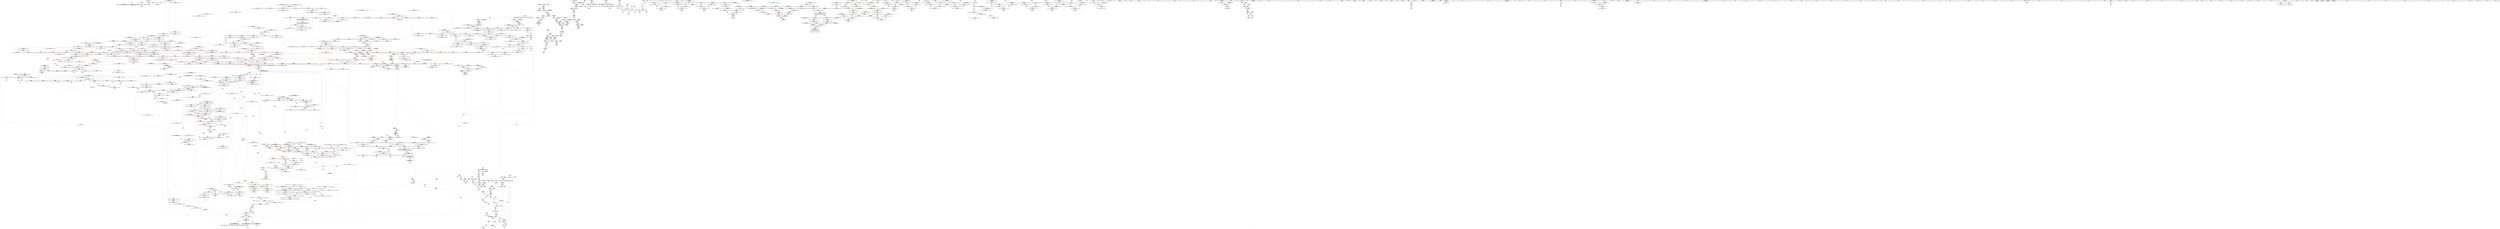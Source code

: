 digraph "SVFG" {
	label="SVFG";

	Node0x55f2bbe24f10 [shape=record,color=grey,label="{NodeID: 0\nNullPtr}"];
	Node0x55f2bbe24f10 -> Node0x55f2bc3a72e0[style=solid];
	Node0x55f2bbe24f10 -> Node0x55f2bc3a73e0[style=solid];
	Node0x55f2bbe24f10 -> Node0x55f2bc3a74b0[style=solid];
	Node0x55f2bbe24f10 -> Node0x55f2bc3a7580[style=solid];
	Node0x55f2bbe24f10 -> Node0x55f2bc3d8810[style=solid];
	Node0x55f2bc40e670 [shape=record,color=grey,label="{NodeID: 1882\n1119 = Binary(1118, 634, )\n|{<s0>88}}"];
	Node0x55f2bc40e670:s0 -> Node0x55f2bc521ec0[style=solid,color=red];
	Node0x55f2bc3abb50 [shape=record,color=red,label="{NodeID: 775\n886\<--852\n\<--__first.addr\n_ZSt27__unguarded_partition_pivotIP7PancakeN9__gnu_cxx5__ops15_Iter_comp_iterIZ4mainE3$_0EEET_S7_S7_T0_\n}"];
	Node0x55f2bc3abb50 -> Node0x55f2bc3b5610[style=solid];
	Node0x55f2bc500bf0 [shape=record,color=black,label="{NodeID: 2657\n899 = PHI(833, )\n1st arg _ZSt13__heap_selectIP7PancakeN9__gnu_cxx5__ops15_Iter_comp_iterIZ4mainE3$_0EEEvT_S7_S7_T0_ }"];
	Node0x55f2bc500bf0 -> Node0x55f2bc3dcbb0[style=solid];
	Node0x55f2bc3a24f0 [shape=record,color=black,label="{NodeID: 443\n1856\<--1855\n\<--add.ptr\n_ZNSt20__copy_move_backwardILb1ELb1ESt26random_access_iterator_tagE13__copy_move_bI7PancakeEEPT_PKS4_S7_S5_\n}"];
	Node0x55f2bc3a24f0 -> Node0x55f2bc3bb040[style=solid];
	Node0x55f2bc3a24f0 -> Node0x55f2bc3bb110[style=solid];
	Node0x55f2bc3e1cf0 [shape=record,color=blue, style = dotted,label="{NodeID: 1218\n2048\<--2050\noffset_1\<--dummyVal\n_ZSt16__insertion_sortIP7PancakeN9__gnu_cxx5__ops15_Iter_comp_iterIZ4mainE3$_0EEEvT_S7_T0_\n}"];
	Node0x55f2bc3e1cf0 -> Node0x55f2bc3d7a20[style=dashed];
	Node0x55f2bc3e1cf0 -> Node0x55f2bc463c70[style=dashed];
	Node0x55f2bc357780 [shape=record,color=green,label="{NodeID: 111\n544\<--545\n__b.addr\<--__b.addr_field_insensitive\n_ZStaNRSt13_Ios_FmtflagsS_\n}"];
	Node0x55f2bc357780 -> Node0x55f2bc3c0b40[style=solid];
	Node0x55f2bc357780 -> Node0x55f2bc3dac00[style=solid];
	Node0x55f2bc3b1580 [shape=record,color=red,label="{NodeID: 886\n1467\<--1415\n\<--__result.addr\n_ZSt22__move_median_to_firstIP7PancakeN9__gnu_cxx5__ops15_Iter_comp_iterIZ4mainE3$_0EEEvT_S7_S7_S7_T0_\n|{<s0>115}}"];
	Node0x55f2bc3b1580:s0 -> Node0x55f2bc523300[style=solid,color=red];
	Node0x55f2bc51c540 [shape=record,color=black,label="{NodeID: 2768\n126 = PHI(194, )\n0th arg _Z8rectAreadd }"];
	Node0x55f2bc51c540 -> Node0x55f2bc3d8b80[style=solid];
	Node0x55f2bc3b8050 [shape=record,color=purple,label="{NodeID: 554\n1308\<--1307\n\<--\n_ZSt11__push_heapIP7PancakelS0_N9__gnu_cxx5__ops14_Iter_comp_valIZ4mainE3$_0EEEvT_T0_S8_T1_RT2_\n}"];
	Node0x55f2bc3b8050 -> Node0x55f2bc3df860[style=solid];
	Node0x55f2bc35b1d0 [shape=record,color=green,label="{NodeID: 222\n1305\<--1306\n__parent\<--__parent_field_insensitive\n_ZSt11__push_heapIP7PancakelS0_N9__gnu_cxx5__ops14_Iter_comp_valIZ4mainE3$_0EEEvT_T0_S8_T1_RT2_\n}"];
	Node0x55f2bc35b1d0 -> Node0x55f2bc3b0880[style=solid];
	Node0x55f2bc35b1d0 -> Node0x55f2bc3b0950[style=solid];
	Node0x55f2bc35b1d0 -> Node0x55f2bc3b0a20[style=solid];
	Node0x55f2bc35b1d0 -> Node0x55f2bc3dfd40[style=solid];
	Node0x55f2bc35b1d0 -> Node0x55f2bc3e0080[style=solid];
	Node0x55f2bc3d6840 [shape=record,color=red,label="{NodeID: 997\n1990\<--1989\ndummyVal\<--offset_0\n_ZSt10__pop_heapIP7PancakeN9__gnu_cxx5__ops15_Iter_comp_iterIZ4mainE3$_0EEEvT_S7_S7_RT0_\n}"];
	Node0x55f2bc3d6840 -> Node0x55f2bc3de410[style=solid];
	Node0x55f2bc3bda80 [shape=record,color=red,label="{NodeID: 665\n202\<--155\n\<--kleft.addr\n_Z1fii\n}"];
	Node0x55f2bc3bda80 -> Node0x55f2bc4153f0[style=solid];
	Node0x55f2bc3a8c30 [shape=record,color=black,label="{NodeID: 333\n539\<--552\n_ZStaNRSt13_Ios_FmtflagsS__ret\<--\n_ZStaNRSt13_Ios_FmtflagsS_\n|{<s0>38}}"];
	Node0x55f2bc3a8c30:s0 -> Node0x55f2bc512e70[style=solid,color=blue];
	Node0x55f2bc3dc390 [shape=record,color=blue,label="{NodeID: 1108\n821\<--816\n__first.addr\<--__first\n_ZSt14__partial_sortIP7PancakeN9__gnu_cxx5__ops15_Iter_comp_iterIZ4mainE3$_0EEEvT_S7_S7_T0_\n}"];
	Node0x55f2bc3dc390 -> Node0x55f2bc3c2c90[style=dashed];
	Node0x55f2bc3dc390 -> Node0x55f2bc3c2d60[style=dashed];
	Node0x55f2bc33fe10 [shape=record,color=green,label="{NodeID: 1\n7\<--1\n__dso_handle\<--dummyObj\nGlob }"];
	Node0x55f2bc40e7f0 [shape=record,color=grey,label="{NodeID: 1883\n963 = Binary(961, 962, )\n}"];
	Node0x55f2bc40e7f0 -> Node0x55f2bc40e970[style=solid];
	Node0x55f2bc3abc20 [shape=record,color=red,label="{NodeID: 776\n889\<--852\n\<--__first.addr\n_ZSt27__unguarded_partition_pivotIP7PancakeN9__gnu_cxx5__ops15_Iter_comp_iterIZ4mainE3$_0EEET_S7_S7_T0_\n|{<s0>69}}"];
	Node0x55f2bc3abc20:s0 -> Node0x55f2bc51f180[style=solid,color=red];
	Node0x55f2bc510a00 [shape=record,color=black,label="{NodeID: 2658\n91 = PHI()\n}"];
	Node0x55f2bc3a25c0 [shape=record,color=black,label="{NodeID: 444\n1858\<--1857\n\<--\n_ZNSt20__copy_move_backwardILb1ELb1ESt26random_access_iterator_tagE13__copy_move_bI7PancakeEEPT_PKS4_S7_S5_\n}"];
	Node0x55f2bc3a25c0 -> Node0x55f2bc3bb1e0[style=solid];
	Node0x55f2bc3a25c0 -> Node0x55f2bc3bb2b0[style=solid];
	Node0x55f2bc3e1dc0 [shape=record,color=blue, style = dotted,label="{NodeID: 1219\n2051\<--2053\noffset_0\<--dummyVal\n_ZSt16__insertion_sortIP7PancakeN9__gnu_cxx5__ops15_Iter_comp_iterIZ4mainE3$_0EEEvT_S7_T0_\n}"];
	Node0x55f2bc3e1dc0 -> Node0x55f2bc3d7a20[style=dashed];
	Node0x55f2bc3e1dc0 -> Node0x55f2bc3e1e90[style=dashed];
	Node0x55f2bc357850 [shape=record,color=green,label="{NodeID: 112\n557\<--558\n__a.addr\<--__a.addr_field_insensitive\n_ZStcoSt13_Ios_Fmtflags\n}"];
	Node0x55f2bc357850 -> Node0x55f2bc3c0ce0[style=solid];
	Node0x55f2bc357850 -> Node0x55f2bc3dada0[style=solid];
	Node0x55f2bc464670 [shape=record,color=black,label="{NodeID: 1994\nMR_19V_4 = PHI(MR_19V_5, MR_19V_3, )\npts\{20 \}\n|{<s0>47}}"];
	Node0x55f2bc464670:s0 -> Node0x55f2bc45e770[style=dashed,color=blue];
	Node0x55f2bc3b1650 [shape=record,color=red,label="{NodeID: 887\n1471\<--1415\n\<--__result.addr\n_ZSt22__move_median_to_firstIP7PancakeN9__gnu_cxx5__ops15_Iter_comp_iterIZ4mainE3$_0EEEvT_S7_S7_S7_T0_\n|{<s0>116}}"];
	Node0x55f2bc3b1650:s0 -> Node0x55f2bc523300[style=solid,color=red];
	Node0x55f2bc51c650 [shape=record,color=black,label="{NodeID: 2769\n127 = PHI(199, )\n1st arg _Z8rectAreadd }"];
	Node0x55f2bc51c650 -> Node0x55f2bc3d8c50[style=solid];
	Node0x55f2bc3b8120 [shape=record,color=purple,label="{NodeID: 555\n1310\<--1307\n\<--\n_ZSt11__push_heapIP7PancakelS0_N9__gnu_cxx5__ops14_Iter_comp_valIZ4mainE3$_0EEEvT_T0_S8_T1_RT2_\n}"];
	Node0x55f2bc3b8120 -> Node0x55f2bc3df930[style=solid];
	Node0x55f2bc35b2a0 [shape=record,color=green,label="{NodeID: 223\n1330\<--1331\n_ZN9__gnu_cxx5__ops14_Iter_comp_valIZ4mainE3$_0EclIP7PancakeS5_EEbT_RT0_\<--_ZN9__gnu_cxx5__ops14_Iter_comp_valIZ4mainE3$_0EclIP7PancakeS5_EEbT_RT0__field_insensitive\n}"];
	Node0x55f2bc47c830 [shape=record,color=yellow,style=double,label="{NodeID: 2105\n118V_1 = ENCHI(MR_118V_0)\npts\{9920000 10930000 11490000 15510000 15860000 17160000 \}\nFun[_ZSt11__push_heapIP7PancakelS0_N9__gnu_cxx5__ops14_Iter_comp_valIZ4mainE3$_0EEEvT_T0_S8_T1_RT2_]}"];
	Node0x55f2bc47c830 -> Node0x55f2bc3d6f90[style=dashed];
	Node0x55f2bc47c830 -> Node0x55f2bc3d7130[style=dashed];
	Node0x55f2bc3d6910 [shape=record,color=red,label="{NodeID: 998\n1993\<--1992\ndummyVal\<--offset_1\n_ZSt10__pop_heapIP7PancakeN9__gnu_cxx5__ops15_Iter_comp_iterIZ4mainE3$_0EEEvT_S7_S7_RT0_\n}"];
	Node0x55f2bc3d6910 -> Node0x55f2bc3de4e0[style=solid];
	Node0x55f2bc3bdb50 [shape=record,color=red,label="{NodeID: 666\n226\<--155\n\<--kleft.addr\n_Z1fii\n}"];
	Node0x55f2bc3bdb50 -> Node0x55f2bc411070[style=solid];
	Node0x55f2bc3a8d00 [shape=record,color=black,label="{NodeID: 334\n555\<--561\n_ZStcoSt13_Ios_Fmtflags_ret\<--neg\n_ZStcoSt13_Ios_Fmtflags\n|{<s0>37}}"];
	Node0x55f2bc3a8d00:s0 -> Node0x55f2bc512ca0[style=solid,color=blue];
	Node0x55f2bc3dc460 [shape=record,color=blue,label="{NodeID: 1109\n823\<--817\n__middle.addr\<--__middle\n_ZSt14__partial_sortIP7PancakeN9__gnu_cxx5__ops15_Iter_comp_iterIZ4mainE3$_0EEEvT_S7_S7_T0_\n}"];
	Node0x55f2bc3dc460 -> Node0x55f2bc3ab5a0[style=dashed];
	Node0x55f2bc3dc460 -> Node0x55f2bc3ab670[style=dashed];
	Node0x55f2bc33fea0 [shape=record,color=green,label="{NodeID: 2\n9\<--1\n\<--dummyObj\nCan only get source location for instruction, argument, global var or function.}"];
	Node0x55f2bc40e970 [shape=record,color=grey,label="{NodeID: 1884\n964 = Binary(963, 634, )\n}"];
	Node0x55f2bc40e970 -> Node0x55f2bc415b70[style=solid];
	Node0x55f2bc3abcf0 [shape=record,color=red,label="{NodeID: 777\n865\<--854\n\<--__last.addr\n_ZSt27__unguarded_partition_pivotIP7PancakeN9__gnu_cxx5__ops15_Iter_comp_iterIZ4mainE3$_0EEET_S7_S7_T0_\n}"];
	Node0x55f2bc3abcf0 -> Node0x55f2bc3aa970[style=solid];
	Node0x55f2bc510b60 [shape=record,color=black,label="{NodeID: 2659\n99 = PHI()\n}"];
	Node0x55f2bc3a2690 [shape=record,color=black,label="{NodeID: 445\n1827\<--1868\n_ZNSt20__copy_move_backwardILb1ELb1ESt26random_access_iterator_tagE13__copy_move_bI7PancakeEEPT_PKS4_S7_S5__ret\<--add.ptr2\n_ZNSt20__copy_move_backwardILb1ELb1ESt26random_access_iterator_tagE13__copy_move_bI7PancakeEEPT_PKS4_S7_S5_\n|{<s0>155}}"];
	Node0x55f2bc3a2690:s0 -> Node0x55f2bc513bf0[style=solid,color=blue];
	Node0x55f2bc3e1e90 [shape=record,color=blue, style = dotted,label="{NodeID: 1220\n2054\<--2056\noffset_1\<--dummyVal\n_ZSt16__insertion_sortIP7PancakeN9__gnu_cxx5__ops15_Iter_comp_iterIZ4mainE3$_0EEEvT_S7_T0_\n}"];
	Node0x55f2bc3e1e90 -> Node0x55f2bc46e170[style=dashed];
	Node0x55f2bc357920 [shape=record,color=green,label="{NodeID: 113\n566\<--567\n__a.addr\<--__a.addr_field_insensitive\n_ZStoRRSt13_Ios_FmtflagsS_\n}"];
	Node0x55f2bc357920 -> Node0x55f2bc3c0db0[style=solid];
	Node0x55f2bc357920 -> Node0x55f2bc3c0e80[style=solid];
	Node0x55f2bc357920 -> Node0x55f2bc3dae70[style=solid];
	Node0x55f2bc464b70 [shape=record,color=black,label="{NodeID: 1995\nMR_194V_3 = PHI(MR_194V_1, MR_194V_2, )\npts\{7730000 \}\n}"];
	Node0x55f2bc3b1720 [shape=record,color=red,label="{NodeID: 888\n1427\<--1417\n\<--__a.addr\n_ZSt22__move_median_to_firstIP7PancakeN9__gnu_cxx5__ops15_Iter_comp_iterIZ4mainE3$_0EEEvT_S7_S7_S7_T0_\n|{<s0>106}}"];
	Node0x55f2bc3b1720:s0 -> Node0x55f2bc51d870[style=solid,color=red];
	Node0x55f2bc51c760 [shape=record,color=black,label="{NodeID: 2770\n978 = PHI(914, )\n0th arg _ZSt11__make_heapIP7PancakeN9__gnu_cxx5__ops15_Iter_comp_iterIZ4mainE3$_0EEEvT_S7_RT0_ }"];
	Node0x55f2bc51c760 -> Node0x55f2bc3dd230[style=solid];
	Node0x55f2bc3b81f0 [shape=record,color=purple,label="{NodeID: 556\n2015\<--1342\noffset_0\<--\n}"];
	Node0x55f2bc3b81f0 -> Node0x55f2bc3dfe10[style=solid];
	Node0x55f2bc35b3a0 [shape=record,color=green,label="{NodeID: 224\n1362\<--1363\n__t.addr\<--__t.addr_field_insensitive\n_ZSt4moveIRZ4mainE3$_0EONSt16remove_referenceIT_E4typeEOS3_\n}"];
	Node0x55f2bc35b3a0 -> Node0x55f2bc3b0af0[style=solid];
	Node0x55f2bc35b3a0 -> Node0x55f2bc3e02f0[style=solid];
	Node0x55f2bc47ca00 [shape=record,color=yellow,style=double,label="{NodeID: 2106\n120V_1 = ENCHI(MR_120V_0)\npts\{9920001 10930001 11490001 15510001 15860001 17160001 \}\nFun[_ZSt11__push_heapIP7PancakelS0_N9__gnu_cxx5__ops14_Iter_comp_valIZ4mainE3$_0EEEvT_T0_S8_T1_RT2_]}"];
	Node0x55f2bc47ca00 -> Node0x55f2bc3d7060[style=dashed];
	Node0x55f2bc47ca00 -> Node0x55f2bc3d7200[style=dashed];
	Node0x55f2bc3d69e0 [shape=record,color=red,label="{NodeID: 999\n1996\<--1995\ndummyVal\<--offset_0\n_ZSt10__pop_heapIP7PancakeN9__gnu_cxx5__ops15_Iter_comp_iterIZ4mainE3$_0EEEvT_S7_S7_RT0_\n}"];
	Node0x55f2bc3d69e0 -> Node0x55f2bc3de5b0[style=solid];
	Node0x55f2bc3bdc20 [shape=record,color=red,label="{NodeID: 667\n239\<--155\n\<--kleft.addr\n_Z1fii\n}"];
	Node0x55f2bc3bdc20 -> Node0x55f2bc414af0[style=solid];
	Node0x55f2bc3a8dd0 [shape=record,color=black,label="{NodeID: 335\n563\<--578\n_ZStoRRSt13_Ios_FmtflagsS__ret\<--\n_ZStoRRSt13_Ios_FmtflagsS_\n|{<s0>40}}"];
	Node0x55f2bc3a8dd0:s0 -> Node0x55f2bc5130f0[style=solid,color=blue];
	Node0x55f2bc3dc530 [shape=record,color=blue,label="{NodeID: 1110\n825\<--818\n__last.addr\<--__last\n_ZSt14__partial_sortIP7PancakeN9__gnu_cxx5__ops15_Iter_comp_iterIZ4mainE3$_0EEEvT_S7_S7_T0_\n}"];
	Node0x55f2bc3dc530 -> Node0x55f2bc3ab740[style=dashed];
	Node0x55f2bc340520 [shape=record,color=green,label="{NodeID: 3\n11\<--1\n.str\<--dummyObj\nGlob }"];
	Node0x55f2bc40eaf0 [shape=record,color=grey,label="{NodeID: 1885\n1118 = Binary(1116, 1117, )\n}"];
	Node0x55f2bc40eaf0 -> Node0x55f2bc40e670[style=solid];
	Node0x55f2bc3abdc0 [shape=record,color=red,label="{NodeID: 778\n878\<--854\n\<--__last.addr\n_ZSt27__unguarded_partition_pivotIP7PancakeN9__gnu_cxx5__ops15_Iter_comp_iterIZ4mainE3$_0EEET_S7_S7_T0_\n}"];
	Node0x55f2bc3abdc0 -> Node0x55f2bc3b53a0[style=solid];
	Node0x55f2bc510c60 [shape=record,color=black,label="{NodeID: 2660\n200 = PHI(125, )\n}"];
	Node0x55f2bc510c60 -> Node0x55f2bc3d9200[style=solid];
	Node0x55f2bc3a2760 [shape=record,color=black,label="{NodeID: 446\n1875\<--1892\n_ZN9__gnu_cxx5__ops14_Val_comp_iterIZ4mainE3$_0EclI7PancakePS5_EEbRT_T0__ret\<--call\n_ZN9__gnu_cxx5__ops14_Val_comp_iterIZ4mainE3$_0EclI7PancakePS5_EEbRT_T0_\n|{<s0>144}}"];
	Node0x55f2bc3a2760:s0 -> Node0x55f2bc519c20[style=solid,color=blue];
	Node0x55f2bc3e1f60 [shape=record,color=blue, style = dotted,label="{NodeID: 1221\n2057\<--2059\noffset_0\<--dummyVal\n_ZSt16__insertion_sortIP7PancakeN9__gnu_cxx5__ops15_Iter_comp_iterIZ4mainE3$_0EEEvT_S7_T0_\n}"];
	Node0x55f2bc3e1f60 -> Node0x55f2bc46f570[style=dashed];
	Node0x55f2bc3579f0 [shape=record,color=green,label="{NodeID: 114\n568\<--569\n__b.addr\<--__b.addr_field_insensitive\n_ZStoRRSt13_Ios_FmtflagsS_\n}"];
	Node0x55f2bc3579f0 -> Node0x55f2bc3c0f50[style=solid];
	Node0x55f2bc3579f0 -> Node0x55f2bc3daf40[style=solid];
	Node0x55f2bc465070 [shape=record,color=black,label="{NodeID: 1996\nMR_196V_3 = PHI(MR_196V_1, MR_196V_2, )\npts\{7750000 \}\n}"];
	Node0x55f2bc3b17f0 [shape=record,color=red,label="{NodeID: 889\n1441\<--1417\n\<--__a.addr\n_ZSt22__move_median_to_firstIP7PancakeN9__gnu_cxx5__ops15_Iter_comp_iterIZ4mainE3$_0EEEvT_S7_S7_S7_T0_\n|{<s0>109}}"];
	Node0x55f2bc3b17f0:s0 -> Node0x55f2bc51d870[style=solid,color=red];
	Node0x55f2bc51c8a0 [shape=record,color=black,label="{NodeID: 2771\n979 = PHI(915, )\n1st arg _ZSt11__make_heapIP7PancakeN9__gnu_cxx5__ops15_Iter_comp_iterIZ4mainE3$_0EEEvT_S7_RT0_ }"];
	Node0x55f2bc51c8a0 -> Node0x55f2bc3dd300[style=solid];
	Node0x55f2bc3b82c0 [shape=record,color=purple,label="{NodeID: 557\n2018\<--1342\noffset_1\<--\n}"];
	Node0x55f2bc3b82c0 -> Node0x55f2bc3dfee0[style=solid];
	Node0x55f2bc35b470 [shape=record,color=green,label="{NodeID: 225\n1371\<--1372\nthis.addr\<--this.addr_field_insensitive\n_ZN9__gnu_cxx5__ops14_Iter_comp_valIZ4mainE3$_0EclIP7PancakeS5_EEbT_RT0_\n}"];
	Node0x55f2bc35b470 -> Node0x55f2bc3b0bc0[style=solid];
	Node0x55f2bc35b470 -> Node0x55f2bc3e03c0[style=solid];
	Node0x55f2bc47cbd0 [shape=record,color=yellow,style=double,label="{NodeID: 2107\n2V_1 = ENCHI(MR_2V_0)\npts\{10 \}\nFun[_GLOBAL__sub_I_sokokaleb_0_0.cpp]|{<s0>161}}"];
	Node0x55f2bc47cbd0:s0 -> Node0x55f2bc3d8910[style=dashed,color=red];
	Node0x55f2bc3d6ab0 [shape=record,color=red,label="{NodeID: 1000\n1999\<--1998\ndummyVal\<--offset_0\n_ZSt13__adjust_heapIP7PancakelS0_N9__gnu_cxx5__ops15_Iter_comp_iterIZ4mainE3$_0EEEvT_T0_S8_T1_T2_\n}"];
	Node0x55f2bc3d6ab0 -> Node0x55f2bc3deea0[style=solid];
	Node0x55f2bc3bdcf0 [shape=record,color=red,label="{NodeID: 668\n245\<--155\n\<--kleft.addr\n_Z1fii\n|{<s0>14}}"];
	Node0x55f2bc3bdcf0:s0 -> Node0x55f2bc51cf40[style=solid,color=red];
	Node0x55f2bc3a8ea0 [shape=record,color=black,label="{NodeID: 336\n581\<--592\n_ZStanSt13_Ios_FmtflagsS__ret\<--and\n_ZStanSt13_Ios_FmtflagsS_\n|{<s0>39|<s1>41}}"];
	Node0x55f2bc3a8ea0:s0 -> Node0x55f2bc512f80[style=solid,color=blue];
	Node0x55f2bc3a8ea0:s1 -> Node0x55f2bc513200[style=solid,color=blue];
	Node0x55f2bc3dc600 [shape=record,color=blue, style = dotted,label="{NodeID: 1111\n1952\<--1954\noffset_0\<--dummyVal\n_ZSt14__partial_sortIP7PancakeN9__gnu_cxx5__ops15_Iter_comp_iterIZ4mainE3$_0EEEvT_S7_S7_T0_\n}"];
	Node0x55f2bc3405e0 [shape=record,color=green,label="{NodeID: 4\n13\<--1\nstdin\<--dummyObj\nGlob }"];
	Node0x55f2bc40ec70 [shape=record,color=grey,label="{NodeID: 1886\n121 = Binary(119, 120, )\n}"];
	Node0x55f2bc40ec70 -> Node0x55f2bc3a7d90[style=solid];
	Node0x55f2bc3abe90 [shape=record,color=red,label="{NodeID: 779\n888\<--854\n\<--__last.addr\n_ZSt27__unguarded_partition_pivotIP7PancakeN9__gnu_cxx5__ops15_Iter_comp_iterIZ4mainE3$_0EEET_S7_S7_T0_\n|{<s0>69}}"];
	Node0x55f2bc3abe90:s0 -> Node0x55f2bc51f070[style=solid,color=red];
	Node0x55f2bc510e30 [shape=record,color=black,label="{NodeID: 2661\n51 = PHI()\n}"];
	Node0x55f2bc3a2830 [shape=record,color=purple,label="{NodeID: 447\n50\<--4\n\<--_ZStL8__ioinit\n__cxx_global_var_init\n}"];
	Node0x55f2bc3e2030 [shape=record,color=blue,label="{NodeID: 1222\n1583\<--1643\n__i\<--incdec.ptr\n_ZSt16__insertion_sortIP7PancakeN9__gnu_cxx5__ops15_Iter_comp_iterIZ4mainE3$_0EEEvT_S7_T0_\n}"];
	Node0x55f2bc3e2030 -> Node0x55f2bc3d31d0[style=dashed];
	Node0x55f2bc3e2030 -> Node0x55f2bc3d32a0[style=dashed];
	Node0x55f2bc3e2030 -> Node0x55f2bc3d3370[style=dashed];
	Node0x55f2bc3e2030 -> Node0x55f2bc3d3440[style=dashed];
	Node0x55f2bc3e2030 -> Node0x55f2bc3d3510[style=dashed];
	Node0x55f2bc3e2030 -> Node0x55f2bc3d35e0[style=dashed];
	Node0x55f2bc3e2030 -> Node0x55f2bc3d36b0[style=dashed];
	Node0x55f2bc3e2030 -> Node0x55f2bc3e2030[style=dashed];
	Node0x55f2bc3e2030 -> Node0x55f2bc459a60[style=dashed];
	Node0x55f2bc357ac0 [shape=record,color=green,label="{NodeID: 115\n576\<--577\n_ZStorSt13_Ios_FmtflagsS_\<--_ZStorSt13_Ios_FmtflagsS__field_insensitive\n}"];
	Node0x55f2bc465570 [shape=record,color=black,label="{NodeID: 1997\nMR_198V_2 = PHI(MR_198V_3, MR_198V_1, )\npts\{7770000 \}\n}"];
	Node0x55f2bc3b18c0 [shape=record,color=red,label="{NodeID: 890\n1450\<--1417\n\<--__a.addr\n_ZSt22__move_median_to_firstIP7PancakeN9__gnu_cxx5__ops15_Iter_comp_iterIZ4mainE3$_0EEEvT_S7_S7_S7_T0_\n|{<s0>111}}"];
	Node0x55f2bc3b18c0:s0 -> Node0x55f2bc523590[style=solid,color=red];
	Node0x55f2bc51c9e0 [shape=record,color=black,label="{NodeID: 2772\n980 = PHI(901, )\n2nd arg _ZSt11__make_heapIP7PancakeN9__gnu_cxx5__ops15_Iter_comp_iterIZ4mainE3$_0EEEvT_S7_RT0_ }"];
	Node0x55f2bc51c9e0 -> Node0x55f2bc3dd3d0[style=solid];
	Node0x55f2bc3b8390 [shape=record,color=purple,label="{NodeID: 558\n2016\<--1343\noffset_0\<--\n}"];
	Node0x55f2bc3b8390 -> Node0x55f2bc3d6f90[style=solid];
	Node0x55f2bc35b540 [shape=record,color=green,label="{NodeID: 226\n1373\<--1374\n__it.addr\<--__it.addr_field_insensitive\n_ZN9__gnu_cxx5__ops14_Iter_comp_valIZ4mainE3$_0EclIP7PancakeS5_EEbT_RT0_\n}"];
	Node0x55f2bc35b540 -> Node0x55f2bc3b0c90[style=solid];
	Node0x55f2bc35b540 -> Node0x55f2bc3e0490[style=solid];
	Node0x55f2bc47cce0 [shape=record,color=yellow,style=double,label="{NodeID: 2108\n19V_1 = ENCHI(MR_19V_0)\npts\{20 \}\nFun[_ZSt6__sortIP7PancakeN9__gnu_cxx5__ops15_Iter_comp_iterIZ4mainE3$_0EEEvT_S7_T0_]|{|<s1>45}}"];
	Node0x55f2bc47cce0 -> Node0x55f2bc45e770[style=dashed];
	Node0x55f2bc47cce0:s1 -> Node0x55f2bc474070[style=dashed,color=red];
	Node0x55f2bc3d6b80 [shape=record,color=red,label="{NodeID: 1001\n2002\<--2001\ndummyVal\<--offset_1\n_ZSt13__adjust_heapIP7PancakelS0_N9__gnu_cxx5__ops15_Iter_comp_iterIZ4mainE3$_0EEEvT_T0_S8_T1_T2_\n}"];
	Node0x55f2bc3d6b80 -> Node0x55f2bc3def70[style=solid];
	Node0x55f2bc3bddc0 [shape=record,color=red,label="{NodeID: 669\n174\<--157\n\<--res\n_Z1fii\n}"];
	Node0x55f2bc3bddc0 -> Node0x55f2bc3be850[style=solid];
	Node0x55f2bc3a8f70 [shape=record,color=black,label="{NodeID: 337\n594\<--605\n_ZStorSt13_Ios_FmtflagsS__ret\<--or\n_ZStorSt13_Ios_FmtflagsS_\n|{<s0>42}}"];
	Node0x55f2bc3a8f70:s0 -> Node0x55f2bc513370[style=solid,color=blue];
	Node0x55f2bc3dc6d0 [shape=record,color=blue,label="{NodeID: 1112\n852\<--848\n__first.addr\<--__first\n_ZSt27__unguarded_partition_pivotIP7PancakeN9__gnu_cxx5__ops15_Iter_comp_iterIZ4mainE3$_0EEET_S7_S7_T0_\n}"];
	Node0x55f2bc3dc6d0 -> Node0x55f2bc3ab810[style=dashed];
	Node0x55f2bc3dc6d0 -> Node0x55f2bc3ab8e0[style=dashed];
	Node0x55f2bc3dc6d0 -> Node0x55f2bc3ab9b0[style=dashed];
	Node0x55f2bc3dc6d0 -> Node0x55f2bc3aba80[style=dashed];
	Node0x55f2bc3dc6d0 -> Node0x55f2bc3abb50[style=dashed];
	Node0x55f2bc3dc6d0 -> Node0x55f2bc3abc20[style=dashed];
	Node0x55f2bc3406a0 [shape=record,color=green,label="{NodeID: 5\n14\<--1\n.str.2\<--dummyObj\nGlob }"];
	Node0x55f2bc40edf0 [shape=record,color=grey,label="{NodeID: 1887\n119 = Binary(117, 118, )\n}"];
	Node0x55f2bc40edf0 -> Node0x55f2bc40ec70[style=solid];
	Node0x55f2bc3abf60 [shape=record,color=red,label="{NodeID: 780\n877\<--856\n\<--__mid\n_ZSt27__unguarded_partition_pivotIP7PancakeN9__gnu_cxx5__ops15_Iter_comp_iterIZ4mainE3$_0EEET_S7_S7_T0_\n|{<s0>67}}"];
	Node0x55f2bc3abf60:s0 -> Node0x55f2bc520720[style=solid,color=red];
	Node0x55f2bc510f00 [shape=record,color=black,label="{NodeID: 2662\n69 = PHI(75, )\n}"];
	Node0x55f2bc510f00 -> Node0x55f2bc3d8910[style=solid];
	Node0x55f2bc3a2900 [shape=record,color=purple,label="{NodeID: 448\n95\<--11\n\<--.str\n_Z4OPENNSt7__cxx1112basic_stringIcSt11char_traitsIcESaIcEEES4_\n}"];
	Node0x55f2bc3e2100 [shape=record,color=blue,label="{NodeID: 1223\n1652\<--1648\n__first.addr\<--__first\n_ZSt26__unguarded_insertion_sortIP7PancakeN9__gnu_cxx5__ops15_Iter_comp_iterIZ4mainE3$_0EEEvT_S7_T0_\n}"];
	Node0x55f2bc3e2100 -> Node0x55f2bc3d3780[style=dashed];
	Node0x55f2bc357bc0 [shape=record,color=green,label="{NodeID: 116\n584\<--585\n__a.addr\<--__a.addr_field_insensitive\n_ZStanSt13_Ios_FmtflagsS_\n}"];
	Node0x55f2bc357bc0 -> Node0x55f2bc3c10f0[style=solid];
	Node0x55f2bc357bc0 -> Node0x55f2bc3db0e0[style=solid];
	Node0x55f2bc465a70 [shape=record,color=black,label="{NodeID: 1998\nMR_19V_7 = PHI(MR_19V_6, MR_19V_2, MR_19V_2, )\npts\{20 \}\n|{|<s2>98}}"];
	Node0x55f2bc465a70 -> Node0x55f2bc3d6df0[style=dashed];
	Node0x55f2bc465a70 -> Node0x55f2bc3d6ec0[style=dashed];
	Node0x55f2bc465a70:s2 -> Node0x55f2bc477770[style=dashed,color=red];
	Node0x55f2bc3b1990 [shape=record,color=red,label="{NodeID: 891\n1455\<--1417\n\<--__a.addr\n_ZSt22__move_median_to_firstIP7PancakeN9__gnu_cxx5__ops15_Iter_comp_iterIZ4mainE3$_0EEEvT_S7_S7_S7_T0_\n|{<s0>112}}"];
	Node0x55f2bc3b1990:s0 -> Node0x55f2bc51d870[style=solid,color=red];
	Node0x55f2bc51cb20 [shape=record,color=black,label="{NodeID: 2773\n744 = PHI(633, )\n0th arg _ZSt4__lgl }"];
	Node0x55f2bc51cb20 -> Node0x55f2bc3dbeb0[style=solid];
	Node0x55f2bc3b8460 [shape=record,color=purple,label="{NodeID: 559\n2019\<--1343\noffset_1\<--\n}"];
	Node0x55f2bc3b8460 -> Node0x55f2bc3d7060[style=solid];
	Node0x55f2bc35b610 [shape=record,color=green,label="{NodeID: 227\n1375\<--1376\n__val.addr\<--__val.addr_field_insensitive\n_ZN9__gnu_cxx5__ops14_Iter_comp_valIZ4mainE3$_0EclIP7PancakeS5_EEbT_RT0_\n}"];
	Node0x55f2bc35b610 -> Node0x55f2bc3b0d60[style=solid];
	Node0x55f2bc35b610 -> Node0x55f2bc3e0560[style=solid];
	Node0x55f2bc3d6c50 [shape=record,color=red,label="{NodeID: 1002\n2005\<--2004\ndummyVal\<--offset_0\n_ZSt13__adjust_heapIP7PancakelS0_N9__gnu_cxx5__ops15_Iter_comp_iterIZ4mainE3$_0EEEvT_T0_S8_T1_T2_\n}"];
	Node0x55f2bc3d6c50 -> Node0x55f2bc3df1e0[style=solid];
	Node0x55f2bc3bde90 [shape=record,color=red,label="{NodeID: 670\n176\<--157\n\<--res\n_Z1fii\n}"];
	Node0x55f2bc3bde90 -> Node0x55f2bc3be920[style=solid];
	Node0x55f2bc3a9040 [shape=record,color=black,label="{NodeID: 338\n641\<--610\n\<--__comp\n_ZSt6__sortIP7PancakeN9__gnu_cxx5__ops15_Iter_comp_iterIZ4mainE3$_0EEEvT_S7_T0_\n}"];
	Node0x55f2bc3a9040 -> Node0x55f2bc3b4360[style=solid];
	Node0x55f2bc4857e0 [shape=record,color=yellow,style=double,label="{NodeID: 2220\n400V_1 = ENCHI(MR_400V_0)\npts\{9920000 10930000 11490000 12960000 15510000 15860000 \}\nFun[_ZSt25__unguarded_linear_insertIP7PancakeN9__gnu_cxx5__ops14_Val_comp_iterIZ4mainE3$_0EEEvT_T0_]}"];
	Node0x55f2bc4857e0 -> Node0x55f2bc3d7c90[style=dashed];
	Node0x55f2bc4857e0 -> Node0x55f2bc3d7e30[style=dashed];
	Node0x55f2bc4857e0 -> Node0x55f2bc3d7fd0[style=dashed];
	Node0x55f2bc3dc7a0 [shape=record,color=blue,label="{NodeID: 1113\n854\<--849\n__last.addr\<--__last\n_ZSt27__unguarded_partition_pivotIP7PancakeN9__gnu_cxx5__ops15_Iter_comp_iterIZ4mainE3$_0EEET_S7_S7_T0_\n}"];
	Node0x55f2bc3dc7a0 -> Node0x55f2bc3abcf0[style=dashed];
	Node0x55f2bc3dc7a0 -> Node0x55f2bc3abdc0[style=dashed];
	Node0x55f2bc3dc7a0 -> Node0x55f2bc3abe90[style=dashed];
	Node0x55f2bc340f10 [shape=record,color=green,label="{NodeID: 6\n16\<--1\nstdout\<--dummyObj\nGlob }"];
	Node0x55f2bc40ef70 [shape=record,color=grey,label="{NodeID: 1888\n1226 = Binary(1225, 643, )\n}"];
	Node0x55f2bc40ef70 -> Node0x55f2bc40f0f0[style=solid];
	Node0x55f2bc3ac030 [shape=record,color=red,label="{NodeID: 781\n914\<--903\n\<--__first.addr\n_ZSt13__heap_selectIP7PancakeN9__gnu_cxx5__ops15_Iter_comp_iterIZ4mainE3$_0EEEvT_S7_S7_T0_\n|{<s0>70}}"];
	Node0x55f2bc3ac030:s0 -> Node0x55f2bc51c760[style=solid,color=red];
	Node0x55f2bc511070 [shape=record,color=black,label="{NodeID: 2663\n82 = PHI()\n}"];
	Node0x55f2bc511070 -> Node0x55f2bc3a7b20[style=solid];
	Node0x55f2bc3a29d0 [shape=record,color=purple,label="{NodeID: 449\n101\<--14\n\<--.str.2\n_Z4OPENNSt7__cxx1112basic_stringIcSt11char_traitsIcESaIcEEES4_\n}"];
	Node0x55f2bc3e21d0 [shape=record,color=blue,label="{NodeID: 1224\n1654\<--1649\n__last.addr\<--__last\n_ZSt26__unguarded_insertion_sortIP7PancakeN9__gnu_cxx5__ops15_Iter_comp_iterIZ4mainE3$_0EEEvT_S7_T0_\n}"];
	Node0x55f2bc3e21d0 -> Node0x55f2bc3d3850[style=dashed];
	Node0x55f2bc357c90 [shape=record,color=green,label="{NodeID: 117\n586\<--587\n__b.addr\<--__b.addr_field_insensitive\n_ZStanSt13_Ios_FmtflagsS_\n}"];
	Node0x55f2bc357c90 -> Node0x55f2bc3c11c0[style=solid];
	Node0x55f2bc357c90 -> Node0x55f2bc3db1b0[style=solid];
	Node0x55f2bc465f70 [shape=record,color=black,label="{NodeID: 1999\nMR_77V_6 = PHI(MR_77V_5, MR_77V_3, MR_77V_3, )\npts\{1155 \}\n}"];
	Node0x55f2bc465f70 -> Node0x55f2bc3aee80[style=dashed];
	Node0x55f2bc3b1a60 [shape=record,color=red,label="{NodeID: 892\n1460\<--1417\n\<--__a.addr\n_ZSt22__move_median_to_firstIP7PancakeN9__gnu_cxx5__ops15_Iter_comp_iterIZ4mainE3$_0EEEvT_S7_S7_S7_T0_\n|{<s0>113}}"];
	Node0x55f2bc3b1a60:s0 -> Node0x55f2bc523590[style=solid,color=red];
	Node0x55f2bc51cc60 [shape=record,color=black,label="{NodeID: 2774\n149 = PHI(225, 244, 401, )\n0th arg _Z1fii }"];
	Node0x55f2bc51cc60 -> Node0x55f2bc3d8df0[style=solid];
	Node0x55f2bc3b8530 [shape=record,color=purple,label="{NodeID: 560\n2021\<--1356\noffset_0\<--\n}"];
	Node0x55f2bc3b8530 -> Node0x55f2bc3e0150[style=solid];
	Node0x55f2bc35b6e0 [shape=record,color=green,label="{NodeID: 228\n1390\<--1391\nthis.addr\<--this.addr_field_insensitive\n_ZZ4mainENK3$_0clI7PancakeS1_EEDaRKT_RKT0_\n}"];
	Node0x55f2bc35b6e0 -> Node0x55f2bc3b0e30[style=solid];
	Node0x55f2bc35b6e0 -> Node0x55f2bc3e0630[style=solid];
	Node0x55f2bc3d6d20 [shape=record,color=red,label="{NodeID: 1003\n2008\<--2007\ndummyVal\<--offset_1\n_ZSt13__adjust_heapIP7PancakelS0_N9__gnu_cxx5__ops15_Iter_comp_iterIZ4mainE3$_0EEEvT_T0_S8_T1_T2_\n}"];
	Node0x55f2bc3d6d20 -> Node0x55f2bc3df2b0[style=solid];
	Node0x55f2bc3bdf60 [shape=record,color=red,label="{NodeID: 671\n180\<--157\n\<--res\n_Z1fii\n}"];
	Node0x55f2bc3bdf60 -> Node0x55f2bc3be9f0[style=solid];
	Node0x55f2bc3a9110 [shape=record,color=black,label="{NodeID: 339\n652\<--610\n\<--__comp\n_ZSt6__sortIP7PancakeN9__gnu_cxx5__ops15_Iter_comp_iterIZ4mainE3$_0EEEvT_S7_T0_\n}"];
	Node0x55f2bc3a9110 -> Node0x55f2bc3b4500[style=solid];
	Node0x55f2bc4859b0 [shape=record,color=yellow,style=double,label="{NodeID: 2221\n402V_1 = ENCHI(MR_402V_0)\npts\{9920001 10930001 11490001 12960001 15510001 15860001 \}\nFun[_ZSt25__unguarded_linear_insertIP7PancakeN9__gnu_cxx5__ops14_Val_comp_iterIZ4mainE3$_0EEEvT_T0_]}"];
	Node0x55f2bc4859b0 -> Node0x55f2bc3d7d60[style=dashed];
	Node0x55f2bc4859b0 -> Node0x55f2bc3d7f00[style=dashed];
	Node0x55f2bc4859b0 -> Node0x55f2bc3d80a0[style=dashed];
	Node0x55f2bc3dc870 [shape=record,color=blue,label="{NodeID: 1114\n856\<--872\n__mid\<--add.ptr\n_ZSt27__unguarded_partition_pivotIP7PancakeN9__gnu_cxx5__ops15_Iter_comp_iterIZ4mainE3$_0EEET_S7_S7_T0_\n}"];
	Node0x55f2bc3dc870 -> Node0x55f2bc3abf60[style=dashed];
	Node0x55f2bc340fd0 [shape=record,color=green,label="{NodeID: 7\n25\<--1\n\<--dummyObj\nCan only get source location for instruction, argument, global var or function.}"];
	Node0x55f2bc40f0f0 [shape=record,color=grey,label="{NodeID: 1889\n1227 = Binary(639, 1226, )\n}"];
	Node0x55f2bc40f0f0 -> Node0x55f2bc3df110[style=solid];
	Node0x55f2bc3ac100 [shape=record,color=red,label="{NodeID: 782\n927\<--903\n\<--__first.addr\n_ZSt13__heap_selectIP7PancakeN9__gnu_cxx5__ops15_Iter_comp_iterIZ4mainE3$_0EEEvT_S7_S7_T0_\n|{<s0>71}}"];
	Node0x55f2bc3ac100:s0 -> Node0x55f2bc51dbf0[style=solid,color=red];
	Node0x55f2bc511140 [shape=record,color=black,label="{NodeID: 2664\n211 = PHI(112, )\n}"];
	Node0x55f2bc511140 -> Node0x55f2bc411670[style=solid];
	Node0x55f2bc3a2aa0 [shape=record,color=purple,label="{NodeID: 450\n192\<--17\narrayidx6\<--p\n_Z1fii\n}"];
	Node0x55f2bc3e22a0 [shape=record,color=blue,label="{NodeID: 1225\n1656\<--1666\n__i\<--\n_ZSt26__unguarded_insertion_sortIP7PancakeN9__gnu_cxx5__ops15_Iter_comp_iterIZ4mainE3$_0EEEvT_S7_T0_\n}"];
	Node0x55f2bc3e22a0 -> Node0x55f2bc475e70[style=dashed];
	Node0x55f2bc357d60 [shape=record,color=green,label="{NodeID: 118\n597\<--598\n__a.addr\<--__a.addr_field_insensitive\n_ZStorSt13_Ios_FmtflagsS_\n}"];
	Node0x55f2bc357d60 -> Node0x55f2bc3c1290[style=solid];
	Node0x55f2bc357d60 -> Node0x55f2bc3db280[style=solid];
	Node0x55f2bc466470 [shape=record,color=black,label="{NodeID: 2000\nMR_83V_8 = PHI(MR_83V_7, MR_83V_3, MR_83V_3, )\npts\{1161 \}\n}"];
	Node0x55f2bc3b1b30 [shape=record,color=red,label="{NodeID: 893\n1428\<--1419\n\<--__b.addr\n_ZSt22__move_median_to_firstIP7PancakeN9__gnu_cxx5__ops15_Iter_comp_iterIZ4mainE3$_0EEEvT_S7_S7_S7_T0_\n|{<s0>106}}"];
	Node0x55f2bc3b1b30:s0 -> Node0x55f2bc51dbf0[style=solid,color=red];
	Node0x55f2bc51cf40 [shape=record,color=black,label="{NodeID: 2775\n150 = PHI(227, 245, 402, )\n1st arg _Z1fii }"];
	Node0x55f2bc51cf40 -> Node0x55f2bc3d8ec0[style=solid];
	Node0x55f2bc3b8600 [shape=record,color=purple,label="{NodeID: 561\n2024\<--1356\noffset_1\<--\n}"];
	Node0x55f2bc3b8600 -> Node0x55f2bc3e0220[style=solid];
	Node0x55f2bc35b7b0 [shape=record,color=green,label="{NodeID: 229\n1392\<--1393\nA.addr\<--A.addr_field_insensitive\n_ZZ4mainENK3$_0clI7PancakeS1_EEDaRKT_RKT0_\n}"];
	Node0x55f2bc35b7b0 -> Node0x55f2bc3b0f00[style=solid];
	Node0x55f2bc35b7b0 -> Node0x55f2bc3e0700[style=solid];
	Node0x55f2bc47cfb0 [shape=record,color=yellow,style=double,label="{NodeID: 2111\n162V_1 = ENCHI(MR_162V_0)\npts\{6110000 \}\nFun[_ZSt6__sortIP7PancakeN9__gnu_cxx5__ops15_Iter_comp_iterIZ4mainE3$_0EEEvT_S7_T0_]}"];
	Node0x55f2bc47cfb0 -> Node0x55f2bc3d5800[style=dashed];
	Node0x55f2bc47cfb0 -> Node0x55f2bc3d58d0[style=dashed];
	Node0x55f2bc3d6df0 [shape=record,color=red,label="{NodeID: 1004\n2011\<--2010\ndummyVal\<--offset_0\n_ZSt13__adjust_heapIP7PancakelS0_N9__gnu_cxx5__ops15_Iter_comp_iterIZ4mainE3$_0EEEvT_T0_S8_T1_T2_\n}"];
	Node0x55f2bc3d6df0 -> Node0x55f2bc3df450[style=solid];
	Node0x55f2bc3be030 [shape=record,color=red,label="{NodeID: 672\n184\<--157\n\<--res\n_Z1fii\n}"];
	Node0x55f2bc3be030 -> Node0x55f2bc3d9130[style=solid];
	Node0x55f2bc3a91e0 [shape=record,color=black,label="{NodeID: 340\n640\<--616\n\<--agg.tmp\n_ZSt6__sortIP7PancakeN9__gnu_cxx5__ops15_Iter_comp_iterIZ4mainE3$_0EEEvT_S7_T0_\n}"];
	Node0x55f2bc3a91e0 -> Node0x55f2bc3b4290[style=solid];
	Node0x55f2bc3dc940 [shape=record,color=blue, style = dotted,label="{NodeID: 1115\n1955\<--1957\noffset_0\<--dummyVal\n_ZSt27__unguarded_partition_pivotIP7PancakeN9__gnu_cxx5__ops15_Iter_comp_iterIZ4mainE3$_0EEET_S7_S7_T0_\n}"];
	Node0x55f2bc341090 [shape=record,color=green,label="{NodeID: 8\n29\<--1\n_ZSt3cin\<--dummyObj\nGlob }"];
	Node0x55f2bc40f270 [shape=record,color=grey,label="{NodeID: 1890\n720 = Binary(719, 721, )\n}"];
	Node0x55f2bc40f270 -> Node0x55f2bc3dbaa0[style=solid];
	Node0x55f2bc3ac1d0 [shape=record,color=red,label="{NodeID: 783\n932\<--903\n\<--__first.addr\n_ZSt13__heap_selectIP7PancakeN9__gnu_cxx5__ops15_Iter_comp_iterIZ4mainE3$_0EEEvT_S7_S7_T0_\n|{<s0>72}}"];
	Node0x55f2bc3ac1d0:s0 -> Node0x55f2bc522dc0[style=solid,color=red];
	Node0x55f2bc5112b0 [shape=record,color=black,label="{NodeID: 2665\n216 = PHI(259, )\n}"];
	Node0x55f2bc5112b0 -> Node0x55f2bc3bed30[style=solid];
	Node0x55f2bc3a2b70 [shape=record,color=purple,label="{NodeID: 451\n193\<--17\nr\<--p\n_Z1fii\n}"];
	Node0x55f2bc3a2b70 -> Node0x55f2bc3beac0[style=solid];
	Node0x55f2bc3e2370 [shape=record,color=blue, style = dotted,label="{NodeID: 1226\n2060\<--2062\noffset_0\<--dummyVal\n_ZSt26__unguarded_insertion_sortIP7PancakeN9__gnu_cxx5__ops15_Iter_comp_iterIZ4mainE3$_0EEEvT_S7_T0_\n}"];
	Node0x55f2bc3e2370 -> Node0x55f2bc476370[style=dashed];
	Node0x55f2bc39b5f0 [shape=record,color=green,label="{NodeID: 119\n599\<--600\n__b.addr\<--__b.addr_field_insensitive\n_ZStorSt13_Ios_FmtflagsS_\n}"];
	Node0x55f2bc39b5f0 -> Node0x55f2bc3c1360[style=solid];
	Node0x55f2bc39b5f0 -> Node0x55f2bc3db350[style=solid];
	Node0x55f2bc466970 [shape=record,color=black,label="{NodeID: 2001\nMR_331V_4 = PHI(MR_331V_5, MR_331V_3, )\npts\{1485 \}\n}"];
	Node0x55f2bc466970 -> Node0x55f2bc3b2420[style=dashed];
	Node0x55f2bc466970 -> Node0x55f2bc3b24f0[style=dashed];
	Node0x55f2bc466970 -> Node0x55f2bc3b25c0[style=dashed];
	Node0x55f2bc466970 -> Node0x55f2bc3b2690[style=dashed];
	Node0x55f2bc466970 -> Node0x55f2bc3b2760[style=dashed];
	Node0x55f2bc466970 -> Node0x55f2bc3b2830[style=dashed];
	Node0x55f2bc466970 -> Node0x55f2bc3e0e50[style=dashed];
	Node0x55f2bc466970 -> Node0x55f2bc3e10c0[style=dashed];
	Node0x55f2bc3b1c00 [shape=record,color=red,label="{NodeID: 894\n1431\<--1419\n\<--__b.addr\n_ZSt22__move_median_to_firstIP7PancakeN9__gnu_cxx5__ops15_Iter_comp_iterIZ4mainE3$_0EEEvT_S7_S7_S7_T0_\n|{<s0>107}}"];
	Node0x55f2bc3b1c00:s0 -> Node0x55f2bc51d870[style=solid,color=red];
	Node0x55f2bc51d100 [shape=record,color=black,label="{NodeID: 2776\n1059 = PHI(901, 1150, 1413, 1413, 1413, 1413, 1413, 1482, 1482, 1577, )\n0th arg _ZN9__gnu_cxx5__ops15_Iter_comp_iterIZ4mainE3$_0EclIP7PancakeS6_EEbT_T0_ }"];
	Node0x55f2bc51d100 -> Node0x55f2bc3ddb20[style=solid];
	Node0x55f2bc3b86d0 [shape=record,color=purple,label="{NodeID: 562\n2022\<--1357\noffset_0\<--\n}"];
	Node0x55f2bc3b86d0 -> Node0x55f2bc3d7130[style=solid];
	Node0x55f2bc3a3520 [shape=record,color=green,label="{NodeID: 230\n1394\<--1395\nB.addr\<--B.addr_field_insensitive\n_ZZ4mainENK3$_0clI7PancakeS1_EEDaRKT_RKT0_\n}"];
	Node0x55f2bc3a3520 -> Node0x55f2bc3b0fd0[style=solid];
	Node0x55f2bc3a3520 -> Node0x55f2bc3e07d0[style=solid];
	Node0x55f2bc3d6ec0 [shape=record,color=red,label="{NodeID: 1005\n2014\<--2013\ndummyVal\<--offset_1\n_ZSt13__adjust_heapIP7PancakelS0_N9__gnu_cxx5__ops15_Iter_comp_iterIZ4mainE3$_0EEEvT_T0_S8_T1_T2_\n}"];
	Node0x55f2bc3d6ec0 -> Node0x55f2bc3df520[style=solid];
	Node0x55f2bc3be100 [shape=record,color=red,label="{NodeID: 673\n215\<--157\n\<--res\n_Z1fii\n|{<s0>11}}"];
	Node0x55f2bc3be100:s0 -> Node0x55f2bc51bc30[style=solid,color=red];
	Node0x55f2bc3a92b0 [shape=record,color=black,label="{NodeID: 341\n651\<--618\n\<--agg.tmp1\n_ZSt6__sortIP7PancakeN9__gnu_cxx5__ops15_Iter_comp_iterIZ4mainE3$_0EEEvT_S7_T0_\n}"];
	Node0x55f2bc3a92b0 -> Node0x55f2bc3b4430[style=solid];
	Node0x55f2bc3dca10 [shape=record,color=blue, style = dotted,label="{NodeID: 1116\n1958\<--1960\noffset_0\<--dummyVal\n_ZSt27__unguarded_partition_pivotIP7PancakeN9__gnu_cxx5__ops15_Iter_comp_iterIZ4mainE3$_0EEET_S7_S7_T0_\n}"];
	Node0x55f2bc341150 [shape=record,color=green,label="{NodeID: 9\n32\<--1\n_ZSt4cout\<--dummyObj\nGlob }"];
	Node0x55f2bc40f3f0 [shape=record,color=grey,label="{NodeID: 1891\n1221 = Binary(1220, 639, )\n}"];
	Node0x55f2bc40f3f0 -> Node0x55f2bc40f570[style=solid];
	Node0x55f2bc3ac2a0 [shape=record,color=red,label="{NodeID: 784\n915\<--905\n\<--__middle.addr\n_ZSt13__heap_selectIP7PancakeN9__gnu_cxx5__ops15_Iter_comp_iterIZ4mainE3$_0EEEvT_S7_S7_T0_\n|{<s0>70}}"];
	Node0x55f2bc3ac2a0:s0 -> Node0x55f2bc51c8a0[style=solid,color=red];
	Node0x55f2bc5113f0 [shape=record,color=black,label="{NodeID: 2666\n228 = PHI(148, )\n}"];
	Node0x55f2bc5113f0 -> Node0x55f2bc410d70[style=solid];
	Node0x55f2bc3a2c40 [shape=record,color=purple,label="{NodeID: 452\n197\<--17\narrayidx8\<--p\n_Z1fii\n}"];
	Node0x55f2bc3e2440 [shape=record,color=blue,label="{NodeID: 1227\n1656\<--1681\n__i\<--incdec.ptr\n_ZSt26__unguarded_insertion_sortIP7PancakeN9__gnu_cxx5__ops15_Iter_comp_iterIZ4mainE3$_0EEEvT_S7_T0_\n}"];
	Node0x55f2bc3e2440 -> Node0x55f2bc475e70[style=dashed];
	Node0x55f2bc39b6c0 [shape=record,color=green,label="{NodeID: 120\n610\<--611\n__comp\<--__comp_field_insensitive\n_ZSt6__sortIP7PancakeN9__gnu_cxx5__ops15_Iter_comp_iterIZ4mainE3$_0EEEvT_S7_T0_\n}"];
	Node0x55f2bc39b6c0 -> Node0x55f2bc3a9040[style=solid];
	Node0x55f2bc39b6c0 -> Node0x55f2bc3a9110[style=solid];
	Node0x55f2bc3b1cd0 [shape=record,color=red,label="{NodeID: 895\n1436\<--1419\n\<--__b.addr\n_ZSt22__move_median_to_firstIP7PancakeN9__gnu_cxx5__ops15_Iter_comp_iterIZ4mainE3$_0EEEvT_S7_S7_S7_T0_\n|{<s0>108}}"];
	Node0x55f2bc3b1cd0:s0 -> Node0x55f2bc523590[style=solid,color=red];
	Node0x55f2bc51d870 [shape=record,color=black,label="{NodeID: 2777\n1060 = PHI(926, 1191, 1427, 1431, 1441, 1455, 1463, 1495, 1507, 1608, )\n1st arg _ZN9__gnu_cxx5__ops15_Iter_comp_iterIZ4mainE3$_0EclIP7PancakeS6_EEbT_T0_ }"];
	Node0x55f2bc51d870 -> Node0x55f2bc3ddbf0[style=solid];
	Node0x55f2bc3b87a0 [shape=record,color=purple,label="{NodeID: 563\n2025\<--1357\noffset_1\<--\n}"];
	Node0x55f2bc3b87a0 -> Node0x55f2bc3d7200[style=solid];
	Node0x55f2bc3a35f0 [shape=record,color=green,label="{NodeID: 231\n1413\<--1414\n__comp\<--__comp_field_insensitive\n_ZSt22__move_median_to_firstIP7PancakeN9__gnu_cxx5__ops15_Iter_comp_iterIZ4mainE3$_0EEEvT_S7_S7_S7_T0_\n|{<s0>106|<s1>107|<s2>109|<s3>112|<s4>114}}"];
	Node0x55f2bc3a35f0:s0 -> Node0x55f2bc51d100[style=solid,color=red];
	Node0x55f2bc3a35f0:s1 -> Node0x55f2bc51d100[style=solid,color=red];
	Node0x55f2bc3a35f0:s2 -> Node0x55f2bc51d100[style=solid,color=red];
	Node0x55f2bc3a35f0:s3 -> Node0x55f2bc51d100[style=solid,color=red];
	Node0x55f2bc3a35f0:s4 -> Node0x55f2bc51d100[style=solid,color=red];
	Node0x55f2bc3d6f90 [shape=record,color=red,label="{NodeID: 1006\n2017\<--2016\ndummyVal\<--offset_0\n_ZSt11__push_heapIP7PancakelS0_N9__gnu_cxx5__ops14_Iter_comp_valIZ4mainE3$_0EEEvT_T0_S8_T1_RT2_\n}"];
	Node0x55f2bc3d6f90 -> Node0x55f2bc3dfe10[style=solid];
	Node0x55f2bc3be1d0 [shape=record,color=red,label="{NodeID: 674\n220\<--157\n\<--res\n_Z1fii\n}"];
	Node0x55f2bc3be1d0 -> Node0x55f2bc3d93a0[style=solid];
	Node0x55f2bc3a9380 [shape=record,color=black,label="{NodeID: 342\n630\<--628\nsub.ptr.lhs.cast\<--\n_ZSt6__sortIP7PancakeN9__gnu_cxx5__ops15_Iter_comp_iterIZ4mainE3$_0EEEvT_S7_T0_\n}"];
	Node0x55f2bc3a9380 -> Node0x55f2bc4111f0[style=solid];
	Node0x55f2bc3dcae0 [shape=record,color=blue,label="{NodeID: 1117\n903\<--898\n__first.addr\<--__first\n_ZSt13__heap_selectIP7PancakeN9__gnu_cxx5__ops15_Iter_comp_iterIZ4mainE3$_0EEEvT_S7_S7_T0_\n}"];
	Node0x55f2bc3dcae0 -> Node0x55f2bc3ac030[style=dashed];
	Node0x55f2bc3dcae0 -> Node0x55f2bc3ac100[style=dashed];
	Node0x55f2bc3dcae0 -> Node0x55f2bc3ac1d0[style=dashed];
	Node0x55f2bc341250 [shape=record,color=green,label="{NodeID: 10\n33\<--1\n.str.3\<--dummyObj\nGlob }"];
	Node0x55f2bc40f570 [shape=record,color=grey,label="{NodeID: 1892\n1222 = Binary(1221, 639, )\n}"];
	Node0x55f2bc40f570 -> Node0x55f2bc413d70[style=solid];
	Node0x55f2bc3ac370 [shape=record,color=red,label="{NodeID: 785\n919\<--905\n\<--__middle.addr\n_ZSt13__heap_selectIP7PancakeN9__gnu_cxx5__ops15_Iter_comp_iterIZ4mainE3$_0EEEvT_S7_S7_T0_\n}"];
	Node0x55f2bc3ac370 -> Node0x55f2bc3dcd50[style=solid];
	Node0x55f2bc511530 [shape=record,color=black,label="{NodeID: 2667\n232 = PHI(259, )\n}"];
	Node0x55f2bc511530 -> Node0x55f2bc3bee00[style=solid];
	Node0x55f2bc3a2d10 [shape=record,color=purple,label="{NodeID: 453\n198\<--17\nh\<--p\n_Z1fii\n}"];
	Node0x55f2bc3a2d10 -> Node0x55f2bc3beb90[style=solid];
	Node0x55f2bc3e2510 [shape=record,color=blue,label="{NodeID: 1228\n1689\<--1686\n__first.addr\<--__first\n_ZSt13move_backwardIP7PancakeS1_ET0_T_S3_S2_\n}"];
	Node0x55f2bc3e2510 -> Node0x55f2bc3d3b90[style=dashed];
	Node0x55f2bc39b790 [shape=record,color=green,label="{NodeID: 121\n612\<--613\n__first.addr\<--__first.addr_field_insensitive\n_ZSt6__sortIP7PancakeN9__gnu_cxx5__ops15_Iter_comp_iterIZ4mainE3$_0EEEvT_S7_T0_\n}"];
	Node0x55f2bc39b790 -> Node0x55f2bc3c1430[style=solid];
	Node0x55f2bc39b790 -> Node0x55f2bc3c1500[style=solid];
	Node0x55f2bc39b790 -> Node0x55f2bc3c15d0[style=solid];
	Node0x55f2bc39b790 -> Node0x55f2bc3c16a0[style=solid];
	Node0x55f2bc39b790 -> Node0x55f2bc3db420[style=solid];
	Node0x55f2bc3b1da0 [shape=record,color=red,label="{NodeID: 896\n1463\<--1419\n\<--__b.addr\n_ZSt22__move_median_to_firstIP7PancakeN9__gnu_cxx5__ops15_Iter_comp_iterIZ4mainE3$_0EEEvT_S7_S7_S7_T0_\n|{<s0>114}}"];
	Node0x55f2bc3b1da0:s0 -> Node0x55f2bc51d870[style=solid,color=red];
	Node0x55f2bc51dbf0 [shape=record,color=black,label="{NodeID: 2778\n1061 = PHI(927, 1195, 1428, 1432, 1442, 1456, 1464, 1496, 1508, 1609, )\n2nd arg _ZN9__gnu_cxx5__ops15_Iter_comp_iterIZ4mainE3$_0EclIP7PancakeS6_EEbT_T0_ }"];
	Node0x55f2bc51dbf0 -> Node0x55f2bc3ddcc0[style=solid];
	Node0x55f2bc3b8870 [shape=record,color=purple,label="{NodeID: 564\n1381\<--1380\n_M_comp\<--this1\n_ZN9__gnu_cxx5__ops14_Iter_comp_valIZ4mainE3$_0EclIP7PancakeS5_EEbT_RT0_\n|{<s0>105}}"];
	Node0x55f2bc3b8870:s0 -> Node0x55f2bc522910[style=solid,color=red];
	Node0x55f2bc3a36c0 [shape=record,color=green,label="{NodeID: 232\n1415\<--1416\n__result.addr\<--__result.addr_field_insensitive\n_ZSt22__move_median_to_firstIP7PancakeN9__gnu_cxx5__ops15_Iter_comp_iterIZ4mainE3$_0EEEvT_S7_S7_S7_T0_\n}"];
	Node0x55f2bc3a36c0 -> Node0x55f2bc3b1240[style=solid];
	Node0x55f2bc3a36c0 -> Node0x55f2bc3b1310[style=solid];
	Node0x55f2bc3a36c0 -> Node0x55f2bc3b13e0[style=solid];
	Node0x55f2bc3a36c0 -> Node0x55f2bc3b14b0[style=solid];
	Node0x55f2bc3a36c0 -> Node0x55f2bc3b1580[style=solid];
	Node0x55f2bc3a36c0 -> Node0x55f2bc3b1650[style=solid];
	Node0x55f2bc3a36c0 -> Node0x55f2bc3e08a0[style=solid];
	Node0x55f2bc47d250 [shape=record,color=yellow,style=double,label="{NodeID: 2114\n129V_1 = ENCHI(MR_129V_0)\npts\{467 \}\nFun[_ZSt5fixedRSt8ios_base]}"];
	Node0x55f2bc47d250 -> Node0x55f2bc3da580[style=dashed];
	Node0x55f2bc3d7060 [shape=record,color=red,label="{NodeID: 1007\n2020\<--2019\ndummyVal\<--offset_1\n_ZSt11__push_heapIP7PancakelS0_N9__gnu_cxx5__ops14_Iter_comp_valIZ4mainE3$_0EEEvT_T0_S8_T1_RT2_\n}"];
	Node0x55f2bc3d7060 -> Node0x55f2bc3dfee0[style=solid];
	Node0x55f2bc3be2a0 [shape=record,color=red,label="{NodeID: 675\n223\<--157\n\<--res\n_Z1fii\n|{<s0>13}}"];
	Node0x55f2bc3be2a0:s0 -> Node0x55f2bc51bc30[style=solid,color=red];
	Node0x55f2bc3a9450 [shape=record,color=black,label="{NodeID: 343\n631\<--629\nsub.ptr.rhs.cast\<--\n_ZSt6__sortIP7PancakeN9__gnu_cxx5__ops15_Iter_comp_iterIZ4mainE3$_0EEEvT_S7_T0_\n}"];
	Node0x55f2bc3a9450 -> Node0x55f2bc4111f0[style=solid];
	Node0x55f2bc3dcbb0 [shape=record,color=blue,label="{NodeID: 1118\n905\<--899\n__middle.addr\<--__middle\n_ZSt13__heap_selectIP7PancakeN9__gnu_cxx5__ops15_Iter_comp_iterIZ4mainE3$_0EEEvT_S7_S7_T0_\n}"];
	Node0x55f2bc3dcbb0 -> Node0x55f2bc3ac2a0[style=dashed];
	Node0x55f2bc3dcbb0 -> Node0x55f2bc3ac370[style=dashed];
	Node0x55f2bc3dcbb0 -> Node0x55f2bc3ac440[style=dashed];
	Node0x55f2bc341350 [shape=record,color=green,label="{NodeID: 11\n35\<--1\n.str.4\<--dummyObj\nGlob }"];
	Node0x55f2bc40f6f0 [shape=record,color=grey,label="{NodeID: 1893\n1013 = Binary(1011, 1012, )\n}"];
	Node0x55f2bc40f6f0 -> Node0x55f2bc40f870[style=solid];
	Node0x55f2bc3ac440 [shape=record,color=red,label="{NodeID: 786\n933\<--905\n\<--__middle.addr\n_ZSt13__heap_selectIP7PancakeN9__gnu_cxx5__ops15_Iter_comp_iterIZ4mainE3$_0EEEvT_S7_S7_T0_\n|{<s0>72}}"];
	Node0x55f2bc3ac440:s0 -> Node0x55f2bc522f10[style=solid,color=red];
	Node0x55f2bc511670 [shape=record,color=black,label="{NodeID: 2668\n246 = PHI(148, )\n}"];
	Node0x55f2bc511670 -> Node0x55f2bc3d9610[style=solid];
	Node0x55f2bc3a2de0 [shape=record,color=purple,label="{NodeID: 454\n208\<--17\narrayidx12\<--p\n_Z1fii\n}"];
	Node0x55f2bc3e25e0 [shape=record,color=blue,label="{NodeID: 1229\n1691\<--1687\n__last.addr\<--__last\n_ZSt13move_backwardIP7PancakeS1_ET0_T_S3_S2_\n}"];
	Node0x55f2bc3e25e0 -> Node0x55f2bc3d3c60[style=dashed];
	Node0x55f2bc39b860 [shape=record,color=green,label="{NodeID: 122\n614\<--615\n__last.addr\<--__last.addr_field_insensitive\n_ZSt6__sortIP7PancakeN9__gnu_cxx5__ops15_Iter_comp_iterIZ4mainE3$_0EEEvT_S7_T0_\n}"];
	Node0x55f2bc39b860 -> Node0x55f2bc3c1770[style=solid];
	Node0x55f2bc39b860 -> Node0x55f2bc3c1840[style=solid];
	Node0x55f2bc39b860 -> Node0x55f2bc3c1910[style=solid];
	Node0x55f2bc39b860 -> Node0x55f2bc3c19e0[style=solid];
	Node0x55f2bc39b860 -> Node0x55f2bc3db4f0[style=solid];
	Node0x55f2bc467870 [shape=record,color=black,label="{NodeID: 2004\nMR_35V_8 = PHI(MR_35V_5, MR_35V_3, )\npts\{230000 \}\n|{|<s2>14|<s3>14|<s4>14|<s5>14|<s6>14}}"];
	Node0x55f2bc467870 -> Node0x55f2bc3befa0[style=dashed];
	Node0x55f2bc467870 -> Node0x55f2bc472270[style=dashed];
	Node0x55f2bc467870:s2 -> Node0x55f2bc3be850[style=dashed,color=red];
	Node0x55f2bc467870:s3 -> Node0x55f2bc3be920[style=dashed,color=red];
	Node0x55f2bc467870:s4 -> Node0x55f2bc3be9f0[style=dashed,color=red];
	Node0x55f2bc467870:s5 -> Node0x55f2bc3d9130[style=dashed,color=red];
	Node0x55f2bc467870:s6 -> Node0x55f2bc472270[style=dashed,color=red];
	Node0x55f2bc3b1e70 [shape=record,color=red,label="{NodeID: 897\n1472\<--1419\n\<--__b.addr\n_ZSt22__move_median_to_firstIP7PancakeN9__gnu_cxx5__ops15_Iter_comp_iterIZ4mainE3$_0EEEvT_S7_S7_S7_T0_\n|{<s0>116}}"];
	Node0x55f2bc3b1e70:s0 -> Node0x55f2bc523590[style=solid,color=red];
	Node0x55f2bc51df70 [shape=record,color=black,label="{NodeID: 2779\n1274 = PHI(1162, )\n0th arg _ZN9__gnu_cxx5__ops14_Iter_comp_valIZ4mainE3$_0EC2EONS0_15_Iter_comp_iterIS2_EE }"];
	Node0x55f2bc51df70 -> Node0x55f2bc3df6c0[style=solid];
	Node0x55f2bc3b8940 [shape=record,color=purple,label="{NodeID: 565\n1401\<--1400\nr\<--\n_ZZ4mainENK3$_0clI7PancakeS1_EEDaRKT_RKT0_\n}"];
	Node0x55f2bc3b8940 -> Node0x55f2bc3b10a0[style=solid];
	Node0x55f2bc3a3790 [shape=record,color=green,label="{NodeID: 233\n1417\<--1418\n__a.addr\<--__a.addr_field_insensitive\n_ZSt22__move_median_to_firstIP7PancakeN9__gnu_cxx5__ops15_Iter_comp_iterIZ4mainE3$_0EEEvT_S7_S7_S7_T0_\n}"];
	Node0x55f2bc3a3790 -> Node0x55f2bc3b1720[style=solid];
	Node0x55f2bc3a3790 -> Node0x55f2bc3b17f0[style=solid];
	Node0x55f2bc3a3790 -> Node0x55f2bc3b18c0[style=solid];
	Node0x55f2bc3a3790 -> Node0x55f2bc3b1990[style=solid];
	Node0x55f2bc3a3790 -> Node0x55f2bc3b1a60[style=solid];
	Node0x55f2bc3a3790 -> Node0x55f2bc3e0970[style=solid];
	Node0x55f2bc3d7130 [shape=record,color=red,label="{NodeID: 1008\n2023\<--2022\ndummyVal\<--offset_0\n_ZSt11__push_heapIP7PancakelS0_N9__gnu_cxx5__ops14_Iter_comp_valIZ4mainE3$_0EEEvT_T0_S8_T1_RT2_\n}"];
	Node0x55f2bc3d7130 -> Node0x55f2bc3e0150[style=solid];
	Node0x55f2bc3be370 [shape=record,color=red,label="{NodeID: 676\n234\<--157\n\<--res\n_Z1fii\n}"];
	Node0x55f2bc3be370 -> Node0x55f2bc3d9540[style=solid];
	Node0x55f2bc3a9520 [shape=record,color=black,label="{NodeID: 344\n713\<--677\n\<--__comp\n_ZSt16__introsort_loopIP7PancakelN9__gnu_cxx5__ops15_Iter_comp_iterIZ4mainE3$_0EEEvT_S7_T0_T1_\n}"];
	Node0x55f2bc3a9520 -> Node0x55f2bc3b46a0[style=solid];
	Node0x55f2bc3dcc80 [shape=record,color=blue,label="{NodeID: 1119\n907\<--900\n__last.addr\<--__last\n_ZSt13__heap_selectIP7PancakeN9__gnu_cxx5__ops15_Iter_comp_iterIZ4mainE3$_0EEEvT_S7_S7_T0_\n}"];
	Node0x55f2bc3dcc80 -> Node0x55f2bc3ac510[style=dashed];
	Node0x55f2bc341450 [shape=record,color=green,label="{NodeID: 12\n37\<--1\n.str.5\<--dummyObj\nGlob }"];
	Node0x55f2bc40f870 [shape=record,color=grey,label="{NodeID: 1894\n1014 = Binary(1013, 634, )\n}"];
	Node0x55f2bc40f870 -> Node0x55f2bc3dd4a0[style=solid];
	Node0x55f2bc3ac510 [shape=record,color=red,label="{NodeID: 787\n923\<--907\n\<--__last.addr\n_ZSt13__heap_selectIP7PancakeN9__gnu_cxx5__ops15_Iter_comp_iterIZ4mainE3$_0EEEvT_S7_S7_T0_\n}"];
	Node0x55f2bc3ac510 -> Node0x55f2bc415cf0[style=solid];
	Node0x55f2bc5117b0 [shape=record,color=black,label="{NodeID: 2669\n248 = PHI(259, )\n}"];
	Node0x55f2bc5117b0 -> Node0x55f2bc3beed0[style=solid];
	Node0x55f2bc3a2eb0 [shape=record,color=purple,label="{NodeID: 455\n209\<--17\nr13\<--p\n_Z1fii\n}"];
	Node0x55f2bc3a2eb0 -> Node0x55f2bc3bec60[style=solid];
	Node0x55f2bc3e26b0 [shape=record,color=blue,label="{NodeID: 1230\n1693\<--1688\n__result.addr\<--__result\n_ZSt13move_backwardIP7PancakeS1_ET0_T_S3_S2_\n}"];
	Node0x55f2bc3e26b0 -> Node0x55f2bc3d3d30[style=dashed];
	Node0x55f2bc39b930 [shape=record,color=green,label="{NodeID: 123\n616\<--617\nagg.tmp\<--agg.tmp_field_insensitive\n_ZSt6__sortIP7PancakeN9__gnu_cxx5__ops15_Iter_comp_iterIZ4mainE3$_0EEEvT_S7_T0_\n}"];
	Node0x55f2bc39b930 -> Node0x55f2bc3a91e0[style=solid];
	Node0x55f2bc467d70 [shape=record,color=black,label="{NodeID: 2005\nMR_19V_6 = PHI(MR_19V_3, MR_19V_2, )\npts\{20 \}\n|{<s0>45|<s1>55}}"];
	Node0x55f2bc467d70:s0 -> Node0x55f2bc4a1be0[style=dashed,color=blue];
	Node0x55f2bc467d70:s1 -> Node0x55f2bc474070[style=dashed,color=blue];
	Node0x55f2bc3b1f40 [shape=record,color=red,label="{NodeID: 898\n1432\<--1421\n\<--__c.addr\n_ZSt22__move_median_to_firstIP7PancakeN9__gnu_cxx5__ops15_Iter_comp_iterIZ4mainE3$_0EEEvT_S7_S7_S7_T0_\n|{<s0>107}}"];
	Node0x55f2bc3b1f40:s0 -> Node0x55f2bc51dbf0[style=solid,color=red];
	Node0x55f2bc51e080 [shape=record,color=black,label="{NodeID: 2780\n1275 = PHI(1244, )\n1st arg _ZN9__gnu_cxx5__ops14_Iter_comp_valIZ4mainE3$_0EC2EONS0_15_Iter_comp_iterIS2_EE }"];
	Node0x55f2bc51e080 -> Node0x55f2bc3df790[style=solid];
	Node0x55f2bc3b8a10 [shape=record,color=purple,label="{NodeID: 566\n1404\<--1403\nr2\<--\n_ZZ4mainENK3$_0clI7PancakeS1_EEDaRKT_RKT0_\n}"];
	Node0x55f2bc3b8a10 -> Node0x55f2bc3b1170[style=solid];
	Node0x55f2bc3a3860 [shape=record,color=green,label="{NodeID: 234\n1419\<--1420\n__b.addr\<--__b.addr_field_insensitive\n_ZSt22__move_median_to_firstIP7PancakeN9__gnu_cxx5__ops15_Iter_comp_iterIZ4mainE3$_0EEEvT_S7_S7_S7_T0_\n}"];
	Node0x55f2bc3a3860 -> Node0x55f2bc3b1b30[style=solid];
	Node0x55f2bc3a3860 -> Node0x55f2bc3b1c00[style=solid];
	Node0x55f2bc3a3860 -> Node0x55f2bc3b1cd0[style=solid];
	Node0x55f2bc3a3860 -> Node0x55f2bc3b1da0[style=solid];
	Node0x55f2bc3a3860 -> Node0x55f2bc3b1e70[style=solid];
	Node0x55f2bc3a3860 -> Node0x55f2bc3e0a40[style=solid];
	Node0x55f2bc3d7200 [shape=record,color=red,label="{NodeID: 1009\n2026\<--2025\ndummyVal\<--offset_1\n_ZSt11__push_heapIP7PancakelS0_N9__gnu_cxx5__ops14_Iter_comp_valIZ4mainE3$_0EEEvT_T0_S8_T1_RT2_\n}"];
	Node0x55f2bc3d7200 -> Node0x55f2bc3e0220[style=solid];
	Node0x55f2bc3be440 [shape=record,color=red,label="{NodeID: 677\n242\<--157\n\<--res\n_Z1fii\n|{<s0>15}}"];
	Node0x55f2bc3be440:s0 -> Node0x55f2bc51bc30[style=solid,color=red];
	Node0x55f2bc3a95f0 [shape=record,color=black,label="{NodeID: 345\n726\<--677\n\<--__comp\n_ZSt16__introsort_loopIP7PancakelN9__gnu_cxx5__ops15_Iter_comp_iterIZ4mainE3$_0EEEvT_S7_T0_T1_\n}"];
	Node0x55f2bc3a95f0 -> Node0x55f2bc3b4840[style=solid];
	Node0x55f2bc3dcd50 [shape=record,color=blue,label="{NodeID: 1120\n909\<--919\n__i\<--\n_ZSt13__heap_selectIP7PancakeN9__gnu_cxx5__ops15_Iter_comp_iterIZ4mainE3$_0EEEvT_S7_S7_T0_\n}"];
	Node0x55f2bc3dcd50 -> Node0x55f2bc473170[style=dashed];
	Node0x55f2bc341550 [shape=record,color=green,label="{NodeID: 13\n40\<--1\n\<--dummyObj\nCan only get source location for instruction, argument, global var or function.}"];
	Node0x55f2bc40f9f0 [shape=record,color=grey,label="{NodeID: 1895\n1017 = Binary(1016, 639, )\n}"];
	Node0x55f2bc40f9f0 -> Node0x55f2bc40fb70[style=solid];
	Node0x55f2bc3ac5e0 [shape=record,color=red,label="{NodeID: 788\n922\<--909\n\<--__i\n_ZSt13__heap_selectIP7PancakeN9__gnu_cxx5__ops15_Iter_comp_iterIZ4mainE3$_0EEEvT_S7_S7_T0_\n}"];
	Node0x55f2bc3ac5e0 -> Node0x55f2bc415cf0[style=solid];
	Node0x55f2bc5118f0 [shape=record,color=black,label="{NodeID: 2670\n310 = PHI()\n}"];
	Node0x55f2bc3a2f80 [shape=record,color=purple,label="{NodeID: 456\n346\<--17\narrayidx\<--p\nmain\n}"];
	Node0x55f2bc3e2780 [shape=record,color=blue,label="{NodeID: 1231\n1713\<--1710\n__last.addr\<--__last\n_ZSt25__unguarded_linear_insertIP7PancakeN9__gnu_cxx5__ops14_Val_comp_iterIZ4mainE3$_0EEEvT_T0_\n}"];
	Node0x55f2bc3e2780 -> Node0x55f2bc3d3e00[style=dashed];
	Node0x55f2bc3e2780 -> Node0x55f2bc3d3ed0[style=dashed];
	Node0x55f2bc3e2780 -> Node0x55f2bc478b70[style=dashed];
	Node0x55f2bc39ba00 [shape=record,color=green,label="{NodeID: 124\n618\<--619\nagg.tmp1\<--agg.tmp1_field_insensitive\n_ZSt6__sortIP7PancakeN9__gnu_cxx5__ops15_Iter_comp_iterIZ4mainE3$_0EEEvT_S7_T0_\n}"];
	Node0x55f2bc39ba00 -> Node0x55f2bc3a92b0[style=solid];
	Node0x55f2bc468270 [shape=record,color=black,label="{NodeID: 2006\nMR_179V_3 = PHI(MR_179V_2, MR_179V_1, )\npts\{6860000 \}\n}"];
	Node0x55f2bc3b2010 [shape=record,color=red,label="{NodeID: 899\n1442\<--1421\n\<--__c.addr\n_ZSt22__move_median_to_firstIP7PancakeN9__gnu_cxx5__ops15_Iter_comp_iterIZ4mainE3$_0EEEvT_S7_S7_S7_T0_\n|{<s0>109}}"];
	Node0x55f2bc3b2010:s0 -> Node0x55f2bc51dbf0[style=solid,color=red];
	Node0x55f2bc51e190 [shape=record,color=black,label="{NodeID: 2781\n1544 = PHI(1537, )\n0th arg _ZSt4swapI7PancakeENSt9enable_ifIXsr6__and_ISt6__not_ISt15__is_tuple_likeIT_EESt21is_move_constructibleIS4_ESt18is_move_assignableIS4_EEE5valueEvE4typeERS4_SD_ }"];
	Node0x55f2bc51e190 -> Node0x55f2bc3e1330[style=solid];
	Node0x55f2bc3b8ae0 [shape=record,color=purple,label="{NodeID: 567\n1500\<--1499\nincdec.ptr\<--\n_ZSt21__unguarded_partitionIP7PancakeN9__gnu_cxx5__ops15_Iter_comp_iterIZ4mainE3$_0EEET_S7_S7_S7_T0_\n}"];
	Node0x55f2bc3b8ae0 -> Node0x55f2bc3e0e50[style=solid];
	Node0x55f2bc3a3930 [shape=record,color=green,label="{NodeID: 235\n1421\<--1422\n__c.addr\<--__c.addr_field_insensitive\n_ZSt22__move_median_to_firstIP7PancakeN9__gnu_cxx5__ops15_Iter_comp_iterIZ4mainE3$_0EEEvT_S7_S7_S7_T0_\n}"];
	Node0x55f2bc3a3930 -> Node0x55f2bc3b1f40[style=solid];
	Node0x55f2bc3a3930 -> Node0x55f2bc3b2010[style=solid];
	Node0x55f2bc3a3930 -> Node0x55f2bc3b20e0[style=solid];
	Node0x55f2bc3a3930 -> Node0x55f2bc3b21b0[style=solid];
	Node0x55f2bc3a3930 -> Node0x55f2bc3b2280[style=solid];
	Node0x55f2bc3a3930 -> Node0x55f2bc3b2350[style=solid];
	Node0x55f2bc3a3930 -> Node0x55f2bc3e0b10[style=solid];
	Node0x55f2bc3d72d0 [shape=record,color=red,label="{NodeID: 1010\n2029\<--2028\ndummyVal\<--offset_0\n_ZSt4swapI7PancakeENSt9enable_ifIXsr6__and_ISt6__not_ISt15__is_tuple_likeIT_EESt21is_move_constructibleIS4_ESt18is_move_assignableIS4_EEE5valueEvE4typeERS4_SD_\n}"];
	Node0x55f2bc3d72d0 -> Node0x55f2bc3e14d0[style=solid];
	Node0x55f2bc3be510 [shape=record,color=red,label="{NodeID: 678\n250\<--157\n\<--res\n_Z1fii\n}"];
	Node0x55f2bc3be510 -> Node0x55f2bc3d96e0[style=solid];
	Node0x55f2bc3a96c0 [shape=record,color=black,label="{NodeID: 346\n736\<--677\n\<--__comp\n_ZSt16__introsort_loopIP7PancakelN9__gnu_cxx5__ops15_Iter_comp_iterIZ4mainE3$_0EEEvT_S7_T0_T1_\n}"];
	Node0x55f2bc3a96c0 -> Node0x55f2bc3b49e0[style=solid];
	Node0x55f2bc3dce20 [shape=record,color=blue,label="{NodeID: 1121\n909\<--941\n__i\<--incdec.ptr\n_ZSt13__heap_selectIP7PancakeN9__gnu_cxx5__ops15_Iter_comp_iterIZ4mainE3$_0EEEvT_S7_S7_T0_\n}"];
	Node0x55f2bc3dce20 -> Node0x55f2bc473170[style=dashed];
	Node0x55f2bc354c30 [shape=record,color=green,label="{NodeID: 14\n70\<--1\n\<--dummyObj\nCan only get source location for instruction, argument, global var or function.|{<s0>3}}"];
	Node0x55f2bc354c30:s0 -> Node0x55f2bc51c430[style=solid,color=red];
	Node0x55f2bc40fb70 [shape=record,color=grey,label="{NodeID: 1896\n1018 = Binary(1017, 639, )\n}"];
	Node0x55f2bc40fb70 -> Node0x55f2bc3dd570[style=solid];
	Node0x55f2bc3ac6b0 [shape=record,color=red,label="{NodeID: 789\n926\<--909\n\<--__i\n_ZSt13__heap_selectIP7PancakeN9__gnu_cxx5__ops15_Iter_comp_iterIZ4mainE3$_0EEEvT_S7_S7_T0_\n|{<s0>71}}"];
	Node0x55f2bc3ac6b0:s0 -> Node0x55f2bc51d870[style=solid,color=red];
	Node0x55f2bc5119c0 [shape=record,color=black,label="{NodeID: 2671\n320 = PHI()\n}"];
	Node0x55f2bc3a3050 [shape=record,color=purple,label="{NodeID: 457\n347\<--17\nr\<--p\nmain\n}"];
	Node0x55f2bc3e2850 [shape=record,color=blue, style = dotted,label="{NodeID: 1232\n2063\<--2065\noffset_0\<--dummyVal\n_ZSt25__unguarded_linear_insertIP7PancakeN9__gnu_cxx5__ops14_Val_comp_iterIZ4mainE3$_0EEEvT_T0_\n|{|<s2>144}}"];
	Node0x55f2bc3e2850 -> Node0x55f2bc3d7e30[style=dashed];
	Node0x55f2bc3e2850 -> Node0x55f2bc3d7fd0[style=dashed];
	Node0x55f2bc3e2850:s2 -> Node0x55f2bc486ae0[style=dashed,color=red];
	Node0x55f2bc39bad0 [shape=record,color=green,label="{NodeID: 125\n636\<--637\n_ZSt4__lgl\<--_ZSt4__lgl_field_insensitive\n}"];
	Node0x55f2bc3b20e0 [shape=record,color=red,label="{NodeID: 900\n1446\<--1421\n\<--__c.addr\n_ZSt22__move_median_to_firstIP7PancakeN9__gnu_cxx5__ops15_Iter_comp_iterIZ4mainE3$_0EEEvT_S7_S7_S7_T0_\n|{<s0>110}}"];
	Node0x55f2bc3b20e0:s0 -> Node0x55f2bc523590[style=solid,color=red];
	Node0x55f2bc51e2a0 [shape=record,color=black,label="{NodeID: 2782\n1545 = PHI(1538, )\n1st arg _ZSt4swapI7PancakeENSt9enable_ifIXsr6__and_ISt6__not_ISt15__is_tuple_likeIT_EESt21is_move_constructibleIS4_ESt18is_move_assignableIS4_EEE5valueEvE4typeERS4_SD_ }"];
	Node0x55f2bc51e2a0 -> Node0x55f2bc3e1400[style=solid];
	Node0x55f2bc3b8bb0 [shape=record,color=purple,label="{NodeID: 568\n1504\<--1503\nincdec.ptr3\<--\n_ZSt21__unguarded_partitionIP7PancakeN9__gnu_cxx5__ops15_Iter_comp_iterIZ4mainE3$_0EEET_S7_S7_S7_T0_\n}"];
	Node0x55f2bc3b8bb0 -> Node0x55f2bc3e0f20[style=solid];
	Node0x55f2bc3a3a00 [shape=record,color=green,label="{NodeID: 236\n1438\<--1439\n_ZSt9iter_swapIP7PancakeS1_EvT_T0_\<--_ZSt9iter_swapIP7PancakeS1_EvT_T0__field_insensitive\n}"];
	Node0x55f2bc47d630 [shape=record,color=yellow,style=double,label="{NodeID: 2118\n35V_1 = ENCHI(MR_35V_0)\npts\{230000 \}\nFun[_ZSt3maxIdERKT_S2_S2_]}"];
	Node0x55f2bc47d630 -> Node0x55f2bc3bf480[style=dashed];
	Node0x55f2bc3d73a0 [shape=record,color=red,label="{NodeID: 1011\n2032\<--2031\ndummyVal\<--offset_1\n_ZSt4swapI7PancakeENSt9enable_ifIXsr6__and_ISt6__not_ISt15__is_tuple_likeIT_EESt21is_move_constructibleIS4_ESt18is_move_assignableIS4_EEE5valueEvE4typeERS4_SD_\n}"];
	Node0x55f2bc3d73a0 -> Node0x55f2bc3e15a0[style=solid];
	Node0x55f2bc3be5e0 [shape=record,color=red,label="{NodeID: 679\n253\<--157\n\<--res\n_Z1fii\n}"];
	Node0x55f2bc3be5e0 -> Node0x55f2bc3befa0[style=solid];
	Node0x55f2bc3a9790 [shape=record,color=black,label="{NodeID: 347\n712\<--685\n\<--agg.tmp\n_ZSt16__introsort_loopIP7PancakelN9__gnu_cxx5__ops15_Iter_comp_iterIZ4mainE3$_0EEEvT_S7_T0_T1_\n}"];
	Node0x55f2bc3a9790 -> Node0x55f2bc3b45d0[style=solid];
	Node0x55f2bc3dcef0 [shape=record,color=blue,label="{NodeID: 1122\n949\<--946\n__first.addr\<--__first\n_ZSt11__sort_heapIP7PancakeN9__gnu_cxx5__ops15_Iter_comp_iterIZ4mainE3$_0EEEvT_S7_RT0_\n}"];
	Node0x55f2bc3dcef0 -> Node0x55f2bc3ac920[style=dashed];
	Node0x55f2bc3dcef0 -> Node0x55f2bc3ac9f0[style=dashed];
	Node0x55f2bc354d30 [shape=record,color=green,label="{NodeID: 15\n138\<--1\n\<--dummyObj\nCan only get source location for instruction, argument, global var or function.}"];
	Node0x55f2bc40fcf0 [shape=record,color=grey,label="{NodeID: 1897\n1004 = Binary(1002, 1003, )\n}"];
	Node0x55f2bc40fcf0 -> Node0x55f2bc40fe70[style=solid];
	Node0x55f2bc3ac780 [shape=record,color=red,label="{NodeID: 790\n934\<--909\n\<--__i\n_ZSt13__heap_selectIP7PancakeN9__gnu_cxx5__ops15_Iter_comp_iterIZ4mainE3$_0EEEvT_S7_S7_T0_\n|{<s0>72}}"];
	Node0x55f2bc3ac780:s0 -> Node0x55f2bc523060[style=solid,color=red];
	Node0x55f2bc511a90 [shape=record,color=black,label="{NodeID: 2672\n323 = PHI()\n}"];
	Node0x55f2bc3a3120 [shape=record,color=purple,label="{NodeID: 458\n353\<--17\narrayidx11\<--p\nmain\n}"];
	Node0x55f2bc3e2920 [shape=record,color=blue, style = dotted,label="{NodeID: 1233\n2066\<--2068\noffset_1\<--dummyVal\n_ZSt25__unguarded_linear_insertIP7PancakeN9__gnu_cxx5__ops14_Val_comp_iterIZ4mainE3$_0EEEvT_T0_\n}"];
	Node0x55f2bc3e2920 -> Node0x55f2bc3d7f00[style=dashed];
	Node0x55f2bc3e2920 -> Node0x55f2bc3d80a0[style=dashed];
	Node0x55f2bc39bbd0 [shape=record,color=green,label="{NodeID: 126\n644\<--645\nllvm.memcpy.p0i8.p0i8.i64\<--llvm.memcpy.p0i8.p0i8.i64_field_insensitive\n}"];
	Node0x55f2bc3b21b0 [shape=record,color=red,label="{NodeID: 901\n1456\<--1421\n\<--__c.addr\n_ZSt22__move_median_to_firstIP7PancakeN9__gnu_cxx5__ops15_Iter_comp_iterIZ4mainE3$_0EEEvT_S7_S7_S7_T0_\n|{<s0>112}}"];
	Node0x55f2bc3b21b0:s0 -> Node0x55f2bc51dbf0[style=solid,color=red];
	Node0x55f2bc51e3b0 [shape=record,color=black,label="{NodeID: 2783\n1368 = PHI(1325, )\n0th arg _ZN9__gnu_cxx5__ops14_Iter_comp_valIZ4mainE3$_0EclIP7PancakeS5_EEbT_RT0_ }"];
	Node0x55f2bc51e3b0 -> Node0x55f2bc3e03c0[style=solid];
	Node0x55f2bc3b8c80 [shape=record,color=purple,label="{NodeID: 569\n1512\<--1511\nincdec.ptr7\<--\n_ZSt21__unguarded_partitionIP7PancakeN9__gnu_cxx5__ops15_Iter_comp_iterIZ4mainE3$_0EEET_S7_S7_S7_T0_\n}"];
	Node0x55f2bc3b8c80 -> Node0x55f2bc3e0ff0[style=solid];
	Node0x55f2bc3a3ad0 [shape=record,color=green,label="{NodeID: 237\n1482\<--1483\n__comp\<--__comp_field_insensitive\n_ZSt21__unguarded_partitionIP7PancakeN9__gnu_cxx5__ops15_Iter_comp_iterIZ4mainE3$_0EEET_S7_S7_S7_T0_\n|{<s0>117|<s1>118}}"];
	Node0x55f2bc3a3ad0:s0 -> Node0x55f2bc51d100[style=solid,color=red];
	Node0x55f2bc3a3ad0:s1 -> Node0x55f2bc51d100[style=solid,color=red];
	Node0x55f2bc47d710 [shape=record,color=yellow,style=double,label="{NodeID: 2119\n44V_1 = ENCHI(MR_44V_0)\npts\{160 162 164 \}\nFun[_ZSt3maxIdERKT_S2_S2_]}"];
	Node0x55f2bc47d710 -> Node0x55f2bc3bf550[style=dashed];
	Node0x55f2bc3d7470 [shape=record,color=red,label="{NodeID: 1012\n2035\<--2034\ndummyVal\<--offset_0\n_ZSt4swapI7PancakeENSt9enable_ifIXsr6__and_ISt6__not_ISt15__is_tuple_likeIT_EESt21is_move_constructibleIS4_ESt18is_move_assignableIS4_EEE5valueEvE4typeERS4_SD_\n}"];
	Node0x55f2bc3d7470 -> Node0x55f2bc3e1670[style=solid];
	Node0x55f2bc3be6b0 [shape=record,color=red,label="{NodeID: 680\n212\<--159\n\<--tmp\n_Z1fii\n}"];
	Node0x55f2bc3be6b0 -> Node0x55f2bc411670[style=solid];
	Node0x55f2bc3a9860 [shape=record,color=black,label="{NodeID: 348\n725\<--689\n\<--agg.tmp2\n_ZSt16__introsort_loopIP7PancakelN9__gnu_cxx5__ops15_Iter_comp_iterIZ4mainE3$_0EEEvT_S7_T0_T1_\n}"];
	Node0x55f2bc3a9860 -> Node0x55f2bc3b4770[style=solid];
	Node0x55f2bc3dcfc0 [shape=record,color=blue,label="{NodeID: 1123\n951\<--947\n__last.addr\<--__last\n_ZSt11__sort_heapIP7PancakeN9__gnu_cxx5__ops15_Iter_comp_iterIZ4mainE3$_0EEEvT_S7_RT0_\n}"];
	Node0x55f2bc3dcfc0 -> Node0x55f2bc45ab40[style=dashed];
	Node0x55f2bc354e30 [shape=record,color=green,label="{NodeID: 16\n204\<--1\n\<--dummyObj\nCan only get source location for instruction, argument, global var or function.}"];
	Node0x55f2bc40fe70 [shape=record,color=grey,label="{NodeID: 1898\n1005 = Binary(1004, 634, )\n}"];
	Node0x55f2bc40fe70 -> Node0x55f2bc4141f0[style=solid];
	Node0x55f2bc3ac850 [shape=record,color=red,label="{NodeID: 791\n940\<--909\n\<--__i\n_ZSt13__heap_selectIP7PancakeN9__gnu_cxx5__ops15_Iter_comp_iterIZ4mainE3$_0EEEvT_S7_S7_T0_\n}"];
	Node0x55f2bc3ac850 -> Node0x55f2bc3b5880[style=solid];
	Node0x55f2bc511b60 [shape=record,color=black,label="{NodeID: 2673\n334 = PHI()\n}"];
	Node0x55f2bc3a31f0 [shape=record,color=purple,label="{NodeID: 459\n354\<--17\nh\<--p\nmain\n}"];
	Node0x55f2bc3e29f0 [shape=record,color=blue,label="{NodeID: 1234\n1717\<--1725\n__next\<--\n_ZSt25__unguarded_linear_insertIP7PancakeN9__gnu_cxx5__ops14_Val_comp_iterIZ4mainE3$_0EEEvT_T0_\n}"];
	Node0x55f2bc3e29f0 -> Node0x55f2bc3d4140[style=dashed];
	Node0x55f2bc3e29f0 -> Node0x55f2bc3e2ac0[style=dashed];
	Node0x55f2bc39bcd0 [shape=record,color=green,label="{NodeID: 127\n647\<--648\n_ZSt16__introsort_loopIP7PancakelN9__gnu_cxx5__ops15_Iter_comp_iterIZ4mainE3$_0EEEvT_S7_T0_T1_\<--_ZSt16__introsort_loopIP7PancakelN9__gnu_cxx5__ops15_Iter_comp_iterIZ4mainE3$_0EEEvT_S7_T0_T1__field_insensitive\n}"];
	Node0x55f2bc3b2280 [shape=record,color=red,label="{NodeID: 902\n1464\<--1421\n\<--__c.addr\n_ZSt22__move_median_to_firstIP7PancakeN9__gnu_cxx5__ops15_Iter_comp_iterIZ4mainE3$_0EEEvT_S7_S7_S7_T0_\n|{<s0>114}}"];
	Node0x55f2bc3b2280:s0 -> Node0x55f2bc51dbf0[style=solid,color=red];
	Node0x55f2bc51e4c0 [shape=record,color=black,label="{NodeID: 2784\n1369 = PHI(1328, )\n1st arg _ZN9__gnu_cxx5__ops14_Iter_comp_valIZ4mainE3$_0EclIP7PancakeS5_EEbT_RT0_ }"];
	Node0x55f2bc51e4c0 -> Node0x55f2bc3e0490[style=solid];
	Node0x55f2bc3b8d50 [shape=record,color=purple,label="{NodeID: 570\n1525\<--1524\nincdec.ptr9\<--\n_ZSt21__unguarded_partitionIP7PancakeN9__gnu_cxx5__ops15_Iter_comp_iterIZ4mainE3$_0EEET_S7_S7_S7_T0_\n}"];
	Node0x55f2bc3b8d50 -> Node0x55f2bc3e10c0[style=solid];
	Node0x55f2bc3a3ba0 [shape=record,color=green,label="{NodeID: 238\n1484\<--1485\n__first.addr\<--__first.addr_field_insensitive\n_ZSt21__unguarded_partitionIP7PancakeN9__gnu_cxx5__ops15_Iter_comp_iterIZ4mainE3$_0EEET_S7_S7_S7_T0_\n}"];
	Node0x55f2bc3a3ba0 -> Node0x55f2bc3b2420[style=solid];
	Node0x55f2bc3a3ba0 -> Node0x55f2bc3b24f0[style=solid];
	Node0x55f2bc3a3ba0 -> Node0x55f2bc3b25c0[style=solid];
	Node0x55f2bc3a3ba0 -> Node0x55f2bc3b2690[style=solid];
	Node0x55f2bc3a3ba0 -> Node0x55f2bc3b2760[style=solid];
	Node0x55f2bc3a3ba0 -> Node0x55f2bc3b2830[style=solid];
	Node0x55f2bc3a3ba0 -> Node0x55f2bc3e0be0[style=solid];
	Node0x55f2bc3a3ba0 -> Node0x55f2bc3e0e50[style=solid];
	Node0x55f2bc3a3ba0 -> Node0x55f2bc3e10c0[style=solid];
	Node0x55f2bc47d7f0 [shape=record,color=yellow,style=double,label="{NodeID: 2120\n19V_1 = ENCHI(MR_19V_0)\npts\{20 \}\nFun[_ZSt22__copy_move_backward_aILb1EP7PancakeS1_ET1_T0_S3_S2_]|{<s0>155|<s1>155|<s2>155}}"];
	Node0x55f2bc47d7f0:s0 -> Node0x55f2bc3d8170[style=dashed,color=red];
	Node0x55f2bc47d7f0:s1 -> Node0x55f2bc3e3b00[style=dashed,color=red];
	Node0x55f2bc47d7f0:s2 -> Node0x55f2bc461e70[style=dashed,color=red];
	Node0x55f2bc3d7540 [shape=record,color=red,label="{NodeID: 1013\n2038\<--2037\ndummyVal\<--offset_1\n_ZSt4swapI7PancakeENSt9enable_ifIXsr6__and_ISt6__not_ISt15__is_tuple_likeIT_EESt21is_move_constructibleIS4_ESt18is_move_assignableIS4_EEE5valueEvE4typeERS4_SD_\n}"];
	Node0x55f2bc3d7540 -> Node0x55f2bc3e1740[style=solid];
	Node0x55f2bc3be780 [shape=record,color=red,label="{NodeID: 681\n229\<--159\n\<--tmp\n_Z1fii\n}"];
	Node0x55f2bc3be780 -> Node0x55f2bc410d70[style=solid];
	Node0x55f2bc3a9930 [shape=record,color=black,label="{NodeID: 349\n735\<--691\n\<--agg.tmp3\n_ZSt16__introsort_loopIP7PancakelN9__gnu_cxx5__ops15_Iter_comp_iterIZ4mainE3$_0EEEvT_S7_T0_T1_\n}"];
	Node0x55f2bc3a9930 -> Node0x55f2bc3b4910[style=solid];
	Node0x55f2bc3dd090 [shape=record,color=blue,label="{NodeID: 1124\n953\<--948\n__comp.addr\<--__comp\n_ZSt11__sort_heapIP7PancakeN9__gnu_cxx5__ops15_Iter_comp_iterIZ4mainE3$_0EEEvT_S7_RT0_\n}"];
	Node0x55f2bc3dd090 -> Node0x55f2bc3ace00[style=dashed];
	Node0x55f2bc354f30 [shape=record,color=green,label="{NodeID: 17\n311\<--1\n\<--dummyObj\nCan only get source location for instruction, argument, global var or function.}"];
	Node0x55f2bc40fff0 [shape=record,color=grey,label="{NodeID: 1899\n1054 = Binary(1053, 721, )\n}"];
	Node0x55f2bc40fff0 -> Node0x55f2bc3dda50[style=solid];
	Node0x55f2bc3ac920 [shape=record,color=red,label="{NodeID: 792\n960\<--949\n\<--__first.addr\n_ZSt11__sort_heapIP7PancakeN9__gnu_cxx5__ops15_Iter_comp_iterIZ4mainE3$_0EEEvT_S7_RT0_\n}"];
	Node0x55f2bc3ac920 -> Node0x55f2bc3aacb0[style=solid];
	Node0x55f2bc511c60 [shape=record,color=black,label="{NodeID: 2674\n335 = PHI()\n}"];
	Node0x55f2bc3a32c0 [shape=record,color=purple,label="{NodeID: 460\n363\<--17\n\<--p\nmain\n}"];
	Node0x55f2bc3e2ac0 [shape=record,color=blue,label="{NodeID: 1235\n1717\<--1728\n__next\<--incdec.ptr\n_ZSt25__unguarded_linear_insertIP7PancakeN9__gnu_cxx5__ops14_Val_comp_iterIZ4mainE3$_0EEEvT_T0_\n}"];
	Node0x55f2bc3e2ac0 -> Node0x55f2bc479070[style=dashed];
	Node0x55f2bc39bdd0 [shape=record,color=green,label="{NodeID: 128\n655\<--656\n_ZSt22__final_insertion_sortIP7PancakeN9__gnu_cxx5__ops15_Iter_comp_iterIZ4mainE3$_0EEEvT_S7_T0_\<--_ZSt22__final_insertion_sortIP7PancakeN9__gnu_cxx5__ops15_Iter_comp_iterIZ4mainE3$_0EEEvT_S7_T0__field_insensitive\n}"];
	Node0x55f2bc3b2350 [shape=record,color=red,label="{NodeID: 903\n1468\<--1421\n\<--__c.addr\n_ZSt22__move_median_to_firstIP7PancakeN9__gnu_cxx5__ops15_Iter_comp_iterIZ4mainE3$_0EEEvT_S7_S7_S7_T0_\n|{<s0>115}}"];
	Node0x55f2bc3b2350:s0 -> Node0x55f2bc523590[style=solid,color=red];
	Node0x55f2bc51e5d0 [shape=record,color=black,label="{NodeID: 2785\n1370 = PHI(1295, )\n2nd arg _ZN9__gnu_cxx5__ops14_Iter_comp_valIZ4mainE3$_0EclIP7PancakeS5_EEbT_RT0_ }"];
	Node0x55f2bc51e5d0 -> Node0x55f2bc3e0560[style=solid];
	Node0x55f2bc3b8e20 [shape=record,color=purple,label="{NodeID: 571\n2027\<--1556\noffset_0\<--\n}"];
	Node0x55f2bc3b8e20 -> Node0x55f2bc3e14d0[style=solid];
	Node0x55f2bc3a3c70 [shape=record,color=green,label="{NodeID: 239\n1486\<--1487\n__last.addr\<--__last.addr_field_insensitive\n_ZSt21__unguarded_partitionIP7PancakeN9__gnu_cxx5__ops15_Iter_comp_iterIZ4mainE3$_0EEET_S7_S7_S7_T0_\n}"];
	Node0x55f2bc3a3c70 -> Node0x55f2bc3b2900[style=solid];
	Node0x55f2bc3a3c70 -> Node0x55f2bc3b29d0[style=solid];
	Node0x55f2bc3a3c70 -> Node0x55f2bc3b2aa0[style=solid];
	Node0x55f2bc3a3c70 -> Node0x55f2bc3b2b70[style=solid];
	Node0x55f2bc3a3c70 -> Node0x55f2bc3b2c40[style=solid];
	Node0x55f2bc3a3c70 -> Node0x55f2bc3e0cb0[style=solid];
	Node0x55f2bc3a3c70 -> Node0x55f2bc3e0f20[style=solid];
	Node0x55f2bc3a3c70 -> Node0x55f2bc3e0ff0[style=solid];
	Node0x55f2bc3d7610 [shape=record,color=red,label="{NodeID: 1014\n2041\<--2040\ndummyVal\<--offset_0\n_ZSt4swapI7PancakeENSt9enable_ifIXsr6__and_ISt6__not_ISt15__is_tuple_likeIT_EESt21is_move_constructibleIS4_ESt18is_move_assignableIS4_EEE5valueEvE4typeERS4_SD_\n}"];
	Node0x55f2bc3d7610 -> Node0x55f2bc3e1810[style=solid];
	Node0x55f2bc3be850 [shape=record,color=red,label="{NodeID: 682\n175\<--174\n\<--\n_Z1fii\n}"];
	Node0x55f2bc3be850 -> Node0x55f2bc4147f0[style=solid];
	Node0x55f2bc3a9a00 [shape=record,color=black,label="{NodeID: 350\n699\<--697\nsub.ptr.lhs.cast\<--\n_ZSt16__introsort_loopIP7PancakelN9__gnu_cxx5__ops15_Iter_comp_iterIZ4mainE3$_0EEEvT_S7_T0_T1_\n}"];
	Node0x55f2bc3a9a00 -> Node0x55f2bc412270[style=solid];
	Node0x55f2bc486470 [shape=record,color=yellow,style=double,label="{NodeID: 2232\n93V_1 = ENCHI(MR_93V_0)\npts\{9920000 10930000 12960000 15510000 15860000 17160000 \}\nFun[_ZSt13__adjust_heapIP7PancakelS0_N9__gnu_cxx5__ops15_Iter_comp_iterIZ4mainE3$_0EEEvT_T0_S8_T1_T2_]}"];
	Node0x55f2bc486470 -> Node0x55f2bc3d6ab0[style=dashed];
	Node0x55f2bc486470 -> Node0x55f2bc3d6c50[style=dashed];
	Node0x55f2bc486470 -> Node0x55f2bc3d6df0[style=dashed];
	Node0x55f2bc3dd160 [shape=record,color=blue,label="{NodeID: 1125\n951\<--968\n__last.addr\<--incdec.ptr\n_ZSt11__sort_heapIP7PancakeN9__gnu_cxx5__ops15_Iter_comp_iterIZ4mainE3$_0EEEvT_S7_RT0_\n}"];
	Node0x55f2bc3dd160 -> Node0x55f2bc3acc60[style=dashed];
	Node0x55f2bc3dd160 -> Node0x55f2bc3acd30[style=dashed];
	Node0x55f2bc3dd160 -> Node0x55f2bc45ab40[style=dashed];
	Node0x55f2bc355030 [shape=record,color=green,label="{NodeID: 18\n371\<--1\n\<--dummyObj\nCan only get source location for instruction, argument, global var or function.}"];
	Node0x55f2bc410170 [shape=record,color=grey,label="{NodeID: 1900\n1231 = Binary(1230, 643, )\n}"];
	Node0x55f2bc3ac9f0 [shape=record,color=red,label="{NodeID: 793\n970\<--949\n\<--__first.addr\n_ZSt11__sort_heapIP7PancakeN9__gnu_cxx5__ops15_Iter_comp_iterIZ4mainE3$_0EEEvT_S7_RT0_\n|{<s0>73}}"];
	Node0x55f2bc3ac9f0:s0 -> Node0x55f2bc522dc0[style=solid,color=red];
	Node0x55f2bc511d30 [shape=record,color=black,label="{NodeID: 2675\n348 = PHI()\n}"];
	Node0x55f2bc3a3390 [shape=record,color=purple,label="{NodeID: 461\n366\<--17\n\<--p\nmain\n|{<s0>23}}"];
	Node0x55f2bc3a3390:s0 -> Node0x55f2bc5225e0[style=solid,color=red];
	Node0x55f2bc3e2b90 [shape=record,color=blue, style = dotted,label="{NodeID: 1236\n2069\<--2071\noffset_0\<--dummyVal\n_ZSt25__unguarded_linear_insertIP7PancakeN9__gnu_cxx5__ops14_Val_comp_iterIZ4mainE3$_0EEEvT_T0_\n}"];
	Node0x55f2bc3e2b90 -> Node0x55f2bc3d7f00[style=dashed];
	Node0x55f2bc3e2b90 -> Node0x55f2bc3e2c60[style=dashed];
	Node0x55f2bc39bed0 [shape=record,color=green,label="{NodeID: 129\n660\<--661\nretval\<--retval_field_insensitive\n_ZN9__gnu_cxx5__ops16__iter_comp_iterIZ4mainE3$_0EENS0_15_Iter_comp_iterIT_EES4_\n|{<s0>49}}"];
	Node0x55f2bc39bed0:s0 -> Node0x55f2bc51a760[style=solid,color=red];
	Node0x55f2bc3b2420 [shape=record,color=red,label="{NodeID: 904\n1495\<--1484\n\<--__first.addr\n_ZSt21__unguarded_partitionIP7PancakeN9__gnu_cxx5__ops15_Iter_comp_iterIZ4mainE3$_0EEET_S7_S7_S7_T0_\n|{<s0>117}}"];
	Node0x55f2bc3b2420:s0 -> Node0x55f2bc51d870[style=solid,color=red];
	Node0x55f2bc51e6e0 [shape=record,color=black,label="{NodeID: 2786\n946 = PHI(841, )\n0th arg _ZSt11__sort_heapIP7PancakeN9__gnu_cxx5__ops15_Iter_comp_iterIZ4mainE3$_0EEEvT_S7_RT0_ }"];
	Node0x55f2bc51e6e0 -> Node0x55f2bc3dcef0[style=solid];
	Node0x55f2bc3b8ef0 [shape=record,color=purple,label="{NodeID: 572\n2030\<--1556\noffset_1\<--\n}"];
	Node0x55f2bc3b8ef0 -> Node0x55f2bc3e15a0[style=solid];
	Node0x55f2bc3a3d40 [shape=record,color=green,label="{NodeID: 240\n1488\<--1489\n__pivot.addr\<--__pivot.addr_field_insensitive\n_ZSt21__unguarded_partitionIP7PancakeN9__gnu_cxx5__ops15_Iter_comp_iterIZ4mainE3$_0EEET_S7_S7_S7_T0_\n}"];
	Node0x55f2bc3a3d40 -> Node0x55f2bc3b2d10[style=solid];
	Node0x55f2bc3a3d40 -> Node0x55f2bc3b2de0[style=solid];
	Node0x55f2bc3a3d40 -> Node0x55f2bc3e0d80[style=solid];
	Node0x55f2bc3d76e0 [shape=record,color=red,label="{NodeID: 1015\n2044\<--2043\ndummyVal\<--offset_1\n_ZSt4swapI7PancakeENSt9enable_ifIXsr6__and_ISt6__not_ISt15__is_tuple_likeIT_EESt21is_move_constructibleIS4_ESt18is_move_assignableIS4_EEE5valueEvE4typeERS4_SD_\n}"];
	Node0x55f2bc3d76e0 -> Node0x55f2bc3e18e0[style=solid];
	Node0x55f2bc3be920 [shape=record,color=red,label="{NodeID: 683\n177\<--176\n\<--\n_Z1fii\n}"];
	Node0x55f2bc3be920 -> Node0x55f2bc4147f0[style=solid];
	Node0x55f2bc3a9ad0 [shape=record,color=black,label="{NodeID: 351\n700\<--698\nsub.ptr.rhs.cast\<--\n_ZSt16__introsort_loopIP7PancakelN9__gnu_cxx5__ops15_Iter_comp_iterIZ4mainE3$_0EEEvT_S7_T0_T1_\n}"];
	Node0x55f2bc3a9ad0 -> Node0x55f2bc412270[style=solid];
	Node0x55f2bc486640 [shape=record,color=yellow,style=double,label="{NodeID: 2233\n95V_1 = ENCHI(MR_95V_0)\npts\{9920001 10930001 12960001 15510001 15860001 17160001 \}\nFun[_ZSt13__adjust_heapIP7PancakelS0_N9__gnu_cxx5__ops15_Iter_comp_iterIZ4mainE3$_0EEEvT_T0_S8_T1_T2_]}"];
	Node0x55f2bc486640 -> Node0x55f2bc3d6b80[style=dashed];
	Node0x55f2bc486640 -> Node0x55f2bc3d6d20[style=dashed];
	Node0x55f2bc486640 -> Node0x55f2bc3d6ec0[style=dashed];
	Node0x55f2bc3dd230 [shape=record,color=blue,label="{NodeID: 1126\n981\<--978\n__first.addr\<--__first\n_ZSt11__make_heapIP7PancakeN9__gnu_cxx5__ops15_Iter_comp_iterIZ4mainE3$_0EEEvT_S7_RT0_\n}"];
	Node0x55f2bc3dd230 -> Node0x55f2bc3aced0[style=dashed];
	Node0x55f2bc3dd230 -> Node0x55f2bc3acfa0[style=dashed];
	Node0x55f2bc3dd230 -> Node0x55f2bc3ad070[style=dashed];
	Node0x55f2bc3dd230 -> Node0x55f2bc3ad140[style=dashed];
	Node0x55f2bc355130 [shape=record,color=green,label="{NodeID: 19\n372\<--1\n\<--dummyObj\nCan only get source location for instruction, argument, global var or function.}"];
	Node0x55f2bc4102f0 [shape=record,color=grey,label="{NodeID: 1901\n1318 = Binary(1317, 639, )\n}"];
	Node0x55f2bc4102f0 -> Node0x55f2bc3dfd40[style=solid];
	Node0x55f2bc3acac0 [shape=record,color=red,label="{NodeID: 794\n959\<--951\n\<--__last.addr\n_ZSt11__sort_heapIP7PancakeN9__gnu_cxx5__ops15_Iter_comp_iterIZ4mainE3$_0EEEvT_S7_RT0_\n}"];
	Node0x55f2bc3acac0 -> Node0x55f2bc3aabe0[style=solid];
	Node0x55f2bc511e60 [shape=record,color=black,label="{NodeID: 2676\n355 = PHI()\n}"];
	Node0x55f2bc3a3460 [shape=record,color=purple,label="{NodeID: 462\n169\<--21\narrayidx\<--dp\n_Z1fii\n}"];
	Node0x55f2bc3e2c60 [shape=record,color=blue, style = dotted,label="{NodeID: 1237\n2072\<--2074\noffset_1\<--dummyVal\n_ZSt25__unguarded_linear_insertIP7PancakeN9__gnu_cxx5__ops14_Val_comp_iterIZ4mainE3$_0EEEvT_T0_\n}"];
	Node0x55f2bc3e2c60 -> Node0x55f2bc478670[style=dashed];
	Node0x55f2bc39bfa0 [shape=record,color=green,label="{NodeID: 130\n662\<--663\n__comp\<--__comp_field_insensitive\n_ZN9__gnu_cxx5__ops16__iter_comp_iterIZ4mainE3$_0EENS0_15_Iter_comp_iterIT_EES4_\n|{<s0>48}}"];
	Node0x55f2bc39bfa0:s0 -> Node0x55f2bc51a8a0[style=solid,color=red];
	Node0x55f2bc3b24f0 [shape=record,color=red,label="{NodeID: 905\n1499\<--1484\n\<--__first.addr\n_ZSt21__unguarded_partitionIP7PancakeN9__gnu_cxx5__ops15_Iter_comp_iterIZ4mainE3$_0EEET_S7_S7_S7_T0_\n}"];
	Node0x55f2bc3b24f0 -> Node0x55f2bc3b8ae0[style=solid];
	Node0x55f2bc51e7f0 [shape=record,color=black,label="{NodeID: 2787\n947 = PHI(842, )\n1st arg _ZSt11__sort_heapIP7PancakeN9__gnu_cxx5__ops15_Iter_comp_iterIZ4mainE3$_0EEEvT_S7_RT0_ }"];
	Node0x55f2bc51e7f0 -> Node0x55f2bc3dcfc0[style=solid];
	Node0x55f2bc3b8fc0 [shape=record,color=purple,label="{NodeID: 573\n2028\<--1557\noffset_0\<--\n}"];
	Node0x55f2bc3b8fc0 -> Node0x55f2bc3d72d0[style=solid];
	Node0x55f2bc3a3e10 [shape=record,color=green,label="{NodeID: 241\n1531\<--1532\n__a.addr\<--__a.addr_field_insensitive\n_ZSt9iter_swapIP7PancakeS1_EvT_T0_\n}"];
	Node0x55f2bc3a3e10 -> Node0x55f2bc3b2eb0[style=solid];
	Node0x55f2bc3a3e10 -> Node0x55f2bc3e1190[style=solid];
	Node0x55f2bc3d77b0 [shape=record,color=red,label="{NodeID: 1016\n2047\<--2046\ndummyVal\<--offset_0\n_ZSt16__insertion_sortIP7PancakeN9__gnu_cxx5__ops15_Iter_comp_iterIZ4mainE3$_0EEEvT_S7_T0_\n}"];
	Node0x55f2bc3d77b0 -> Node0x55f2bc3e1c20[style=solid];
	Node0x55f2bc3be9f0 [shape=record,color=red,label="{NodeID: 684\n181\<--180\n\<--\n_Z1fii\n}"];
	Node0x55f2bc3be9f0 -> Node0x55f2bc3d9060[style=solid];
	Node0x55f2bc3a9ba0 [shape=record,color=black,label="{NodeID: 352\n753\<--749\ncast\<--\n_ZSt4__lgl\n}"];
	Node0x55f2bc3dd300 [shape=record,color=blue,label="{NodeID: 1127\n983\<--979\n__last.addr\<--__last\n_ZSt11__make_heapIP7PancakeN9__gnu_cxx5__ops15_Iter_comp_iterIZ4mainE3$_0EEEvT_S7_RT0_\n}"];
	Node0x55f2bc3dd300 -> Node0x55f2bc3ad210[style=dashed];
	Node0x55f2bc3dd300 -> Node0x55f2bc3ad2e0[style=dashed];
	Node0x55f2bc355230 [shape=record,color=green,label="{NodeID: 20\n381\<--1\n\<--dummyObj\nCan only get source location for instruction, argument, global var or function.|{<s0>26}}"];
	Node0x55f2bc355230:s0 -> Node0x55f2bc51ac50[style=solid,color=red];
	Node0x55f2bc410470 [shape=record,color=grey,label="{NodeID: 1902\n1216 = Binary(1215, 643, )\n}"];
	Node0x55f2bc410470 -> Node0x55f2bc413ef0[style=solid];
	Node0x55f2bc3acb90 [shape=record,color=red,label="{NodeID: 795\n967\<--951\n\<--__last.addr\n_ZSt11__sort_heapIP7PancakeN9__gnu_cxx5__ops15_Iter_comp_iterIZ4mainE3$_0EEEvT_S7_RT0_\n}"];
	Node0x55f2bc3acb90 -> Node0x55f2bc3b5950[style=solid];
	Node0x55f2bc511f30 [shape=record,color=black,label="{NodeID: 2677\n375 = PHI()\n}"];
	Node0x55f2bc3b3600 [shape=record,color=purple,label="{NodeID: 463\n172\<--21\narrayidx2\<--dp\n_Z1fii\n}"];
	Node0x55f2bc3b3600 -> Node0x55f2bc3d8f90[style=solid];
	Node0x55f2bc3e2d30 [shape=record,color=blue,label="{NodeID: 1238\n1713\<--1742\n__last.addr\<--\n_ZSt25__unguarded_linear_insertIP7PancakeN9__gnu_cxx5__ops14_Val_comp_iterIZ4mainE3$_0EEEvT_T0_\n}"];
	Node0x55f2bc3e2d30 -> Node0x55f2bc478b70[style=dashed];
	Node0x55f2bc39c070 [shape=record,color=green,label="{NodeID: 131\n664\<--665\nagg.tmp\<--agg.tmp_field_insensitive\n_ZN9__gnu_cxx5__ops16__iter_comp_iterIZ4mainE3$_0EENS0_15_Iter_comp_iterIT_EES4_\n}"];
	Node0x55f2bc46a570 [shape=record,color=black,label="{NodeID: 2013\nMR_19V_3 = PHI(MR_19V_1, MR_19V_4, )\npts\{20 \}\n|{|<s4>79}}"];
	Node0x55f2bc46a570 -> Node0x55f2bc3d60f0[style=dashed];
	Node0x55f2bc46a570 -> Node0x55f2bc3d61c0[style=dashed];
	Node0x55f2bc46a570 -> Node0x55f2bc3d6290[style=dashed];
	Node0x55f2bc46a570 -> Node0x55f2bc3d6360[style=dashed];
	Node0x55f2bc46a570:s4 -> Node0x55f2bc46ff70[style=dashed,color=red];
	Node0x55f2bc3b25c0 [shape=record,color=red,label="{NodeID: 906\n1515\<--1484\n\<--__first.addr\n_ZSt21__unguarded_partitionIP7PancakeN9__gnu_cxx5__ops15_Iter_comp_iterIZ4mainE3$_0EEET_S7_S7_S7_T0_\n}"];
	Node0x55f2bc3b25c0 -> Node0x55f2bc414070[style=solid];
	Node0x55f2bc51e900 [shape=record,color=black,label="{NodeID: 2788\n948 = PHI(819, )\n2nd arg _ZSt11__sort_heapIP7PancakeN9__gnu_cxx5__ops15_Iter_comp_iterIZ4mainE3$_0EEEvT_S7_RT0_ }"];
	Node0x55f2bc51e900 -> Node0x55f2bc3dd090[style=solid];
	Node0x55f2bc3b9090 [shape=record,color=purple,label="{NodeID: 574\n2031\<--1557\noffset_1\<--\n}"];
	Node0x55f2bc3b9090 -> Node0x55f2bc3d73a0[style=solid];
	Node0x55f2bc3a3ee0 [shape=record,color=green,label="{NodeID: 242\n1533\<--1534\n__b.addr\<--__b.addr_field_insensitive\n_ZSt9iter_swapIP7PancakeS1_EvT_T0_\n}"];
	Node0x55f2bc3a3ee0 -> Node0x55f2bc3b2f80[style=solid];
	Node0x55f2bc3a3ee0 -> Node0x55f2bc3e1260[style=solid];
	Node0x55f2bc3d7880 [shape=record,color=red,label="{NodeID: 1017\n2050\<--2049\ndummyVal\<--offset_1\n_ZSt16__insertion_sortIP7PancakeN9__gnu_cxx5__ops15_Iter_comp_iterIZ4mainE3$_0EEEvT_S7_T0_\n}"];
	Node0x55f2bc3d7880 -> Node0x55f2bc3e1cf0[style=solid];
	Node0x55f2bc3beac0 [shape=record,color=red,label="{NodeID: 685\n194\<--193\n\<--r\n_Z1fii\n|{<s0>9}}"];
	Node0x55f2bc3beac0:s0 -> Node0x55f2bc51c540[style=solid,color=red];
	Node0x55f2bc3a9c70 [shape=record,color=black,label="{NodeID: 353\n754\<--749\nconv\<--\n_ZSt4__lgl\n}"];
	Node0x55f2bc3a9c70 -> Node0x55f2bc4105f0[style=solid];
	Node0x55f2bc3dd3d0 [shape=record,color=blue,label="{NodeID: 1128\n985\<--980\n__comp.addr\<--__comp\n_ZSt11__make_heapIP7PancakeN9__gnu_cxx5__ops15_Iter_comp_iterIZ4mainE3$_0EEEvT_S7_RT0_\n}"];
	Node0x55f2bc3dd3d0 -> Node0x55f2bc3ad3b0[style=dashed];
	Node0x55f2bc355330 [shape=record,color=green,label="{NodeID: 21\n471\<--1\n\<--dummyObj\nCan only get source location for instruction, argument, global var or function.|{<s0>36}}"];
	Node0x55f2bc355330:s0 -> Node0x55f2bc51fe20[style=solid,color=red];
	Node0x55f2bc4105f0 [shape=record,color=grey,label="{NodeID: 1903\n755 = Binary(756, 754, )\n}"];
	Node0x55f2bc4105f0 -> Node0x55f2bc3a9d40[style=solid];
	Node0x55f2bc3acc60 [shape=record,color=red,label="{NodeID: 796\n971\<--951\n\<--__last.addr\n_ZSt11__sort_heapIP7PancakeN9__gnu_cxx5__ops15_Iter_comp_iterIZ4mainE3$_0EEEvT_S7_RT0_\n|{<s0>73}}"];
	Node0x55f2bc3acc60:s0 -> Node0x55f2bc522f10[style=solid,color=red];
	Node0x55f2bc512060 [shape=record,color=black,label="{NodeID: 2678\n380 = PHI(477, )\n}"];
	Node0x55f2bc512060 -> Node0x55f2bc3da240[style=solid];
	Node0x55f2bc3b36d0 [shape=record,color=purple,label="{NodeID: 464\n391\<--33\n\<--.str.3\nmain\n}"];
	Node0x55f2bc3e2e00 [shape=record,color=blue,label="{NodeID: 1239\n1717\<--1745\n__next\<--incdec.ptr3\n_ZSt25__unguarded_linear_insertIP7PancakeN9__gnu_cxx5__ops14_Val_comp_iterIZ4mainE3$_0EEEvT_T0_\n}"];
	Node0x55f2bc3e2e00 -> Node0x55f2bc479070[style=dashed];
	Node0x55f2bc39c140 [shape=record,color=green,label="{NodeID: 132\n667\<--668\n_ZSt4moveIRZ4mainE3$_0EONSt16remove_referenceIT_E4typeEOS3_\<--_ZSt4moveIRZ4mainE3$_0EONSt16remove_referenceIT_E4typeEOS3__field_insensitive\n}"];
	Node0x55f2bc3b2690 [shape=record,color=red,label="{NodeID: 907\n1519\<--1484\n\<--__first.addr\n_ZSt21__unguarded_partitionIP7PancakeN9__gnu_cxx5__ops15_Iter_comp_iterIZ4mainE3$_0EEET_S7_S7_S7_T0_\n}"];
	Node0x55f2bc3b2690 -> Node0x55f2bc3a0e30[style=solid];
	Node0x55f2bc51ea10 [shape=record,color=black,label="{NodeID: 2789\n1765 = PHI(1699, )\n0th arg _ZSt23__copy_move_backward_a2ILb1EP7PancakeS1_ET1_T0_S3_S2_ }"];
	Node0x55f2bc51ea10 -> Node0x55f2bc3e3070[style=solid];
	Node0x55f2bc3b9160 [shape=record,color=purple,label="{NodeID: 575\n2033\<--1562\noffset_0\<--\n}"];
	Node0x55f2bc3b9160 -> Node0x55f2bc3e1670[style=solid];
	Node0x55f2bc3a3fb0 [shape=record,color=green,label="{NodeID: 243\n1540\<--1541\n_ZSt4swapI7PancakeENSt9enable_ifIXsr6__and_ISt6__not_ISt15__is_tuple_likeIT_EESt21is_move_constructibleIS4_ESt18is_move_assignableIS4_EEE5valueEvE4typeERS4_SD_\<--_ZSt4swapI7PancakeENSt9enable_ifIXsr6__and_ISt6__not_ISt15__is_tuple_likeIT_EESt21is_move_constructibleIS4_ESt18is_move_assignableIS4_EEE5valueEvE4typeERS4_SD__field_insensitive\n}"];
	Node0x55f2bc3d7950 [shape=record,color=red,label="{NodeID: 1018\n2053\<--2052\ndummyVal\<--offset_0\n_ZSt16__insertion_sortIP7PancakeN9__gnu_cxx5__ops15_Iter_comp_iterIZ4mainE3$_0EEEvT_S7_T0_\n}"];
	Node0x55f2bc3d7950 -> Node0x55f2bc3e1dc0[style=solid];
	Node0x55f2bc3beb90 [shape=record,color=red,label="{NodeID: 686\n199\<--198\n\<--h\n_Z1fii\n|{<s0>9}}"];
	Node0x55f2bc3beb90:s0 -> Node0x55f2bc51c650[style=solid,color=red];
	Node0x55f2bc3a9d40 [shape=record,color=black,label="{NodeID: 354\n743\<--755\n_ZSt4__lgl_ret\<--sub\n_ZSt4__lgl\n|{<s0>43}}"];
	Node0x55f2bc3a9d40:s0 -> Node0x55f2bc5134b0[style=solid,color=blue];
	Node0x55f2bc3dd4a0 [shape=record,color=blue,label="{NodeID: 1129\n987\<--1014\n__len\<--sub.ptr.div4\n_ZSt11__make_heapIP7PancakeN9__gnu_cxx5__ops15_Iter_comp_iterIZ4mainE3$_0EEEvT_S7_RT0_\n}"];
	Node0x55f2bc3dd4a0 -> Node0x55f2bc3ad480[style=dashed];
	Node0x55f2bc3dd4a0 -> Node0x55f2bc3ad550[style=dashed];
	Node0x55f2bc3dd4a0 -> Node0x55f2bc460f70[style=dashed];
	Node0x55f2bc355430 [shape=record,color=green,label="{NodeID: 22\n472\<--1\n\<--dummyObj\nCan only get source location for instruction, argument, global var or function.|{<s0>36}}"];
	Node0x55f2bc355430:s0 -> Node0x55f2bc51ff60[style=solid,color=red];
	Node0x55f2bc410770 [shape=record,color=grey,label="{NodeID: 1904\n144 = Binary(142, 143, )\n}"];
	Node0x55f2bc410770 -> Node0x55f2bc3a7e60[style=solid];
	Node0x55f2bc3acd30 [shape=record,color=red,label="{NodeID: 797\n972\<--951\n\<--__last.addr\n_ZSt11__sort_heapIP7PancakeN9__gnu_cxx5__ops15_Iter_comp_iterIZ4mainE3$_0EEEvT_S7_RT0_\n|{<s0>73}}"];
	Node0x55f2bc3acd30:s0 -> Node0x55f2bc523060[style=solid,color=red];
	Node0x55f2bc512230 [shape=record,color=black,label="{NodeID: 2679\n388 = PHI()\n}"];
	Node0x55f2bc3b37a0 [shape=record,color=purple,label="{NodeID: 465\n399\<--35\n\<--.str.4\nmain\n}"];
	Node0x55f2bc3e2ed0 [shape=record,color=blue, style = dotted,label="{NodeID: 1240\n2075\<--2077\noffset_0\<--dummyVal\n_ZSt25__unguarded_linear_insertIP7PancakeN9__gnu_cxx5__ops14_Val_comp_iterIZ4mainE3$_0EEEvT_T0_\n}"];
	Node0x55f2bc3e2ed0 -> Node0x55f2bc3d80a0[style=dashed];
	Node0x55f2bc3e2ed0 -> Node0x55f2bc3e2fa0[style=dashed];
	Node0x55f2bc39c240 [shape=record,color=green,label="{NodeID: 133\n670\<--671\n_ZN9__gnu_cxx5__ops15_Iter_comp_iterIZ4mainE3$_0EC2ES2_\<--_ZN9__gnu_cxx5__ops15_Iter_comp_iterIZ4mainE3$_0EC2ES2__field_insensitive\n}"];
	Node0x55f2bc3b2760 [shape=record,color=red,label="{NodeID: 908\n1521\<--1484\n\<--__first.addr\n_ZSt21__unguarded_partitionIP7PancakeN9__gnu_cxx5__ops15_Iter_comp_iterIZ4mainE3$_0EEET_S7_S7_S7_T0_\n|{<s0>119}}"];
	Node0x55f2bc3b2760:s0 -> Node0x55f2bc523300[style=solid,color=red];
	Node0x55f2bc51eb20 [shape=record,color=black,label="{NodeID: 2790\n1766 = PHI(1703, )\n1st arg _ZSt23__copy_move_backward_a2ILb1EP7PancakeS1_ET1_T0_S3_S2_ }"];
	Node0x55f2bc51eb20 -> Node0x55f2bc3e3140[style=solid];
	Node0x55f2bc3b9230 [shape=record,color=purple,label="{NodeID: 576\n2036\<--1562\noffset_1\<--\n}"];
	Node0x55f2bc3b9230 -> Node0x55f2bc3e1740[style=solid];
	Node0x55f2bc3a40b0 [shape=record,color=green,label="{NodeID: 244\n1546\<--1547\n__a.addr\<--__a.addr_field_insensitive\n_ZSt4swapI7PancakeENSt9enable_ifIXsr6__and_ISt6__not_ISt15__is_tuple_likeIT_EESt21is_move_constructibleIS4_ESt18is_move_assignableIS4_EEE5valueEvE4typeERS4_SD_\n}"];
	Node0x55f2bc3a40b0 -> Node0x55f2bc3b3050[style=solid];
	Node0x55f2bc3a40b0 -> Node0x55f2bc3b3120[style=solid];
	Node0x55f2bc3a40b0 -> Node0x55f2bc3e1330[style=solid];
	Node0x55f2bc45af60 [shape=record,color=yellow,style=double,label="{NodeID: 2126\n2V_1 = ENCHI(MR_2V_0)\npts\{10 \}\nFun[_Z8rectAreadd]}"];
	Node0x55f2bc45af60 -> Node0x55f2bc3bc560[style=dashed];
	Node0x55f2bc3d7a20 [shape=record,color=red,label="{NodeID: 1019\n2056\<--2055\ndummyVal\<--offset_1\n_ZSt16__insertion_sortIP7PancakeN9__gnu_cxx5__ops15_Iter_comp_iterIZ4mainE3$_0EEEvT_S7_T0_\n}"];
	Node0x55f2bc3d7a20 -> Node0x55f2bc3e1e90[style=solid];
	Node0x55f2bc3bec60 [shape=record,color=red,label="{NodeID: 687\n210\<--209\n\<--r13\n_Z1fii\n|{<s0>10}}"];
	Node0x55f2bc3bec60:s0 -> Node0x55f2bc51f9b0[style=solid,color=red];
	Node0x55f2bc3a9e10 [shape=record,color=black,label="{NodeID: 355\n792\<--766\n\<--__comp\n_ZSt22__final_insertion_sortIP7PancakeN9__gnu_cxx5__ops15_Iter_comp_iterIZ4mainE3$_0EEEvT_S7_T0_\n}"];
	Node0x55f2bc3a9e10 -> Node0x55f2bc3b4c50[style=solid];
	Node0x55f2bc486ae0 [shape=record,color=yellow,style=double,label="{NodeID: 2237\n439V_1 = ENCHI(MR_439V_0)\npts\{20 17160000 \}\nFun[_ZN9__gnu_cxx5__ops14_Val_comp_iterIZ4mainE3$_0EclI7PancakePS5_EEbRT_T0_]|{<s0>157|<s1>157}}"];
	Node0x55f2bc486ae0:s0 -> Node0x55f2bc486fd0[style=dashed,color=red];
	Node0x55f2bc486ae0:s1 -> Node0x55f2bc487460[style=dashed,color=red];
	Node0x55f2bc3dd570 [shape=record,color=blue,label="{NodeID: 1130\n989\<--1018\n__parent\<--div\n_ZSt11__make_heapIP7PancakeN9__gnu_cxx5__ops15_Iter_comp_iterIZ4mainE3$_0EEEvT_S7_RT0_\n}"];
	Node0x55f2bc3dd570 -> Node0x55f2bc3ad620[style=dashed];
	Node0x55f2bc3dd570 -> Node0x55f2bc3ad6f0[style=dashed];
	Node0x55f2bc3dd570 -> Node0x55f2bc3ad7c0[style=dashed];
	Node0x55f2bc3dd570 -> Node0x55f2bc3ad890[style=dashed];
	Node0x55f2bc3dd570 -> Node0x55f2bc3dda50[style=dashed];
	Node0x55f2bc3dd570 -> Node0x55f2bc461470[style=dashed];
	Node0x55f2bc355530 [shape=record,color=green,label="{NodeID: 23\n634\<--1\n\<--dummyObj\nCan only get source location for instruction, argument, global var or function.}"];
	Node0x55f2bc4108f0 [shape=record,color=grey,label="{NodeID: 1905\n137 = Binary(138, 136, )\n}"];
	Node0x55f2bc4108f0 -> Node0x55f2bc410a70[style=solid];
	Node0x55f2bc3ace00 [shape=record,color=red,label="{NodeID: 798\n973\<--953\n\<--__comp.addr\n_ZSt11__sort_heapIP7PancakeN9__gnu_cxx5__ops15_Iter_comp_iterIZ4mainE3$_0EEEvT_S7_RT0_\n|{<s0>73}}"];
	Node0x55f2bc3ace00:s0 -> Node0x55f2bc5231b0[style=solid,color=red];
	Node0x55f2bc512300 [shape=record,color=black,label="{NodeID: 2680\n392 = PHI()\n}"];
	Node0x55f2bc3b3870 [shape=record,color=purple,label="{NodeID: 466\n407\<--37\n\<--.str.5\nmain\n}"];
	Node0x55f2bc3e2fa0 [shape=record,color=blue, style = dotted,label="{NodeID: 1241\n2078\<--2080\noffset_1\<--dummyVal\n_ZSt25__unguarded_linear_insertIP7PancakeN9__gnu_cxx5__ops14_Val_comp_iterIZ4mainE3$_0EEEvT_T0_\n|{<s0>135|<s1>138}}"];
	Node0x55f2bc3e2fa0:s0 -> Node0x55f2bc46e170[style=dashed,color=blue];
	Node0x55f2bc3e2fa0:s1 -> Node0x55f2bc476870[style=dashed,color=blue];
	Node0x55f2bc39c340 [shape=record,color=green,label="{NodeID: 134\n677\<--678\n__comp\<--__comp_field_insensitive\n_ZSt16__introsort_loopIP7PancakelN9__gnu_cxx5__ops15_Iter_comp_iterIZ4mainE3$_0EEEvT_S7_T0_T1_\n}"];
	Node0x55f2bc39c340 -> Node0x55f2bc3a9520[style=solid];
	Node0x55f2bc39c340 -> Node0x55f2bc3a95f0[style=solid];
	Node0x55f2bc39c340 -> Node0x55f2bc3a96c0[style=solid];
	Node0x55f2bc3b2830 [shape=record,color=red,label="{NodeID: 909\n1524\<--1484\n\<--__first.addr\n_ZSt21__unguarded_partitionIP7PancakeN9__gnu_cxx5__ops15_Iter_comp_iterIZ4mainE3$_0EEET_S7_S7_S7_T0_\n}"];
	Node0x55f2bc3b2830 -> Node0x55f2bc3b8d50[style=solid];
	Node0x55f2bc51ec30 [shape=record,color=black,label="{NodeID: 2791\n1828 = PHI(1813, )\n0th arg _ZNSt20__copy_move_backwardILb1ELb1ESt26random_access_iterator_tagE13__copy_move_bI7PancakeEEPT_PKS4_S7_S5_ }"];
	Node0x55f2bc51ec30 -> Node0x55f2bc3e37c0[style=solid];
	Node0x55f2bc3b9300 [shape=record,color=purple,label="{NodeID: 577\n2034\<--1563\noffset_0\<--\n}"];
	Node0x55f2bc3b9300 -> Node0x55f2bc3d7470[style=solid];
	Node0x55f2bc3a4180 [shape=record,color=green,label="{NodeID: 245\n1548\<--1549\n__b.addr\<--__b.addr_field_insensitive\n_ZSt4swapI7PancakeENSt9enable_ifIXsr6__and_ISt6__not_ISt15__is_tuple_likeIT_EESt21is_move_constructibleIS4_ESt18is_move_assignableIS4_EEE5valueEvE4typeERS4_SD_\n}"];
	Node0x55f2bc3a4180 -> Node0x55f2bc3b31f0[style=solid];
	Node0x55f2bc3a4180 -> Node0x55f2bc3b32c0[style=solid];
	Node0x55f2bc3a4180 -> Node0x55f2bc3e1400[style=solid];
	Node0x55f2bc3d7af0 [shape=record,color=red,label="{NodeID: 1020\n2059\<--2058\ndummyVal\<--offset_0\n_ZSt16__insertion_sortIP7PancakeN9__gnu_cxx5__ops15_Iter_comp_iterIZ4mainE3$_0EEEvT_S7_T0_\n}"];
	Node0x55f2bc3d7af0 -> Node0x55f2bc3e1f60[style=solid];
	Node0x55f2bc3bed30 [shape=record,color=red,label="{NodeID: 688\n219\<--216\n\<--call15\n_Z1fii\n}"];
	Node0x55f2bc3bed30 -> Node0x55f2bc3d93a0[style=solid];
	Node0x55f2bc3a9ee0 [shape=record,color=black,label="{NodeID: 356\n801\<--766\n\<--__comp\n_ZSt22__final_insertion_sortIP7PancakeN9__gnu_cxx5__ops15_Iter_comp_iterIZ4mainE3$_0EEEvT_S7_T0_\n}"];
	Node0x55f2bc3a9ee0 -> Node0x55f2bc3b4ec0[style=solid];
	Node0x55f2bc3dd640 [shape=record,color=blue, style = dotted,label="{NodeID: 1131\n1961\<--1963\noffset_0\<--dummyVal\n_ZSt11__make_heapIP7PancakeN9__gnu_cxx5__ops15_Iter_comp_iterIZ4mainE3$_0EEEvT_S7_RT0_\n}"];
	Node0x55f2bc3dd640 -> Node0x55f2bc3d60f0[style=dashed];
	Node0x55f2bc3dd640 -> Node0x55f2bc3d6290[style=dashed];
	Node0x55f2bc3dd640 -> Node0x55f2bc3dd640[style=dashed];
	Node0x55f2bc3dd640 -> Node0x55f2bc461970[style=dashed];
	Node0x55f2bc355630 [shape=record,color=green,label="{NodeID: 24\n639\<--1\n\<--dummyObj\nCan only get source location for instruction, argument, global var or function.}"];
	Node0x55f2bc410a70 [shape=record,color=grey,label="{NodeID: 1906\n140 = Binary(137, 139, )\n}"];
	Node0x55f2bc410a70 -> Node0x55f2bc3d8d20[style=solid];
	Node0x55f2bc3aced0 [shape=record,color=red,label="{NodeID: 799\n1001\<--981\n\<--__first.addr\n_ZSt11__make_heapIP7PancakeN9__gnu_cxx5__ops15_Iter_comp_iterIZ4mainE3$_0EEEvT_S7_RT0_\n}"];
	Node0x55f2bc3aced0 -> Node0x55f2bc3ab190[style=solid];
	Node0x55f2bc5123d0 [shape=record,color=black,label="{NodeID: 2681\n396 = PHI()\n}"];
	Node0x55f2bc3b3940 [shape=record,color=purple,label="{NodeID: 467\n1925\<--39\nllvm.global_ctors_0\<--llvm.global_ctors\nGlob }"];
	Node0x55f2bc3b3940 -> Node0x55f2bc3d8610[style=solid];
	Node0x55f2bc48ebb0 [shape=record,color=yellow,style=double,label="{NodeID: 2349\nRETMU(2V_2)\npts\{10 \}\nFun[_GLOBAL__sub_I_sokokaleb_0_0.cpp]}"];
	Node0x55f2bc3e3070 [shape=record,color=blue,label="{NodeID: 1242\n1768\<--1765\n__first.addr\<--__first\n_ZSt23__copy_move_backward_a2ILb1EP7PancakeS1_ET1_T0_S3_S2_\n}"];
	Node0x55f2bc3e3070 -> Node0x55f2bc3d4550[style=dashed];
	Node0x55f2bc39c410 [shape=record,color=green,label="{NodeID: 135\n679\<--680\n__first.addr\<--__first.addr_field_insensitive\n_ZSt16__introsort_loopIP7PancakelN9__gnu_cxx5__ops15_Iter_comp_iterIZ4mainE3$_0EEEvT_S7_T0_T1_\n}"];
	Node0x55f2bc39c410 -> Node0x55f2bc3c1ab0[style=solid];
	Node0x55f2bc39c410 -> Node0x55f2bc3c1b80[style=solid];
	Node0x55f2bc39c410 -> Node0x55f2bc3c1c50[style=solid];
	Node0x55f2bc39c410 -> Node0x55f2bc3db760[style=solid];
	Node0x55f2bc46b970 [shape=record,color=black,label="{NodeID: 2017\nMR_19V_2 = PHI(MR_19V_3, MR_19V_1, )\npts\{20 \}\n|{<s0>23}}"];
	Node0x55f2bc46b970:s0 -> Node0x55f2bc486d00[style=dashed,color=red];
	Node0x55f2bc3b2900 [shape=record,color=red,label="{NodeID: 910\n1503\<--1486\n\<--__last.addr\n_ZSt21__unguarded_partitionIP7PancakeN9__gnu_cxx5__ops15_Iter_comp_iterIZ4mainE3$_0EEET_S7_S7_S7_T0_\n}"];
	Node0x55f2bc3b2900 -> Node0x55f2bc3b8bb0[style=solid];
	Node0x55f2bc51ed40 [shape=record,color=black,label="{NodeID: 2792\n1829 = PHI(1814, )\n1st arg _ZNSt20__copy_move_backwardILb1ELb1ESt26random_access_iterator_tagE13__copy_move_bI7PancakeEEPT_PKS4_S7_S5_ }"];
	Node0x55f2bc51ed40 -> Node0x55f2bc3e3890[style=solid];
	Node0x55f2bc3b93d0 [shape=record,color=purple,label="{NodeID: 578\n2037\<--1563\noffset_1\<--\n}"];
	Node0x55f2bc3b93d0 -> Node0x55f2bc3d7540[style=solid];
	Node0x55f2bc3a4250 [shape=record,color=green,label="{NodeID: 246\n1550\<--1551\n__tmp\<--__tmp_field_insensitive\n_ZSt4swapI7PancakeENSt9enable_ifIXsr6__and_ISt6__not_ISt15__is_tuple_likeIT_EESt21is_move_constructibleIS4_ESt18is_move_assignableIS4_EEE5valueEvE4typeERS4_SD_\n|{|<s1>125}}"];
	Node0x55f2bc3a4250 -> Node0x55f2bc3a0f00[style=solid];
	Node0x55f2bc3a4250:s1 -> Node0x55f2bc5209a0[style=solid,color=red];
	Node0x55f2bc3d7bc0 [shape=record,color=red,label="{NodeID: 1021\n2062\<--2061\ndummyVal\<--offset_0\n_ZSt26__unguarded_insertion_sortIP7PancakeN9__gnu_cxx5__ops15_Iter_comp_iterIZ4mainE3$_0EEEvT_S7_T0_\n}"];
	Node0x55f2bc3d7bc0 -> Node0x55f2bc3e2370[style=solid];
	Node0x55f2bc3bee00 [shape=record,color=red,label="{NodeID: 689\n233\<--232\n\<--call19\n_Z1fii\n}"];
	Node0x55f2bc3bee00 -> Node0x55f2bc3d9540[style=solid];
	Node0x55f2bc3a9fb0 [shape=record,color=black,label="{NodeID: 357\n810\<--766\n\<--__comp\n_ZSt22__final_insertion_sortIP7PancakeN9__gnu_cxx5__ops15_Iter_comp_iterIZ4mainE3$_0EEEvT_S7_T0_\n}"];
	Node0x55f2bc3a9fb0 -> Node0x55f2bc3b5060[style=solid];
	Node0x55f2bc486d00 [shape=record,color=yellow,style=double,label="{NodeID: 2239\n19V_1 = ENCHI(MR_19V_0)\npts\{20 \}\nFun[_ZSt4sortIP7PancakeZ4mainE3$_0EvT_S3_T0_]|{<s0>35}}"];
	Node0x55f2bc486d00:s0 -> Node0x55f2bc47cce0[style=dashed,color=red];
	Node0x55f2bc3dd710 [shape=record,color=blue, style = dotted,label="{NodeID: 1132\n1964\<--1966\noffset_1\<--dummyVal\n_ZSt11__make_heapIP7PancakeN9__gnu_cxx5__ops15_Iter_comp_iterIZ4mainE3$_0EEEvT_S7_RT0_\n}"];
	Node0x55f2bc3dd710 -> Node0x55f2bc3d61c0[style=dashed];
	Node0x55f2bc3dd710 -> Node0x55f2bc3d6360[style=dashed];
	Node0x55f2bc3dd710 -> Node0x55f2bc3dd710[style=dashed];
	Node0x55f2bc3dd710 -> Node0x55f2bc45f670[style=dashed];
	Node0x55f2bc355730 [shape=record,color=green,label="{NodeID: 25\n643\<--1\n\<--dummyObj\nCan only get source location for instruction, argument, global var or function.}"];
	Node0x55f2bc410bf0 [shape=record,color=grey,label="{NodeID: 1907\n1241 = Binary(1240, 643, )\n}"];
	Node0x55f2bc410bf0 -> Node0x55f2bc3df380[style=solid];
	Node0x55f2bc3acfa0 [shape=record,color=red,label="{NodeID: 800\n1010\<--981\n\<--__first.addr\n_ZSt11__make_heapIP7PancakeN9__gnu_cxx5__ops15_Iter_comp_iterIZ4mainE3$_0EEEvT_S7_RT0_\n}"];
	Node0x55f2bc3acfa0 -> Node0x55f2bc3ab330[style=solid];
	Node0x55f2bc5124a0 [shape=record,color=black,label="{NodeID: 2682\n400 = PHI()\n}"];
	Node0x55f2bc3b3a10 [shape=record,color=purple,label="{NodeID: 468\n1926\<--39\nllvm.global_ctors_1\<--llvm.global_ctors\nGlob }"];
	Node0x55f2bc3b3a10 -> Node0x55f2bc3d8710[style=solid];
	Node0x55f2bc3e3140 [shape=record,color=blue,label="{NodeID: 1243\n1770\<--1766\n__last.addr\<--__last\n_ZSt23__copy_move_backward_a2ILb1EP7PancakeS1_ET1_T0_S3_S2_\n}"];
	Node0x55f2bc3e3140 -> Node0x55f2bc3d4620[style=dashed];
	Node0x55f2bc39c4e0 [shape=record,color=green,label="{NodeID: 136\n681\<--682\n__last.addr\<--__last.addr_field_insensitive\n_ZSt16__introsort_loopIP7PancakelN9__gnu_cxx5__ops15_Iter_comp_iterIZ4mainE3$_0EEEvT_S7_T0_T1_\n}"];
	Node0x55f2bc39c4e0 -> Node0x55f2bc3c1d20[style=solid];
	Node0x55f2bc39c4e0 -> Node0x55f2bc3c1df0[style=solid];
	Node0x55f2bc39c4e0 -> Node0x55f2bc3c1ec0[style=solid];
	Node0x55f2bc39c4e0 -> Node0x55f2bc3c1f90[style=solid];
	Node0x55f2bc39c4e0 -> Node0x55f2bc3c2060[style=solid];
	Node0x55f2bc39c4e0 -> Node0x55f2bc3db830[style=solid];
	Node0x55f2bc39c4e0 -> Node0x55f2bc3dbde0[style=solid];
	Node0x55f2bc46be70 [shape=record,color=black,label="{NodeID: 2018\nMR_59V_3 = PHI(MR_59V_4, MR_59V_2, )\npts\{296 \}\n}"];
	Node0x55f2bc46be70 -> Node0x55f2bc3bf6f0[style=dashed];
	Node0x55f2bc46be70 -> Node0x55f2bc3bf7c0[style=dashed];
	Node0x55f2bc46be70 -> Node0x55f2bc3bf890[style=dashed];
	Node0x55f2bc46be70 -> Node0x55f2bc3da310[style=dashed];
	Node0x55f2bc3b29d0 [shape=record,color=red,label="{NodeID: 911\n1508\<--1486\n\<--__last.addr\n_ZSt21__unguarded_partitionIP7PancakeN9__gnu_cxx5__ops15_Iter_comp_iterIZ4mainE3$_0EEET_S7_S7_S7_T0_\n|{<s0>118}}"];
	Node0x55f2bc3b29d0:s0 -> Node0x55f2bc51dbf0[style=solid,color=red];
	Node0x55f2bc51ee50 [shape=record,color=black,label="{NodeID: 2793\n1830 = PHI(1815, )\n2nd arg _ZNSt20__copy_move_backwardILb1ELb1ESt26random_access_iterator_tagE13__copy_move_bI7PancakeEEPT_PKS4_S7_S5_ }"];
	Node0x55f2bc51ee50 -> Node0x55f2bc3e3960[style=solid];
	Node0x55f2bc3b94a0 [shape=record,color=purple,label="{NodeID: 579\n2039\<--1567\noffset_0\<--\n}"];
	Node0x55f2bc3b94a0 -> Node0x55f2bc3e1810[style=solid];
	Node0x55f2bc3a4320 [shape=record,color=green,label="{NodeID: 247\n1577\<--1578\n__comp\<--__comp_field_insensitive\n_ZSt16__insertion_sortIP7PancakeN9__gnu_cxx5__ops15_Iter_comp_iterIZ4mainE3$_0EEEvT_S7_T0_\n|{|<s1>127}}"];
	Node0x55f2bc3a4320 -> Node0x55f2bc3a13e0[style=solid];
	Node0x55f2bc3a4320:s1 -> Node0x55f2bc51d100[style=solid,color=red];
	Node0x55f2bc3d7c90 [shape=record,color=red,label="{NodeID: 1022\n2065\<--2064\ndummyVal\<--offset_0\n_ZSt25__unguarded_linear_insertIP7PancakeN9__gnu_cxx5__ops14_Val_comp_iterIZ4mainE3$_0EEEvT_T0_\n}"];
	Node0x55f2bc3d7c90 -> Node0x55f2bc3e2850[style=solid];
	Node0x55f2bc3beed0 [shape=record,color=red,label="{NodeID: 690\n249\<--248\n\<--call27\n_Z1fii\n}"];
	Node0x55f2bc3beed0 -> Node0x55f2bc3d96e0[style=solid];
	Node0x55f2bc3aa080 [shape=record,color=black,label="{NodeID: 358\n791\<--772\n\<--agg.tmp\n_ZSt22__final_insertion_sortIP7PancakeN9__gnu_cxx5__ops15_Iter_comp_iterIZ4mainE3$_0EEEvT_S7_T0_\n}"];
	Node0x55f2bc3aa080 -> Node0x55f2bc3b4b80[style=solid];
	Node0x55f2bc3dd7e0 [shape=record,color=blue, style = dotted,label="{NodeID: 1133\n1967\<--1969\noffset_0\<--dummyVal\n_ZSt11__make_heapIP7PancakeN9__gnu_cxx5__ops15_Iter_comp_iterIZ4mainE3$_0EEEvT_S7_RT0_\n}"];
	Node0x55f2bc3dd7e0 -> Node0x55f2bc3ad960[style=dashed];
	Node0x55f2bc3dd7e0 -> Node0x55f2bc3dd7e0[style=dashed];
	Node0x55f2bc3dd7e0 -> Node0x55f2bc45fb70[style=dashed];
	Node0x55f2bc355830 [shape=record,color=green,label="{NodeID: 26\n707\<--1\n\<--dummyObj\nCan only get source location for instruction, argument, global var or function.|{<s0>88}}"];
	Node0x55f2bc355830:s0 -> Node0x55f2bc521d70[style=solid,color=red];
	Node0x55f2bc410d70 [shape=record,color=grey,label="{NodeID: 1908\n230 = Binary(228, 229, )\n}"];
	Node0x55f2bc410d70 -> Node0x55f2bc3d9470[style=solid];
	Node0x55f2bc3ad070 [shape=record,color=red,label="{NodeID: 801\n1021\<--981\n\<--__first.addr\n_ZSt11__make_heapIP7PancakeN9__gnu_cxx5__ops15_Iter_comp_iterIZ4mainE3$_0EEEvT_S7_RT0_\n}"];
	Node0x55f2bc3ad070 -> Node0x55f2bc3bba00[style=solid];
	Node0x55f2bc5125a0 [shape=record,color=black,label="{NodeID: 2683\n403 = PHI(148, )\n}"];
	Node0x55f2bc3b3b10 [shape=record,color=purple,label="{NodeID: 469\n1927\<--39\nllvm.global_ctors_2\<--llvm.global_ctors\nGlob }"];
	Node0x55f2bc3b3b10 -> Node0x55f2bc3d8810[style=solid];
	Node0x55f2bc3e3210 [shape=record,color=blue,label="{NodeID: 1244\n1772\<--1767\n__result.addr\<--__result\n_ZSt23__copy_move_backward_a2ILb1EP7PancakeS1_ET1_T0_S3_S2_\n}"];
	Node0x55f2bc3e3210 -> Node0x55f2bc3d46f0[style=dashed];
	Node0x55f2bc39c5b0 [shape=record,color=green,label="{NodeID: 137\n683\<--684\n__depth_limit.addr\<--__depth_limit.addr_field_insensitive\n_ZSt16__introsort_loopIP7PancakelN9__gnu_cxx5__ops15_Iter_comp_iterIZ4mainE3$_0EEEvT_S7_T0_T1_\n}"];
	Node0x55f2bc39c5b0 -> Node0x55f2bc3c2130[style=solid];
	Node0x55f2bc39c5b0 -> Node0x55f2bc3c2200[style=solid];
	Node0x55f2bc39c5b0 -> Node0x55f2bc3c22d0[style=solid];
	Node0x55f2bc39c5b0 -> Node0x55f2bc3db900[style=solid];
	Node0x55f2bc39c5b0 -> Node0x55f2bc3dbaa0[style=solid];
	Node0x55f2bc46c370 [shape=record,color=black,label="{NodeID: 2019\nMR_63V_2 = PHI(MR_63V_4, MR_63V_1, )\npts\{300 \}\n}"];
	Node0x55f2bc46c370 -> Node0x55f2bc3d9fd0[style=dashed];
	Node0x55f2bc3b2aa0 [shape=record,color=red,label="{NodeID: 912\n1511\<--1486\n\<--__last.addr\n_ZSt21__unguarded_partitionIP7PancakeN9__gnu_cxx5__ops15_Iter_comp_iterIZ4mainE3$_0EEET_S7_S7_S7_T0_\n}"];
	Node0x55f2bc3b2aa0 -> Node0x55f2bc3b8c80[style=solid];
	Node0x55f2bc51ef60 [shape=record,color=black,label="{NodeID: 2794\n1479 = PHI(887, )\n0th arg _ZSt21__unguarded_partitionIP7PancakeN9__gnu_cxx5__ops15_Iter_comp_iterIZ4mainE3$_0EEET_S7_S7_S7_T0_ }"];
	Node0x55f2bc51ef60 -> Node0x55f2bc3e0be0[style=solid];
	Node0x55f2bc3b9570 [shape=record,color=purple,label="{NodeID: 580\n2042\<--1567\noffset_1\<--\n}"];
	Node0x55f2bc3b9570 -> Node0x55f2bc3e18e0[style=solid];
	Node0x55f2bc3a43f0 [shape=record,color=green,label="{NodeID: 248\n1579\<--1580\n__first.addr\<--__first.addr_field_insensitive\n_ZSt16__insertion_sortIP7PancakeN9__gnu_cxx5__ops15_Iter_comp_iterIZ4mainE3$_0EEEvT_S7_T0_\n}"];
	Node0x55f2bc3a43f0 -> Node0x55f2bc3b3390[style=solid];
	Node0x55f2bc3a43f0 -> Node0x55f2bc3b3460[style=solid];
	Node0x55f2bc3a43f0 -> Node0x55f2bc3b3530[style=solid];
	Node0x55f2bc3a43f0 -> Node0x55f2bc3d2e90[style=solid];
	Node0x55f2bc3a43f0 -> Node0x55f2bc3d2f60[style=solid];
	Node0x55f2bc3a43f0 -> Node0x55f2bc3e19b0[style=solid];
	Node0x55f2bc3d7d60 [shape=record,color=red,label="{NodeID: 1023\n2068\<--2067\ndummyVal\<--offset_1\n_ZSt25__unguarded_linear_insertIP7PancakeN9__gnu_cxx5__ops14_Val_comp_iterIZ4mainE3$_0EEEvT_T0_\n}"];
	Node0x55f2bc3d7d60 -> Node0x55f2bc3e2920[style=solid];
	Node0x55f2bc3befa0 [shape=record,color=red,label="{NodeID: 691\n254\<--253\n\<--\n_Z1fii\n}"];
	Node0x55f2bc3befa0 -> Node0x55f2bc3d97b0[style=solid];
	Node0x55f2bc3aa150 [shape=record,color=black,label="{NodeID: 359\n800\<--774\n\<--agg.tmp2\n_ZSt22__final_insertion_sortIP7PancakeN9__gnu_cxx5__ops15_Iter_comp_iterIZ4mainE3$_0EEEvT_S7_T0_\n}"];
	Node0x55f2bc3aa150 -> Node0x55f2bc3b4df0[style=solid];
	Node0x55f2bc3dd8b0 [shape=record,color=blue, style = dotted,label="{NodeID: 1134\n1970\<--1972\noffset_1\<--dummyVal\n_ZSt11__make_heapIP7PancakeN9__gnu_cxx5__ops15_Iter_comp_iterIZ4mainE3$_0EEEvT_S7_RT0_\n}"];
	Node0x55f2bc3dd8b0 -> Node0x55f2bc3ada30[style=dashed];
	Node0x55f2bc3dd8b0 -> Node0x55f2bc3dd8b0[style=dashed];
	Node0x55f2bc3dd8b0 -> Node0x55f2bc460070[style=dashed];
	Node0x55f2bc355930 [shape=record,color=green,label="{NodeID: 27\n721\<--1\n\<--dummyObj\nCan only get source location for instruction, argument, global var or function.}"];
	Node0x55f2bc410ef0 [shape=record,color=grey,label="{NodeID: 1909\n638 = Binary(635, 639, )\n|{<s0>45}}"];
	Node0x55f2bc410ef0:s0 -> Node0x55f2bc51f860[style=solid,color=red];
	Node0x55f2bc3ad140 [shape=record,color=red,label="{NodeID: 802\n1030\<--981\n\<--__first.addr\n_ZSt11__make_heapIP7PancakeN9__gnu_cxx5__ops15_Iter_comp_iterIZ4mainE3$_0EEEvT_S7_RT0_\n|{<s0>79}}"];
	Node0x55f2bc3ad140:s0 -> Node0x55f2bc521c20[style=solid,color=red];
	Node0x55f2bc512770 [shape=record,color=black,label="{NodeID: 2684\n404 = PHI()\n}"];
	Node0x55f2bc3b3c10 [shape=record,color=purple,label="{NodeID: 470\n384\<--305\ncoerce.dive\<--agg.tmp16\nmain\n}"];
	Node0x55f2bc3b3c10 -> Node0x55f2bc3da240[style=solid];
	Node0x55f2bc3e32e0 [shape=record,color=blue,label="{NodeID: 1245\n1791\<--1790\n__it.addr\<--__it\n_ZSt12__miter_baseIP7PancakeET_S2_\n}"];
	Node0x55f2bc3e32e0 -> Node0x55f2bc3d47c0[style=dashed];
	Node0x55f2bc39c680 [shape=record,color=green,label="{NodeID: 138\n685\<--686\nagg.tmp\<--agg.tmp_field_insensitive\n_ZSt16__introsort_loopIP7PancakelN9__gnu_cxx5__ops15_Iter_comp_iterIZ4mainE3$_0EEEvT_S7_T0_T1_\n}"];
	Node0x55f2bc39c680 -> Node0x55f2bc3a9790[style=solid];
	Node0x55f2bc46c870 [shape=record,color=black,label="{NodeID: 2020\nMR_65V_2 = PHI(MR_65V_3, MR_65V_1, )\npts\{302 \}\n}"];
	Node0x55f2bc46c870 -> Node0x55f2bc3da0a0[style=dashed];
	Node0x55f2bc3b2b70 [shape=record,color=red,label="{NodeID: 913\n1516\<--1486\n\<--__last.addr\n_ZSt21__unguarded_partitionIP7PancakeN9__gnu_cxx5__ops15_Iter_comp_iterIZ4mainE3$_0EEET_S7_S7_S7_T0_\n}"];
	Node0x55f2bc3b2b70 -> Node0x55f2bc414070[style=solid];
	Node0x55f2bc51f070 [shape=record,color=black,label="{NodeID: 2795\n1480 = PHI(888, )\n1st arg _ZSt21__unguarded_partitionIP7PancakeN9__gnu_cxx5__ops15_Iter_comp_iterIZ4mainE3$_0EEET_S7_S7_S7_T0_ }"];
	Node0x55f2bc51f070 -> Node0x55f2bc3e0cb0[style=solid];
	Node0x55f2bc3b9640 [shape=record,color=purple,label="{NodeID: 581\n2040\<--1568\noffset_0\<--\n}"];
	Node0x55f2bc3b9640 -> Node0x55f2bc3d7610[style=solid];
	Node0x55f2bc3a44c0 [shape=record,color=green,label="{NodeID: 249\n1581\<--1582\n__last.addr\<--__last.addr_field_insensitive\n_ZSt16__insertion_sortIP7PancakeN9__gnu_cxx5__ops15_Iter_comp_iterIZ4mainE3$_0EEEvT_S7_T0_\n}"];
	Node0x55f2bc3a44c0 -> Node0x55f2bc3d3030[style=solid];
	Node0x55f2bc3a44c0 -> Node0x55f2bc3d3100[style=solid];
	Node0x55f2bc3a44c0 -> Node0x55f2bc3e1a80[style=solid];
	Node0x55f2bc3d7e30 [shape=record,color=red,label="{NodeID: 1024\n2071\<--2070\ndummyVal\<--offset_0\n_ZSt25__unguarded_linear_insertIP7PancakeN9__gnu_cxx5__ops14_Val_comp_iterIZ4mainE3$_0EEEvT_T0_\n}"];
	Node0x55f2bc3d7e30 -> Node0x55f2bc3e2b90[style=solid];
	Node0x55f2bc3bf070 [shape=record,color=red,label="{NodeID: 692\n282\<--262\n\<--retval\n_ZSt3maxIdERKT_S2_S2_\n}"];
	Node0x55f2bc3bf070 -> Node0x55f2bc3a8410[style=solid];
	Node0x55f2bc3aa220 [shape=record,color=black,label="{NodeID: 360\n809\<--776\n\<--agg.tmp3\n_ZSt22__final_insertion_sortIP7PancakeN9__gnu_cxx5__ops15_Iter_comp_iterIZ4mainE3$_0EEEvT_S7_T0_\n}"];
	Node0x55f2bc3aa220 -> Node0x55f2bc3b4f90[style=solid];
	Node0x55f2bc486fd0 [shape=record,color=yellow,style=double,label="{NodeID: 2242\n19V_1 = ENCHI(MR_19V_0)\npts\{20 \}\nFun[_ZZ4mainENK3$_0clI7PancakeS1_EEDaRKT_RKT0_]}"];
	Node0x55f2bc486fd0 -> Node0x55f2bc3b10a0[style=dashed];
	Node0x55f2bc486fd0 -> Node0x55f2bc3b1170[style=dashed];
	Node0x55f2bc3dd980 [shape=record,color=blue, style = dotted,label="{NodeID: 1135\n1973\<--1975\noffset_0\<--dummyVal\n_ZSt11__make_heapIP7PancakeN9__gnu_cxx5__ops15_Iter_comp_iterIZ4mainE3$_0EEEvT_S7_RT0_\n}"];
	Node0x55f2bc3dd980 -> Node0x55f2bc3dd980[style=dashed];
	Node0x55f2bc3dd980 -> Node0x55f2bc460570[style=dashed];
	Node0x55f2bc355a30 [shape=record,color=green,label="{NodeID: 28\n750\<--1\n\<--dummyObj\nCan only get source location for instruction, argument, global var or function.}"];
	Node0x55f2bc411070 [shape=record,color=grey,label="{NodeID: 1910\n227 = Binary(226, 204, )\n|{<s0>12}}"];
	Node0x55f2bc411070:s0 -> Node0x55f2bc51cf40[style=solid,color=red];
	Node0x55f2bc3ad210 [shape=record,color=red,label="{NodeID: 803\n1000\<--983\n\<--__last.addr\n_ZSt11__make_heapIP7PancakeN9__gnu_cxx5__ops15_Iter_comp_iterIZ4mainE3$_0EEEvT_S7_RT0_\n}"];
	Node0x55f2bc3ad210 -> Node0x55f2bc3ab0c0[style=solid];
	Node0x55f2bc512840 [shape=record,color=black,label="{NodeID: 2685\n408 = PHI()\n}"];
	Node0x55f2bc3b3ce0 [shape=record,color=purple,label="{NodeID: 471\n386\<--305\ncoerce.dive18\<--agg.tmp16\nmain\n}"];
	Node0x55f2bc3b3ce0 -> Node0x55f2bc3bff10[style=solid];
	Node0x55f2bc3e33b0 [shape=record,color=blue,label="{NodeID: 1246\n1800\<--1797\n__first.addr\<--__first\n_ZSt22__copy_move_backward_aILb1EP7PancakeS1_ET1_T0_S3_S2_\n}"];
	Node0x55f2bc3e33b0 -> Node0x55f2bc3d4890[style=dashed];
	Node0x55f2bc39c750 [shape=record,color=green,label="{NodeID: 139\n687\<--688\n__cut\<--__cut_field_insensitive\n_ZSt16__introsort_loopIP7PancakelN9__gnu_cxx5__ops15_Iter_comp_iterIZ4mainE3$_0EEEvT_S7_T0_T1_\n}"];
	Node0x55f2bc39c750 -> Node0x55f2bc3c23a0[style=solid];
	Node0x55f2bc39c750 -> Node0x55f2bc3c2470[style=solid];
	Node0x55f2bc39c750 -> Node0x55f2bc3dbc40[style=solid];
	Node0x55f2bc46cd70 [shape=record,color=black,label="{NodeID: 2021\nMR_35V_2 = PHI(MR_35V_3, MR_35V_1, )\npts\{230000 \}\n|{<s0>31|<s1>31|<s2>31|<s3>31|<s4>31}}"];
	Node0x55f2bc46cd70:s0 -> Node0x55f2bc3be850[style=dashed,color=red];
	Node0x55f2bc46cd70:s1 -> Node0x55f2bc3be920[style=dashed,color=red];
	Node0x55f2bc46cd70:s2 -> Node0x55f2bc3be9f0[style=dashed,color=red];
	Node0x55f2bc46cd70:s3 -> Node0x55f2bc3d9130[style=dashed,color=red];
	Node0x55f2bc46cd70:s4 -> Node0x55f2bc472270[style=dashed,color=red];
	Node0x55f2bc3b2c40 [shape=record,color=red,label="{NodeID: 914\n1522\<--1486\n\<--__last.addr\n_ZSt21__unguarded_partitionIP7PancakeN9__gnu_cxx5__ops15_Iter_comp_iterIZ4mainE3$_0EEET_S7_S7_S7_T0_\n|{<s0>119}}"];
	Node0x55f2bc3b2c40:s0 -> Node0x55f2bc523590[style=solid,color=red];
	Node0x55f2bc51f180 [shape=record,color=black,label="{NodeID: 2796\n1481 = PHI(889, )\n2nd arg _ZSt21__unguarded_partitionIP7PancakeN9__gnu_cxx5__ops15_Iter_comp_iterIZ4mainE3$_0EEET_S7_S7_S7_T0_ }"];
	Node0x55f2bc51f180 -> Node0x55f2bc3e0d80[style=solid];
	Node0x55f2bc3b9710 [shape=record,color=purple,label="{NodeID: 582\n2043\<--1568\noffset_1\<--\n}"];
	Node0x55f2bc3b9710 -> Node0x55f2bc3d76e0[style=solid];
	Node0x55f2bc3a4590 [shape=record,color=green,label="{NodeID: 250\n1583\<--1584\n__i\<--__i_field_insensitive\n_ZSt16__insertion_sortIP7PancakeN9__gnu_cxx5__ops15_Iter_comp_iterIZ4mainE3$_0EEEvT_S7_T0_\n}"];
	Node0x55f2bc3a4590 -> Node0x55f2bc3d31d0[style=solid];
	Node0x55f2bc3a4590 -> Node0x55f2bc3d32a0[style=solid];
	Node0x55f2bc3a4590 -> Node0x55f2bc3d3370[style=solid];
	Node0x55f2bc3a4590 -> Node0x55f2bc3d3440[style=solid];
	Node0x55f2bc3a4590 -> Node0x55f2bc3d3510[style=solid];
	Node0x55f2bc3a4590 -> Node0x55f2bc3d35e0[style=solid];
	Node0x55f2bc3a4590 -> Node0x55f2bc3d36b0[style=solid];
	Node0x55f2bc3a4590 -> Node0x55f2bc3e1b50[style=solid];
	Node0x55f2bc3a4590 -> Node0x55f2bc3e2030[style=solid];
	Node0x55f2bc3d7f00 [shape=record,color=red,label="{NodeID: 1025\n2074\<--2073\ndummyVal\<--offset_1\n_ZSt25__unguarded_linear_insertIP7PancakeN9__gnu_cxx5__ops14_Val_comp_iterIZ4mainE3$_0EEEvT_T0_\n}"];
	Node0x55f2bc3d7f00 -> Node0x55f2bc3e2c60[style=solid];
	Node0x55f2bc3bf140 [shape=record,color=red,label="{NodeID: 693\n270\<--264\n\<--__a.addr\n_ZSt3maxIdERKT_S2_S2_\n}"];
	Node0x55f2bc3bf140 -> Node0x55f2bc3bf480[style=solid];
	Node0x55f2bc3aa2f0 [shape=record,color=black,label="{NodeID: 361\n782\<--780\nsub.ptr.lhs.cast\<--\n_ZSt22__final_insertion_sortIP7PancakeN9__gnu_cxx5__ops15_Iter_comp_iterIZ4mainE3$_0EEEvT_S7_T0_\n}"];
	Node0x55f2bc3aa2f0 -> Node0x55f2bc412e70[style=solid];
	Node0x55f2bc3dda50 [shape=record,color=blue,label="{NodeID: 1136\n989\<--1054\n__parent\<--dec\n_ZSt11__make_heapIP7PancakeN9__gnu_cxx5__ops15_Iter_comp_iterIZ4mainE3$_0EEEvT_S7_RT0_\n}"];
	Node0x55f2bc3dda50 -> Node0x55f2bc3ad620[style=dashed];
	Node0x55f2bc3dda50 -> Node0x55f2bc3ad6f0[style=dashed];
	Node0x55f2bc3dda50 -> Node0x55f2bc3ad7c0[style=dashed];
	Node0x55f2bc3dda50 -> Node0x55f2bc3ad890[style=dashed];
	Node0x55f2bc3dda50 -> Node0x55f2bc3dda50[style=dashed];
	Node0x55f2bc3dda50 -> Node0x55f2bc461470[style=dashed];
	Node0x55f2bc355b30 [shape=record,color=green,label="{NodeID: 29\n756\<--1\n\<--dummyObj\nCan only get source location for instruction, argument, global var or function.}"];
	Node0x55f2bc4111f0 [shape=record,color=grey,label="{NodeID: 1911\n632 = Binary(630, 631, )\n}"];
	Node0x55f2bc4111f0 -> Node0x55f2bc411370[style=solid];
	Node0x55f2bc3ad2e0 [shape=record,color=red,label="{NodeID: 804\n1009\<--983\n\<--__last.addr\n_ZSt11__make_heapIP7PancakeN9__gnu_cxx5__ops15_Iter_comp_iterIZ4mainE3$_0EEEvT_S7_RT0_\n}"];
	Node0x55f2bc3ad2e0 -> Node0x55f2bc3ab260[style=solid];
	Node0x55f2bc512910 [shape=record,color=black,label="{NodeID: 2686\n666 = PHI(1360, )\n}"];
	Node0x55f2bc3b3db0 [shape=record,color=purple,label="{NodeID: 472\n315\<--314\nvbase.offset.ptr\<--vtable\nmain\n}"];
	Node0x55f2bc3b3db0 -> Node0x55f2bc3a84e0[style=solid];
	Node0x55f2bc3e3480 [shape=record,color=blue,label="{NodeID: 1247\n1802\<--1798\n__last.addr\<--__last\n_ZSt22__copy_move_backward_aILb1EP7PancakeS1_ET1_T0_S3_S2_\n}"];
	Node0x55f2bc3e3480 -> Node0x55f2bc3d4960[style=dashed];
	Node0x55f2bc39c820 [shape=record,color=green,label="{NodeID: 140\n689\<--690\nagg.tmp2\<--agg.tmp2_field_insensitive\n_ZSt16__introsort_loopIP7PancakelN9__gnu_cxx5__ops15_Iter_comp_iterIZ4mainE3$_0EEEvT_S7_T0_T1_\n}"];
	Node0x55f2bc39c820 -> Node0x55f2bc3a9860[style=solid];
	Node0x55f2bc46d270 [shape=record,color=black,label="{NodeID: 2022\nMR_68V_2 = PHI(MR_68V_3, MR_68V_1, )\npts\{3060000 \}\n}"];
	Node0x55f2bc46d270 -> Node0x55f2bc3da240[style=dashed];
	Node0x55f2bc3b2d10 [shape=record,color=red,label="{NodeID: 915\n1496\<--1488\n\<--__pivot.addr\n_ZSt21__unguarded_partitionIP7PancakeN9__gnu_cxx5__ops15_Iter_comp_iterIZ4mainE3$_0EEET_S7_S7_S7_T0_\n|{<s0>117}}"];
	Node0x55f2bc3b2d10:s0 -> Node0x55f2bc51dbf0[style=solid,color=red];
	Node0x55f2bc51f290 [shape=record,color=black,label="{NodeID: 2797\n1686 = PHI(1617, )\n0th arg _ZSt13move_backwardIP7PancakeS1_ET0_T_S3_S2_ }"];
	Node0x55f2bc51f290 -> Node0x55f2bc3e2510[style=solid];
	Node0x55f2bc3b97e0 [shape=record,color=purple,label="{NodeID: 583\n1601\<--1600\nadd.ptr\<--\n_ZSt16__insertion_sortIP7PancakeN9__gnu_cxx5__ops15_Iter_comp_iterIZ4mainE3$_0EEEvT_S7_T0_\n}"];
	Node0x55f2bc3b97e0 -> Node0x55f2bc3e1b50[style=solid];
	Node0x55f2bc3a4660 [shape=record,color=green,label="{NodeID: 251\n1585\<--1586\n__val\<--__val_field_insensitive\n_ZSt16__insertion_sortIP7PancakeN9__gnu_cxx5__ops15_Iter_comp_iterIZ4mainE3$_0EEEvT_S7_T0_\n|{|<s1>131}}"];
	Node0x55f2bc3a4660 -> Node0x55f2bc3a14b0[style=solid];
	Node0x55f2bc3a4660:s1 -> Node0x55f2bc5209a0[style=solid,color=red];
	Node0x55f2bc3d7fd0 [shape=record,color=red,label="{NodeID: 1026\n2077\<--2076\ndummyVal\<--offset_0\n_ZSt25__unguarded_linear_insertIP7PancakeN9__gnu_cxx5__ops14_Val_comp_iterIZ4mainE3$_0EEEvT_T0_\n}"];
	Node0x55f2bc3d7fd0 -> Node0x55f2bc3e2ed0[style=solid];
	Node0x55f2bc3bf210 [shape=record,color=red,label="{NodeID: 694\n279\<--264\n\<--__a.addr\n_ZSt3maxIdERKT_S2_S2_\n}"];
	Node0x55f2bc3bf210 -> Node0x55f2bc3d9af0[style=solid];
	Node0x55f2bc3aa3c0 [shape=record,color=black,label="{NodeID: 362\n783\<--781\nsub.ptr.rhs.cast\<--\n_ZSt22__final_insertion_sortIP7PancakeN9__gnu_cxx5__ops15_Iter_comp_iterIZ4mainE3$_0EEEvT_S7_T0_\n}"];
	Node0x55f2bc3aa3c0 -> Node0x55f2bc412e70[style=solid];
	Node0x55f2bc3ddb20 [shape=record,color=blue,label="{NodeID: 1137\n1062\<--1059\nthis.addr\<--this\n_ZN9__gnu_cxx5__ops15_Iter_comp_iterIZ4mainE3$_0EclIP7PancakeS6_EEbT_T0_\n}"];
	Node0x55f2bc3ddb20 -> Node0x55f2bc3adb00[style=dashed];
	Node0x55f2bc355c30 [shape=record,color=green,label="{NodeID: 30\n1812\<--1\n\<--dummyObj\nCan only get source location for instruction, argument, global var or function.}"];
	Node0x55f2bc411370 [shape=record,color=grey,label="{NodeID: 1912\n633 = Binary(632, 634, )\n|{<s0>43}}"];
	Node0x55f2bc411370:s0 -> Node0x55f2bc51cb20[style=solid,color=red];
	Node0x55f2bc3ad3b0 [shape=record,color=red,label="{NodeID: 805\n1037\<--985\n\<--__comp.addr\n_ZSt11__make_heapIP7PancakeN9__gnu_cxx5__ops15_Iter_comp_iterIZ4mainE3$_0EEEvT_S7_RT0_\n}"];
	Node0x55f2bc3ad3b0 -> Node0x55f2bc39f500[style=solid];
	Node0x55f2bc512a20 [shape=record,color=black,label="{NodeID: 2687\n928 = PHI(1058, )\n}"];
	Node0x55f2bc3b3e80 [shape=record,color=purple,label="{NodeID: 473\n484\<--479\n_M_n\<--retval\n_ZSt12setprecisioni\n}"];
	Node0x55f2bc3b3e80 -> Node0x55f2bc3da720[style=solid];
	Node0x55f2bc3e3550 [shape=record,color=blue,label="{NodeID: 1248\n1804\<--1799\n__result.addr\<--__result\n_ZSt22__copy_move_backward_aILb1EP7PancakeS1_ET1_T0_S3_S2_\n}"];
	Node0x55f2bc3e3550 -> Node0x55f2bc3d4a30[style=dashed];
	Node0x55f2bc39c8f0 [shape=record,color=green,label="{NodeID: 141\n691\<--692\nagg.tmp3\<--agg.tmp3_field_insensitive\n_ZSt16__introsort_loopIP7PancakelN9__gnu_cxx5__ops15_Iter_comp_iterIZ4mainE3$_0EEEvT_S7_T0_T1_\n}"];
	Node0x55f2bc39c8f0 -> Node0x55f2bc3a9930[style=solid];
	Node0x55f2bc3b2de0 [shape=record,color=red,label="{NodeID: 916\n1507\<--1488\n\<--__pivot.addr\n_ZSt21__unguarded_partitionIP7PancakeN9__gnu_cxx5__ops15_Iter_comp_iterIZ4mainE3$_0EEET_S7_S7_S7_T0_\n|{<s0>118}}"];
	Node0x55f2bc3b2de0:s0 -> Node0x55f2bc51d870[style=solid,color=red];
	Node0x55f2bc51f3a0 [shape=record,color=black,label="{NodeID: 2798\n1687 = PHI(1618, )\n1st arg _ZSt13move_backwardIP7PancakeS1_ET0_T_S3_S2_ }"];
	Node0x55f2bc51f3a0 -> Node0x55f2bc3e25e0[style=solid];
	Node0x55f2bc3b98b0 [shape=record,color=purple,label="{NodeID: 584\n2045\<--1614\noffset_0\<--\n}"];
	Node0x55f2bc3b98b0 -> Node0x55f2bc3e1c20[style=solid];
	Node0x55f2bc3a4730 [shape=record,color=green,label="{NodeID: 252\n1587\<--1588\nagg.tmp\<--agg.tmp_field_insensitive\n_ZSt16__insertion_sortIP7PancakeN9__gnu_cxx5__ops15_Iter_comp_iterIZ4mainE3$_0EEEvT_S7_T0_\n}"];
	Node0x55f2bc3d80a0 [shape=record,color=red,label="{NodeID: 1027\n2080\<--2079\ndummyVal\<--offset_1\n_ZSt25__unguarded_linear_insertIP7PancakeN9__gnu_cxx5__ops14_Val_comp_iterIZ4mainE3$_0EEEvT_T0_\n}"];
	Node0x55f2bc3d80a0 -> Node0x55f2bc3e2fa0[style=solid];
	Node0x55f2bc3bf2e0 [shape=record,color=red,label="{NodeID: 695\n272\<--266\n\<--__b.addr\n_ZSt3maxIdERKT_S2_S2_\n}"];
	Node0x55f2bc3bf2e0 -> Node0x55f2bc3bf550[style=solid];
	Node0x55f2bc3aa490 [shape=record,color=black,label="{NodeID: 363\n836\<--819\n\<--__comp\n_ZSt14__partial_sortIP7PancakeN9__gnu_cxx5__ops15_Iter_comp_iterIZ4mainE3$_0EEEvT_S7_S7_T0_\n}"];
	Node0x55f2bc3aa490 -> Node0x55f2bc3b5200[style=solid];
	Node0x55f2bc3ddbf0 [shape=record,color=blue,label="{NodeID: 1138\n1064\<--1060\n__it1.addr\<--__it1\n_ZN9__gnu_cxx5__ops15_Iter_comp_iterIZ4mainE3$_0EclIP7PancakeS6_EEbT_T0_\n}"];
	Node0x55f2bc3ddbf0 -> Node0x55f2bc3adbd0[style=dashed];
	Node0x55f2bc355d30 [shape=record,color=green,label="{NodeID: 31\n4\<--6\n_ZStL8__ioinit\<--_ZStL8__ioinit_field_insensitive\nGlob }"];
	Node0x55f2bc355d30 -> Node0x55f2bc3a2830[style=solid];
	Node0x55f2bc4114f0 [shape=record,color=grey,label="{NodeID: 1913\n225 = Binary(224, 204, )\n|{<s0>12}}"];
	Node0x55f2bc4114f0:s0 -> Node0x55f2bc51cc60[style=solid,color=red];
	Node0x55f2bc3ad480 [shape=record,color=red,label="{NodeID: 806\n1016\<--987\n\<--__len\n_ZSt11__make_heapIP7PancakeN9__gnu_cxx5__ops15_Iter_comp_iterIZ4mainE3$_0EEEvT_S7_RT0_\n}"];
	Node0x55f2bc3ad480 -> Node0x55f2bc40f9f0[style=solid];
	Node0x55f2bc512b60 [shape=record,color=black,label="{NodeID: 2688\n470 = PHI(501, )\n}"];
	Node0x55f2bc3b3f50 [shape=record,color=purple,label="{NodeID: 474\n487\<--479\ncoerce.dive\<--retval\n_ZSt12setprecisioni\n}"];
	Node0x55f2bc3b3f50 -> Node0x55f2bc3c03f0[style=solid];
	Node0x55f2bc48f230 [shape=record,color=yellow,style=double,label="{NodeID: 2356\nRETMU(129V_2)\npts\{467 \}\nFun[_ZSt5fixedRSt8ios_base]}"];
	Node0x55f2bc3e3620 [shape=record,color=blue,label="{NodeID: 1249\n1806\<--1812\n__simple\<--\n_ZSt22__copy_move_backward_aILb1EP7PancakeS1_ET1_T0_S3_S2_\n}"];
	Node0x55f2bc39c9c0 [shape=record,color=green,label="{NodeID: 142\n716\<--717\n_ZSt14__partial_sortIP7PancakeN9__gnu_cxx5__ops15_Iter_comp_iterIZ4mainE3$_0EEEvT_S7_S7_T0_\<--_ZSt14__partial_sortIP7PancakeN9__gnu_cxx5__ops15_Iter_comp_iterIZ4mainE3$_0EEEvT_S7_S7_T0__field_insensitive\n}"];
	Node0x55f2bc3b2eb0 [shape=record,color=red,label="{NodeID: 917\n1537\<--1531\n\<--__a.addr\n_ZSt9iter_swapIP7PancakeS1_EvT_T0_\n|{<s0>120}}"];
	Node0x55f2bc3b2eb0:s0 -> Node0x55f2bc51e190[style=solid,color=red];
	Node0x55f2bc51f4b0 [shape=record,color=black,label="{NodeID: 2799\n1767 = PHI(1704, )\n2nd arg _ZSt23__copy_move_backward_a2ILb1EP7PancakeS1_ET1_T0_S3_S2_ }"];
	Node0x55f2bc51f4b0 -> Node0x55f2bc3e3210[style=solid];
	Node0x55f2bc3b9980 [shape=record,color=purple,label="{NodeID: 585\n2048\<--1614\noffset_1\<--\n}"];
	Node0x55f2bc3b9980 -> Node0x55f2bc3e1cf0[style=solid];
	Node0x55f2bc3a4800 [shape=record,color=green,label="{NodeID: 253\n1589\<--1590\nagg.tmp7\<--agg.tmp7_field_insensitive\n_ZSt16__insertion_sortIP7PancakeN9__gnu_cxx5__ops15_Iter_comp_iterIZ4mainE3$_0EEEvT_S7_T0_\n}"];
	Node0x55f2bc3a4800 -> Node0x55f2bc3a1580[style=solid];
	Node0x55f2bc3d8170 [shape=record,color=red,label="{NodeID: 1028\n2083\<--2082\ndummyVal\<--offset_0\n_ZNSt20__copy_move_backwardILb1ELb1ESt26random_access_iterator_tagE13__copy_move_bI7PancakeEEPT_PKS4_S7_S5_\n}"];
	Node0x55f2bc3d8170 -> Node0x55f2bc3e3b00[style=solid];
	Node0x55f2bc3bf3b0 [shape=record,color=red,label="{NodeID: 696\n276\<--266\n\<--__b.addr\n_ZSt3maxIdERKT_S2_S2_\n}"];
	Node0x55f2bc3bf3b0 -> Node0x55f2bc3d9a20[style=solid];
	Node0x55f2bc3aa560 [shape=record,color=black,label="{NodeID: 364\n835\<--827\n\<--agg.tmp\n_ZSt14__partial_sortIP7PancakeN9__gnu_cxx5__ops15_Iter_comp_iterIZ4mainE3$_0EEEvT_S7_S7_T0_\n}"];
	Node0x55f2bc3aa560 -> Node0x55f2bc3b5130[style=solid];
	Node0x55f2bc487380 [shape=record,color=yellow,style=double,label="{NodeID: 2246\n114V_1 = ENCHI(MR_114V_0)\npts\{12960000 \}\nFun[_ZZ4mainENK3$_0clI7PancakeS1_EEDaRKT_RKT0_]}"];
	Node0x55f2bc487380 -> Node0x55f2bc3b1170[style=dashed];
	Node0x55f2bc3ddcc0 [shape=record,color=blue,label="{NodeID: 1139\n1066\<--1061\n__it2.addr\<--__it2\n_ZN9__gnu_cxx5__ops15_Iter_comp_iterIZ4mainE3$_0EclIP7PancakeS6_EEbT_T0_\n}"];
	Node0x55f2bc3ddcc0 -> Node0x55f2bc3adca0[style=dashed];
	Node0x55f2bc355e30 [shape=record,color=green,label="{NodeID: 32\n8\<--10\n_ZL2pi\<--_ZL2pi_field_insensitive\nGlob }"];
	Node0x55f2bc355e30 -> Node0x55f2bc3bc490[style=solid];
	Node0x55f2bc355e30 -> Node0x55f2bc3bc560[style=solid];
	Node0x55f2bc355e30 -> Node0x55f2bc3d8310[style=solid];
	Node0x55f2bc355e30 -> Node0x55f2bc3d8910[style=solid];
	Node0x55f2bc411670 [shape=record,color=grey,label="{NodeID: 1914\n213 = Binary(212, 211, )\n}"];
	Node0x55f2bc411670 -> Node0x55f2bc3d92d0[style=solid];
	Node0x55f2bc3ad550 [shape=record,color=red,label="{NodeID: 807\n1032\<--987\n\<--__len\n_ZSt11__make_heapIP7PancakeN9__gnu_cxx5__ops15_Iter_comp_iterIZ4mainE3$_0EEEvT_S7_RT0_\n|{<s0>79}}"];
	Node0x55f2bc3ad550:s0 -> Node0x55f2bc521ec0[style=solid,color=red];
	Node0x55f2bc512ca0 [shape=record,color=black,label="{NodeID: 2689\n521 = PHI(555, )\n|{<s0>38}}"];
	Node0x55f2bc512ca0:s0 -> Node0x55f2bc5219c0[style=solid,color=red];
	Node0x55f2bc3b4020 [shape=record,color=purple,label="{NodeID: 475\n517\<--516\n_M_flags\<--this1\n_ZNSt8ios_base4setfESt13_Ios_FmtflagsS0_\n}"];
	Node0x55f2bc3b4020 -> Node0x55f2bc3c08d0[style=solid];
	Node0x55f2bc3e36f0 [shape=record,color=blue,label="{NodeID: 1250\n1822\<--1821\n__it.addr\<--__it\n_ZSt12__niter_baseIP7PancakeET_S2_\n}"];
	Node0x55f2bc3e36f0 -> Node0x55f2bc3d4b00[style=dashed];
	Node0x55f2bc39cac0 [shape=record,color=green,label="{NodeID: 143\n729\<--730\n_ZSt27__unguarded_partition_pivotIP7PancakeN9__gnu_cxx5__ops15_Iter_comp_iterIZ4mainE3$_0EEET_S7_S7_T0_\<--_ZSt27__unguarded_partition_pivotIP7PancakeN9__gnu_cxx5__ops15_Iter_comp_iterIZ4mainE3$_0EEET_S7_S7_T0__field_insensitive\n}"];
	Node0x55f2bc46e170 [shape=record,color=black,label="{NodeID: 2025\nMR_19V_3 = PHI(MR_19V_7, MR_19V_1, )\npts\{20 \}\n|{|<s3>127|<s4>130|<s5>135|<s6>135|<s7>135}}"];
	Node0x55f2bc46e170 -> Node0x55f2bc3d77b0[style=dashed];
	Node0x55f2bc46e170 -> Node0x55f2bc3d7880[style=dashed];
	Node0x55f2bc46e170 -> Node0x55f2bc459560[style=dashed];
	Node0x55f2bc46e170:s3 -> Node0x55f2bc45cb60[style=dashed,color=red];
	Node0x55f2bc46e170:s4 -> Node0x55f2bc479ca0[style=dashed,color=red];
	Node0x55f2bc46e170:s5 -> Node0x55f2bc3d7c90[style=dashed,color=red];
	Node0x55f2bc46e170:s6 -> Node0x55f2bc3d7d60[style=dashed,color=red];
	Node0x55f2bc46e170:s7 -> Node0x55f2bc478670[style=dashed,color=red];
	Node0x55f2bc3b2f80 [shape=record,color=red,label="{NodeID: 918\n1538\<--1533\n\<--__b.addr\n_ZSt9iter_swapIP7PancakeS1_EvT_T0_\n|{<s0>120}}"];
	Node0x55f2bc3b2f80:s0 -> Node0x55f2bc51e2a0[style=solid,color=red];
	Node0x55f2bc51f5c0 [shape=record,color=black,label="{NodeID: 2800\n674 = PHI(626, 732, )\n0th arg _ZSt16__introsort_loopIP7PancakelN9__gnu_cxx5__ops15_Iter_comp_iterIZ4mainE3$_0EEEvT_S7_T0_T1_ }"];
	Node0x55f2bc51f5c0 -> Node0x55f2bc3db760[style=solid];
	Node0x55f2bc3b9a50 [shape=record,color=purple,label="{NodeID: 586\n2046\<--1615\noffset_0\<--\n}"];
	Node0x55f2bc3b9a50 -> Node0x55f2bc3d77b0[style=solid];
	Node0x55f2bc3a48d0 [shape=record,color=green,label="{NodeID: 254\n1591\<--1592\nundef.agg.tmp\<--undef.agg.tmp_field_insensitive\n_ZSt16__insertion_sortIP7PancakeN9__gnu_cxx5__ops15_Iter_comp_iterIZ4mainE3$_0EEEvT_S7_T0_\n}"];
	Node0x55f2bc45b880 [shape=record,color=yellow,style=double,label="{NodeID: 2136\n233V_1 = ENCHI(MR_233V_0)\npts\{9020000 \}\nFun[_ZSt11__make_heapIP7PancakeN9__gnu_cxx5__ops15_Iter_comp_iterIZ4mainE3$_0EEEvT_S7_RT0_]}"];
	Node0x55f2bc45b880 -> Node0x55f2bc3d6430[style=dashed];
	Node0x55f2bc3d8240 [shape=record,color=red,label="{NodeID: 1029\n2086\<--2085\ndummyVal\<--offset_1\n_ZNSt20__copy_move_backwardILb1ELb1ESt26random_access_iterator_tagE13__copy_move_bI7PancakeEEPT_PKS4_S7_S5_\n}"];
	Node0x55f2bc3d8240 -> Node0x55f2bc3e3bd0[style=solid];
	Node0x55f2bc3bf480 [shape=record,color=red,label="{NodeID: 697\n271\<--270\n\<--\n_ZSt3maxIdERKT_S2_S2_\n}"];
	Node0x55f2bc3bf480 -> Node0x55f2bc415870[style=solid];
	Node0x55f2bc3aa630 [shape=record,color=black,label="{NodeID: 365\n881\<--850\n\<--__comp\n_ZSt27__unguarded_partition_pivotIP7PancakeN9__gnu_cxx5__ops15_Iter_comp_iterIZ4mainE3$_0EEET_S7_S7_T0_\n}"];
	Node0x55f2bc3aa630 -> Node0x55f2bc3b5540[style=solid];
	Node0x55f2bc487460 [shape=record,color=yellow,style=double,label="{NodeID: 2247\n319V_1 = ENCHI(MR_319V_0)\npts\{17160000 \}\nFun[_ZZ4mainENK3$_0clI7PancakeS1_EEDaRKT_RKT0_]}"];
	Node0x55f2bc487460 -> Node0x55f2bc3b10a0[style=dashed];
	Node0x55f2bc3ddd90 [shape=record,color=blue,label="{NodeID: 1140\n1084\<--1080\n__first.addr\<--__first\n_ZSt10__pop_heapIP7PancakeN9__gnu_cxx5__ops15_Iter_comp_iterIZ4mainE3$_0EEEvT_S7_S7_RT0_\n}"];
	Node0x55f2bc3ddd90 -> Node0x55f2bc3add70[style=dashed];
	Node0x55f2bc3ddd90 -> Node0x55f2bc3ade40[style=dashed];
	Node0x55f2bc3ddd90 -> Node0x55f2bc3adf10[style=dashed];
	Node0x55f2bc355f30 [shape=record,color=green,label="{NodeID: 33\n17\<--20\np\<--p_field_insensitive\nGlob }"];
	Node0x55f2bc355f30 -> Node0x55f2bc3a2aa0[style=solid];
	Node0x55f2bc355f30 -> Node0x55f2bc3a2b70[style=solid];
	Node0x55f2bc355f30 -> Node0x55f2bc3a2c40[style=solid];
	Node0x55f2bc355f30 -> Node0x55f2bc3a2d10[style=solid];
	Node0x55f2bc355f30 -> Node0x55f2bc3a2de0[style=solid];
	Node0x55f2bc355f30 -> Node0x55f2bc3a2eb0[style=solid];
	Node0x55f2bc355f30 -> Node0x55f2bc3a2f80[style=solid];
	Node0x55f2bc355f30 -> Node0x55f2bc3a3050[style=solid];
	Node0x55f2bc355f30 -> Node0x55f2bc3a3120[style=solid];
	Node0x55f2bc355f30 -> Node0x55f2bc3a31f0[style=solid];
	Node0x55f2bc355f30 -> Node0x55f2bc3a32c0[style=solid];
	Node0x55f2bc355f30 -> Node0x55f2bc3a3390[style=solid];
	Node0x55f2bc355f30 -> Node0x55f2bc3bb6c0[style=solid];
	Node0x55f2bc355f30 -> Node0x55f2bc3bb790[style=solid];
	Node0x55f2bc4117f0 [shape=record,color=grey,label="{NodeID: 1915\n1199 = Binary(1198, 721, )\n}"];
	Node0x55f2bc4117f0 -> Node0x55f2bc3dedd0[style=solid];
	Node0x55f2bc3ad620 [shape=record,color=red,label="{NodeID: 808\n1022\<--989\n\<--__parent\n_ZSt11__make_heapIP7PancakeN9__gnu_cxx5__ops15_Iter_comp_iterIZ4mainE3$_0EEEvT_S7_RT0_\n}"];
	Node0x55f2bc512e70 [shape=record,color=black,label="{NodeID: 2690\n525 = PHI(539, )\n}"];
	Node0x55f2bc3b40f0 [shape=record,color=purple,label="{NodeID: 476\n524\<--516\n_M_flags2\<--this1\n_ZNSt8ios_base4setfESt13_Ios_FmtflagsS0_\n|{<s0>38}}"];
	Node0x55f2bc3b40f0:s0 -> Node0x55f2bc5218b0[style=solid,color=red];
	Node0x55f2bc3e37c0 [shape=record,color=blue,label="{NodeID: 1251\n1831\<--1828\n__first.addr\<--__first\n_ZNSt20__copy_move_backwardILb1ELb1ESt26random_access_iterator_tagE13__copy_move_bI7PancakeEEPT_PKS4_S7_S5_\n}"];
	Node0x55f2bc3e37c0 -> Node0x55f2bc3d4bd0[style=dashed];
	Node0x55f2bc3e37c0 -> Node0x55f2bc3d4ca0[style=dashed];
	Node0x55f2bc39cbc0 [shape=record,color=green,label="{NodeID: 144\n745\<--746\n__n.addr\<--__n.addr_field_insensitive\n_ZSt4__lgl\n}"];
	Node0x55f2bc39cbc0 -> Node0x55f2bc3c2540[style=solid];
	Node0x55f2bc39cbc0 -> Node0x55f2bc3dbeb0[style=solid];
	Node0x55f2bc3b3050 [shape=record,color=red,label="{NodeID: 919\n1554\<--1546\n\<--__a.addr\n_ZSt4swapI7PancakeENSt9enable_ifIXsr6__and_ISt6__not_ISt15__is_tuple_likeIT_EESt21is_move_constructibleIS4_ESt18is_move_assignableIS4_EEE5valueEvE4typeERS4_SD_\n|{<s0>121}}"];
	Node0x55f2bc3b3050:s0 -> Node0x55f2bc5209a0[style=solid,color=red];
	Node0x55f2bc51f710 [shape=record,color=black,label="{NodeID: 2801\n675 = PHI(627, 733, )\n1st arg _ZSt16__introsort_loopIP7PancakelN9__gnu_cxx5__ops15_Iter_comp_iterIZ4mainE3$_0EEEvT_S7_T0_T1_ }"];
	Node0x55f2bc51f710 -> Node0x55f2bc3db830[style=solid];
	Node0x55f2bc3b9b20 [shape=record,color=purple,label="{NodeID: 587\n2049\<--1615\noffset_1\<--\n}"];
	Node0x55f2bc3b9b20 -> Node0x55f2bc3d7880[style=solid];
	Node0x55f2bc3a49a0 [shape=record,color=green,label="{NodeID: 255\n1622\<--1623\n_ZSt13move_backwardIP7PancakeS1_ET0_T_S3_S2_\<--_ZSt13move_backwardIP7PancakeS1_ET0_T_S3_S2__field_insensitive\n}"];
	Node0x55f2bc3d8310 [shape=record,color=blue,label="{NodeID: 1030\n8\<--9\n_ZL2pi\<--\nGlob }"];
	Node0x55f2bc3d8310 -> Node0x55f2bc47a8b0[style=dashed];
	Node0x55f2bc3bf550 [shape=record,color=red,label="{NodeID: 698\n273\<--272\n\<--\n_ZSt3maxIdERKT_S2_S2_\n}"];
	Node0x55f2bc3bf550 -> Node0x55f2bc415870[style=solid];
	Node0x55f2bc3aa700 [shape=record,color=black,label="{NodeID: 366\n891\<--850\n\<--__comp\n_ZSt27__unguarded_partition_pivotIP7PancakeN9__gnu_cxx5__ops15_Iter_comp_iterIZ4mainE3$_0EEET_S7_S7_T0_\n}"];
	Node0x55f2bc3aa700 -> Node0x55f2bc3b57b0[style=solid];
	Node0x55f2bc3dde60 [shape=record,color=blue,label="{NodeID: 1141\n1086\<--1081\n__last.addr\<--__last\n_ZSt10__pop_heapIP7PancakeN9__gnu_cxx5__ops15_Iter_comp_iterIZ4mainE3$_0EEEvT_S7_S7_RT0_\n}"];
	Node0x55f2bc3dde60 -> Node0x55f2bc3adfe0[style=dashed];
	Node0x55f2bc356030 [shape=record,color=green,label="{NodeID: 34\n21\<--23\ndp\<--dp_field_insensitive\nGlob }"];
	Node0x55f2bc356030 -> Node0x55f2bc3a7650[style=solid];
	Node0x55f2bc356030 -> Node0x55f2bc3a3460[style=solid];
	Node0x55f2bc356030 -> Node0x55f2bc3b3600[style=solid];
	Node0x55f2bc411970 [shape=record,color=grey,label="{NodeID: 1916\n1194 = Binary(1193, 643, )\n}"];
	Node0x55f2bc3ad6f0 [shape=record,color=red,label="{NodeID: 809\n1031\<--989\n\<--__parent\n_ZSt11__make_heapIP7PancakeN9__gnu_cxx5__ops15_Iter_comp_iterIZ4mainE3$_0EEEvT_S7_RT0_\n|{<s0>79}}"];
	Node0x55f2bc3ad6f0:s0 -> Node0x55f2bc521d70[style=solid,color=red];
	Node0x55f2bc512f80 [shape=record,color=black,label="{NodeID: 2691\n530 = PHI(581, )\n|{<s0>40}}"];
	Node0x55f2bc512f80:s0 -> Node0x55f2bc5245e0[style=solid,color=red];
	Node0x55f2bc3b41c0 [shape=record,color=purple,label="{NodeID: 477\n533\<--516\n_M_flags5\<--this1\n_ZNSt8ios_base4setfESt13_Ios_FmtflagsS0_\n|{<s0>40}}"];
	Node0x55f2bc3b41c0:s0 -> Node0x55f2bc5244d0[style=solid,color=red];
	Node0x55f2bc3e3890 [shape=record,color=blue,label="{NodeID: 1252\n1833\<--1829\n__last.addr\<--__last\n_ZNSt20__copy_move_backwardILb1ELb1ESt26random_access_iterator_tagE13__copy_move_bI7PancakeEEPT_PKS4_S7_S5_\n}"];
	Node0x55f2bc3e3890 -> Node0x55f2bc3d4d70[style=dashed];
	Node0x55f2bc39cc90 [shape=record,color=green,label="{NodeID: 145\n751\<--752\nllvm.ctlz.i64\<--llvm.ctlz.i64_field_insensitive\n}"];
	Node0x55f2bc3b3120 [shape=record,color=red,label="{NodeID: 920\n1561\<--1546\n\<--__a.addr\n_ZSt4swapI7PancakeENSt9enable_ifIXsr6__and_ISt6__not_ISt15__is_tuple_likeIT_EESt21is_move_constructibleIS4_ESt18is_move_assignableIS4_EEE5valueEvE4typeERS4_SD_\n}"];
	Node0x55f2bc3b3120 -> Node0x55f2bc3a1170[style=solid];
	Node0x55f2bc51f860 [shape=record,color=black,label="{NodeID: 2802\n676 = PHI(638, 734, )\n2nd arg _ZSt16__introsort_loopIP7PancakelN9__gnu_cxx5__ops15_Iter_comp_iterIZ4mainE3$_0EEEvT_S7_T0_T1_ }"];
	Node0x55f2bc51f860 -> Node0x55f2bc3db900[style=solid];
	Node0x55f2bc3b9bf0 [shape=record,color=purple,label="{NodeID: 588\n1620\<--1619\nadd.ptr4\<--\n_ZSt16__insertion_sortIP7PancakeN9__gnu_cxx5__ops15_Iter_comp_iterIZ4mainE3$_0EEEvT_S7_T0_\n|{<s0>130}}"];
	Node0x55f2bc3b9bf0:s0 -> Node0x55f2bc524090[style=solid,color=red];
	Node0x55f2bc3a4aa0 [shape=record,color=green,label="{NodeID: 256\n1635\<--1636\n_ZN9__gnu_cxx5__ops15__val_comp_iterIZ4mainE3$_0EENS0_14_Val_comp_iterIT_EENS0_15_Iter_comp_iterIS4_EE\<--_ZN9__gnu_cxx5__ops15__val_comp_iterIZ4mainE3$_0EENS0_14_Val_comp_iterIT_EENS0_15_Iter_comp_iterIS4_EE_field_insensitive\n}"];
	Node0x55f2bc3d8410 [shape=record,color=blue,label="{NodeID: 1031\n24\<--25\nn\<--\nGlob }"];
	Node0x55f2bc3d8410 -> Node0x55f2bc47aa70[style=dashed];
	Node0x55f2bc3bf620 [shape=record,color=red,label="{NodeID: 699\n414\<--289\n\<--retval\nmain\n}"];
	Node0x55f2bc3bf620 -> Node0x55f2bc3a88f0[style=solid];
	Node0x55f2bc3aa7d0 [shape=record,color=black,label="{NodeID: 367\n880\<--858\n\<--agg.tmp\n_ZSt27__unguarded_partition_pivotIP7PancakeN9__gnu_cxx5__ops15_Iter_comp_iterIZ4mainE3$_0EEET_S7_S7_T0_\n}"];
	Node0x55f2bc3aa7d0 -> Node0x55f2bc3b5470[style=solid];
	Node0x55f2bc3ddf30 [shape=record,color=blue,label="{NodeID: 1142\n1088\<--1082\n__result.addr\<--__result\n_ZSt10__pop_heapIP7PancakeN9__gnu_cxx5__ops15_Iter_comp_iterIZ4mainE3$_0EEEvT_S7_S7_RT0_\n}"];
	Node0x55f2bc3ddf30 -> Node0x55f2bc3ae0b0[style=dashed];
	Node0x55f2bc3ddf30 -> Node0x55f2bc3ae180[style=dashed];
	Node0x55f2bc356130 [shape=record,color=green,label="{NodeID: 35\n24\<--26\nn\<--n_field_insensitive\nGlob }"];
	Node0x55f2bc356130 -> Node0x55f2bc3bc7d0[style=solid];
	Node0x55f2bc356130 -> Node0x55f2bc3bc8a0[style=solid];
	Node0x55f2bc356130 -> Node0x55f2bc3bc970[style=solid];
	Node0x55f2bc356130 -> Node0x55f2bc3bca40[style=solid];
	Node0x55f2bc356130 -> Node0x55f2bc3d8410[style=solid];
	Node0x55f2bc411af0 [shape=record,color=grey,label="{NodeID: 1917\n1187 = Binary(639, 1186, )\n}"];
	Node0x55f2bc411af0 -> Node0x55f2bc3ded00[style=solid];
	Node0x55f2bc3ad7c0 [shape=record,color=red,label="{NodeID: 810\n1049\<--989\n\<--__parent\n_ZSt11__make_heapIP7PancakeN9__gnu_cxx5__ops15_Iter_comp_iterIZ4mainE3$_0EEEvT_S7_RT0_\n}"];
	Node0x55f2bc3ad7c0 -> Node0x55f2bc414370[style=solid];
	Node0x55f2bc5130f0 [shape=record,color=black,label="{NodeID: 2692\n534 = PHI(563, )\n}"];
	Node0x55f2bc3b4290 [shape=record,color=purple,label="{NodeID: 478\n1928\<--640\noffset_0\<--\n}"];
	Node0x55f2bc3b4290 -> Node0x55f2bc3db5c0[style=solid];
	Node0x55f2bc3e3960 [shape=record,color=blue,label="{NodeID: 1253\n1835\<--1830\n__result.addr\<--__result\n_ZNSt20__copy_move_backwardILb1ELb1ESt26random_access_iterator_tagE13__copy_move_bI7PancakeEEPT_PKS4_S7_S5_\n}"];
	Node0x55f2bc3e3960 -> Node0x55f2bc3d4e40[style=dashed];
	Node0x55f2bc3e3960 -> Node0x55f2bc3d4f10[style=dashed];
	Node0x55f2bc39cd90 [shape=record,color=green,label="{NodeID: 146\n766\<--767\n__comp\<--__comp_field_insensitive\n_ZSt22__final_insertion_sortIP7PancakeN9__gnu_cxx5__ops15_Iter_comp_iterIZ4mainE3$_0EEEvT_S7_T0_\n}"];
	Node0x55f2bc39cd90 -> Node0x55f2bc3a9e10[style=solid];
	Node0x55f2bc39cd90 -> Node0x55f2bc3a9ee0[style=solid];
	Node0x55f2bc39cd90 -> Node0x55f2bc3a9fb0[style=solid];
	Node0x55f2bc3b31f0 [shape=record,color=red,label="{NodeID: 921\n1559\<--1548\n\<--__b.addr\n_ZSt4swapI7PancakeENSt9enable_ifIXsr6__and_ISt6__not_ISt15__is_tuple_likeIT_EESt21is_move_constructibleIS4_ESt18is_move_assignableIS4_EEE5valueEvE4typeERS4_SD_\n|{<s0>123}}"];
	Node0x55f2bc3b31f0:s0 -> Node0x55f2bc5209a0[style=solid,color=red];
	Node0x55f2bc51f9b0 [shape=record,color=black,label="{NodeID: 2803\n113 = PHI(210, )\n0th arg _Z10circleAread }"];
	Node0x55f2bc51f9b0 -> Node0x55f2bc3d8ab0[style=solid];
	Node0x55f2bc3b9cc0 [shape=record,color=purple,label="{NodeID: 589\n2051\<--1626\noffset_0\<--\n}"];
	Node0x55f2bc3b9cc0 -> Node0x55f2bc3e1dc0[style=solid];
	Node0x55f2bc3a4ba0 [shape=record,color=green,label="{NodeID: 257\n1638\<--1639\n_ZSt25__unguarded_linear_insertIP7PancakeN9__gnu_cxx5__ops14_Val_comp_iterIZ4mainE3$_0EEEvT_T0_\<--_ZSt25__unguarded_linear_insertIP7PancakeN9__gnu_cxx5__ops14_Val_comp_iterIZ4mainE3$_0EEEvT_T0__field_insensitive\n}"];
	Node0x55f2bc3d8510 [shape=record,color=blue,label="{NodeID: 1032\n27\<--25\nk\<--\nGlob }"];
	Node0x55f2bc3d8510 -> Node0x55f2bc47ab50[style=dashed];
	Node0x55f2bc3bf6f0 [shape=record,color=red,label="{NodeID: 700\n330\<--295\n\<--tc\nmain\n}"];
	Node0x55f2bc3bf6f0 -> Node0x55f2bc4150f0[style=solid];
	Node0x55f2bc3aa8a0 [shape=record,color=black,label="{NodeID: 368\n890\<--860\n\<--agg.tmp4\n_ZSt27__unguarded_partition_pivotIP7PancakeN9__gnu_cxx5__ops15_Iter_comp_iterIZ4mainE3$_0EEET_S7_S7_T0_\n}"];
	Node0x55f2bc3aa8a0 -> Node0x55f2bc3b56e0[style=solid];
	Node0x55f2bc3de000 [shape=record,color=blue,label="{NodeID: 1143\n1090\<--1083\n__comp.addr\<--__comp\n_ZSt10__pop_heapIP7PancakeN9__gnu_cxx5__ops15_Iter_comp_iterIZ4mainE3$_0EEEvT_S7_S7_RT0_\n}"];
	Node0x55f2bc3de000 -> Node0x55f2bc3ae250[style=dashed];
	Node0x55f2bc356230 [shape=record,color=green,label="{NodeID: 36\n27\<--28\nk\<--k_field_insensitive\nGlob }"];
	Node0x55f2bc356230 -> Node0x55f2bc3bcb10[style=solid];
	Node0x55f2bc356230 -> Node0x55f2bc3d8510[style=solid];
	Node0x55f2bc411c70 [shape=record,color=grey,label="{NodeID: 1918\n1186 = Binary(1185, 643, )\n}"];
	Node0x55f2bc411c70 -> Node0x55f2bc411af0[style=solid];
	Node0x55f2bc3ad890 [shape=record,color=red,label="{NodeID: 811\n1053\<--989\n\<--__parent\n_ZSt11__make_heapIP7PancakeN9__gnu_cxx5__ops15_Iter_comp_iterIZ4mainE3$_0EEEvT_S7_RT0_\n}"];
	Node0x55f2bc3ad890 -> Node0x55f2bc40fff0[style=solid];
	Node0x55f2bc513200 [shape=record,color=black,label="{NodeID: 2693\n551 = PHI(581, )\n}"];
	Node0x55f2bc513200 -> Node0x55f2bc3dacd0[style=solid];
	Node0x55f2bc3b4360 [shape=record,color=purple,label="{NodeID: 479\n1929\<--641\noffset_0\<--\n}"];
	Node0x55f2bc3b4360 -> Node0x55f2bc3d5800[style=solid];
	Node0x55f2bc3e3a30 [shape=record,color=blue,label="{NodeID: 1254\n1837\<--1847\n_Num\<--sub.ptr.div\n_ZNSt20__copy_move_backwardILb1ELb1ESt26random_access_iterator_tagE13__copy_move_bI7PancakeEEPT_PKS4_S7_S5_\n}"];
	Node0x55f2bc3e3a30 -> Node0x55f2bc3d4fe0[style=dashed];
	Node0x55f2bc3e3a30 -> Node0x55f2bc3d50b0[style=dashed];
	Node0x55f2bc3e3a30 -> Node0x55f2bc3d5180[style=dashed];
	Node0x55f2bc3e3a30 -> Node0x55f2bc3d5250[style=dashed];
	Node0x55f2bc39ce60 [shape=record,color=green,label="{NodeID: 147\n768\<--769\n__first.addr\<--__first.addr_field_insensitive\n_ZSt22__final_insertion_sortIP7PancakeN9__gnu_cxx5__ops15_Iter_comp_iterIZ4mainE3$_0EEEvT_S7_T0_\n}"];
	Node0x55f2bc39ce60 -> Node0x55f2bc3c2610[style=solid];
	Node0x55f2bc39ce60 -> Node0x55f2bc3c26e0[style=solid];
	Node0x55f2bc39ce60 -> Node0x55f2bc3c27b0[style=solid];
	Node0x55f2bc39ce60 -> Node0x55f2bc3c2880[style=solid];
	Node0x55f2bc39ce60 -> Node0x55f2bc3c2950[style=solid];
	Node0x55f2bc39ce60 -> Node0x55f2bc3dbf80[style=solid];
	Node0x55f2bc46f570 [shape=record,color=black,label="{NodeID: 2029\nMR_368V_3 = PHI(MR_368V_4, MR_368V_1, )\npts\{15900000 \}\n}"];
	Node0x55f2bc46f570 -> Node0x55f2bc3e1f60[style=dashed];
	Node0x55f2bc46f570 -> Node0x55f2bc45a960[style=dashed];
	Node0x55f2bc46f570 -> Node0x55f2bc46f570[style=dashed];
	Node0x55f2bc3b32c0 [shape=record,color=red,label="{NodeID: 922\n1566\<--1548\n\<--__b.addr\n_ZSt4swapI7PancakeENSt9enable_ifIXsr6__and_ISt6__not_ISt15__is_tuple_likeIT_EESt21is_move_constructibleIS4_ESt18is_move_assignableIS4_EEE5valueEvE4typeERS4_SD_\n}"];
	Node0x55f2bc3b32c0 -> Node0x55f2bc3a1310[style=solid];
	Node0x55f2bc51fac0 [shape=record,color=black,label="{NodeID: 2804\n1895 = PHI(1755, )\n0th arg _ZN9__gnu_cxx5__ops14_Val_comp_iterIZ4mainE3$_0EC2EONS0_15_Iter_comp_iterIS2_EE }"];
	Node0x55f2bc51fac0 -> Node0x55f2bc3e3f10[style=solid];
	Node0x55f2bc3b9d90 [shape=record,color=purple,label="{NodeID: 590\n2054\<--1626\noffset_1\<--\n}"];
	Node0x55f2bc3b9d90 -> Node0x55f2bc3e1e90[style=solid];
	Node0x55f2bc3a4ca0 [shape=record,color=green,label="{NodeID: 258\n1650\<--1651\n__comp\<--__comp_field_insensitive\n_ZSt26__unguarded_insertion_sortIP7PancakeN9__gnu_cxx5__ops15_Iter_comp_iterIZ4mainE3$_0EEEvT_S7_T0_\n}"];
	Node0x55f2bc3a4ca0 -> Node0x55f2bc3a18c0[style=solid];
	Node0x55f2bc3d8610 [shape=record,color=blue,label="{NodeID: 1033\n1925\<--40\nllvm.global_ctors_0\<--\nGlob }"];
	Node0x55f2bc3bf7c0 [shape=record,color=red,label="{NodeID: 701\n395\<--295\n\<--tc\nmain\n}"];
	Node0x55f2bc3aa970 [shape=record,color=black,label="{NodeID: 369\n867\<--865\nsub.ptr.lhs.cast\<--\n_ZSt27__unguarded_partition_pivotIP7PancakeN9__gnu_cxx5__ops15_Iter_comp_iterIZ4mainE3$_0EEET_S7_S7_T0_\n}"];
	Node0x55f2bc3aa970 -> Node0x55f2bc412570[style=solid];
	Node0x55f2bc3de0d0 [shape=record,color=blue, style = dotted,label="{NodeID: 1144\n1976\<--1978\noffset_0\<--dummyVal\n_ZSt10__pop_heapIP7PancakeN9__gnu_cxx5__ops15_Iter_comp_iterIZ4mainE3$_0EEEvT_S7_S7_RT0_\n}"];
	Node0x55f2bc3de0d0 -> Node0x55f2bc3d66a0[style=dashed];
	Node0x55f2bc3de0d0 -> Node0x55f2bc3d6840[style=dashed];
	Node0x55f2bc356330 [shape=record,color=green,label="{NodeID: 37\n39\<--43\nllvm.global_ctors\<--llvm.global_ctors_field_insensitive\nGlob }"];
	Node0x55f2bc356330 -> Node0x55f2bc3b3940[style=solid];
	Node0x55f2bc356330 -> Node0x55f2bc3b3a10[style=solid];
	Node0x55f2bc356330 -> Node0x55f2bc3b3b10[style=solid];
	Node0x55f2bc411df0 [shape=record,color=grey,label="{NodeID: 1919\n1182 = Binary(1181, 639, )\n}"];
	Node0x55f2bc411df0 -> Node0x55f2bc414df0[style=solid];
	Node0x55f2bc3ad960 [shape=record,color=red,label="{NodeID: 812\n1043\<--1042\n\<--\n_ZSt11__make_heapIP7PancakeN9__gnu_cxx5__ops15_Iter_comp_iterIZ4mainE3$_0EEEvT_S7_RT0_\n|{<s0>79}}"];
	Node0x55f2bc3ad960:s0 -> Node0x55f2bc522010[style=solid,color=red];
	Node0x55f2bc513370 [shape=record,color=black,label="{NodeID: 2694\n575 = PHI(594, )\n}"];
	Node0x55f2bc513370 -> Node0x55f2bc3db010[style=solid];
	Node0x55f2bc3b4430 [shape=record,color=purple,label="{NodeID: 480\n1931\<--651\noffset_0\<--\n}"];
	Node0x55f2bc3b4430 -> Node0x55f2bc3db690[style=solid];
	Node0x55f2bc3e3b00 [shape=record,color=blue, style = dotted,label="{NodeID: 1255\n2081\<--2083\noffset_0\<--dummyVal\n_ZNSt20__copy_move_backwardILb1ELb1ESt26random_access_iterator_tagE13__copy_move_bI7PancakeEEPT_PKS4_S7_S5_\n}"];
	Node0x55f2bc3e3b00 -> Node0x55f2bc3d8240[style=dashed];
	Node0x55f2bc3e3b00 -> Node0x55f2bc3e3bd0[style=dashed];
	Node0x55f2bc39cf30 [shape=record,color=green,label="{NodeID: 148\n770\<--771\n__last.addr\<--__last.addr_field_insensitive\n_ZSt22__final_insertion_sortIP7PancakeN9__gnu_cxx5__ops15_Iter_comp_iterIZ4mainE3$_0EEEvT_S7_T0_\n}"];
	Node0x55f2bc39cf30 -> Node0x55f2bc3c2a20[style=solid];
	Node0x55f2bc39cf30 -> Node0x55f2bc3c2af0[style=solid];
	Node0x55f2bc39cf30 -> Node0x55f2bc3c2bc0[style=solid];
	Node0x55f2bc39cf30 -> Node0x55f2bc3dc050[style=solid];
	Node0x55f2bc46fa70 [shape=record,color=black,label="{NodeID: 2030\nMR_333V_5 = PHI(MR_333V_6, MR_333V_4, )\npts\{1487 \}\n}"];
	Node0x55f2bc46fa70 -> Node0x55f2bc3b2900[style=dashed];
	Node0x55f2bc46fa70 -> Node0x55f2bc3b29d0[style=dashed];
	Node0x55f2bc46fa70 -> Node0x55f2bc3b2aa0[style=dashed];
	Node0x55f2bc46fa70 -> Node0x55f2bc3b2b70[style=dashed];
	Node0x55f2bc46fa70 -> Node0x55f2bc3b2c40[style=dashed];
	Node0x55f2bc46fa70 -> Node0x55f2bc3e0f20[style=dashed];
	Node0x55f2bc46fa70 -> Node0x55f2bc3e0ff0[style=dashed];
	Node0x55f2bc3b3390 [shape=record,color=red,label="{NodeID: 923\n1595\<--1579\n\<--__first.addr\n_ZSt16__insertion_sortIP7PancakeN9__gnu_cxx5__ops15_Iter_comp_iterIZ4mainE3$_0EEEvT_S7_T0_\n}"];
	Node0x55f2bc3b3390 -> Node0x55f2bc4144f0[style=solid];
	Node0x55f2bc51fbd0 [shape=record,color=black,label="{NodeID: 2805\n1896 = PHI(1759, )\n1st arg _ZN9__gnu_cxx5__ops14_Val_comp_iterIZ4mainE3$_0EC2EONS0_15_Iter_comp_iterIS2_EE }"];
	Node0x55f2bc51fbd0 -> Node0x55f2bc3e3fe0[style=solid];
	Node0x55f2bc3b9e60 [shape=record,color=purple,label="{NodeID: 591\n2052\<--1627\noffset_0\<--\n}"];
	Node0x55f2bc3b9e60 -> Node0x55f2bc3d7950[style=solid];
	Node0x55f2bc3a4d70 [shape=record,color=green,label="{NodeID: 259\n1652\<--1653\n__first.addr\<--__first.addr_field_insensitive\n_ZSt26__unguarded_insertion_sortIP7PancakeN9__gnu_cxx5__ops15_Iter_comp_iterIZ4mainE3$_0EEEvT_S7_T0_\n}"];
	Node0x55f2bc3a4d70 -> Node0x55f2bc3d3780[style=solid];
	Node0x55f2bc3a4d70 -> Node0x55f2bc3e2100[style=solid];
	Node0x55f2bc3d8710 [shape=record,color=blue,label="{NodeID: 1034\n1926\<--41\nllvm.global_ctors_1\<--_GLOBAL__sub_I_sokokaleb_0_0.cpp\nGlob }"];
	Node0x55f2bc3bf890 [shape=record,color=red,label="{NodeID: 702\n410\<--295\n\<--tc\nmain\n}"];
	Node0x55f2bc3bf890 -> Node0x55f2bc413a70[style=solid];
	Node0x55f2bc3aaa40 [shape=record,color=black,label="{NodeID: 370\n868\<--866\nsub.ptr.rhs.cast\<--\n_ZSt27__unguarded_partition_pivotIP7PancakeN9__gnu_cxx5__ops15_Iter_comp_iterIZ4mainE3$_0EEET_S7_S7_T0_\n}"];
	Node0x55f2bc3aaa40 -> Node0x55f2bc412570[style=solid];
	Node0x55f2bc3de1a0 [shape=record,color=blue, style = dotted,label="{NodeID: 1145\n1979\<--1981\noffset_1\<--dummyVal\n_ZSt10__pop_heapIP7PancakeN9__gnu_cxx5__ops15_Iter_comp_iterIZ4mainE3$_0EEEvT_S7_S7_RT0_\n}"];
	Node0x55f2bc3de1a0 -> Node0x55f2bc3d6770[style=dashed];
	Node0x55f2bc3de1a0 -> Node0x55f2bc3d6910[style=dashed];
	Node0x55f2bc356430 [shape=record,color=green,label="{NodeID: 38\n44\<--45\n__cxx_global_var_init\<--__cxx_global_var_init_field_insensitive\n}"];
	Node0x55f2bc411f70 [shape=record,color=grey,label="{NodeID: 1920\n1181 = Binary(1180, 643, )\n}"];
	Node0x55f2bc411f70 -> Node0x55f2bc411df0[style=solid];
	Node0x55f2bc3ada30 [shape=record,color=red,label="{NodeID: 813\n1045\<--1044\n\<--\n_ZSt11__make_heapIP7PancakeN9__gnu_cxx5__ops15_Iter_comp_iterIZ4mainE3$_0EEEvT_S7_RT0_\n|{<s0>79}}"];
	Node0x55f2bc3ada30:s0 -> Node0x55f2bc522160[style=solid,color=red];
	Node0x55f2bc5134b0 [shape=record,color=black,label="{NodeID: 2695\n635 = PHI(743, )\n}"];
	Node0x55f2bc5134b0 -> Node0x55f2bc410ef0[style=solid];
	Node0x55f2bc3b4500 [shape=record,color=purple,label="{NodeID: 481\n1932\<--652\noffset_0\<--\n}"];
	Node0x55f2bc3b4500 -> Node0x55f2bc3d58d0[style=solid];
	Node0x55f2bc3e3bd0 [shape=record,color=blue, style = dotted,label="{NodeID: 1256\n2084\<--2086\noffset_1\<--dummyVal\n_ZNSt20__copy_move_backwardILb1ELb1ESt26random_access_iterator_tagE13__copy_move_bI7PancakeEEPT_PKS4_S7_S5_\n}"];
	Node0x55f2bc3e3bd0 -> Node0x55f2bc461e70[style=dashed];
	Node0x55f2bc39d000 [shape=record,color=green,label="{NodeID: 149\n772\<--773\nagg.tmp\<--agg.tmp_field_insensitive\n_ZSt22__final_insertion_sortIP7PancakeN9__gnu_cxx5__ops15_Iter_comp_iterIZ4mainE3$_0EEEvT_S7_T0_\n}"];
	Node0x55f2bc39d000 -> Node0x55f2bc3aa080[style=solid];
	Node0x55f2bc46ff70 [shape=record,color=black,label="{NodeID: 2031\nMR_19V_2 = PHI(MR_19V_4, MR_19V_1, )\npts\{20 \}\n|{|<s5>89}}"];
	Node0x55f2bc46ff70 -> Node0x55f2bc3d6ab0[style=dashed];
	Node0x55f2bc46ff70 -> Node0x55f2bc3d6c50[style=dashed];
	Node0x55f2bc46ff70 -> Node0x55f2bc3deea0[style=dashed];
	Node0x55f2bc46ff70 -> Node0x55f2bc3df1e0[style=dashed];
	Node0x55f2bc46ff70 -> Node0x55f2bc465a70[style=dashed];
	Node0x55f2bc46ff70:s5 -> Node0x55f2bc45cb60[style=dashed,color=red];
	Node0x55f2bc3b3460 [shape=record,color=red,label="{NodeID: 924\n1600\<--1579\n\<--__first.addr\n_ZSt16__insertion_sortIP7PancakeN9__gnu_cxx5__ops15_Iter_comp_iterIZ4mainE3$_0EEEvT_S7_T0_\n}"];
	Node0x55f2bc3b3460 -> Node0x55f2bc3b97e0[style=solid];
	Node0x55f2bc51fce0 [shape=record,color=black,label="{NodeID: 2806\n502 = PHI(469, )\n0th arg _ZNSt8ios_base4setfESt13_Ios_FmtflagsS0_ }"];
	Node0x55f2bc51fce0 -> Node0x55f2bc3da7f0[style=solid];
	Node0x55f2bc3b9f30 [shape=record,color=purple,label="{NodeID: 592\n2055\<--1627\noffset_1\<--\n}"];
	Node0x55f2bc3b9f30 -> Node0x55f2bc3d7a20[style=solid];
	Node0x55f2bc3a4e40 [shape=record,color=green,label="{NodeID: 260\n1654\<--1655\n__last.addr\<--__last.addr_field_insensitive\n_ZSt26__unguarded_insertion_sortIP7PancakeN9__gnu_cxx5__ops15_Iter_comp_iterIZ4mainE3$_0EEEvT_S7_T0_\n}"];
	Node0x55f2bc3a4e40 -> Node0x55f2bc3d3850[style=solid];
	Node0x55f2bc3a4e40 -> Node0x55f2bc3e21d0[style=solid];
	Node0x55f2bc45bdc0 [shape=record,color=yellow,style=double,label="{NodeID: 2142\n265V_1 = ENCHI(MR_265V_0)\npts\{10930000 11490000 12960000 15510000 15860000 17160000 \}\nFun[_ZSt11__make_heapIP7PancakeN9__gnu_cxx5__ops15_Iter_comp_iterIZ4mainE3$_0EEEvT_S7_RT0_]}"];
	Node0x55f2bc45bdc0 -> Node0x55f2bc3d60f0[style=dashed];
	Node0x55f2bc45bdc0 -> Node0x55f2bc3d6290[style=dashed];
	Node0x55f2bc3d8810 [shape=record,color=blue, style = dotted,label="{NodeID: 1035\n1927\<--3\nllvm.global_ctors_2\<--dummyVal\nGlob }"];
	Node0x55f2bc3bf960 [shape=record,color=red,label="{NodeID: 703\n331\<--297\n\<--_t\nmain\n}"];
	Node0x55f2bc3bf960 -> Node0x55f2bc4150f0[style=solid];
	Node0x55f2bc3aab10 [shape=record,color=black,label="{NodeID: 371\n847\<--893\n_ZSt27__unguarded_partition_pivotIP7PancakeN9__gnu_cxx5__ops15_Iter_comp_iterIZ4mainE3$_0EEET_S7_S7_T0__ret\<--call\n_ZSt27__unguarded_partition_pivotIP7PancakeN9__gnu_cxx5__ops15_Iter_comp_iterIZ4mainE3$_0EEET_S7_S7_T0_\n|{<s0>53}}"];
	Node0x55f2bc3aab10:s0 -> Node0x55f2bc513870[style=solid,color=blue];
	Node0x55f2bc3de270 [shape=record,color=blue, style = dotted,label="{NodeID: 1146\n1982\<--1984\noffset_0\<--dummyVal\n_ZSt10__pop_heapIP7PancakeN9__gnu_cxx5__ops15_Iter_comp_iterIZ4mainE3$_0EEEvT_S7_S7_RT0_\n}"];
	Node0x55f2bc3de270 -> Node0x55f2bc3d6770[style=dashed];
	Node0x55f2bc3de270 -> Node0x55f2bc3de340[style=dashed];
	Node0x55f2bc356530 [shape=record,color=green,label="{NodeID: 39\n48\<--49\n_ZNSt8ios_base4InitC1Ev\<--_ZNSt8ios_base4InitC1Ev_field_insensitive\n}"];
	Node0x55f2bc4120f0 [shape=record,color=grey,label="{NodeID: 1921\n702 = Binary(701, 634, )\n}"];
	Node0x55f2bc4120f0 -> Node0x55f2bc414f70[style=solid];
	Node0x55f2bc3adb00 [shape=record,color=red,label="{NodeID: 814\n1071\<--1062\nthis1\<--this.addr\n_ZN9__gnu_cxx5__ops15_Iter_comp_iterIZ4mainE3$_0EclIP7PancakeS6_EEbT_T0_\n}"];
	Node0x55f2bc3adb00 -> Node0x55f2bc3b63e0[style=solid];
	Node0x55f2bc5135f0 [shape=record,color=black,label="{NodeID: 2696\n1075 = PHI(1386, )\n}"];
	Node0x55f2bc5135f0 -> Node0x55f2bc39f5d0[style=solid];
	Node0x55f2bc3b45d0 [shape=record,color=purple,label="{NodeID: 482\n1934\<--712\noffset_0\<--\n}"];
	Node0x55f2bc3b45d0 -> Node0x55f2bc3db9d0[style=solid];
	Node0x55f2bc3e3ca0 [shape=record,color=blue,label="{NodeID: 1257\n1879\<--1876\nthis.addr\<--this\n_ZN9__gnu_cxx5__ops14_Val_comp_iterIZ4mainE3$_0EclI7PancakePS5_EEbRT_T0_\n}"];
	Node0x55f2bc3e3ca0 -> Node0x55f2bc3d5320[style=dashed];
	Node0x55f2bc39d0d0 [shape=record,color=green,label="{NodeID: 150\n774\<--775\nagg.tmp2\<--agg.tmp2_field_insensitive\n_ZSt22__final_insertion_sortIP7PancakeN9__gnu_cxx5__ops15_Iter_comp_iterIZ4mainE3$_0EEEvT_S7_T0_\n}"];
	Node0x55f2bc39d0d0 -> Node0x55f2bc3aa150[style=solid];
	Node0x55f2bc3b3530 [shape=record,color=red,label="{NodeID: 925\n1609\<--1579\n\<--__first.addr\n_ZSt16__insertion_sortIP7PancakeN9__gnu_cxx5__ops15_Iter_comp_iterIZ4mainE3$_0EEEvT_S7_T0_\n|{<s0>127}}"];
	Node0x55f2bc3b3530:s0 -> Node0x55f2bc51dbf0[style=solid,color=red];
	Node0x55f2bc51fe20 [shape=record,color=black,label="{NodeID: 2807\n503 = PHI(471, )\n1st arg _ZNSt8ios_base4setfESt13_Ios_FmtflagsS0_ }"];
	Node0x55f2bc51fe20 -> Node0x55f2bc3da8c0[style=solid];
	Node0x55f2bc3ba000 [shape=record,color=purple,label="{NodeID: 593\n2057\<--1631\noffset_0\<--\n}"];
	Node0x55f2bc3ba000 -> Node0x55f2bc3e1f60[style=solid];
	Node0x55f2bc3a4f10 [shape=record,color=green,label="{NodeID: 261\n1656\<--1657\n__i\<--__i_field_insensitive\n_ZSt26__unguarded_insertion_sortIP7PancakeN9__gnu_cxx5__ops15_Iter_comp_iterIZ4mainE3$_0EEEvT_S7_T0_\n}"];
	Node0x55f2bc3a4f10 -> Node0x55f2bc3d3920[style=solid];
	Node0x55f2bc3a4f10 -> Node0x55f2bc3d39f0[style=solid];
	Node0x55f2bc3a4f10 -> Node0x55f2bc3d3ac0[style=solid];
	Node0x55f2bc3a4f10 -> Node0x55f2bc3e22a0[style=solid];
	Node0x55f2bc3a4f10 -> Node0x55f2bc3e2440[style=solid];
	Node0x55f2bc45bf90 [shape=record,color=yellow,style=double,label="{NodeID: 2143\n267V_1 = ENCHI(MR_267V_0)\npts\{10930001 11490001 12960001 15510001 15860001 17160001 \}\nFun[_ZSt11__make_heapIP7PancakeN9__gnu_cxx5__ops15_Iter_comp_iterIZ4mainE3$_0EEEvT_S7_RT0_]}"];
	Node0x55f2bc45bf90 -> Node0x55f2bc3d61c0[style=dashed];
	Node0x55f2bc45bf90 -> Node0x55f2bc3d6360[style=dashed];
	Node0x55f2bc3d8910 [shape=record,color=blue,label="{NodeID: 1036\n8\<--69\n_ZL2pi\<--call\n__cxx_global_var_init.1\n|{<s0>161}}"];
	Node0x55f2bc3d8910:s0 -> Node0x55f2bc4a2dc0[style=dashed,color=blue];
	Node0x55f2bc3bfa30 [shape=record,color=red,label="{NodeID: 704\n340\<--299\n\<--i\nmain\n}"];
	Node0x55f2bc3bfa30 -> Node0x55f2bc415270[style=solid];
	Node0x55f2bc3aabe0 [shape=record,color=black,label="{NodeID: 372\n961\<--959\nsub.ptr.lhs.cast\<--\n_ZSt11__sort_heapIP7PancakeN9__gnu_cxx5__ops15_Iter_comp_iterIZ4mainE3$_0EEEvT_S7_RT0_\n}"];
	Node0x55f2bc3aabe0 -> Node0x55f2bc40e7f0[style=solid];
	Node0x55f2bc3de340 [shape=record,color=blue, style = dotted,label="{NodeID: 1147\n1985\<--1987\noffset_1\<--dummyVal\n_ZSt10__pop_heapIP7PancakeN9__gnu_cxx5__ops15_Iter_comp_iterIZ4mainE3$_0EEEvT_S7_S7_RT0_\n|{|<s2>88}}"];
	Node0x55f2bc3de340 -> Node0x55f2bc3d6840[style=dashed];
	Node0x55f2bc3de340 -> Node0x55f2bc3d6910[style=dashed];
	Node0x55f2bc3de340:s2 -> Node0x55f2bc46ff70[style=dashed,color=red];
	Node0x55f2bc356630 [shape=record,color=green,label="{NodeID: 40\n54\<--55\n__cxa_atexit\<--__cxa_atexit_field_insensitive\n}"];
	Node0x55f2bc412270 [shape=record,color=grey,label="{NodeID: 1922\n701 = Binary(699, 700, )\n}"];
	Node0x55f2bc412270 -> Node0x55f2bc4120f0[style=solid];
	Node0x55f2bc3adbd0 [shape=record,color=red,label="{NodeID: 815\n1073\<--1064\n\<--__it1.addr\n_ZN9__gnu_cxx5__ops15_Iter_comp_iterIZ4mainE3$_0EclIP7PancakeS6_EEbT_T0_\n|{<s0>80}}"];
	Node0x55f2bc3adbd0:s0 -> Node0x55f2bc522aa0[style=solid,color=red];
	Node0x55f2bc513730 [shape=record,color=black,label="{NodeID: 2697\n1103 = PHI(1135, )\n}"];
	Node0x55f2bc513730 -> Node0x55f2bc39f9e0[style=solid];
	Node0x55f2bc3b46a0 [shape=record,color=purple,label="{NodeID: 483\n1935\<--713\noffset_0\<--\n}"];
	Node0x55f2bc3b46a0 -> Node0x55f2bc3d59a0[style=solid];
	Node0x55f2bc3e3d70 [shape=record,color=blue,label="{NodeID: 1258\n1881\<--1877\n__val.addr\<--__val\n_ZN9__gnu_cxx5__ops14_Val_comp_iterIZ4mainE3$_0EclI7PancakePS5_EEbRT_T0_\n}"];
	Node0x55f2bc3e3d70 -> Node0x55f2bc3d53f0[style=dashed];
	Node0x55f2bc39d1a0 [shape=record,color=green,label="{NodeID: 151\n776\<--777\nagg.tmp3\<--agg.tmp3_field_insensitive\n_ZSt22__final_insertion_sortIP7PancakeN9__gnu_cxx5__ops15_Iter_comp_iterIZ4mainE3$_0EEEvT_S7_T0_\n}"];
	Node0x55f2bc39d1a0 -> Node0x55f2bc3aa220[style=solid];
	Node0x55f2bc3d2e90 [shape=record,color=red,label="{NodeID: 926\n1617\<--1579\n\<--__first.addr\n_ZSt16__insertion_sortIP7PancakeN9__gnu_cxx5__ops15_Iter_comp_iterIZ4mainE3$_0EEEvT_S7_T0_\n|{<s0>130}}"];
	Node0x55f2bc3d2e90:s0 -> Node0x55f2bc51f290[style=solid,color=red];
	Node0x55f2bc51ff60 [shape=record,color=black,label="{NodeID: 2808\n504 = PHI(472, )\n2nd arg _ZNSt8ios_base4setfESt13_Ios_FmtflagsS0_ }"];
	Node0x55f2bc51ff60 -> Node0x55f2bc3da990[style=solid];
	Node0x55f2bc3ba0d0 [shape=record,color=purple,label="{NodeID: 594\n2058\<--1632\noffset_0\<--\n}"];
	Node0x55f2bc3ba0d0 -> Node0x55f2bc3d7af0[style=solid];
	Node0x55f2bc3a4fe0 [shape=record,color=green,label="{NodeID: 262\n1658\<--1659\nagg.tmp\<--agg.tmp_field_insensitive\n_ZSt26__unguarded_insertion_sortIP7PancakeN9__gnu_cxx5__ops15_Iter_comp_iterIZ4mainE3$_0EEEvT_S7_T0_\n}"];
	Node0x55f2bc3d89e0 [shape=record,color=blue,label="{NodeID: 1037\n77\<--76\n__x.addr\<--__x\n_ZSt4acosIiEN9__gnu_cxx11__enable_ifIXsr12__is_integerIT_EE7__valueEdE6__typeES2_\n}"];
	Node0x55f2bc3d89e0 -> Node0x55f2bc3bccb0[style=dashed];
	Node0x55f2bc3bfb00 [shape=record,color=red,label="{NodeID: 705\n344\<--299\n\<--i\nmain\n}"];
	Node0x55f2bc3bfb00 -> Node0x55f2bc3a8680[style=solid];
	Node0x55f2bc3aacb0 [shape=record,color=black,label="{NodeID: 373\n962\<--960\nsub.ptr.rhs.cast\<--\n_ZSt11__sort_heapIP7PancakeN9__gnu_cxx5__ops15_Iter_comp_iterIZ4mainE3$_0EEEvT_S7_RT0_\n}"];
	Node0x55f2bc3aacb0 -> Node0x55f2bc40e7f0[style=solid];
	Node0x55f2bc3de410 [shape=record,color=blue, style = dotted,label="{NodeID: 1148\n1988\<--1990\noffset_0\<--dummyVal\n_ZSt10__pop_heapIP7PancakeN9__gnu_cxx5__ops15_Iter_comp_iterIZ4mainE3$_0EEEvT_S7_S7_RT0_\n}"];
	Node0x55f2bc3de410 -> Node0x55f2bc3ae320[style=dashed];
	Node0x55f2bc356730 [shape=record,color=green,label="{NodeID: 41\n53\<--59\n_ZNSt8ios_base4InitD1Ev\<--_ZNSt8ios_base4InitD1Ev_field_insensitive\n}"];
	Node0x55f2bc356730 -> Node0x55f2bc3a7950[style=solid];
	Node0x55f2bc4123f0 [shape=record,color=grey,label="{NodeID: 1923\n871 = Binary(870, 639, )\n}"];
	Node0x55f2bc3adca0 [shape=record,color=red,label="{NodeID: 816\n1074\<--1066\n\<--__it2.addr\n_ZN9__gnu_cxx5__ops15_Iter_comp_iterIZ4mainE3$_0EclIP7PancakeS6_EEbT_T0_\n|{<s0>80}}"];
	Node0x55f2bc3adca0:s0 -> Node0x55f2bc522c30[style=solid,color=red];
	Node0x55f2bc513870 [shape=record,color=black,label="{NodeID: 2698\n728 = PHI(847, )\n}"];
	Node0x55f2bc513870 -> Node0x55f2bc3dbc40[style=solid];
	Node0x55f2bc3b4770 [shape=record,color=purple,label="{NodeID: 484\n1937\<--725\noffset_0\<--\n}"];
	Node0x55f2bc3b4770 -> Node0x55f2bc3dbb70[style=solid];
	Node0x55f2bc3e3e40 [shape=record,color=blue,label="{NodeID: 1259\n1883\<--1878\n__it.addr\<--__it\n_ZN9__gnu_cxx5__ops14_Val_comp_iterIZ4mainE3$_0EclI7PancakePS5_EEbRT_T0_\n}"];
	Node0x55f2bc3e3e40 -> Node0x55f2bc3d54c0[style=dashed];
	Node0x55f2bc39d270 [shape=record,color=green,label="{NodeID: 152\n795\<--796\n_ZSt16__insertion_sortIP7PancakeN9__gnu_cxx5__ops15_Iter_comp_iterIZ4mainE3$_0EEEvT_S7_T0_\<--_ZSt16__insertion_sortIP7PancakeN9__gnu_cxx5__ops15_Iter_comp_iterIZ4mainE3$_0EEEvT_S7_T0__field_insensitive\n}"];
	Node0x55f2bc470e70 [shape=record,color=black,label="{NodeID: 2034\nMR_21V_3 = PHI(MR_21V_4, MR_21V_2, )\npts\{152 \}\n}"];
	Node0x55f2bc470e70 -> Node0x55f2bc3bd190[style=dashed];
	Node0x55f2bc3d2f60 [shape=record,color=red,label="{NodeID: 927\n1625\<--1579\n\<--__first.addr\n_ZSt16__insertion_sortIP7PancakeN9__gnu_cxx5__ops15_Iter_comp_iterIZ4mainE3$_0EEEvT_S7_T0_\n}"];
	Node0x55f2bc3d2f60 -> Node0x55f2bc3a17f0[style=solid];
	Node0x55f2bc5200a0 [shape=record,color=black,label="{NodeID: 2809\n1267 = PHI(1150, 1757, )\n0th arg _ZSt4moveIRN9__gnu_cxx5__ops15_Iter_comp_iterIZ4mainE3$_0EEEONSt16remove_referenceIT_E4typeEOS7_ }"];
	Node0x55f2bc5200a0 -> Node0x55f2bc3df5f0[style=solid];
	Node0x55f2bc3ba1a0 [shape=record,color=purple,label="{NodeID: 595\n1643\<--1642\nincdec.ptr\<--\n_ZSt16__insertion_sortIP7PancakeN9__gnu_cxx5__ops15_Iter_comp_iterIZ4mainE3$_0EEEvT_S7_T0_\n}"];
	Node0x55f2bc3ba1a0 -> Node0x55f2bc3e2030[style=solid];
	Node0x55f2bc3a50b0 [shape=record,color=green,label="{NodeID: 263\n1660\<--1661\nagg.tmp1\<--agg.tmp1_field_insensitive\n_ZSt26__unguarded_insertion_sortIP7PancakeN9__gnu_cxx5__ops15_Iter_comp_iterIZ4mainE3$_0EEEvT_S7_T0_\n}"];
	Node0x55f2bc3a50b0 -> Node0x55f2bc3a1990[style=solid];
	Node0x55f2bc45c270 [shape=record,color=yellow,style=double,label="{NodeID: 2145\n2V_1 = ENCHI(MR_2V_0)\npts\{10 \}\nFun[_Z1fii]|{<s0>9|<s1>10|<s2>12|<s3>14}}"];
	Node0x55f2bc45c270:s0 -> Node0x55f2bc45af60[style=dashed,color=red];
	Node0x55f2bc45c270:s1 -> Node0x55f2bc483cd0[style=dashed,color=red];
	Node0x55f2bc45c270:s2 -> Node0x55f2bc45c270[style=dashed,color=red];
	Node0x55f2bc45c270:s3 -> Node0x55f2bc45c270[style=dashed,color=red];
	Node0x55f2bc3d8ab0 [shape=record,color=blue,label="{NodeID: 1038\n114\<--113\nr.addr\<--r\n_Z10circleAread\n}"];
	Node0x55f2bc3d8ab0 -> Node0x55f2bc3bcd80[style=dashed];
	Node0x55f2bc3d8ab0 -> Node0x55f2bc3bce50[style=dashed];
	Node0x55f2bc3bfbd0 [shape=record,color=red,label="{NodeID: 706\n351\<--299\n\<--i\nmain\n}"];
	Node0x55f2bc3bfbd0 -> Node0x55f2bc3a8750[style=solid];
	Node0x55f2bc3aad80 [shape=record,color=black,label="{NodeID: 374\n1027\<--991\n\<--__value\n_ZSt11__make_heapIP7PancakeN9__gnu_cxx5__ops15_Iter_comp_iterIZ4mainE3$_0EEEvT_S7_RT0_\n}"];
	Node0x55f2bc3aad80 -> Node0x55f2bc3b5a20[style=solid];
	Node0x55f2bc3aad80 -> Node0x55f2bc3b5af0[style=solid];
	Node0x55f2bc3de4e0 [shape=record,color=blue, style = dotted,label="{NodeID: 1149\n1991\<--1993\noffset_1\<--dummyVal\n_ZSt10__pop_heapIP7PancakeN9__gnu_cxx5__ops15_Iter_comp_iterIZ4mainE3$_0EEEvT_S7_S7_RT0_\n}"];
	Node0x55f2bc3de4e0 -> Node0x55f2bc3ae3f0[style=dashed];
	Node0x55f2bc356830 [shape=record,color=green,label="{NodeID: 42\n66\<--67\n__cxx_global_var_init.1\<--__cxx_global_var_init.1_field_insensitive\n}"];
	Node0x55f2bc412570 [shape=record,color=grey,label="{NodeID: 1924\n869 = Binary(867, 868, )\n}"];
	Node0x55f2bc412570 -> Node0x55f2bc4126f0[style=solid];
	Node0x55f2bc3add70 [shape=record,color=red,label="{NodeID: 817\n1107\<--1084\n\<--__first.addr\n_ZSt10__pop_heapIP7PancakeN9__gnu_cxx5__ops15_Iter_comp_iterIZ4mainE3$_0EEEvT_S7_S7_RT0_\n|{<s0>83}}"];
	Node0x55f2bc3add70:s0 -> Node0x55f2bc5209a0[style=solid,color=red];
	Node0x55f2bc5139b0 [shape=record,color=black,label="{NodeID: 2699\n749 = PHI()\n}"];
	Node0x55f2bc5139b0 -> Node0x55f2bc3a9ba0[style=solid];
	Node0x55f2bc5139b0 -> Node0x55f2bc3a9c70[style=solid];
	Node0x55f2bc3b4840 [shape=record,color=purple,label="{NodeID: 485\n1938\<--726\noffset_0\<--\n}"];
	Node0x55f2bc3b4840 -> Node0x55f2bc3d5a70[style=solid];
	Node0x55f2bc3e3f10 [shape=record,color=blue,label="{NodeID: 1260\n1897\<--1895\nthis.addr\<--this\n_ZN9__gnu_cxx5__ops14_Val_comp_iterIZ4mainE3$_0EC2EONS0_15_Iter_comp_iterIS2_EE\n}"];
	Node0x55f2bc3e3f10 -> Node0x55f2bc3d5590[style=dashed];
	Node0x55f2bc39d370 [shape=record,color=green,label="{NodeID: 153\n804\<--805\n_ZSt26__unguarded_insertion_sortIP7PancakeN9__gnu_cxx5__ops15_Iter_comp_iterIZ4mainE3$_0EEEvT_S7_T0_\<--_ZSt26__unguarded_insertion_sortIP7PancakeN9__gnu_cxx5__ops15_Iter_comp_iterIZ4mainE3$_0EEEvT_S7_T0__field_insensitive\n}"];
	Node0x55f2bc471370 [shape=record,color=black,label="{NodeID: 2035\nMR_29V_2 = PHI(MR_29V_6, MR_29V_1, )\npts\{160 \}\n}"];
	Node0x55f2bc3d3030 [shape=record,color=red,label="{NodeID: 928\n1596\<--1581\n\<--__last.addr\n_ZSt16__insertion_sortIP7PancakeN9__gnu_cxx5__ops15_Iter_comp_iterIZ4mainE3$_0EEEvT_S7_T0_\n}"];
	Node0x55f2bc3d3030 -> Node0x55f2bc4144f0[style=solid];
	Node0x55f2bc5202b0 [shape=record,color=black,label="{NodeID: 2810\n764 = PHI(649, )\n0th arg _ZSt22__final_insertion_sortIP7PancakeN9__gnu_cxx5__ops15_Iter_comp_iterIZ4mainE3$_0EEEvT_S7_T0_ }"];
	Node0x55f2bc5202b0 -> Node0x55f2bc3dbf80[style=solid];
	Node0x55f2bc3ba270 [shape=record,color=purple,label="{NodeID: 596\n2060\<--1674\noffset_0\<--\n}"];
	Node0x55f2bc3ba270 -> Node0x55f2bc3e2370[style=solid];
	Node0x55f2bc3a5180 [shape=record,color=green,label="{NodeID: 264\n1662\<--1663\nundef.agg.tmp\<--undef.agg.tmp_field_insensitive\n_ZSt26__unguarded_insertion_sortIP7PancakeN9__gnu_cxx5__ops15_Iter_comp_iterIZ4mainE3$_0EEEvT_S7_T0_\n}"];
	Node0x55f2bc45c380 [shape=record,color=yellow,style=double,label="{NodeID: 2146\n19V_1 = ENCHI(MR_19V_0)\npts\{20 \}\nFun[_Z1fii]|{|<s3>12|<s4>14}}"];
	Node0x55f2bc45c380 -> Node0x55f2bc3beac0[style=dashed];
	Node0x55f2bc45c380 -> Node0x55f2bc3beb90[style=dashed];
	Node0x55f2bc45c380 -> Node0x55f2bc3bec60[style=dashed];
	Node0x55f2bc45c380:s3 -> Node0x55f2bc45c380[style=dashed,color=red];
	Node0x55f2bc45c380:s4 -> Node0x55f2bc45c380[style=dashed,color=red];
	Node0x55f2bc3d8b80 [shape=record,color=blue,label="{NodeID: 1039\n128\<--126\nr.addr\<--r\n_Z8rectAreadd\n}"];
	Node0x55f2bc3d8b80 -> Node0x55f2bc3bcf20[style=dashed];
	Node0x55f2bc3bfca0 [shape=record,color=red,label="{NodeID: 707\n357\<--299\n\<--i\nmain\n}"];
	Node0x55f2bc3bfca0 -> Node0x55f2bc413470[style=solid];
	Node0x55f2bc3aae50 [shape=record,color=black,label="{NodeID: 375\n1034\<--993\n\<--agg.tmp\n_ZSt11__make_heapIP7PancakeN9__gnu_cxx5__ops15_Iter_comp_iterIZ4mainE3$_0EEEvT_S7_RT0_\n}"];
	Node0x55f2bc3aae50 -> Node0x55f2bc3b5d60[style=solid];
	Node0x55f2bc3aae50 -> Node0x55f2bc3b5e30[style=solid];
	Node0x55f2bc3de5b0 [shape=record,color=blue, style = dotted,label="{NodeID: 1150\n1994\<--1996\noffset_0\<--dummyVal\n_ZSt10__pop_heapIP7PancakeN9__gnu_cxx5__ops15_Iter_comp_iterIZ4mainE3$_0EEEvT_S7_S7_RT0_\n}"];
	Node0x55f2bc356930 [shape=record,color=green,label="{NodeID: 43\n71\<--72\n_ZSt4acosIiEN9__gnu_cxx11__enable_ifIXsr12__is_integerIT_EE7__valueEdE6__typeES2_\<--_ZSt4acosIiEN9__gnu_cxx11__enable_ifIXsr12__is_integerIT_EE7__valueEdE6__typeES2__field_insensitive\n}"];
	Node0x55f2bc4126f0 [shape=record,color=grey,label="{NodeID: 1925\n870 = Binary(869, 634, )\n}"];
	Node0x55f2bc4126f0 -> Node0x55f2bc4123f0[style=solid];
	Node0x55f2bc3ade40 [shape=record,color=red,label="{NodeID: 818\n1113\<--1084\n\<--__first.addr\n_ZSt10__pop_heapIP7PancakeN9__gnu_cxx5__ops15_Iter_comp_iterIZ4mainE3$_0EEEvT_S7_S7_RT0_\n|{<s0>88}}"];
	Node0x55f2bc3ade40:s0 -> Node0x55f2bc521c20[style=solid,color=red];
	Node0x55f2bc513ab0 [shape=record,color=black,label="{NodeID: 2700\n893 = PHI(1478, )\n}"];
	Node0x55f2bc513ab0 -> Node0x55f2bc3aab10[style=solid];
	Node0x55f2bc3b4910 [shape=record,color=purple,label="{NodeID: 486\n1940\<--735\noffset_0\<--\n}"];
	Node0x55f2bc3b4910 -> Node0x55f2bc3dbd10[style=solid];
	Node0x55f2bc3e3fe0 [shape=record,color=blue,label="{NodeID: 1261\n1899\<--1896\n__comp.addr\<--__comp\n_ZN9__gnu_cxx5__ops14_Val_comp_iterIZ4mainE3$_0EC2EONS0_15_Iter_comp_iterIS2_EE\n}"];
	Node0x55f2bc3e3fe0 -> Node0x55f2bc3d5660[style=dashed];
	Node0x55f2bc39d470 [shape=record,color=green,label="{NodeID: 154\n819\<--820\n__comp\<--__comp_field_insensitive\n_ZSt14__partial_sortIP7PancakeN9__gnu_cxx5__ops15_Iter_comp_iterIZ4mainE3$_0EEEvT_S7_S7_T0_\n|{|<s1>65}}"];
	Node0x55f2bc39d470 -> Node0x55f2bc3aa490[style=solid];
	Node0x55f2bc39d470:s1 -> Node0x55f2bc51e900[style=solid,color=red];
	Node0x55f2bc471870 [shape=record,color=black,label="{NodeID: 2036\nMR_31V_2 = PHI(MR_31V_5, MR_31V_1, )\npts\{162 \}\n}"];
	Node0x55f2bc3d3100 [shape=record,color=red,label="{NodeID: 929\n1605\<--1581\n\<--__last.addr\n_ZSt16__insertion_sortIP7PancakeN9__gnu_cxx5__ops15_Iter_comp_iterIZ4mainE3$_0EEEvT_S7_T0_\n}"];
	Node0x55f2bc3d3100 -> Node0x55f2bc414c70[style=solid];
	Node0x55f2bc5203c0 [shape=record,color=black,label="{NodeID: 2811\n765 = PHI(650, )\n1st arg _ZSt22__final_insertion_sortIP7PancakeN9__gnu_cxx5__ops15_Iter_comp_iterIZ4mainE3$_0EEEvT_S7_T0_ }"];
	Node0x55f2bc5203c0 -> Node0x55f2bc3dc050[style=solid];
	Node0x55f2bc3ba340 [shape=record,color=purple,label="{NodeID: 597\n2061\<--1675\noffset_0\<--\n}"];
	Node0x55f2bc3ba340 -> Node0x55f2bc3d7bc0[style=solid];
	Node0x55f2bc3a5250 [shape=record,color=green,label="{NodeID: 265\n1689\<--1690\n__first.addr\<--__first.addr_field_insensitive\n_ZSt13move_backwardIP7PancakeS1_ET0_T_S3_S2_\n}"];
	Node0x55f2bc3a5250 -> Node0x55f2bc3d3b90[style=solid];
	Node0x55f2bc3a5250 -> Node0x55f2bc3e2510[style=solid];
	Node0x55f2bc3d8c50 [shape=record,color=blue,label="{NodeID: 1040\n130\<--127\nh.addr\<--h\n_Z8rectAreadd\n}"];
	Node0x55f2bc3d8c50 -> Node0x55f2bc3bcff0[style=dashed];
	Node0x55f2bc3bfd70 [shape=record,color=red,label="{NodeID: 708\n341\<--301\n\<--_t5\nmain\n}"];
	Node0x55f2bc3bfd70 -> Node0x55f2bc415270[style=solid];
	Node0x55f2bc3aaf20 [shape=record,color=black,label="{NodeID: 376\n1041\<--993\n\<--agg.tmp\n_ZSt11__make_heapIP7PancakeN9__gnu_cxx5__ops15_Iter_comp_iterIZ4mainE3$_0EEEvT_S7_RT0_\n}"];
	Node0x55f2bc3aaf20 -> Node0x55f2bc3b6240[style=solid];
	Node0x55f2bc3aaf20 -> Node0x55f2bc3b6310[style=solid];
	Node0x55f2bc487e30 [shape=record,color=yellow,style=double,label="{NodeID: 2258\n295V_1 = ENCHI(MR_295V_0)\npts\{8200000 9020000 \}\nFun[_ZSt10__pop_heapIP7PancakeN9__gnu_cxx5__ops15_Iter_comp_iterIZ4mainE3$_0EEEvT_S7_S7_RT0_]}"];
	Node0x55f2bc487e30 -> Node0x55f2bc3d69e0[style=dashed];
	Node0x55f2bc3de680 [shape=record,color=blue,label="{NodeID: 1151\n1137\<--1136\n__t.addr\<--__t\n_ZSt4moveIR7PancakeEONSt16remove_referenceIT_E4typeEOS3_\n}"];
	Node0x55f2bc3de680 -> Node0x55f2bc3ae4c0[style=dashed];
	Node0x55f2bc356a30 [shape=record,color=green,label="{NodeID: 44\n77\<--78\n__x.addr\<--__x.addr_field_insensitive\n_ZSt4acosIiEN9__gnu_cxx11__enable_ifIXsr12__is_integerIT_EE7__valueEdE6__typeES2_\n}"];
	Node0x55f2bc356a30 -> Node0x55f2bc3bccb0[style=solid];
	Node0x55f2bc356a30 -> Node0x55f2bc3d89e0[style=solid];
	Node0x55f2bc412870 [shape=record,color=grey,label="{NodeID: 1926\n1349 = Binary(1348, 639, )\n}"];
	Node0x55f2bc412870 -> Node0x55f2bc3e0080[style=solid];
	Node0x55f2bc3adf10 [shape=record,color=red,label="{NodeID: 819\n1115\<--1084\n\<--__first.addr\n_ZSt10__pop_heapIP7PancakeN9__gnu_cxx5__ops15_Iter_comp_iterIZ4mainE3$_0EEEvT_S7_S7_RT0_\n}"];
	Node0x55f2bc3adf10 -> Node0x55f2bc39fd20[style=solid];
	Node0x55f2bc513bf0 [shape=record,color=black,label="{NodeID: 2701\n1816 = PHI(1827, )\n}"];
	Node0x55f2bc513bf0 -> Node0x55f2bc3a21b0[style=solid];
	Node0x55f2bc3b49e0 [shape=record,color=purple,label="{NodeID: 487\n1941\<--736\noffset_0\<--\n}"];
	Node0x55f2bc3b49e0 -> Node0x55f2bc3d5b40[style=solid];
	Node0x55f2bc3e40b0 [shape=record,color=blue,label="{NodeID: 1262\n1913\<--1910\nthis.addr\<--this\n_ZN9__gnu_cxx5__ops15_Iter_comp_iterIZ4mainE3$_0EC2ES2_\n}"];
	Node0x55f2bc3e40b0 -> Node0x55f2bc3d5730[style=dashed];
	Node0x55f2bc39d540 [shape=record,color=green,label="{NodeID: 155\n821\<--822\n__first.addr\<--__first.addr_field_insensitive\n_ZSt14__partial_sortIP7PancakeN9__gnu_cxx5__ops15_Iter_comp_iterIZ4mainE3$_0EEEvT_S7_S7_T0_\n}"];
	Node0x55f2bc39d540 -> Node0x55f2bc3c2c90[style=solid];
	Node0x55f2bc39d540 -> Node0x55f2bc3c2d60[style=solid];
	Node0x55f2bc39d540 -> Node0x55f2bc3dc390[style=solid];
	Node0x55f2bc471d70 [shape=record,color=black,label="{NodeID: 2037\nMR_33V_2 = PHI(MR_33V_4, MR_33V_1, )\npts\{164 \}\n}"];
	Node0x55f2bc3d31d0 [shape=record,color=red,label="{NodeID: 930\n1604\<--1583\n\<--__i\n_ZSt16__insertion_sortIP7PancakeN9__gnu_cxx5__ops15_Iter_comp_iterIZ4mainE3$_0EEEvT_S7_T0_\n}"];
	Node0x55f2bc3d31d0 -> Node0x55f2bc414c70[style=solid];
	Node0x55f2bc5204d0 [shape=record,color=black,label="{NodeID: 2812\n1409 = PHI(874, )\n0th arg _ZSt22__move_median_to_firstIP7PancakeN9__gnu_cxx5__ops15_Iter_comp_iterIZ4mainE3$_0EEEvT_S7_S7_S7_T0_ }"];
	Node0x55f2bc5204d0 -> Node0x55f2bc3e08a0[style=solid];
	Node0x55f2bc3ba410 [shape=record,color=purple,label="{NodeID: 598\n1681\<--1680\nincdec.ptr\<--\n_ZSt26__unguarded_insertion_sortIP7PancakeN9__gnu_cxx5__ops15_Iter_comp_iterIZ4mainE3$_0EEEvT_S7_T0_\n}"];
	Node0x55f2bc3ba410 -> Node0x55f2bc3e2440[style=solid];
	Node0x55f2bc3a5320 [shape=record,color=green,label="{NodeID: 266\n1691\<--1692\n__last.addr\<--__last.addr_field_insensitive\n_ZSt13move_backwardIP7PancakeS1_ET0_T_S3_S2_\n}"];
	Node0x55f2bc3a5320 -> Node0x55f2bc3d3c60[style=solid];
	Node0x55f2bc3a5320 -> Node0x55f2bc3e25e0[style=solid];
	Node0x55f2bc3d8d20 [shape=record,color=blue,label="{NodeID: 1041\n132\<--140\nw\<--mul1\n_Z8rectAreadd\n}"];
	Node0x55f2bc3d8d20 -> Node0x55f2bc3bd0c0[style=dashed];
	Node0x55f2bc3bfe40 [shape=record,color=red,label="{NodeID: 709\n317\<--316\nvbase.offset\<--\nmain\n}"];
	Node0x55f2bc3aaff0 [shape=record,color=black,label="{NodeID: 377\n1038\<--995\n\<--agg.tmp6\n_ZSt11__make_heapIP7PancakeN9__gnu_cxx5__ops15_Iter_comp_iterIZ4mainE3$_0EEEvT_S7_RT0_\n}"];
	Node0x55f2bc3aaff0 -> Node0x55f2bc3b60a0[style=solid];
	Node0x55f2bc487f40 [shape=record,color=yellow,style=double,label="{NodeID: 2259\n297V_1 = ENCHI(MR_297V_0)\npts\{9920000 11490000 12960000 15510000 15860000 17160000 \}\nFun[_ZSt10__pop_heapIP7PancakeN9__gnu_cxx5__ops15_Iter_comp_iterIZ4mainE3$_0EEEvT_S7_S7_RT0_]}"];
	Node0x55f2bc487f40 -> Node0x55f2bc3d6500[style=dashed];
	Node0x55f2bc487f40 -> Node0x55f2bc3d66a0[style=dashed];
	Node0x55f2bc487f40 -> Node0x55f2bc3d6840[style=dashed];
	Node0x55f2bc3de750 [shape=record,color=blue,label="{NodeID: 1152\n1167\<--1146\n\<--__value.coerce0\n_ZSt13__adjust_heapIP7PancakelS0_N9__gnu_cxx5__ops15_Iter_comp_iterIZ4mainE3$_0EEEvT_T0_S8_T1_T2_\n}"];
	Node0x55f2bc3de750 -> Node0x55f2bc3d6ab0[style=dashed];
	Node0x55f2bc3de750 -> Node0x55f2bc3d6c50[style=dashed];
	Node0x55f2bc3de750 -> Node0x55f2bc3d6df0[style=dashed];
	Node0x55f2bc356b00 [shape=record,color=green,label="{NodeID: 45\n83\<--84\nacos\<--acos_field_insensitive\n}"];
	Node0x55f2bc4129f0 [shape=record,color=grey,label="{NodeID: 1927\n1348 = Binary(1347, 643, )\n}"];
	Node0x55f2bc4129f0 -> Node0x55f2bc412870[style=solid];
	Node0x55f2bc3adfe0 [shape=record,color=red,label="{NodeID: 820\n1114\<--1086\n\<--__last.addr\n_ZSt10__pop_heapIP7PancakeN9__gnu_cxx5__ops15_Iter_comp_iterIZ4mainE3$_0EEEvT_S7_S7_RT0_\n}"];
	Node0x55f2bc3adfe0 -> Node0x55f2bc39fc50[style=solid];
	Node0x55f2bc513d30 [shape=record,color=black,label="{NodeID: 2702\n1892 = PHI(1386, )\n}"];
	Node0x55f2bc513d30 -> Node0x55f2bc3a2760[style=solid];
	Node0x55f2bc3b4ab0 [shape=record,color=purple,label="{NodeID: 488\n790\<--789\nadd.ptr\<--\n_ZSt22__final_insertion_sortIP7PancakeN9__gnu_cxx5__ops15_Iter_comp_iterIZ4mainE3$_0EEEvT_S7_T0_\n|{<s0>58}}"];
	Node0x55f2bc3b4ab0:s0 -> Node0x55f2bc51b0d0[style=solid,color=red];
	Node0x55f2bc39d610 [shape=record,color=green,label="{NodeID: 156\n823\<--824\n__middle.addr\<--__middle.addr_field_insensitive\n_ZSt14__partial_sortIP7PancakeN9__gnu_cxx5__ops15_Iter_comp_iterIZ4mainE3$_0EEEvT_S7_S7_T0_\n}"];
	Node0x55f2bc39d610 -> Node0x55f2bc3ab5a0[style=solid];
	Node0x55f2bc39d610 -> Node0x55f2bc3ab670[style=solid];
	Node0x55f2bc39d610 -> Node0x55f2bc3dc460[style=solid];
	Node0x55f2bc472270 [shape=record,color=black,label="{NodeID: 2038\nMR_35V_2 = PHI(MR_35V_11, MR_35V_1, )\npts\{230000 \}\n|{<s0>12|<s1>14|<s2>31}}"];
	Node0x55f2bc472270:s0 -> Node0x55f2bc4a1240[style=dashed,color=blue];
	Node0x55f2bc472270:s1 -> Node0x55f2bc4a13a0[style=dashed,color=blue];
	Node0x55f2bc472270:s2 -> Node0x55f2bc46cd70[style=dashed,color=blue];
	Node0x55f2bc3d32a0 [shape=record,color=red,label="{NodeID: 931\n1608\<--1583\n\<--__i\n_ZSt16__insertion_sortIP7PancakeN9__gnu_cxx5__ops15_Iter_comp_iterIZ4mainE3$_0EEEvT_S7_T0_\n|{<s0>127}}"];
	Node0x55f2bc3d32a0:s0 -> Node0x55f2bc51d870[style=solid,color=red];
	Node0x55f2bc5205e0 [shape=record,color=black,label="{NodeID: 2813\n1410 = PHI(876, )\n1st arg _ZSt22__move_median_to_firstIP7PancakeN9__gnu_cxx5__ops15_Iter_comp_iterIZ4mainE3$_0EEEvT_S7_S7_S7_T0_ }"];
	Node0x55f2bc5205e0 -> Node0x55f2bc3e0970[style=solid];
	Node0x55f2bc3ba4e0 [shape=record,color=purple,label="{NodeID: 599\n2063\<--1722\noffset_0\<--\n}"];
	Node0x55f2bc3ba4e0 -> Node0x55f2bc3e2850[style=solid];
	Node0x55f2bc3a53f0 [shape=record,color=green,label="{NodeID: 267\n1693\<--1694\n__result.addr\<--__result.addr_field_insensitive\n_ZSt13move_backwardIP7PancakeS1_ET0_T_S3_S2_\n}"];
	Node0x55f2bc3a53f0 -> Node0x55f2bc3d3d30[style=solid];
	Node0x55f2bc3a53f0 -> Node0x55f2bc3e26b0[style=solid];
	Node0x55f2bc3d8df0 [shape=record,color=blue,label="{NodeID: 1042\n153\<--149\npos.addr\<--pos\n_Z1fii\n}"];
	Node0x55f2bc3d8df0 -> Node0x55f2bc3bd260[style=dashed];
	Node0x55f2bc3d8df0 -> Node0x55f2bc3bd330[style=dashed];
	Node0x55f2bc3d8df0 -> Node0x55f2bc3bd400[style=dashed];
	Node0x55f2bc3d8df0 -> Node0x55f2bc3bd4d0[style=dashed];
	Node0x55f2bc3d8df0 -> Node0x55f2bc3bd5a0[style=dashed];
	Node0x55f2bc3d8df0 -> Node0x55f2bc3bd670[style=dashed];
	Node0x55f2bc3d8df0 -> Node0x55f2bc3bd740[style=dashed];
	Node0x55f2bc3d8df0 -> Node0x55f2bc3bd810[style=dashed];
	Node0x55f2bc3bff10 [shape=record,color=red,label="{NodeID: 710\n387\<--386\n\<--coerce.dive18\nmain\n}"];
	Node0x55f2bc3ab0c0 [shape=record,color=black,label="{NodeID: 378\n1002\<--1000\nsub.ptr.lhs.cast\<--\n_ZSt11__make_heapIP7PancakeN9__gnu_cxx5__ops15_Iter_comp_iterIZ4mainE3$_0EEEvT_S7_RT0_\n}"];
	Node0x55f2bc3ab0c0 -> Node0x55f2bc40fcf0[style=solid];
	Node0x55f2bc488110 [shape=record,color=yellow,style=double,label="{NodeID: 2260\n299V_1 = ENCHI(MR_299V_0)\npts\{9920001 11490001 12960001 15510001 15860001 17160001 \}\nFun[_ZSt10__pop_heapIP7PancakeN9__gnu_cxx5__ops15_Iter_comp_iterIZ4mainE3$_0EEEvT_S7_S7_RT0_]}"];
	Node0x55f2bc488110 -> Node0x55f2bc3d65d0[style=dashed];
	Node0x55f2bc488110 -> Node0x55f2bc3d6770[style=dashed];
	Node0x55f2bc488110 -> Node0x55f2bc3d6910[style=dashed];
	Node0x55f2bc3de820 [shape=record,color=blue,label="{NodeID: 1153\n1169\<--1147\n\<--__value.coerce1\n_ZSt13__adjust_heapIP7PancakelS0_N9__gnu_cxx5__ops15_Iter_comp_iterIZ4mainE3$_0EEEvT_T0_S8_T1_T2_\n}"];
	Node0x55f2bc3de820 -> Node0x55f2bc3d6b80[style=dashed];
	Node0x55f2bc3de820 -> Node0x55f2bc3d6d20[style=dashed];
	Node0x55f2bc3de820 -> Node0x55f2bc3d6ec0[style=dashed];
	Node0x55f2bc356c00 [shape=record,color=green,label="{NodeID: 46\n86\<--87\n_Z4OPENNSt7__cxx1112basic_stringIcSt11char_traitsIcESaIcEEES4_\<--_Z4OPENNSt7__cxx1112basic_stringIcSt11char_traitsIcESaIcEEES4__field_insensitive\n}"];
	Node0x55f2bc412b70 [shape=record,color=grey,label="{NodeID: 1928\n1317 = Binary(1316, 643, )\n}"];
	Node0x55f2bc412b70 -> Node0x55f2bc4102f0[style=solid];
	Node0x55f2bc3ae0b0 [shape=record,color=red,label="{NodeID: 821\n1102\<--1088\n\<--__result.addr\n_ZSt10__pop_heapIP7PancakeN9__gnu_cxx5__ops15_Iter_comp_iterIZ4mainE3$_0EEEvT_S7_S7_RT0_\n|{<s0>81}}"];
	Node0x55f2bc3ae0b0:s0 -> Node0x55f2bc5209a0[style=solid,color=red];
	Node0x55f2bc513e70 [shape=record,color=black,label="{NodeID: 2703\n1907 = PHI(1360, )\n}"];
	Node0x55f2bc3b4b80 [shape=record,color=purple,label="{NodeID: 489\n1943\<--791\noffset_0\<--\n}"];
	Node0x55f2bc3b4b80 -> Node0x55f2bc3dc120[style=solid];
	Node0x55f2bc39d6e0 [shape=record,color=green,label="{NodeID: 157\n825\<--826\n__last.addr\<--__last.addr_field_insensitive\n_ZSt14__partial_sortIP7PancakeN9__gnu_cxx5__ops15_Iter_comp_iterIZ4mainE3$_0EEEvT_S7_S7_T0_\n}"];
	Node0x55f2bc39d6e0 -> Node0x55f2bc3ab740[style=solid];
	Node0x55f2bc39d6e0 -> Node0x55f2bc3dc530[style=solid];
	Node0x55f2bc3d3370 [shape=record,color=red,label="{NodeID: 932\n1612\<--1583\n\<--__i\n_ZSt16__insertion_sortIP7PancakeN9__gnu_cxx5__ops15_Iter_comp_iterIZ4mainE3$_0EEEvT_S7_T0_\n|{<s0>128}}"];
	Node0x55f2bc3d3370:s0 -> Node0x55f2bc5209a0[style=solid,color=red];
	Node0x55f2bc520720 [shape=record,color=black,label="{NodeID: 2814\n1411 = PHI(877, )\n2nd arg _ZSt22__move_median_to_firstIP7PancakeN9__gnu_cxx5__ops15_Iter_comp_iterIZ4mainE3$_0EEEvT_S7_S7_S7_T0_ }"];
	Node0x55f2bc520720 -> Node0x55f2bc3e0a40[style=solid];
	Node0x55f2bc3ba5b0 [shape=record,color=purple,label="{NodeID: 600\n2066\<--1722\noffset_1\<--\n}"];
	Node0x55f2bc3ba5b0 -> Node0x55f2bc3e2920[style=solid];
	Node0x55f2bc3a54c0 [shape=record,color=green,label="{NodeID: 268\n1700\<--1701\n_ZSt12__miter_baseIP7PancakeET_S2_\<--_ZSt12__miter_baseIP7PancakeET_S2__field_insensitive\n}"];
	Node0x55f2bc3d8ec0 [shape=record,color=blue,label="{NodeID: 1043\n155\<--150\nkleft.addr\<--kleft\n_Z1fii\n}"];
	Node0x55f2bc3d8ec0 -> Node0x55f2bc3bd8e0[style=dashed];
	Node0x55f2bc3d8ec0 -> Node0x55f2bc3bd9b0[style=dashed];
	Node0x55f2bc3d8ec0 -> Node0x55f2bc3bda80[style=dashed];
	Node0x55f2bc3d8ec0 -> Node0x55f2bc3bdb50[style=dashed];
	Node0x55f2bc3d8ec0 -> Node0x55f2bc3bdc20[style=dashed];
	Node0x55f2bc3d8ec0 -> Node0x55f2bc3bdcf0[style=dashed];
	Node0x55f2bc3bffe0 [shape=record,color=red,label="{NodeID: 711\n444\<--432\n\<--__first.addr\n_ZSt4sortIP7PancakeZ4mainE3$_0EvT_S3_T0_\n|{<s0>35}}"];
	Node0x55f2bc3bffe0:s0 -> Node0x55f2bc51b8e0[style=solid,color=red];
	Node0x55f2bc3ab190 [shape=record,color=black,label="{NodeID: 379\n1003\<--1001\nsub.ptr.rhs.cast\<--\n_ZSt11__make_heapIP7PancakeN9__gnu_cxx5__ops15_Iter_comp_iterIZ4mainE3$_0EEEvT_S7_RT0_\n}"];
	Node0x55f2bc3ab190 -> Node0x55f2bc40fcf0[style=solid];
	Node0x55f2bc3de8f0 [shape=record,color=blue,label="{NodeID: 1154\n1152\<--1143\n__first.addr\<--__first\n_ZSt13__adjust_heapIP7PancakelS0_N9__gnu_cxx5__ops15_Iter_comp_iterIZ4mainE3$_0EEEvT_T0_S8_T1_T2_\n}"];
	Node0x55f2bc3de8f0 -> Node0x55f2bc3ae590[style=dashed];
	Node0x55f2bc3de8f0 -> Node0x55f2bc3ae660[style=dashed];
	Node0x55f2bc3de8f0 -> Node0x55f2bc3ae730[style=dashed];
	Node0x55f2bc3de8f0 -> Node0x55f2bc3ae800[style=dashed];
	Node0x55f2bc3de8f0 -> Node0x55f2bc3ae8d0[style=dashed];
	Node0x55f2bc3de8f0 -> Node0x55f2bc3ae9a0[style=dashed];
	Node0x55f2bc3de8f0 -> Node0x55f2bc3aea70[style=dashed];
	Node0x55f2bc356d00 [shape=record,color=green,label="{NodeID: 47\n92\<--93\n_ZNKSt7__cxx1112basic_stringIcSt11char_traitsIcESaIcEE5c_strEv\<--_ZNKSt7__cxx1112basic_stringIcSt11char_traitsIcESaIcEE5c_strEv_field_insensitive\n}"];
	Node0x55f2bc412cf0 [shape=record,color=grey,label="{NodeID: 1929\n244 = Binary(243, 204, )\n|{<s0>14}}"];
	Node0x55f2bc412cf0:s0 -> Node0x55f2bc51cc60[style=solid,color=red];
	Node0x55f2bc3ae180 [shape=record,color=red,label="{NodeID: 822\n1109\<--1088\n\<--__result.addr\n_ZSt10__pop_heapIP7PancakeN9__gnu_cxx5__ops15_Iter_comp_iterIZ4mainE3$_0EEEvT_S7_S7_RT0_\n}"];
	Node0x55f2bc3ae180 -> Node0x55f2bc39fb80[style=solid];
	Node0x55f2bc513f80 [shape=record,color=black,label="{NodeID: 2704\n1918 = PHI(1360, )\n}"];
	Node0x55f2bc3b4c50 [shape=record,color=purple,label="{NodeID: 490\n1944\<--792\noffset_0\<--\n}"];
	Node0x55f2bc3b4c50 -> Node0x55f2bc3d5c10[style=solid];
	Node0x55f2bc39d7b0 [shape=record,color=green,label="{NodeID: 158\n827\<--828\nagg.tmp\<--agg.tmp_field_insensitive\n_ZSt14__partial_sortIP7PancakeN9__gnu_cxx5__ops15_Iter_comp_iterIZ4mainE3$_0EEEvT_S7_S7_T0_\n}"];
	Node0x55f2bc39d7b0 -> Node0x55f2bc3aa560[style=solid];
	Node0x55f2bc472c70 [shape=record,color=black,label="{NodeID: 2040\nMR_19V_3 = PHI(MR_19V_5, MR_19V_2, )\npts\{20 \}\n|{|<s1>64|<s2>71|<s3>72|<s4>72|<s5>72|<s6>72}}"];
	Node0x55f2bc472c70 -> Node0x55f2bc472c70[style=dashed];
	Node0x55f2bc472c70:s1 -> Node0x55f2bc4a26e0[style=dashed,color=blue];
	Node0x55f2bc472c70:s2 -> Node0x55f2bc45cb60[style=dashed,color=red];
	Node0x55f2bc472c70:s3 -> Node0x55f2bc3d6500[style=dashed,color=red];
	Node0x55f2bc472c70:s4 -> Node0x55f2bc3d65d0[style=dashed,color=red];
	Node0x55f2bc472c70:s5 -> Node0x55f2bc3d66a0[style=dashed,color=red];
	Node0x55f2bc472c70:s6 -> Node0x55f2bc3de270[style=dashed,color=red];
	Node0x55f2bc3d3440 [shape=record,color=red,label="{NodeID: 933\n1618\<--1583\n\<--__i\n_ZSt16__insertion_sortIP7PancakeN9__gnu_cxx5__ops15_Iter_comp_iterIZ4mainE3$_0EEEvT_S7_T0_\n|{<s0>130}}"];
	Node0x55f2bc3d3440:s0 -> Node0x55f2bc51f3a0[style=solid,color=red];
	Node0x55f2bc520860 [shape=record,color=black,label="{NodeID: 2815\n1412 = PHI(879, )\n3rd arg _ZSt22__move_median_to_firstIP7PancakeN9__gnu_cxx5__ops15_Iter_comp_iterIZ4mainE3$_0EEEvT_S7_S7_S7_T0_ }"];
	Node0x55f2bc520860 -> Node0x55f2bc3e0b10[style=solid];
	Node0x55f2bc3ba680 [shape=record,color=purple,label="{NodeID: 601\n2064\<--1723\noffset_0\<--\n}"];
	Node0x55f2bc3ba680 -> Node0x55f2bc3d7c90[style=solid];
	Node0x55f2bc3a55c0 [shape=record,color=green,label="{NodeID: 269\n1706\<--1707\n_ZSt23__copy_move_backward_a2ILb1EP7PancakeS1_ET1_T0_S3_S2_\<--_ZSt23__copy_move_backward_a2ILb1EP7PancakeS1_ET1_T0_S3_S2__field_insensitive\n}"];
	Node0x55f2bc3d8f90 [shape=record,color=blue,label="{NodeID: 1044\n157\<--172\nres\<--arrayidx2\n_Z1fii\n}"];
	Node0x55f2bc3d8f90 -> Node0x55f2bc3bddc0[style=dashed];
	Node0x55f2bc3d8f90 -> Node0x55f2bc3bde90[style=dashed];
	Node0x55f2bc3d8f90 -> Node0x55f2bc3bdf60[style=dashed];
	Node0x55f2bc3d8f90 -> Node0x55f2bc3be030[style=dashed];
	Node0x55f2bc3d8f90 -> Node0x55f2bc3be100[style=dashed];
	Node0x55f2bc3d8f90 -> Node0x55f2bc3be1d0[style=dashed];
	Node0x55f2bc3d8f90 -> Node0x55f2bc3be2a0[style=dashed];
	Node0x55f2bc3d8f90 -> Node0x55f2bc3be370[style=dashed];
	Node0x55f2bc3d8f90 -> Node0x55f2bc3be440[style=dashed];
	Node0x55f2bc3d8f90 -> Node0x55f2bc3be510[style=dashed];
	Node0x55f2bc3d8f90 -> Node0x55f2bc3be5e0[style=dashed];
	Node0x55f2bc3c00b0 [shape=record,color=red,label="{NodeID: 712\n445\<--434\n\<--__last.addr\n_ZSt4sortIP7PancakeZ4mainE3$_0EvT_S3_T0_\n|{<s0>35}}"];
	Node0x55f2bc3c00b0:s0 -> Node0x55f2bc51ba20[style=solid,color=red];
	Node0x55f2bc3ab260 [shape=record,color=black,label="{NodeID: 380\n1011\<--1009\nsub.ptr.lhs.cast1\<--\n_ZSt11__make_heapIP7PancakeN9__gnu_cxx5__ops15_Iter_comp_iterIZ4mainE3$_0EEEvT_S7_RT0_\n}"];
	Node0x55f2bc3ab260 -> Node0x55f2bc40f6f0[style=solid];
	Node0x55f2bc4883f0 [shape=record,color=yellow,style=double,label="{NodeID: 2262\n19V_1 = ENCHI(MR_19V_0)\npts\{20 \}\nFun[_ZSt9iter_swapIP7PancakeS1_EvT_T0_]|{<s0>120|<s1>120|<s2>120|<s3>120}}"];
	Node0x55f2bc4883f0:s0 -> Node0x55f2bc3d72d0[style=dashed,color=red];
	Node0x55f2bc4883f0:s1 -> Node0x55f2bc3d73a0[style=dashed,color=red];
	Node0x55f2bc4883f0:s2 -> Node0x55f2bc3d7470[style=dashed,color=red];
	Node0x55f2bc4883f0:s3 -> Node0x55f2bc3e1670[style=dashed,color=red];
	Node0x55f2bc3de9c0 [shape=record,color=blue,label="{NodeID: 1155\n1154\<--1144\n__holeIndex.addr\<--__holeIndex\n_ZSt13__adjust_heapIP7PancakelS0_N9__gnu_cxx5__ops15_Iter_comp_iterIZ4mainE3$_0EEEvT_T0_S8_T1_T2_\n}"];
	Node0x55f2bc3de9c0 -> Node0x55f2bc3aeb40[style=dashed];
	Node0x55f2bc3de9c0 -> Node0x55f2bc3aec10[style=dashed];
	Node0x55f2bc3de9c0 -> Node0x55f2bc3aece0[style=dashed];
	Node0x55f2bc3de9c0 -> Node0x55f2bc3aedb0[style=dashed];
	Node0x55f2bc3de9c0 -> Node0x55f2bc3df040[style=dashed];
	Node0x55f2bc3de9c0 -> Node0x55f2bc3df380[style=dashed];
	Node0x55f2bc3de9c0 -> Node0x55f2bc465f70[style=dashed];
	Node0x55f2bc357df0 [shape=record,color=green,label="{NodeID: 48\n97\<--98\nfreopen\<--freopen_field_insensitive\n}"];
	Node0x55f2bc412e70 [shape=record,color=grey,label="{NodeID: 1930\n784 = Binary(782, 783, )\n}"];
	Node0x55f2bc412e70 -> Node0x55f2bc412ff0[style=solid];
	Node0x55f2bc3ae250 [shape=record,color=red,label="{NodeID: 823\n1124\<--1090\n\<--__comp.addr\n_ZSt10__pop_heapIP7PancakeN9__gnu_cxx5__ops15_Iter_comp_iterIZ4mainE3$_0EEEvT_S7_S7_RT0_\n}"];
	Node0x55f2bc3ae250 -> Node0x55f2bc39fec0[style=solid];
	Node0x55f2bc514090 [shape=record,color=black,label="{NodeID: 2705\n1024 = PHI(1135, )\n}"];
	Node0x55f2bc514090 -> Node0x55f2bc3ab400[style=solid];
	Node0x55f2bc3b4d20 [shape=record,color=purple,label="{NodeID: 491\n798\<--797\nadd.ptr1\<--\n_ZSt22__final_insertion_sortIP7PancakeN9__gnu_cxx5__ops15_Iter_comp_iterIZ4mainE3$_0EEEvT_S7_T0_\n|{<s0>60}}"];
	Node0x55f2bc3b4d20:s0 -> Node0x55f2bc5239b0[style=solid,color=red];
	Node0x55f2bc39d880 [shape=record,color=green,label="{NodeID: 159\n839\<--840\n_ZSt13__heap_selectIP7PancakeN9__gnu_cxx5__ops15_Iter_comp_iterIZ4mainE3$_0EEEvT_S7_S7_T0_\<--_ZSt13__heap_selectIP7PancakeN9__gnu_cxx5__ops15_Iter_comp_iterIZ4mainE3$_0EEEvT_S7_S7_T0__field_insensitive\n}"];
	Node0x55f2bc473170 [shape=record,color=black,label="{NodeID: 2041\nMR_231V_3 = PHI(MR_231V_4, MR_231V_2, )\npts\{910 \}\n}"];
	Node0x55f2bc473170 -> Node0x55f2bc3ac5e0[style=dashed];
	Node0x55f2bc473170 -> Node0x55f2bc3ac6b0[style=dashed];
	Node0x55f2bc473170 -> Node0x55f2bc3ac780[style=dashed];
	Node0x55f2bc473170 -> Node0x55f2bc3ac850[style=dashed];
	Node0x55f2bc473170 -> Node0x55f2bc3dce20[style=dashed];
	Node0x55f2bc3d3510 [shape=record,color=red,label="{NodeID: 934\n1619\<--1583\n\<--__i\n_ZSt16__insertion_sortIP7PancakeN9__gnu_cxx5__ops15_Iter_comp_iterIZ4mainE3$_0EEEvT_S7_T0_\n}"];
	Node0x55f2bc3d3510 -> Node0x55f2bc3b9bf0[style=solid];
	Node0x55f2bc5209a0 [shape=record,color=black,label="{NodeID: 2816\n1136 = PHI(1023, 991, 1102, 1107, 1092, 1204, 1232, 1148, 1337, 1295, 1554, 1559, 1550, 1612, 1585, 1720, 1736, 1715, )\n0th arg _ZSt4moveIR7PancakeEONSt16remove_referenceIT_E4typeEOS3_ }"];
	Node0x55f2bc5209a0 -> Node0x55f2bc3de680[style=solid];
	Node0x55f2bc3ba750 [shape=record,color=purple,label="{NodeID: 602\n2067\<--1723\noffset_1\<--\n}"];
	Node0x55f2bc3ba750 -> Node0x55f2bc3d7d60[style=solid];
	Node0x55f2bc3a56c0 [shape=record,color=green,label="{NodeID: 270\n1711\<--1712\n__comp\<--__comp_field_insensitive\n_ZSt25__unguarded_linear_insertIP7PancakeN9__gnu_cxx5__ops14_Val_comp_iterIZ4mainE3$_0EEEvT_T0_\n|{<s0>144}}"];
	Node0x55f2bc3a56c0:s0 -> Node0x55f2bc5222b0[style=solid,color=red];
	Node0x55f2bc3d9060 [shape=record,color=blue,label="{NodeID: 1045\n151\<--181\nretval\<--\n_Z1fii\n}"];
	Node0x55f2bc3d9060 -> Node0x55f2bc470e70[style=dashed];
	Node0x55f2bc3c0180 [shape=record,color=red,label="{NodeID: 713\n469\<--466\n\<--__base.addr\n_ZSt5fixedRSt8ios_base\n|{<s0>36}}"];
	Node0x55f2bc3c0180:s0 -> Node0x55f2bc51fce0[style=solid,color=red];
	Node0x55f2bc3ab330 [shape=record,color=black,label="{NodeID: 381\n1012\<--1010\nsub.ptr.rhs.cast2\<--\n_ZSt11__make_heapIP7PancakeN9__gnu_cxx5__ops15_Iter_comp_iterIZ4mainE3$_0EEEvT_S7_RT0_\n}"];
	Node0x55f2bc3ab330 -> Node0x55f2bc40f6f0[style=solid];
	Node0x55f2bc3dea90 [shape=record,color=blue,label="{NodeID: 1156\n1156\<--1145\n__len.addr\<--__len\n_ZSt13__adjust_heapIP7PancakelS0_N9__gnu_cxx5__ops15_Iter_comp_iterIZ4mainE3$_0EEEvT_T0_S8_T1_T2_\n}"];
	Node0x55f2bc3dea90 -> Node0x55f2bc3aef50[style=dashed];
	Node0x55f2bc3dea90 -> Node0x55f2bc3af020[style=dashed];
	Node0x55f2bc3dea90 -> Node0x55f2bc3af0f0[style=dashed];
	Node0x55f2bc357ec0 [shape=record,color=green,label="{NodeID: 49\n110\<--111\n_Z10circleAread\<--_Z10circleAread_field_insensitive\n}"];
	Node0x55f2bc412ff0 [shape=record,color=grey,label="{NodeID: 1931\n785 = Binary(784, 634, )\n}"];
	Node0x55f2bc412ff0 -> Node0x55f2bc415570[style=solid];
	Node0x55f2bc3ae320 [shape=record,color=red,label="{NodeID: 824\n1130\<--1129\n\<--\n_ZSt10__pop_heapIP7PancakeN9__gnu_cxx5__ops15_Iter_comp_iterIZ4mainE3$_0EEEvT_S7_S7_RT0_\n|{<s0>88}}"];
	Node0x55f2bc3ae320:s0 -> Node0x55f2bc522010[style=solid,color=red];
	Node0x55f2bc514230 [shape=record,color=black,label="{NodeID: 2706\n1033 = PHI(1135, )\n}"];
	Node0x55f2bc514230 -> Node0x55f2bc3ab4d0[style=solid];
	Node0x55f2bc3b4df0 [shape=record,color=purple,label="{NodeID: 492\n1946\<--800\noffset_0\<--\n}"];
	Node0x55f2bc3b4df0 -> Node0x55f2bc3dc1f0[style=solid];
	Node0x55f2bc39d980 [shape=record,color=green,label="{NodeID: 160\n844\<--845\n_ZSt11__sort_heapIP7PancakeN9__gnu_cxx5__ops15_Iter_comp_iterIZ4mainE3$_0EEEvT_S7_RT0_\<--_ZSt11__sort_heapIP7PancakeN9__gnu_cxx5__ops15_Iter_comp_iterIZ4mainE3$_0EEEvT_S7_RT0__field_insensitive\n}"];
	Node0x55f2bc473670 [shape=record,color=black,label="{NodeID: 2042\nMR_19V_7 = PHI(MR_19V_9, MR_19V_3, )\npts\{20 \}\n|{<s0>67}}"];
	Node0x55f2bc473670:s0 -> Node0x55f2bc4a29a0[style=dashed,color=blue];
	Node0x55f2bc3d35e0 [shape=record,color=red,label="{NodeID: 935\n1630\<--1583\n\<--__i\n_ZSt16__insertion_sortIP7PancakeN9__gnu_cxx5__ops15_Iter_comp_iterIZ4mainE3$_0EEEvT_S7_T0_\n|{<s0>135}}"];
	Node0x55f2bc3d35e0:s0 -> Node0x55f2bc521ad0[style=solid,color=red];
	Node0x55f2bc5218b0 [shape=record,color=black,label="{NodeID: 2817\n540 = PHI(524, )\n0th arg _ZStaNRSt13_Ios_FmtflagsS_ }"];
	Node0x55f2bc5218b0 -> Node0x55f2bc3dab30[style=solid];
	Node0x55f2bc3ba820 [shape=record,color=purple,label="{NodeID: 603\n1728\<--1727\nincdec.ptr\<--\n_ZSt25__unguarded_linear_insertIP7PancakeN9__gnu_cxx5__ops14_Val_comp_iterIZ4mainE3$_0EEEvT_T0_\n}"];
	Node0x55f2bc3ba820 -> Node0x55f2bc3e2ac0[style=solid];
	Node0x55f2bc3a5790 [shape=record,color=green,label="{NodeID: 271\n1713\<--1714\n__last.addr\<--__last.addr_field_insensitive\n_ZSt25__unguarded_linear_insertIP7PancakeN9__gnu_cxx5__ops14_Val_comp_iterIZ4mainE3$_0EEEvT_T0_\n}"];
	Node0x55f2bc3a5790 -> Node0x55f2bc3d3e00[style=solid];
	Node0x55f2bc3a5790 -> Node0x55f2bc3d3ed0[style=solid];
	Node0x55f2bc3a5790 -> Node0x55f2bc3d3fa0[style=solid];
	Node0x55f2bc3a5790 -> Node0x55f2bc3d4070[style=solid];
	Node0x55f2bc3a5790 -> Node0x55f2bc3e2780[style=solid];
	Node0x55f2bc3a5790 -> Node0x55f2bc3e2d30[style=solid];
	Node0x55f2bc3d9130 [shape=record,color=blue,label="{NodeID: 1046\n184\<--9\n\<--\n_Z1fii\n|{|<s3>11|<s4>12|<s5>12|<s6>12|<s7>12|<s8>12}}"];
	Node0x55f2bc3d9130 -> Node0x55f2bc3bed30[style=dashed];
	Node0x55f2bc3d9130 -> Node0x55f2bc3d93a0[style=dashed];
	Node0x55f2bc3d9130 -> Node0x55f2bc467870[style=dashed];
	Node0x55f2bc3d9130:s3 -> Node0x55f2bc47d630[style=dashed,color=red];
	Node0x55f2bc3d9130:s4 -> Node0x55f2bc3be850[style=dashed,color=red];
	Node0x55f2bc3d9130:s5 -> Node0x55f2bc3be920[style=dashed,color=red];
	Node0x55f2bc3d9130:s6 -> Node0x55f2bc3be9f0[style=dashed,color=red];
	Node0x55f2bc3d9130:s7 -> Node0x55f2bc3d9130[style=dashed,color=red];
	Node0x55f2bc3d9130:s8 -> Node0x55f2bc472270[style=dashed,color=red];
	Node0x55f2bc3c0250 [shape=record,color=red,label="{NodeID: 714\n475\<--466\n\<--__base.addr\n_ZSt5fixedRSt8ios_base\n}"];
	Node0x55f2bc3c0250 -> Node0x55f2bc3a89c0[style=solid];
	Node0x55f2bc3ab400 [shape=record,color=black,label="{NodeID: 382\n1028\<--1024\n\<--call\n_ZSt11__make_heapIP7PancakeN9__gnu_cxx5__ops15_Iter_comp_iterIZ4mainE3$_0EEEvT_S7_RT0_\n}"];
	Node0x55f2bc3ab400 -> Node0x55f2bc3b5bc0[style=solid];
	Node0x55f2bc3ab400 -> Node0x55f2bc3b5c90[style=solid];
	Node0x55f2bc3deb60 [shape=record,color=blue,label="{NodeID: 1157\n1158\<--1174\n__topIndex\<--\n_ZSt13__adjust_heapIP7PancakelS0_N9__gnu_cxx5__ops15_Iter_comp_iterIZ4mainE3$_0EEEvT_T0_S8_T1_T2_\n}"];
	Node0x55f2bc3deb60 -> Node0x55f2bc3af1c0[style=dashed];
	Node0x55f2bc357fc0 [shape=record,color=green,label="{NodeID: 50\n114\<--115\nr.addr\<--r.addr_field_insensitive\n_Z10circleAread\n}"];
	Node0x55f2bc357fc0 -> Node0x55f2bc3bcd80[style=solid];
	Node0x55f2bc357fc0 -> Node0x55f2bc3bce50[style=solid];
	Node0x55f2bc357fc0 -> Node0x55f2bc3d8ab0[style=solid];
	Node0x55f2bc413170 [shape=record,color=grey,label="{NodeID: 1932\n1867 = Binary(707, 1866, )\n}"];
	Node0x55f2bc3ae3f0 [shape=record,color=red,label="{NodeID: 825\n1132\<--1131\n\<--\n_ZSt10__pop_heapIP7PancakeN9__gnu_cxx5__ops15_Iter_comp_iterIZ4mainE3$_0EEEvT_S7_S7_RT0_\n|{<s0>88}}"];
	Node0x55f2bc3ae3f0:s0 -> Node0x55f2bc522160[style=solid,color=red];
	Node0x55f2bc5175b0 [shape=record,color=black,label="{NodeID: 2707\n1108 = PHI(1135, )\n}"];
	Node0x55f2bc5175b0 -> Node0x55f2bc39fab0[style=solid];
	Node0x55f2bc3b4ec0 [shape=record,color=purple,label="{NodeID: 493\n1947\<--801\noffset_0\<--\n}"];
	Node0x55f2bc3b4ec0 -> Node0x55f2bc3d5ce0[style=solid];
	Node0x55f2bc39da80 [shape=record,color=green,label="{NodeID: 161\n850\<--851\n__comp\<--__comp_field_insensitive\n_ZSt27__unguarded_partition_pivotIP7PancakeN9__gnu_cxx5__ops15_Iter_comp_iterIZ4mainE3$_0EEET_S7_S7_T0_\n}"];
	Node0x55f2bc39da80 -> Node0x55f2bc3aa630[style=solid];
	Node0x55f2bc39da80 -> Node0x55f2bc3aa700[style=solid];
	Node0x55f2bc473b70 [shape=record,color=black,label="{NodeID: 2043\nMR_37V_3 = PHI(MR_37V_4, MR_37V_2, )\npts\{263 \}\n}"];
	Node0x55f2bc473b70 -> Node0x55f2bc3bf070[style=dashed];
	Node0x55f2bc3d36b0 [shape=record,color=red,label="{NodeID: 936\n1642\<--1583\n\<--__i\n_ZSt16__insertion_sortIP7PancakeN9__gnu_cxx5__ops15_Iter_comp_iterIZ4mainE3$_0EEEvT_S7_T0_\n}"];
	Node0x55f2bc3d36b0 -> Node0x55f2bc3ba1a0[style=solid];
	Node0x55f2bc5219c0 [shape=record,color=black,label="{NodeID: 2818\n541 = PHI(521, )\n1st arg _ZStaNRSt13_Ios_FmtflagsS_ }"];
	Node0x55f2bc5219c0 -> Node0x55f2bc3dac00[style=solid];
	Node0x55f2bc3ba8f0 [shape=record,color=purple,label="{NodeID: 604\n2069\<--1739\noffset_0\<--\n}"];
	Node0x55f2bc3ba8f0 -> Node0x55f2bc3e2b90[style=solid];
	Node0x55f2bc3a5860 [shape=record,color=green,label="{NodeID: 272\n1715\<--1716\n__val\<--__val_field_insensitive\n_ZSt25__unguarded_linear_insertIP7PancakeN9__gnu_cxx5__ops14_Val_comp_iterIZ4mainE3$_0EEEvT_T0_\n|{|<s1>144|<s2>147}}"];
	Node0x55f2bc3a5860 -> Node0x55f2bc3a1b30[style=solid];
	Node0x55f2bc3a5860:s1 -> Node0x55f2bc5223c0[style=solid,color=red];
	Node0x55f2bc3a5860:s2 -> Node0x55f2bc5209a0[style=solid,color=red];
	Node0x55f2bc3d9200 [shape=record,color=blue,label="{NodeID: 1047\n159\<--200\ntmp\<--call\n_Z1fii\n}"];
	Node0x55f2bc3d9200 -> Node0x55f2bc3be6b0[style=dashed];
	Node0x55f2bc3d9200 -> Node0x55f2bc3be780[style=dashed];
	Node0x55f2bc3d9200 -> Node0x55f2bc3bee00[style=dashed];
	Node0x55f2bc3d9200 -> Node0x55f2bc3beed0[style=dashed];
	Node0x55f2bc3d9200 -> Node0x55f2bc3d92d0[style=dashed];
	Node0x55f2bc3d9200 -> Node0x55f2bc471370[style=dashed];
	Node0x55f2bc3c0320 [shape=record,color=red,label="{NodeID: 715\n485\<--481\n\<--__n.addr\n_ZSt12setprecisioni\n}"];
	Node0x55f2bc3c0320 -> Node0x55f2bc3da720[style=solid];
	Node0x55f2bc3ab4d0 [shape=record,color=black,label="{NodeID: 383\n1035\<--1033\n\<--call5\n_ZSt11__make_heapIP7PancakeN9__gnu_cxx5__ops15_Iter_comp_iterIZ4mainE3$_0EEEvT_S7_RT0_\n}"];
	Node0x55f2bc3ab4d0 -> Node0x55f2bc3b5f00[style=solid];
	Node0x55f2bc3ab4d0 -> Node0x55f2bc3b5fd0[style=solid];
	Node0x55f2bc3dec30 [shape=record,color=blue,label="{NodeID: 1158\n1160\<--1176\n__secondChild\<--\n_ZSt13__adjust_heapIP7PancakelS0_N9__gnu_cxx5__ops15_Iter_comp_iterIZ4mainE3$_0EEEvT_T0_S8_T1_T2_\n}"];
	Node0x55f2bc3dec30 -> Node0x55f2bc3af290[style=dashed];
	Node0x55f2bc3dec30 -> Node0x55f2bc3af360[style=dashed];
	Node0x55f2bc3dec30 -> Node0x55f2bc3af840[style=dashed];
	Node0x55f2bc3dec30 -> Node0x55f2bc3af910[style=dashed];
	Node0x55f2bc3dec30 -> Node0x55f2bc3ded00[style=dashed];
	Node0x55f2bc3dec30 -> Node0x55f2bc3df110[style=dashed];
	Node0x55f2bc3dec30 -> Node0x55f2bc466470[style=dashed];
	Node0x55f2bc358090 [shape=record,color=green,label="{NodeID: 51\n123\<--124\n_Z8rectAreadd\<--_Z8rectAreadd_field_insensitive\n}"];
	Node0x55f2bc4132f0 [shape=record,color=grey,label="{NodeID: 1933\n1860 = Binary(634, 1859, )\n}"];
	Node0x55f2bc3ae4c0 [shape=record,color=red,label="{NodeID: 826\n1140\<--1137\n\<--__t.addr\n_ZSt4moveIR7PancakeEONSt16remove_referenceIT_E4typeEOS3_\n}"];
	Node0x55f2bc3ae4c0 -> Node0x55f2bc39ff90[style=solid];
	Node0x55f2bc5177e0 [shape=record,color=black,label="{NodeID: 2708\n1120 = PHI(1135, )\n}"];
	Node0x55f2bc5177e0 -> Node0x55f2bc39fdf0[style=solid];
	Node0x55f2bc3b4f90 [shape=record,color=purple,label="{NodeID: 494\n1949\<--809\noffset_0\<--\n}"];
	Node0x55f2bc3b4f90 -> Node0x55f2bc3dc2c0[style=solid];
	Node0x55f2bc39db50 [shape=record,color=green,label="{NodeID: 162\n852\<--853\n__first.addr\<--__first.addr_field_insensitive\n_ZSt27__unguarded_partition_pivotIP7PancakeN9__gnu_cxx5__ops15_Iter_comp_iterIZ4mainE3$_0EEET_S7_S7_T0_\n}"];
	Node0x55f2bc39db50 -> Node0x55f2bc3ab810[style=solid];
	Node0x55f2bc39db50 -> Node0x55f2bc3ab8e0[style=solid];
	Node0x55f2bc39db50 -> Node0x55f2bc3ab9b0[style=solid];
	Node0x55f2bc39db50 -> Node0x55f2bc3aba80[style=solid];
	Node0x55f2bc39db50 -> Node0x55f2bc3abb50[style=solid];
	Node0x55f2bc39db50 -> Node0x55f2bc3abc20[style=solid];
	Node0x55f2bc39db50 -> Node0x55f2bc3dc6d0[style=solid];
	Node0x55f2bc474070 [shape=record,color=black,label="{NodeID: 2044\nMR_19V_2 = PHI(MR_19V_5, MR_19V_1, )\npts\{20 \}\n|{|<s1>51|<s2>53}}"];
	Node0x55f2bc474070 -> Node0x55f2bc467d70[style=dashed];
	Node0x55f2bc474070:s1 -> Node0x55f2bc48aa70[style=dashed,color=red];
	Node0x55f2bc474070:s2 -> Node0x55f2bc488e20[style=dashed,color=red];
	Node0x55f2bc3d3780 [shape=record,color=red,label="{NodeID: 937\n1666\<--1652\n\<--__first.addr\n_ZSt26__unguarded_insertion_sortIP7PancakeN9__gnu_cxx5__ops15_Iter_comp_iterIZ4mainE3$_0EEEvT_S7_T0_\n}"];
	Node0x55f2bc3d3780 -> Node0x55f2bc3e22a0[style=solid];
	Node0x55f2bc521ad0 [shape=record,color=black,label="{NodeID: 2819\n1710 = PHI(1630, 1673, )\n0th arg _ZSt25__unguarded_linear_insertIP7PancakeN9__gnu_cxx5__ops14_Val_comp_iterIZ4mainE3$_0EEEvT_T0_ }"];
	Node0x55f2bc521ad0 -> Node0x55f2bc3e2780[style=solid];
	Node0x55f2bc3ba9c0 [shape=record,color=purple,label="{NodeID: 605\n2072\<--1739\noffset_1\<--\n}"];
	Node0x55f2bc3ba9c0 -> Node0x55f2bc3e2c60[style=solid];
	Node0x55f2bc3a5930 [shape=record,color=green,label="{NodeID: 273\n1717\<--1718\n__next\<--__next_field_insensitive\n_ZSt25__unguarded_linear_insertIP7PancakeN9__gnu_cxx5__ops14_Val_comp_iterIZ4mainE3$_0EEEvT_T0_\n}"];
	Node0x55f2bc3a5930 -> Node0x55f2bc3d4140[style=solid];
	Node0x55f2bc3a5930 -> Node0x55f2bc3d4210[style=solid];
	Node0x55f2bc3a5930 -> Node0x55f2bc3d42e0[style=solid];
	Node0x55f2bc3a5930 -> Node0x55f2bc3d43b0[style=solid];
	Node0x55f2bc3a5930 -> Node0x55f2bc3d4480[style=solid];
	Node0x55f2bc3a5930 -> Node0x55f2bc3e29f0[style=solid];
	Node0x55f2bc3a5930 -> Node0x55f2bc3e2ac0[style=solid];
	Node0x55f2bc3a5930 -> Node0x55f2bc3e2e00[style=solid];
	Node0x55f2bc45cb60 [shape=record,color=yellow,style=double,label="{NodeID: 2155\n19V_1 = ENCHI(MR_19V_0)\npts\{20 \}\nFun[_ZN9__gnu_cxx5__ops15_Iter_comp_iterIZ4mainE3$_0EclIP7PancakeS6_EEbT_T0_]|{<s0>80}}"];
	Node0x55f2bc45cb60:s0 -> Node0x55f2bc486fd0[style=dashed,color=red];
	Node0x55f2bc3d92d0 [shape=record,color=blue,label="{NodeID: 1048\n159\<--213\ntmp\<--add\n_Z1fii\n|{|<s3>11}}"];
	Node0x55f2bc3d92d0 -> Node0x55f2bc3bed30[style=dashed];
	Node0x55f2bc3d92d0 -> Node0x55f2bc3beed0[style=dashed];
	Node0x55f2bc3d92d0 -> Node0x55f2bc471370[style=dashed];
	Node0x55f2bc3d92d0:s3 -> Node0x55f2bc47d710[style=dashed,color=red];
	Node0x55f2bc3c03f0 [shape=record,color=red,label="{NodeID: 716\n488\<--487\n\<--coerce.dive\n_ZSt12setprecisioni\n}"];
	Node0x55f2bc3c03f0 -> Node0x55f2bc3a8a90[style=solid];
	Node0x55f2bc39f500 [shape=record,color=black,label="{NodeID: 384\n1039\<--1037\n\<--\n_ZSt11__make_heapIP7PancakeN9__gnu_cxx5__ops15_Iter_comp_iterIZ4mainE3$_0EEEvT_S7_RT0_\n}"];
	Node0x55f2bc39f500 -> Node0x55f2bc3b6170[style=solid];
	Node0x55f2bc3ded00 [shape=record,color=blue,label="{NodeID: 1159\n1160\<--1187\n__secondChild\<--mul\n_ZSt13__adjust_heapIP7PancakelS0_N9__gnu_cxx5__ops15_Iter_comp_iterIZ4mainE3$_0EEEvT_T0_S8_T1_T2_\n}"];
	Node0x55f2bc3ded00 -> Node0x55f2bc3af290[style=dashed];
	Node0x55f2bc3ded00 -> Node0x55f2bc3af360[style=dashed];
	Node0x55f2bc3ded00 -> Node0x55f2bc3af430[style=dashed];
	Node0x55f2bc3ded00 -> Node0x55f2bc3af500[style=dashed];
	Node0x55f2bc3ded00 -> Node0x55f2bc3af5d0[style=dashed];
	Node0x55f2bc3ded00 -> Node0x55f2bc3af6a0[style=dashed];
	Node0x55f2bc3ded00 -> Node0x55f2bc3af770[style=dashed];
	Node0x55f2bc3ded00 -> Node0x55f2bc3af840[style=dashed];
	Node0x55f2bc3ded00 -> Node0x55f2bc3af910[style=dashed];
	Node0x55f2bc3ded00 -> Node0x55f2bc3ded00[style=dashed];
	Node0x55f2bc3ded00 -> Node0x55f2bc3dedd0[style=dashed];
	Node0x55f2bc3ded00 -> Node0x55f2bc3df110[style=dashed];
	Node0x55f2bc3ded00 -> Node0x55f2bc466470[style=dashed];
	Node0x55f2bc358190 [shape=record,color=green,label="{NodeID: 52\n128\<--129\nr.addr\<--r.addr_field_insensitive\n_Z8rectAreadd\n}"];
	Node0x55f2bc358190 -> Node0x55f2bc3bcf20[style=solid];
	Node0x55f2bc358190 -> Node0x55f2bc3d8b80[style=solid];
	Node0x55f2bc413470 [shape=record,color=grey,label="{NodeID: 1934\n358 = Binary(357, 204, )\n}"];
	Node0x55f2bc413470 -> Node0x55f2bc3da170[style=solid];
	Node0x55f2bc3ae590 [shape=record,color=red,label="{NodeID: 827\n1189\<--1152\n\<--__first.addr\n_ZSt13__adjust_heapIP7PancakelS0_N9__gnu_cxx5__ops15_Iter_comp_iterIZ4mainE3$_0EEEvT_T0_S8_T1_T2_\n}"];
	Node0x55f2bc3ae590 -> Node0x55f2bc3bbad0[style=solid];
	Node0x55f2bc517920 [shape=record,color=black,label="{NodeID: 2709\n1196 = PHI(1058, )\n}"];
	Node0x55f2bc3b5060 [shape=record,color=purple,label="{NodeID: 495\n1950\<--810\noffset_0\<--\n}"];
	Node0x55f2bc3b5060 -> Node0x55f2bc3d5db0[style=solid];
	Node0x55f2bc39dc20 [shape=record,color=green,label="{NodeID: 163\n854\<--855\n__last.addr\<--__last.addr_field_insensitive\n_ZSt27__unguarded_partition_pivotIP7PancakeN9__gnu_cxx5__ops15_Iter_comp_iterIZ4mainE3$_0EEET_S7_S7_T0_\n}"];
	Node0x55f2bc39dc20 -> Node0x55f2bc3abcf0[style=solid];
	Node0x55f2bc39dc20 -> Node0x55f2bc3abdc0[style=solid];
	Node0x55f2bc39dc20 -> Node0x55f2bc3abe90[style=solid];
	Node0x55f2bc39dc20 -> Node0x55f2bc3dc7a0[style=solid];
	Node0x55f2bc474570 [shape=record,color=black,label="{NodeID: 2045\nMR_171V_3 = PHI(MR_171V_4, MR_171V_2, )\npts\{682 \}\n}"];
	Node0x55f2bc474570 -> Node0x55f2bc3c1d20[style=dashed];
	Node0x55f2bc474570 -> Node0x55f2bc3c1df0[style=dashed];
	Node0x55f2bc474570 -> Node0x55f2bc3c1ec0[style=dashed];
	Node0x55f2bc474570 -> Node0x55f2bc3c1f90[style=dashed];
	Node0x55f2bc474570 -> Node0x55f2bc3c2060[style=dashed];
	Node0x55f2bc474570 -> Node0x55f2bc3dbde0[style=dashed];
	Node0x55f2bc3d3850 [shape=record,color=red,label="{NodeID: 938\n1670\<--1654\n\<--__last.addr\n_ZSt26__unguarded_insertion_sortIP7PancakeN9__gnu_cxx5__ops15_Iter_comp_iterIZ4mainE3$_0EEEvT_S7_T0_\n}"];
	Node0x55f2bc3d3850 -> Node0x55f2bc414970[style=solid];
	Node0x55f2bc521c20 [shape=record,color=black,label="{NodeID: 2820\n1143 = PHI(1030, 1113, )\n0th arg _ZSt13__adjust_heapIP7PancakelS0_N9__gnu_cxx5__ops15_Iter_comp_iterIZ4mainE3$_0EEEvT_T0_S8_T1_T2_ }"];
	Node0x55f2bc521c20 -> Node0x55f2bc3de8f0[style=solid];
	Node0x55f2bc3baa90 [shape=record,color=purple,label="{NodeID: 606\n2070\<--1740\noffset_0\<--\n}"];
	Node0x55f2bc3baa90 -> Node0x55f2bc3d7e30[style=solid];
	Node0x55f2bc3a5a00 [shape=record,color=green,label="{NodeID: 274\n1733\<--1734\n_ZN9__gnu_cxx5__ops14_Val_comp_iterIZ4mainE3$_0EclI7PancakePS5_EEbRT_T0_\<--_ZN9__gnu_cxx5__ops14_Val_comp_iterIZ4mainE3$_0EclI7PancakePS5_EEbRT_T0__field_insensitive\n}"];
	Node0x55f2bc3d93a0 [shape=record,color=blue,label="{NodeID: 1049\n220\<--219\n\<--\n_Z1fii\n}"];
	Node0x55f2bc3d93a0 -> Node0x55f2bc467870[style=dashed];
	Node0x55f2bc3c04c0 [shape=record,color=red,label="{NodeID: 717\n516\<--505\nthis1\<--this.addr\n_ZNSt8ios_base4setfESt13_Ios_FmtflagsS0_\n}"];
	Node0x55f2bc3c04c0 -> Node0x55f2bc3b4020[style=solid];
	Node0x55f2bc3c04c0 -> Node0x55f2bc3b40f0[style=solid];
	Node0x55f2bc3c04c0 -> Node0x55f2bc3b41c0[style=solid];
	Node0x55f2bc39f5d0 [shape=record,color=black,label="{NodeID: 385\n1058\<--1075\n_ZN9__gnu_cxx5__ops15_Iter_comp_iterIZ4mainE3$_0EclIP7PancakeS6_EEbT_T0__ret\<--call\n_ZN9__gnu_cxx5__ops15_Iter_comp_iterIZ4mainE3$_0EclIP7PancakeS6_EEbT_T0_\n|{<s0>71|<s1>89|<s2>106|<s3>107|<s4>109|<s5>112|<s6>114|<s7>117|<s8>118|<s9>127}}"];
	Node0x55f2bc39f5d0:s0 -> Node0x55f2bc512a20[style=solid,color=blue];
	Node0x55f2bc39f5d0:s1 -> Node0x55f2bc517920[style=solid,color=blue];
	Node0x55f2bc39f5d0:s2 -> Node0x55f2bc5185a0[style=solid,color=blue];
	Node0x55f2bc39f5d0:s3 -> Node0x55f2bc5186b0[style=solid,color=blue];
	Node0x55f2bc39f5d0:s4 -> Node0x55f2bc5187c0[style=solid,color=blue];
	Node0x55f2bc39f5d0:s5 -> Node0x55f2bc5188d0[style=solid,color=blue];
	Node0x55f2bc39f5d0:s6 -> Node0x55f2bc518a10[style=solid,color=blue];
	Node0x55f2bc39f5d0:s7 -> Node0x55f2bc518b50[style=solid,color=blue];
	Node0x55f2bc39f5d0:s8 -> Node0x55f2bc518c90[style=solid,color=blue];
	Node0x55f2bc39f5d0:s9 -> Node0x55f2bc519220[style=solid,color=blue];
	Node0x55f2bc4888b0 [shape=record,color=yellow,style=double,label="{NodeID: 2267\n381V_1 = ENCHI(MR_381V_0)\npts\{16510000 \}\nFun[_ZSt26__unguarded_insertion_sortIP7PancakeN9__gnu_cxx5__ops15_Iter_comp_iterIZ4mainE3$_0EEEvT_S7_T0_]}"];
	Node0x55f2bc4888b0 -> Node0x55f2bc3d7bc0[style=dashed];
	Node0x55f2bc3dedd0 [shape=record,color=blue,label="{NodeID: 1160\n1160\<--1199\n__secondChild\<--dec\n_ZSt13__adjust_heapIP7PancakelS0_N9__gnu_cxx5__ops15_Iter_comp_iterIZ4mainE3$_0EEEvT_T0_S8_T1_T2_\n}"];
	Node0x55f2bc3dedd0 -> Node0x55f2bc3af290[style=dashed];
	Node0x55f2bc3dedd0 -> Node0x55f2bc3af360[style=dashed];
	Node0x55f2bc3dedd0 -> Node0x55f2bc3af6a0[style=dashed];
	Node0x55f2bc3dedd0 -> Node0x55f2bc3af770[style=dashed];
	Node0x55f2bc3dedd0 -> Node0x55f2bc3af840[style=dashed];
	Node0x55f2bc3dedd0 -> Node0x55f2bc3af910[style=dashed];
	Node0x55f2bc3dedd0 -> Node0x55f2bc3ded00[style=dashed];
	Node0x55f2bc3dedd0 -> Node0x55f2bc3df110[style=dashed];
	Node0x55f2bc3dedd0 -> Node0x55f2bc466470[style=dashed];
	Node0x55f2bc358260 [shape=record,color=green,label="{NodeID: 53\n130\<--131\nh.addr\<--h.addr_field_insensitive\n_Z8rectAreadd\n}"];
	Node0x55f2bc358260 -> Node0x55f2bc3bcff0[style=solid];
	Node0x55f2bc358260 -> Node0x55f2bc3d8c50[style=solid];
	Node0x55f2bc4135f0 [shape=record,color=grey,label="{NodeID: 1935\n1846 = Binary(1844, 1845, )\n}"];
	Node0x55f2bc4135f0 -> Node0x55f2bc413770[style=solid];
	Node0x55f2bc3ae660 [shape=record,color=red,label="{NodeID: 828\n1192\<--1152\n\<--__first.addr\n_ZSt13__adjust_heapIP7PancakelS0_N9__gnu_cxx5__ops15_Iter_comp_iterIZ4mainE3$_0EEEvT_T0_S8_T1_T2_\n}"];
	Node0x55f2bc3ae660 -> Node0x55f2bc3bbba0[style=solid];
	Node0x55f2bc517a30 [shape=record,color=black,label="{NodeID: 2710\n1205 = PHI(1135, )\n}"];
	Node0x55f2bc517a30 -> Node0x55f2bc3a02d0[style=solid];
	Node0x55f2bc3b5130 [shape=record,color=purple,label="{NodeID: 496\n1952\<--835\noffset_0\<--\n}"];
	Node0x55f2bc3b5130 -> Node0x55f2bc3dc600[style=solid];
	Node0x55f2bc39dcf0 [shape=record,color=green,label="{NodeID: 164\n856\<--857\n__mid\<--__mid_field_insensitive\n_ZSt27__unguarded_partition_pivotIP7PancakeN9__gnu_cxx5__ops15_Iter_comp_iterIZ4mainE3$_0EEET_S7_S7_T0_\n}"];
	Node0x55f2bc39dcf0 -> Node0x55f2bc3abf60[style=solid];
	Node0x55f2bc39dcf0 -> Node0x55f2bc3dc870[style=solid];
	Node0x55f2bc474a70 [shape=record,color=black,label="{NodeID: 2046\nMR_173V_3 = PHI(MR_173V_4, MR_173V_2, )\npts\{684 \}\n}"];
	Node0x55f2bc474a70 -> Node0x55f2bc3c2130[style=dashed];
	Node0x55f2bc474a70 -> Node0x55f2bc3c2200[style=dashed];
	Node0x55f2bc474a70 -> Node0x55f2bc3dbaa0[style=dashed];
	Node0x55f2bc3d3920 [shape=record,color=red,label="{NodeID: 939\n1669\<--1656\n\<--__i\n_ZSt26__unguarded_insertion_sortIP7PancakeN9__gnu_cxx5__ops15_Iter_comp_iterIZ4mainE3$_0EEEvT_S7_T0_\n}"];
	Node0x55f2bc3d3920 -> Node0x55f2bc414970[style=solid];
	Node0x55f2bc521d70 [shape=record,color=black,label="{NodeID: 2821\n1144 = PHI(1031, 707, )\n1st arg _ZSt13__adjust_heapIP7PancakelS0_N9__gnu_cxx5__ops15_Iter_comp_iterIZ4mainE3$_0EEEvT_T0_S8_T1_T2_ }"];
	Node0x55f2bc521d70 -> Node0x55f2bc3de9c0[style=solid];
	Node0x55f2bc3bab60 [shape=record,color=purple,label="{NodeID: 607\n2073\<--1740\noffset_1\<--\n}"];
	Node0x55f2bc3bab60 -> Node0x55f2bc3d7f00[style=solid];
	Node0x55f2bc3a5b00 [shape=record,color=green,label="{NodeID: 275\n1755\<--1756\nretval\<--retval_field_insensitive\n_ZN9__gnu_cxx5__ops15__val_comp_iterIZ4mainE3$_0EENS0_14_Val_comp_iterIT_EENS0_15_Iter_comp_iterIS4_EE\n|{<s0>150}}"];
	Node0x55f2bc3a5b00:s0 -> Node0x55f2bc51fac0[style=solid,color=red];
	Node0x55f2bc3d9470 [shape=record,color=blue,label="{NodeID: 1050\n161\<--230\nref.tmp\<--add18\n_Z1fii\n|{|<s3>13}}"];
	Node0x55f2bc3d9470 -> Node0x55f2bc3bee00[style=dashed];
	Node0x55f2bc3d9470 -> Node0x55f2bc3beed0[style=dashed];
	Node0x55f2bc3d9470 -> Node0x55f2bc471870[style=dashed];
	Node0x55f2bc3d9470:s3 -> Node0x55f2bc47d710[style=dashed,color=red];
	Node0x55f2bc3c0590 [shape=record,color=red,label="{NodeID: 718\n528\<--507\n\<--__fmtfl.addr\n_ZNSt8ios_base4setfESt13_Ios_FmtflagsS0_\n|{<s0>39}}"];
	Node0x55f2bc3c0590:s0 -> Node0x55f2bc523bd0[style=solid,color=red];
	Node0x55f2bc39f6a0 [shape=record,color=black,label="{NodeID: 386\n1104\<--1092\n\<--__value\n_ZSt10__pop_heapIP7PancakeN9__gnu_cxx5__ops15_Iter_comp_iterIZ4mainE3$_0EEEvT_S7_S7_RT0_\n}"];
	Node0x55f2bc39f6a0 -> Node0x55f2bc3b64b0[style=solid];
	Node0x55f2bc39f6a0 -> Node0x55f2bc3b6580[style=solid];
	Node0x55f2bc3deea0 [shape=record,color=blue, style = dotted,label="{NodeID: 1161\n1997\<--1999\noffset_0\<--dummyVal\n_ZSt13__adjust_heapIP7PancakelS0_N9__gnu_cxx5__ops15_Iter_comp_iterIZ4mainE3$_0EEEvT_T0_S8_T1_T2_\n}"];
	Node0x55f2bc3deea0 -> Node0x55f2bc3d6b80[style=dashed];
	Node0x55f2bc3deea0 -> Node0x55f2bc3def70[style=dashed];
	Node0x55f2bc358330 [shape=record,color=green,label="{NodeID: 54\n132\<--133\nw\<--w_field_insensitive\n_Z8rectAreadd\n}"];
	Node0x55f2bc358330 -> Node0x55f2bc3bd0c0[style=solid];
	Node0x55f2bc358330 -> Node0x55f2bc3d8d20[style=solid];
	Node0x55f2bc413770 [shape=record,color=grey,label="{NodeID: 1936\n1847 = Binary(1846, 634, )\n}"];
	Node0x55f2bc413770 -> Node0x55f2bc3e3a30[style=solid];
	Node0x55f2bc3ae730 [shape=record,color=red,label="{NodeID: 829\n1202\<--1152\n\<--__first.addr\n_ZSt13__adjust_heapIP7PancakelS0_N9__gnu_cxx5__ops15_Iter_comp_iterIZ4mainE3$_0EEEvT_T0_S8_T1_T2_\n}"];
	Node0x55f2bc3ae730 -> Node0x55f2bc3bbc70[style=solid];
	Node0x55f2bc517ba0 [shape=record,color=black,label="{NodeID: 2711\n1233 = PHI(1135, )\n}"];
	Node0x55f2bc517ba0 -> Node0x55f2bc3a0470[style=solid];
	Node0x55f2bc3b5200 [shape=record,color=purple,label="{NodeID: 497\n1953\<--836\noffset_0\<--\n}"];
	Node0x55f2bc3b5200 -> Node0x55f2bc3d5e80[style=solid];
	Node0x55f2bc39ddc0 [shape=record,color=green,label="{NodeID: 165\n858\<--859\nagg.tmp\<--agg.tmp_field_insensitive\n_ZSt27__unguarded_partition_pivotIP7PancakeN9__gnu_cxx5__ops15_Iter_comp_iterIZ4mainE3$_0EEET_S7_S7_T0_\n}"];
	Node0x55f2bc39ddc0 -> Node0x55f2bc3aa7d0[style=solid];
	Node0x55f2bc474f70 [shape=record,color=black,label="{NodeID: 2047\nMR_175V_2 = PHI(MR_175V_3, MR_175V_1, )\npts\{688 \}\n}"];
	Node0x55f2bc474f70 -> Node0x55f2bc3dbc40[style=dashed];
	Node0x55f2bc3d39f0 [shape=record,color=red,label="{NodeID: 940\n1673\<--1656\n\<--__i\n_ZSt26__unguarded_insertion_sortIP7PancakeN9__gnu_cxx5__ops15_Iter_comp_iterIZ4mainE3$_0EEEvT_S7_T0_\n|{<s0>138}}"];
	Node0x55f2bc3d39f0:s0 -> Node0x55f2bc521ad0[style=solid,color=red];
	Node0x55f2bc521ec0 [shape=record,color=black,label="{NodeID: 2822\n1145 = PHI(1032, 1119, )\n2nd arg _ZSt13__adjust_heapIP7PancakelS0_N9__gnu_cxx5__ops15_Iter_comp_iterIZ4mainE3$_0EEEvT_T0_S8_T1_T2_ }"];
	Node0x55f2bc521ec0 -> Node0x55f2bc3dea90[style=solid];
	Node0x55f2bc3bac30 [shape=record,color=purple,label="{NodeID: 608\n1745\<--1744\nincdec.ptr3\<--\n_ZSt25__unguarded_linear_insertIP7PancakeN9__gnu_cxx5__ops14_Val_comp_iterIZ4mainE3$_0EEEvT_T0_\n}"];
	Node0x55f2bc3bac30 -> Node0x55f2bc3e2e00[style=solid];
	Node0x55f2bc3a5bd0 [shape=record,color=green,label="{NodeID: 276\n1757\<--1758\n__comp\<--__comp_field_insensitive\n_ZN9__gnu_cxx5__ops15__val_comp_iterIZ4mainE3$_0EENS0_14_Val_comp_iterIT_EENS0_15_Iter_comp_iterIS4_EE\n|{<s0>149}}"];
	Node0x55f2bc3a5bd0:s0 -> Node0x55f2bc5200a0[style=solid,color=red];
	Node0x55f2bc3d9540 [shape=record,color=blue,label="{NodeID: 1051\n234\<--233\n\<--\n_Z1fii\n}"];
	Node0x55f2bc3d9540 -> Node0x55f2bc467870[style=dashed];
	Node0x55f2bc3c0660 [shape=record,color=red,label="{NodeID: 719\n520\<--509\n\<--__mask.addr\n_ZNSt8ios_base4setfESt13_Ios_FmtflagsS0_\n|{<s0>37}}"];
	Node0x55f2bc3c0660:s0 -> Node0x55f2bc522800[style=solid,color=red];
	Node0x55f2bc39f770 [shape=record,color=black,label="{NodeID: 387\n1121\<--1094\n\<--agg.tmp\n_ZSt10__pop_heapIP7PancakeN9__gnu_cxx5__ops15_Iter_comp_iterIZ4mainE3$_0EEEvT_S7_S7_RT0_\n}"];
	Node0x55f2bc39f770 -> Node0x55f2bc3b6b30[style=solid];
	Node0x55f2bc39f770 -> Node0x55f2bc3b6c00[style=solid];
	Node0x55f2bc3def70 [shape=record,color=blue, style = dotted,label="{NodeID: 1162\n2000\<--2002\noffset_1\<--dummyVal\n_ZSt13__adjust_heapIP7PancakelS0_N9__gnu_cxx5__ops15_Iter_comp_iterIZ4mainE3$_0EEEvT_T0_S8_T1_T2_\n}"];
	Node0x55f2bc3def70 -> Node0x55f2bc46ff70[style=dashed];
	Node0x55f2bc358400 [shape=record,color=green,label="{NodeID: 55\n146\<--147\n_Z1fii\<--_Z1fii_field_insensitive\n}"];
	Node0x55f2bc4138f0 [shape=record,color=grey,label="{NodeID: 1937\n1854 = Binary(707, 1853, )\n}"];
	Node0x55f2bc3ae800 [shape=record,color=red,label="{NodeID: 830\n1206\<--1152\n\<--__first.addr\n_ZSt13__adjust_heapIP7PancakelS0_N9__gnu_cxx5__ops15_Iter_comp_iterIZ4mainE3$_0EEEvT_T0_S8_T1_T2_\n}"];
	Node0x55f2bc3ae800 -> Node0x55f2bc3bbd40[style=solid];
	Node0x55f2bc517ce0 [shape=record,color=black,label="{NodeID: 2712\n1244 = PHI(1266, )\n|{<s0>95}}"];
	Node0x55f2bc517ce0:s0 -> Node0x55f2bc51e080[style=solid,color=red];
	Node0x55f2bc3b52d0 [shape=record,color=purple,label="{NodeID: 498\n876\<--875\nadd.ptr1\<--\n_ZSt27__unguarded_partition_pivotIP7PancakeN9__gnu_cxx5__ops15_Iter_comp_iterIZ4mainE3$_0EEET_S7_S7_T0_\n|{<s0>67}}"];
	Node0x55f2bc3b52d0:s0 -> Node0x55f2bc5205e0[style=solid,color=red];
	Node0x55f2bc39de90 [shape=record,color=green,label="{NodeID: 166\n860\<--861\nagg.tmp4\<--agg.tmp4_field_insensitive\n_ZSt27__unguarded_partition_pivotIP7PancakeN9__gnu_cxx5__ops15_Iter_comp_iterIZ4mainE3$_0EEET_S7_S7_T0_\n}"];
	Node0x55f2bc39de90 -> Node0x55f2bc3aa8a0[style=solid];
	Node0x55f2bc475470 [shape=record,color=black,label="{NodeID: 2048\nMR_181V_2 = PHI(MR_181V_3, MR_181V_1, )\npts\{6900000 \}\n}"];
	Node0x55f2bc475470 -> Node0x55f2bc3dbb70[style=dashed];
	Node0x55f2bc3d3ac0 [shape=record,color=red,label="{NodeID: 941\n1680\<--1656\n\<--__i\n_ZSt26__unguarded_insertion_sortIP7PancakeN9__gnu_cxx5__ops15_Iter_comp_iterIZ4mainE3$_0EEEvT_S7_T0_\n}"];
	Node0x55f2bc3d3ac0 -> Node0x55f2bc3ba410[style=solid];
	Node0x55f2bc522010 [shape=record,color=black,label="{NodeID: 2823\n1146 = PHI(1043, 1130, )\n3rd arg _ZSt13__adjust_heapIP7PancakelS0_N9__gnu_cxx5__ops15_Iter_comp_iterIZ4mainE3$_0EEEvT_T0_S8_T1_T2_ }"];
	Node0x55f2bc522010 -> Node0x55f2bc3de750[style=solid];
	Node0x55f2bc3bad00 [shape=record,color=purple,label="{NodeID: 609\n2075\<--1750\noffset_0\<--\n}"];
	Node0x55f2bc3bad00 -> Node0x55f2bc3e2ed0[style=solid];
	Node0x55f2bc3a5ca0 [shape=record,color=green,label="{NodeID: 277\n1761\<--1762\n_ZN9__gnu_cxx5__ops14_Val_comp_iterIZ4mainE3$_0EC2EONS0_15_Iter_comp_iterIS2_EE\<--_ZN9__gnu_cxx5__ops14_Val_comp_iterIZ4mainE3$_0EC2EONS0_15_Iter_comp_iterIS2_EE_field_insensitive\n}"];
	Node0x55f2bc3d9610 [shape=record,color=blue,label="{NodeID: 1052\n163\<--246\nref.tmp24\<--call26\n_Z1fii\n|{|<s2>15}}"];
	Node0x55f2bc3d9610 -> Node0x55f2bc3beed0[style=dashed];
	Node0x55f2bc3d9610 -> Node0x55f2bc471d70[style=dashed];
	Node0x55f2bc3d9610:s2 -> Node0x55f2bc47d710[style=dashed,color=red];
	Node0x55f2bc3c0730 [shape=record,color=red,label="{NodeID: 720\n529\<--509\n\<--__mask.addr\n_ZNSt8ios_base4setfESt13_Ios_FmtflagsS0_\n|{<s0>39}}"];
	Node0x55f2bc3c0730:s0 -> Node0x55f2bc523d20[style=solid,color=red];
	Node0x55f2bc39f840 [shape=record,color=black,label="{NodeID: 388\n1128\<--1094\n\<--agg.tmp\n_ZSt10__pop_heapIP7PancakeN9__gnu_cxx5__ops15_Iter_comp_iterIZ4mainE3$_0EEEvT_S7_S7_RT0_\n}"];
	Node0x55f2bc39f840 -> Node0x55f2bc3b7010[style=solid];
	Node0x55f2bc39f840 -> Node0x55f2bc3b70e0[style=solid];
	Node0x55f2bc3df040 [shape=record,color=blue,label="{NodeID: 1163\n1154\<--1212\n__holeIndex.addr\<--\n_ZSt13__adjust_heapIP7PancakelS0_N9__gnu_cxx5__ops15_Iter_comp_iterIZ4mainE3$_0EEEvT_T0_S8_T1_T2_\n}"];
	Node0x55f2bc3df040 -> Node0x55f2bc3aece0[style=dashed];
	Node0x55f2bc3df040 -> Node0x55f2bc3aedb0[style=dashed];
	Node0x55f2bc3df040 -> Node0x55f2bc3df040[style=dashed];
	Node0x55f2bc3df040 -> Node0x55f2bc3df380[style=dashed];
	Node0x55f2bc3df040 -> Node0x55f2bc465f70[style=dashed];
	Node0x55f2bc358500 [shape=record,color=green,label="{NodeID: 56\n151\<--152\nretval\<--retval_field_insensitive\n_Z1fii\n}"];
	Node0x55f2bc358500 -> Node0x55f2bc3bd190[style=solid];
	Node0x55f2bc358500 -> Node0x55f2bc3d9060[style=solid];
	Node0x55f2bc358500 -> Node0x55f2bc3d97b0[style=solid];
	Node0x55f2bc413a70 [shape=record,color=grey,label="{NodeID: 1938\n411 = Binary(410, 204, )\n}"];
	Node0x55f2bc413a70 -> Node0x55f2bc3da310[style=solid];
	Node0x55f2bc3ae8d0 [shape=record,color=red,label="{NodeID: 831\n1229\<--1152\n\<--__first.addr\n_ZSt13__adjust_heapIP7PancakelS0_N9__gnu_cxx5__ops15_Iter_comp_iterIZ4mainE3$_0EEEvT_T0_S8_T1_T2_\n}"];
	Node0x55f2bc3ae8d0 -> Node0x55f2bc3bbe10[style=solid];
	Node0x55f2bc517e20 [shape=record,color=black,label="{NodeID: 2713\n1253 = PHI(1135, )\n}"];
	Node0x55f2bc517e20 -> Node0x55f2bc3a0610[style=solid];
	Node0x55f2bc3b53a0 [shape=record,color=purple,label="{NodeID: 499\n879\<--878\nadd.ptr2\<--\n_ZSt27__unguarded_partition_pivotIP7PancakeN9__gnu_cxx5__ops15_Iter_comp_iterIZ4mainE3$_0EEET_S7_S7_T0_\n|{<s0>67}}"];
	Node0x55f2bc3b53a0:s0 -> Node0x55f2bc520860[style=solid,color=red];
	Node0x55f2bc39df60 [shape=record,color=green,label="{NodeID: 167\n884\<--885\n_ZSt22__move_median_to_firstIP7PancakeN9__gnu_cxx5__ops15_Iter_comp_iterIZ4mainE3$_0EEEvT_S7_S7_S7_T0_\<--_ZSt22__move_median_to_firstIP7PancakeN9__gnu_cxx5__ops15_Iter_comp_iterIZ4mainE3$_0EEEvT_S7_S7_S7_T0__field_insensitive\n}"];
	Node0x55f2bc475970 [shape=record,color=black,label="{NodeID: 2049\nMR_183V_2 = PHI(MR_183V_3, MR_183V_1, )\npts\{6920000 \}\n}"];
	Node0x55f2bc475970 -> Node0x55f2bc3dbd10[style=dashed];
	Node0x55f2bc3d3b90 [shape=record,color=red,label="{NodeID: 942\n1698\<--1689\n\<--__first.addr\n_ZSt13move_backwardIP7PancakeS1_ET0_T_S3_S2_\n|{<s0>139}}"];
	Node0x55f2bc3d3b90:s0 -> Node0x55f2bc51ae30[style=solid,color=red];
	Node0x55f2bc522160 [shape=record,color=black,label="{NodeID: 2824\n1147 = PHI(1045, 1132, )\n4th arg _ZSt13__adjust_heapIP7PancakelS0_N9__gnu_cxx5__ops15_Iter_comp_iterIZ4mainE3$_0EEEvT_T0_S8_T1_T2_ }"];
	Node0x55f2bc522160 -> Node0x55f2bc3de820[style=solid];
	Node0x55f2bc3badd0 [shape=record,color=purple,label="{NodeID: 610\n2078\<--1750\noffset_1\<--\n}"];
	Node0x55f2bc3badd0 -> Node0x55f2bc3e2fa0[style=solid];
	Node0x55f2bc3a5da0 [shape=record,color=green,label="{NodeID: 278\n1768\<--1769\n__first.addr\<--__first.addr_field_insensitive\n_ZSt23__copy_move_backward_a2ILb1EP7PancakeS1_ET1_T0_S3_S2_\n}"];
	Node0x55f2bc3a5da0 -> Node0x55f2bc3d4550[style=solid];
	Node0x55f2bc3a5da0 -> Node0x55f2bc3e3070[style=solid];
	Node0x55f2bc3d96e0 [shape=record,color=blue,label="{NodeID: 1053\n250\<--249\n\<--\n_Z1fii\n}"];
	Node0x55f2bc3d96e0 -> Node0x55f2bc3befa0[style=dashed];
	Node0x55f2bc3d96e0 -> Node0x55f2bc472270[style=dashed];
	Node0x55f2bc3c0800 [shape=record,color=red,label="{NodeID: 721\n537\<--511\n\<--__old\n_ZNSt8ios_base4setfESt13_Ios_FmtflagsS0_\n}"];
	Node0x55f2bc3c0800 -> Node0x55f2bc3a8b60[style=solid];
	Node0x55f2bc39f910 [shape=record,color=black,label="{NodeID: 389\n1125\<--1096\n\<--agg.tmp3\n_ZSt10__pop_heapIP7PancakeN9__gnu_cxx5__ops15_Iter_comp_iterIZ4mainE3$_0EEEvT_S7_S7_RT0_\n}"];
	Node0x55f2bc39f910 -> Node0x55f2bc3b6e70[style=solid];
	Node0x55f2bc3df110 [shape=record,color=blue,label="{NodeID: 1164\n1160\<--1227\n__secondChild\<--mul12\n_ZSt13__adjust_heapIP7PancakelS0_N9__gnu_cxx5__ops15_Iter_comp_iterIZ4mainE3$_0EEEvT_T0_S8_T1_T2_\n}"];
	Node0x55f2bc3df110 -> Node0x55f2bc3af9e0[style=dashed];
	Node0x55f2bc3df110 -> Node0x55f2bc3afab0[style=dashed];
	Node0x55f2bc3df110 -> Node0x55f2bc466470[style=dashed];
	Node0x55f2bc3585d0 [shape=record,color=green,label="{NodeID: 57\n153\<--154\npos.addr\<--pos.addr_field_insensitive\n_Z1fii\n}"];
	Node0x55f2bc3585d0 -> Node0x55f2bc3bd260[style=solid];
	Node0x55f2bc3585d0 -> Node0x55f2bc3bd330[style=solid];
	Node0x55f2bc3585d0 -> Node0x55f2bc3bd400[style=solid];
	Node0x55f2bc3585d0 -> Node0x55f2bc3bd4d0[style=solid];
	Node0x55f2bc3585d0 -> Node0x55f2bc3bd5a0[style=solid];
	Node0x55f2bc3585d0 -> Node0x55f2bc3bd670[style=solid];
	Node0x55f2bc3585d0 -> Node0x55f2bc3bd740[style=solid];
	Node0x55f2bc3585d0 -> Node0x55f2bc3bd810[style=solid];
	Node0x55f2bc3585d0 -> Node0x55f2bc3d8df0[style=solid];
	Node0x55f2bc413bf0 [shape=record,color=grey,label="{NodeID: 1939\n624 = cmp(622, 623, )\n}"];
	Node0x55f2bc3ae9a0 [shape=record,color=red,label="{NodeID: 832\n1234\<--1152\n\<--__first.addr\n_ZSt13__adjust_heapIP7PancakelS0_N9__gnu_cxx5__ops15_Iter_comp_iterIZ4mainE3$_0EEEvT_T0_S8_T1_T2_\n}"];
	Node0x55f2bc3ae9a0 -> Node0x55f2bc3bbee0[style=solid];
	Node0x55f2bc517f60 [shape=record,color=black,label="{NodeID: 2714\n1286 = PHI(1360, )\n}"];
	Node0x55f2bc3b5470 [shape=record,color=purple,label="{NodeID: 500\n1955\<--880\noffset_0\<--\n}"];
	Node0x55f2bc3b5470 -> Node0x55f2bc3dc940[style=solid];
	Node0x55f2bc39e060 [shape=record,color=green,label="{NodeID: 168\n894\<--895\n_ZSt21__unguarded_partitionIP7PancakeN9__gnu_cxx5__ops15_Iter_comp_iterIZ4mainE3$_0EEET_S7_S7_S7_T0_\<--_ZSt21__unguarded_partitionIP7PancakeN9__gnu_cxx5__ops15_Iter_comp_iterIZ4mainE3$_0EEET_S7_S7_S7_T0__field_insensitive\n}"];
	Node0x55f2bc475e70 [shape=record,color=black,label="{NodeID: 2050\nMR_379V_3 = PHI(MR_379V_4, MR_379V_2, )\npts\{1657 \}\n}"];
	Node0x55f2bc475e70 -> Node0x55f2bc3d3920[style=dashed];
	Node0x55f2bc475e70 -> Node0x55f2bc3d39f0[style=dashed];
	Node0x55f2bc475e70 -> Node0x55f2bc3d3ac0[style=dashed];
	Node0x55f2bc475e70 -> Node0x55f2bc3e2440[style=dashed];
	Node0x55f2bc3d3c60 [shape=record,color=red,label="{NodeID: 943\n1702\<--1691\n\<--__last.addr\n_ZSt13move_backwardIP7PancakeS1_ET0_T_S3_S2_\n|{<s0>140}}"];
	Node0x55f2bc3d3c60:s0 -> Node0x55f2bc51ae30[style=solid,color=red];
	Node0x55f2bc5222b0 [shape=record,color=black,label="{NodeID: 2825\n1876 = PHI(1711, )\n0th arg _ZN9__gnu_cxx5__ops14_Val_comp_iterIZ4mainE3$_0EclI7PancakePS5_EEbRT_T0_ }"];
	Node0x55f2bc5222b0 -> Node0x55f2bc3e3ca0[style=solid];
	Node0x55f2bc3baea0 [shape=record,color=purple,label="{NodeID: 611\n2076\<--1751\noffset_0\<--\n}"];
	Node0x55f2bc3baea0 -> Node0x55f2bc3d7fd0[style=solid];
	Node0x55f2bc3a5e70 [shape=record,color=green,label="{NodeID: 279\n1770\<--1771\n__last.addr\<--__last.addr_field_insensitive\n_ZSt23__copy_move_backward_a2ILb1EP7PancakeS1_ET1_T0_S3_S2_\n}"];
	Node0x55f2bc3a5e70 -> Node0x55f2bc3d4620[style=solid];
	Node0x55f2bc3a5e70 -> Node0x55f2bc3e3140[style=solid];
	Node0x55f2bc3d97b0 [shape=record,color=blue,label="{NodeID: 1054\n151\<--254\nretval\<--\n_Z1fii\n}"];
	Node0x55f2bc3d97b0 -> Node0x55f2bc470e70[style=dashed];
	Node0x55f2bc3c08d0 [shape=record,color=red,label="{NodeID: 722\n518\<--517\n\<--_M_flags\n_ZNSt8ios_base4setfESt13_Ios_FmtflagsS0_\n}"];
	Node0x55f2bc3c08d0 -> Node0x55f2bc3daa60[style=solid];
	Node0x55f2bc39f9e0 [shape=record,color=black,label="{NodeID: 390\n1105\<--1103\n\<--call\n_ZSt10__pop_heapIP7PancakeN9__gnu_cxx5__ops15_Iter_comp_iterIZ4mainE3$_0EEEvT_S7_S7_RT0_\n}"];
	Node0x55f2bc39f9e0 -> Node0x55f2bc3b6650[style=solid];
	Node0x55f2bc39f9e0 -> Node0x55f2bc3b6720[style=solid];
	Node0x55f2bc3df1e0 [shape=record,color=blue, style = dotted,label="{NodeID: 1165\n2003\<--2005\noffset_0\<--dummyVal\n_ZSt13__adjust_heapIP7PancakelS0_N9__gnu_cxx5__ops15_Iter_comp_iterIZ4mainE3$_0EEEvT_T0_S8_T1_T2_\n}"];
	Node0x55f2bc3df1e0 -> Node0x55f2bc3d6d20[style=dashed];
	Node0x55f2bc3df1e0 -> Node0x55f2bc3df2b0[style=dashed];
	Node0x55f2bc3586a0 [shape=record,color=green,label="{NodeID: 58\n155\<--156\nkleft.addr\<--kleft.addr_field_insensitive\n_Z1fii\n}"];
	Node0x55f2bc3586a0 -> Node0x55f2bc3bd8e0[style=solid];
	Node0x55f2bc3586a0 -> Node0x55f2bc3bd9b0[style=solid];
	Node0x55f2bc3586a0 -> Node0x55f2bc3bda80[style=solid];
	Node0x55f2bc3586a0 -> Node0x55f2bc3bdb50[style=solid];
	Node0x55f2bc3586a0 -> Node0x55f2bc3bdc20[style=solid];
	Node0x55f2bc3586a0 -> Node0x55f2bc3bdcf0[style=solid];
	Node0x55f2bc3586a0 -> Node0x55f2bc3d8ec0[style=solid];
	Node0x55f2bc413d70 [shape=record,color=grey,label="{NodeID: 1940\n1223 = cmp(1219, 1222, )\n}"];
	Node0x55f2bc3aea70 [shape=record,color=red,label="{NodeID: 833\n1250\<--1152\n\<--__first.addr\n_ZSt13__adjust_heapIP7PancakelS0_N9__gnu_cxx5__ops15_Iter_comp_iterIZ4mainE3$_0EEEvT_T0_S8_T1_T2_\n|{<s0>98}}"];
	Node0x55f2bc3aea70:s0 -> Node0x55f2bc51b220[style=solid,color=red];
	Node0x55f2bc518070 [shape=record,color=black,label="{NodeID: 2715\n1329 = PHI(1367, )\n}"];
	Node0x55f2bc518070 -> Node0x55f2bc40e060[style=solid];
	Node0x55f2bc3b5540 [shape=record,color=purple,label="{NodeID: 501\n1956\<--881\noffset_0\<--\n}"];
	Node0x55f2bc3b5540 -> Node0x55f2bc3d5f50[style=solid];
	Node0x55f2bc39e160 [shape=record,color=green,label="{NodeID: 169\n901\<--902\n__comp\<--__comp_field_insensitive\n_ZSt13__heap_selectIP7PancakeN9__gnu_cxx5__ops15_Iter_comp_iterIZ4mainE3$_0EEEvT_S7_S7_T0_\n|{<s0>70|<s1>71|<s2>72}}"];
	Node0x55f2bc39e160:s0 -> Node0x55f2bc51c9e0[style=solid,color=red];
	Node0x55f2bc39e160:s1 -> Node0x55f2bc51d100[style=solid,color=red];
	Node0x55f2bc39e160:s2 -> Node0x55f2bc5231b0[style=solid,color=red];
	Node0x55f2bc476370 [shape=record,color=black,label="{NodeID: 2051\nMR_383V_2 = PHI(MR_383V_3, MR_383V_1, )\npts\{16610000 \}\n}"];
	Node0x55f2bc476370 -> Node0x55f2bc3e2370[style=dashed];
	Node0x55f2bc3d3d30 [shape=record,color=red,label="{NodeID: 944\n1704\<--1693\n\<--__result.addr\n_ZSt13move_backwardIP7PancakeS1_ET0_T_S3_S2_\n|{<s0>141}}"];
	Node0x55f2bc3d3d30:s0 -> Node0x55f2bc51f4b0[style=solid,color=red];
	Node0x55f2bc5223c0 [shape=record,color=black,label="{NodeID: 2826\n1877 = PHI(1715, )\n1st arg _ZN9__gnu_cxx5__ops14_Val_comp_iterIZ4mainE3$_0EclI7PancakePS5_EEbRT_T0_ }"];
	Node0x55f2bc5223c0 -> Node0x55f2bc3e3d70[style=solid];
	Node0x55f2bc3baf70 [shape=record,color=purple,label="{NodeID: 612\n2079\<--1751\noffset_1\<--\n}"];
	Node0x55f2bc3baf70 -> Node0x55f2bc3d80a0[style=solid];
	Node0x55f2bc3a5f40 [shape=record,color=green,label="{NodeID: 280\n1772\<--1773\n__result.addr\<--__result.addr_field_insensitive\n_ZSt23__copy_move_backward_a2ILb1EP7PancakeS1_ET1_T0_S3_S2_\n}"];
	Node0x55f2bc3a5f40 -> Node0x55f2bc3d46f0[style=solid];
	Node0x55f2bc3a5f40 -> Node0x55f2bc3e3210[style=solid];
	Node0x55f2bc3d9880 [shape=record,color=blue,label="{NodeID: 1055\n264\<--260\n__a.addr\<--__a\n_ZSt3maxIdERKT_S2_S2_\n}"];
	Node0x55f2bc3d9880 -> Node0x55f2bc3bf140[style=dashed];
	Node0x55f2bc3d9880 -> Node0x55f2bc3bf210[style=dashed];
	Node0x55f2bc3c09a0 [shape=record,color=red,label="{NodeID: 723\n548\<--542\n\<--__a.addr\n_ZStaNRSt13_Ios_FmtflagsS_\n}"];
	Node0x55f2bc3c09a0 -> Node0x55f2bc3c0c10[style=solid];
	Node0x55f2bc39fab0 [shape=record,color=black,label="{NodeID: 391\n1111\<--1108\n\<--call1\n_ZSt10__pop_heapIP7PancakeN9__gnu_cxx5__ops15_Iter_comp_iterIZ4mainE3$_0EEEvT_S7_S7_RT0_\n}"];
	Node0x55f2bc39fab0 -> Node0x55f2bc3b6990[style=solid];
	Node0x55f2bc39fab0 -> Node0x55f2bc3b6a60[style=solid];
	Node0x55f2bc488e20 [shape=record,color=yellow,style=double,label="{NodeID: 2273\n19V_1 = ENCHI(MR_19V_0)\npts\{20 \}\nFun[_ZSt27__unguarded_partition_pivotIP7PancakeN9__gnu_cxx5__ops15_Iter_comp_iterIZ4mainE3$_0EEET_S7_S7_T0_]|{<s0>67}}"];
	Node0x55f2bc488e20:s0 -> Node0x55f2bc484bc0[style=dashed,color=red];
	Node0x55f2bc3df2b0 [shape=record,color=blue, style = dotted,label="{NodeID: 1166\n2006\<--2008\noffset_1\<--dummyVal\n_ZSt13__adjust_heapIP7PancakelS0_N9__gnu_cxx5__ops15_Iter_comp_iterIZ4mainE3$_0EEEvT_T0_S8_T1_T2_\n}"];
	Node0x55f2bc3df2b0 -> Node0x55f2bc465a70[style=dashed];
	Node0x55f2bc358770 [shape=record,color=green,label="{NodeID: 59\n157\<--158\nres\<--res_field_insensitive\n_Z1fii\n}"];
	Node0x55f2bc358770 -> Node0x55f2bc3bddc0[style=solid];
	Node0x55f2bc358770 -> Node0x55f2bc3bde90[style=solid];
	Node0x55f2bc358770 -> Node0x55f2bc3bdf60[style=solid];
	Node0x55f2bc358770 -> Node0x55f2bc3be030[style=solid];
	Node0x55f2bc358770 -> Node0x55f2bc3be100[style=solid];
	Node0x55f2bc358770 -> Node0x55f2bc3be1d0[style=solid];
	Node0x55f2bc358770 -> Node0x55f2bc3be2a0[style=solid];
	Node0x55f2bc358770 -> Node0x55f2bc3be370[style=solid];
	Node0x55f2bc358770 -> Node0x55f2bc3be440[style=solid];
	Node0x55f2bc358770 -> Node0x55f2bc3be510[style=solid];
	Node0x55f2bc358770 -> Node0x55f2bc3be5e0[style=solid];
	Node0x55f2bc358770 -> Node0x55f2bc3d8f90[style=solid];
	Node0x55f2bc413ef0 [shape=record,color=grey,label="{NodeID: 1941\n1217 = cmp(1216, 707, )\n}"];
	Node0x55f2bc3aeb40 [shape=record,color=red,label="{NodeID: 834\n1174\<--1154\n\<--__holeIndex.addr\n_ZSt13__adjust_heapIP7PancakelS0_N9__gnu_cxx5__ops15_Iter_comp_iterIZ4mainE3$_0EEEvT_T0_S8_T1_T2_\n}"];
	Node0x55f2bc3aeb40 -> Node0x55f2bc3deb60[style=solid];
	Node0x55f2bc5181e0 [shape=record,color=black,label="{NodeID: 2716\n1338 = PHI(1135, )\n}"];
	Node0x55f2bc5181e0 -> Node0x55f2bc3a0880[style=solid];
	Node0x55f2bc3b5610 [shape=record,color=purple,label="{NodeID: 502\n887\<--886\nadd.ptr3\<--\n_ZSt27__unguarded_partition_pivotIP7PancakeN9__gnu_cxx5__ops15_Iter_comp_iterIZ4mainE3$_0EEET_S7_S7_T0_\n|{<s0>69}}"];
	Node0x55f2bc3b5610:s0 -> Node0x55f2bc51ef60[style=solid,color=red];
	Node0x55f2bc39e230 [shape=record,color=green,label="{NodeID: 170\n903\<--904\n__first.addr\<--__first.addr_field_insensitive\n_ZSt13__heap_selectIP7PancakeN9__gnu_cxx5__ops15_Iter_comp_iterIZ4mainE3$_0EEEvT_S7_S7_T0_\n}"];
	Node0x55f2bc39e230 -> Node0x55f2bc3ac030[style=solid];
	Node0x55f2bc39e230 -> Node0x55f2bc3ac100[style=solid];
	Node0x55f2bc39e230 -> Node0x55f2bc3ac1d0[style=solid];
	Node0x55f2bc39e230 -> Node0x55f2bc3dcae0[style=solid];
	Node0x55f2bc476870 [shape=record,color=black,label="{NodeID: 2052\nMR_19V_2 = PHI(MR_19V_3, MR_19V_1, )\npts\{20 \}\n|{<s0>60|<s1>138|<s2>138|<s3>138}}"];
	Node0x55f2bc476870:s0 -> Node0x55f2bc464670[style=dashed,color=blue];
	Node0x55f2bc476870:s1 -> Node0x55f2bc3d7c90[style=dashed,color=red];
	Node0x55f2bc476870:s2 -> Node0x55f2bc3d7d60[style=dashed,color=red];
	Node0x55f2bc476870:s3 -> Node0x55f2bc478670[style=dashed,color=red];
	Node0x55f2bc3d3e00 [shape=record,color=red,label="{NodeID: 945\n1720\<--1713\n\<--__last.addr\n_ZSt25__unguarded_linear_insertIP7PancakeN9__gnu_cxx5__ops14_Val_comp_iterIZ4mainE3$_0EEEvT_T0_\n|{<s0>142}}"];
	Node0x55f2bc3d3e00:s0 -> Node0x55f2bc5209a0[style=solid,color=red];
	Node0x55f2bc5224d0 [shape=record,color=black,label="{NodeID: 2827\n1878 = PHI(1731, )\n2nd arg _ZN9__gnu_cxx5__ops14_Val_comp_iterIZ4mainE3$_0EclI7PancakePS5_EEbRT_T0_ }"];
	Node0x55f2bc5224d0 -> Node0x55f2bc3e3e40[style=solid];
	Node0x55f2bc3bb040 [shape=record,color=purple,label="{NodeID: 613\n2081\<--1856\noffset_0\<--\n}"];
	Node0x55f2bc3bb040 -> Node0x55f2bc3e3b00[style=solid];
	Node0x55f2bc3a6010 [shape=record,color=green,label="{NodeID: 281\n1779\<--1780\n_ZSt12__niter_baseIP7PancakeET_S2_\<--_ZSt12__niter_baseIP7PancakeET_S2__field_insensitive\n}"];
	Node0x55f2bc3d9950 [shape=record,color=blue,label="{NodeID: 1056\n266\<--261\n__b.addr\<--__b\n_ZSt3maxIdERKT_S2_S2_\n}"];
	Node0x55f2bc3d9950 -> Node0x55f2bc3bf2e0[style=dashed];
	Node0x55f2bc3d9950 -> Node0x55f2bc3bf3b0[style=dashed];
	Node0x55f2bc3c0a70 [shape=record,color=red,label="{NodeID: 724\n552\<--542\n\<--__a.addr\n_ZStaNRSt13_Ios_FmtflagsS_\n}"];
	Node0x55f2bc3c0a70 -> Node0x55f2bc3a8c30[style=solid];
	Node0x55f2bc3c0a70 -> Node0x55f2bc3dacd0[style=solid];
	Node0x55f2bc39fb80 [shape=record,color=black,label="{NodeID: 392\n1110\<--1109\n\<--\n_ZSt10__pop_heapIP7PancakeN9__gnu_cxx5__ops15_Iter_comp_iterIZ4mainE3$_0EEEvT_S7_S7_RT0_\n}"];
	Node0x55f2bc39fb80 -> Node0x55f2bc3b67f0[style=solid];
	Node0x55f2bc39fb80 -> Node0x55f2bc3b68c0[style=solid];
	Node0x55f2bc3df380 [shape=record,color=blue,label="{NodeID: 1167\n1154\<--1241\n__holeIndex.addr\<--sub17\n_ZSt13__adjust_heapIP7PancakelS0_N9__gnu_cxx5__ops15_Iter_comp_iterIZ4mainE3$_0EEEvT_T0_S8_T1_T2_\n}"];
	Node0x55f2bc3df380 -> Node0x55f2bc465f70[style=dashed];
	Node0x55f2bc358840 [shape=record,color=green,label="{NodeID: 60\n159\<--160\ntmp\<--tmp_field_insensitive\n_Z1fii\n|{|<s4>11}}"];
	Node0x55f2bc358840 -> Node0x55f2bc3be6b0[style=solid];
	Node0x55f2bc358840 -> Node0x55f2bc3be780[style=solid];
	Node0x55f2bc358840 -> Node0x55f2bc3d9200[style=solid];
	Node0x55f2bc358840 -> Node0x55f2bc3d92d0[style=solid];
	Node0x55f2bc358840:s4 -> Node0x55f2bc51bf40[style=solid,color=red];
	Node0x55f2bc414070 [shape=record,color=grey,label="{NodeID: 1942\n1517 = cmp(1515, 1516, )\n}"];
	Node0x55f2bc3aec10 [shape=record,color=red,label="{NodeID: 835\n1176\<--1154\n\<--__holeIndex.addr\n_ZSt13__adjust_heapIP7PancakelS0_N9__gnu_cxx5__ops15_Iter_comp_iterIZ4mainE3$_0EEEvT_T0_S8_T1_T2_\n}"];
	Node0x55f2bc3aec10 -> Node0x55f2bc3dec30[style=solid];
	Node0x55f2bc518320 [shape=record,color=black,label="{NodeID: 2717\n1352 = PHI(1135, )\n}"];
	Node0x55f2bc518320 -> Node0x55f2bc3a0a20[style=solid];
	Node0x55f2bc3b56e0 [shape=record,color=purple,label="{NodeID: 503\n1958\<--890\noffset_0\<--\n}"];
	Node0x55f2bc3b56e0 -> Node0x55f2bc3dca10[style=solid];
	Node0x55f2bc39e300 [shape=record,color=green,label="{NodeID: 171\n905\<--906\n__middle.addr\<--__middle.addr_field_insensitive\n_ZSt13__heap_selectIP7PancakeN9__gnu_cxx5__ops15_Iter_comp_iterIZ4mainE3$_0EEEvT_S7_S7_T0_\n}"];
	Node0x55f2bc39e300 -> Node0x55f2bc3ac2a0[style=solid];
	Node0x55f2bc39e300 -> Node0x55f2bc3ac370[style=solid];
	Node0x55f2bc39e300 -> Node0x55f2bc3ac440[style=solid];
	Node0x55f2bc39e300 -> Node0x55f2bc3dcbb0[style=solid];
	Node0x55f2bc3d3ed0 [shape=record,color=red,label="{NodeID: 946\n1725\<--1713\n\<--__last.addr\n_ZSt25__unguarded_linear_insertIP7PancakeN9__gnu_cxx5__ops14_Val_comp_iterIZ4mainE3$_0EEEvT_T0_\n}"];
	Node0x55f2bc3d3ed0 -> Node0x55f2bc3e29f0[style=solid];
	Node0x55f2bc5225e0 [shape=record,color=black,label="{NodeID: 2828\n428 = PHI(366, )\n0th arg _ZSt4sortIP7PancakeZ4mainE3$_0EvT_S3_T0_ }"];
	Node0x55f2bc5225e0 -> Node0x55f2bc3da3e0[style=solid];
	Node0x55f2bc3bb110 [shape=record,color=purple,label="{NodeID: 614\n2084\<--1856\noffset_1\<--\n}"];
	Node0x55f2bc3bb110 -> Node0x55f2bc3e3bd0[style=solid];
	Node0x55f2bc3a6110 [shape=record,color=green,label="{NodeID: 282\n1786\<--1787\n_ZSt22__copy_move_backward_aILb1EP7PancakeS1_ET1_T0_S3_S2_\<--_ZSt22__copy_move_backward_aILb1EP7PancakeS1_ET1_T0_S3_S2__field_insensitive\n}"];
	Node0x55f2bc3d9a20 [shape=record,color=blue,label="{NodeID: 1057\n262\<--276\nretval\<--\n_ZSt3maxIdERKT_S2_S2_\n}"];
	Node0x55f2bc3d9a20 -> Node0x55f2bc473b70[style=dashed];
	Node0x55f2bc3c0b40 [shape=record,color=red,label="{NodeID: 725\n550\<--544\n\<--__b.addr\n_ZStaNRSt13_Ios_FmtflagsS_\n|{<s0>41}}"];
	Node0x55f2bc3c0b40:s0 -> Node0x55f2bc523d20[style=solid,color=red];
	Node0x55f2bc39fc50 [shape=record,color=black,label="{NodeID: 393\n1116\<--1114\nsub.ptr.lhs.cast\<--\n_ZSt10__pop_heapIP7PancakeN9__gnu_cxx5__ops15_Iter_comp_iterIZ4mainE3$_0EEEvT_S7_S7_RT0_\n}"];
	Node0x55f2bc39fc50 -> Node0x55f2bc40eaf0[style=solid];
	Node0x55f2bc3df450 [shape=record,color=blue, style = dotted,label="{NodeID: 1168\n2009\<--2011\noffset_0\<--dummyVal\n_ZSt13__adjust_heapIP7PancakelS0_N9__gnu_cxx5__ops15_Iter_comp_iterIZ4mainE3$_0EEEvT_T0_S8_T1_T2_\n}"];
	Node0x55f2bc3df450 -> Node0x55f2bc3afb80[style=dashed];
	Node0x55f2bc358910 [shape=record,color=green,label="{NodeID: 61\n161\<--162\nref.tmp\<--ref.tmp_field_insensitive\n_Z1fii\n|{|<s1>13}}"];
	Node0x55f2bc358910 -> Node0x55f2bc3d9470[style=solid];
	Node0x55f2bc358910:s1 -> Node0x55f2bc51bf40[style=solid,color=red];
	Node0x55f2bc4141f0 [shape=record,color=grey,label="{NodeID: 1943\n1006 = cmp(1005, 639, )\n}"];
	Node0x55f2bc3aece0 [shape=record,color=red,label="{NodeID: 836\n1207\<--1154\n\<--__holeIndex.addr\n_ZSt13__adjust_heapIP7PancakelS0_N9__gnu_cxx5__ops15_Iter_comp_iterIZ4mainE3$_0EEEvT_T0_S8_T1_T2_\n}"];
	Node0x55f2bc518460 [shape=record,color=black,label="{NodeID: 2718\n1384 = PHI(1386, )\n}"];
	Node0x55f2bc518460 -> Node0x55f2bc3a0c90[style=solid];
	Node0x55f2bc3b57b0 [shape=record,color=purple,label="{NodeID: 504\n1959\<--891\noffset_0\<--\n}"];
	Node0x55f2bc3b57b0 -> Node0x55f2bc3d6020[style=solid];
	Node0x55f2bc39e3d0 [shape=record,color=green,label="{NodeID: 172\n907\<--908\n__last.addr\<--__last.addr_field_insensitive\n_ZSt13__heap_selectIP7PancakeN9__gnu_cxx5__ops15_Iter_comp_iterIZ4mainE3$_0EEEvT_S7_S7_T0_\n}"];
	Node0x55f2bc39e3d0 -> Node0x55f2bc3ac510[style=solid];
	Node0x55f2bc39e3d0 -> Node0x55f2bc3dcc80[style=solid];
	Node0x55f2bc477270 [shape=record,color=black,label="{NodeID: 2054\nMR_106V_3 = PHI(MR_106V_4, MR_106V_2, )\npts\{1300 \}\n}"];
	Node0x55f2bc477270 -> Node0x55f2bc3b03a0[style=dashed];
	Node0x55f2bc477270 -> Node0x55f2bc3b0470[style=dashed];
	Node0x55f2bc477270 -> Node0x55f2bc3b0610[style=dashed];
	Node0x55f2bc477270 -> Node0x55f2bc3dffb0[style=dashed];
	Node0x55f2bc3d3fa0 [shape=record,color=red,label="{NodeID: 947\n1738\<--1713\n\<--__last.addr\n_ZSt25__unguarded_linear_insertIP7PancakeN9__gnu_cxx5__ops14_Val_comp_iterIZ4mainE3$_0EEEvT_T0_\n}"];
	Node0x55f2bc3d3fa0 -> Node0x55f2bc3a1da0[style=solid];
	Node0x55f2bc5226f0 [shape=record,color=black,label="{NodeID: 2829\n429 = PHI(365, )\n1st arg _ZSt4sortIP7PancakeZ4mainE3$_0EvT_S3_T0_ }"];
	Node0x55f2bc5226f0 -> Node0x55f2bc3da4b0[style=solid];
	Node0x55f2bc3bb1e0 [shape=record,color=purple,label="{NodeID: 615\n2082\<--1858\noffset_0\<--\n}"];
	Node0x55f2bc3bb1e0 -> Node0x55f2bc3d8170[style=solid];
	Node0x55f2bc3a6210 [shape=record,color=green,label="{NodeID: 283\n1791\<--1792\n__it.addr\<--__it.addr_field_insensitive\n_ZSt12__miter_baseIP7PancakeET_S2_\n}"];
	Node0x55f2bc3a6210 -> Node0x55f2bc3d47c0[style=solid];
	Node0x55f2bc3a6210 -> Node0x55f2bc3e32e0[style=solid];
	Node0x55f2bc3d9af0 [shape=record,color=blue,label="{NodeID: 1058\n262\<--279\nretval\<--\n_ZSt3maxIdERKT_S2_S2_\n}"];
	Node0x55f2bc3d9af0 -> Node0x55f2bc473b70[style=dashed];
	Node0x55f2bc3c0c10 [shape=record,color=red,label="{NodeID: 726\n549\<--548\n\<--\n_ZStaNRSt13_Ios_FmtflagsS_\n|{<s0>41}}"];
	Node0x55f2bc3c0c10:s0 -> Node0x55f2bc523bd0[style=solid,color=red];
	Node0x55f2bc39fd20 [shape=record,color=black,label="{NodeID: 394\n1117\<--1115\nsub.ptr.rhs.cast\<--\n_ZSt10__pop_heapIP7PancakeN9__gnu_cxx5__ops15_Iter_comp_iterIZ4mainE3$_0EEEvT_S7_S7_RT0_\n}"];
	Node0x55f2bc39fd20 -> Node0x55f2bc40eaf0[style=solid];
	Node0x55f2bc3df520 [shape=record,color=blue, style = dotted,label="{NodeID: 1169\n2012\<--2014\noffset_1\<--dummyVal\n_ZSt13__adjust_heapIP7PancakelS0_N9__gnu_cxx5__ops15_Iter_comp_iterIZ4mainE3$_0EEEvT_T0_S8_T1_T2_\n}"];
	Node0x55f2bc3df520 -> Node0x55f2bc3afc50[style=dashed];
	Node0x55f2bc3589e0 [shape=record,color=green,label="{NodeID: 62\n163\<--164\nref.tmp24\<--ref.tmp24_field_insensitive\n_Z1fii\n|{|<s1>15}}"];
	Node0x55f2bc3589e0 -> Node0x55f2bc3d9610[style=solid];
	Node0x55f2bc3589e0:s1 -> Node0x55f2bc51bf40[style=solid,color=red];
	Node0x55f2bc414370 [shape=record,color=grey,label="{NodeID: 1944\n1050 = cmp(1049, 707, )\n}"];
	Node0x55f2bc3aedb0 [shape=record,color=red,label="{NodeID: 837\n1235\<--1154\n\<--__holeIndex.addr\n_ZSt13__adjust_heapIP7PancakelS0_N9__gnu_cxx5__ops15_Iter_comp_iterIZ4mainE3$_0EEEvT_T0_S8_T1_T2_\n}"];
	Node0x55f2bc5185a0 [shape=record,color=black,label="{NodeID: 2719\n1429 = PHI(1058, )\n}"];
	Node0x55f2bc3b5880 [shape=record,color=purple,label="{NodeID: 505\n941\<--940\nincdec.ptr\<--\n_ZSt13__heap_selectIP7PancakeN9__gnu_cxx5__ops15_Iter_comp_iterIZ4mainE3$_0EEEvT_S7_S7_T0_\n}"];
	Node0x55f2bc3b5880 -> Node0x55f2bc3dce20[style=solid];
	Node0x55f2bc39e4a0 [shape=record,color=green,label="{NodeID: 173\n909\<--910\n__i\<--__i_field_insensitive\n_ZSt13__heap_selectIP7PancakeN9__gnu_cxx5__ops15_Iter_comp_iterIZ4mainE3$_0EEEvT_S7_S7_T0_\n}"];
	Node0x55f2bc39e4a0 -> Node0x55f2bc3ac5e0[style=solid];
	Node0x55f2bc39e4a0 -> Node0x55f2bc3ac6b0[style=solid];
	Node0x55f2bc39e4a0 -> Node0x55f2bc3ac780[style=solid];
	Node0x55f2bc39e4a0 -> Node0x55f2bc3ac850[style=solid];
	Node0x55f2bc39e4a0 -> Node0x55f2bc3dcd50[style=solid];
	Node0x55f2bc39e4a0 -> Node0x55f2bc3dce20[style=solid];
	Node0x55f2bc477770 [shape=record,color=black,label="{NodeID: 2055\nMR_19V_2 = PHI(MR_19V_4, MR_19V_1, )\npts\{20 \}\n|{|<s4>100}}"];
	Node0x55f2bc477770 -> Node0x55f2bc3d6f90[style=dashed];
	Node0x55f2bc477770 -> Node0x55f2bc3d7130[style=dashed];
	Node0x55f2bc477770 -> Node0x55f2bc3dfe10[style=dashed];
	Node0x55f2bc477770 -> Node0x55f2bc3e0150[style=dashed];
	Node0x55f2bc477770:s4 -> Node0x55f2bc482a30[style=dashed,color=red];
	Node0x55f2bc3d4070 [shape=record,color=red,label="{NodeID: 948\n1749\<--1713\n\<--__last.addr\n_ZSt25__unguarded_linear_insertIP7PancakeN9__gnu_cxx5__ops14_Val_comp_iterIZ4mainE3$_0EEEvT_T0_\n}"];
	Node0x55f2bc3d4070 -> Node0x55f2bc3a1f40[style=solid];
	Node0x55f2bc522800 [shape=record,color=black,label="{NodeID: 2830\n556 = PHI(520, )\n0th arg _ZStcoSt13_Ios_Fmtflags }"];
	Node0x55f2bc522800 -> Node0x55f2bc3dada0[style=solid];
	Node0x55f2bc3bb2b0 [shape=record,color=purple,label="{NodeID: 616\n2085\<--1858\noffset_1\<--\n}"];
	Node0x55f2bc3bb2b0 -> Node0x55f2bc3d8240[style=solid];
	Node0x55f2bc3a62e0 [shape=record,color=green,label="{NodeID: 284\n1800\<--1801\n__first.addr\<--__first.addr_field_insensitive\n_ZSt22__copy_move_backward_aILb1EP7PancakeS1_ET1_T0_S3_S2_\n}"];
	Node0x55f2bc3a62e0 -> Node0x55f2bc3d4890[style=solid];
	Node0x55f2bc3a62e0 -> Node0x55f2bc3e33b0[style=solid];
	Node0x55f2bc4823c0 [shape=record,color=yellow,style=double,label="{NodeID: 2166\n351V_1 = ENCHI(MR_351V_0)\npts\{9920000 10930000 11490000 12960000 15860000 17160000 \}\nFun[_ZSt4swapI7PancakeENSt9enable_ifIXsr6__and_ISt6__not_ISt15__is_tuple_likeIT_EESt21is_move_constructibleIS4_ESt18is_move_assignableIS4_EEE5valueEvE4typeERS4_SD_]}"];
	Node0x55f2bc4823c0 -> Node0x55f2bc3d72d0[style=dashed];
	Node0x55f2bc4823c0 -> Node0x55f2bc3d7470[style=dashed];
	Node0x55f2bc4823c0 -> Node0x55f2bc3d7610[style=dashed];
	Node0x55f2bc3d9bc0 [shape=record,color=blue,label="{NodeID: 1059\n289\<--25\nretval\<--\nmain\n}"];
	Node0x55f2bc3d9bc0 -> Node0x55f2bc3bf620[style=dashed];
	Node0x55f2bc3c0ce0 [shape=record,color=red,label="{NodeID: 727\n560\<--557\n\<--__a.addr\n_ZStcoSt13_Ios_Fmtflags\n}"];
	Node0x55f2bc3c0ce0 -> Node0x55f2bc40e1f0[style=solid];
	Node0x55f2bc39fdf0 [shape=record,color=black,label="{NodeID: 395\n1122\<--1120\n\<--call2\n_ZSt10__pop_heapIP7PancakeN9__gnu_cxx5__ops15_Iter_comp_iterIZ4mainE3$_0EEEvT_S7_S7_RT0_\n}"];
	Node0x55f2bc39fdf0 -> Node0x55f2bc3b6cd0[style=solid];
	Node0x55f2bc39fdf0 -> Node0x55f2bc3b6da0[style=solid];
	Node0x55f2bc4891d0 [shape=record,color=yellow,style=double,label="{NodeID: 2277\n218V_1 = ENCHI(MR_218V_0)\npts\{8510000 \}\nFun[_ZSt27__unguarded_partition_pivotIP7PancakeN9__gnu_cxx5__ops15_Iter_comp_iterIZ4mainE3$_0EEET_S7_S7_T0_]}"];
	Node0x55f2bc4891d0 -> Node0x55f2bc3d5f50[style=dashed];
	Node0x55f2bc4891d0 -> Node0x55f2bc3d6020[style=dashed];
	Node0x55f2bc3df5f0 [shape=record,color=blue,label="{NodeID: 1170\n1268\<--1267\n__t.addr\<--__t\n_ZSt4moveIRN9__gnu_cxx5__ops15_Iter_comp_iterIZ4mainE3$_0EEEONSt16remove_referenceIT_E4typeEOS7_\n}"];
	Node0x55f2bc3df5f0 -> Node0x55f2bc3afd20[style=dashed];
	Node0x55f2bc358ab0 [shape=record,color=green,label="{NodeID: 63\n217\<--218\n_ZSt3maxIdERKT_S2_S2_\<--_ZSt3maxIdERKT_S2_S2__field_insensitive\n}"];
	Node0x55f2bc4144f0 [shape=record,color=grey,label="{NodeID: 1945\n1597 = cmp(1595, 1596, )\n}"];
	Node0x55f2bc3aee80 [shape=record,color=red,label="{NodeID: 838\n1251\<--1154\n\<--__holeIndex.addr\n_ZSt13__adjust_heapIP7PancakelS0_N9__gnu_cxx5__ops15_Iter_comp_iterIZ4mainE3$_0EEEvT_T0_S8_T1_T2_\n|{<s0>98}}"];
	Node0x55f2bc3aee80:s0 -> Node0x55f2bc51b330[style=solid,color=red];
	Node0x55f2bc5186b0 [shape=record,color=black,label="{NodeID: 2720\n1433 = PHI(1058, )\n}"];
	Node0x55f2bc3b5950 [shape=record,color=purple,label="{NodeID: 506\n968\<--967\nincdec.ptr\<--\n_ZSt11__sort_heapIP7PancakeN9__gnu_cxx5__ops15_Iter_comp_iterIZ4mainE3$_0EEEvT_S7_RT0_\n}"];
	Node0x55f2bc3b5950 -> Node0x55f2bc3dd160[style=solid];
	Node0x55f2bc39e570 [shape=record,color=green,label="{NodeID: 174\n917\<--918\n_ZSt11__make_heapIP7PancakeN9__gnu_cxx5__ops15_Iter_comp_iterIZ4mainE3$_0EEEvT_S7_RT0_\<--_ZSt11__make_heapIP7PancakeN9__gnu_cxx5__ops15_Iter_comp_iterIZ4mainE3$_0EEEvT_S7_RT0__field_insensitive\n}"];
	Node0x55f2bc477c70 [shape=record,color=black,label="{NodeID: 2056\nMR_112V_3 = PHI(MR_112V_4, MR_112V_2, )\npts\{1306 \}\n}"];
	Node0x55f2bc477c70 -> Node0x55f2bc3b0880[style=dashed];
	Node0x55f2bc477c70 -> Node0x55f2bc3b0950[style=dashed];
	Node0x55f2bc477c70 -> Node0x55f2bc3b0a20[style=dashed];
	Node0x55f2bc477c70 -> Node0x55f2bc3e0080[style=dashed];
	Node0x55f2bc3d4140 [shape=record,color=red,label="{NodeID: 949\n1727\<--1717\n\<--__next\n_ZSt25__unguarded_linear_insertIP7PancakeN9__gnu_cxx5__ops14_Val_comp_iterIZ4mainE3$_0EEEvT_T0_\n}"];
	Node0x55f2bc3d4140 -> Node0x55f2bc3ba820[style=solid];
	Node0x55f2bc522910 [shape=record,color=black,label="{NodeID: 2831\n1387 = PHI(1072, 1381, 1889, )\n0th arg _ZZ4mainENK3$_0clI7PancakeS1_EEDaRKT_RKT0_ }"];
	Node0x55f2bc522910 -> Node0x55f2bc3e0630[style=solid];
	Node0x55f2bc3bb380 [shape=record,color=purple,label="{NodeID: 617\n1889\<--1888\n_M_comp\<--this1\n_ZN9__gnu_cxx5__ops14_Val_comp_iterIZ4mainE3$_0EclI7PancakePS5_EEbRT_T0_\n|{<s0>157}}"];
	Node0x55f2bc3bb380:s0 -> Node0x55f2bc522910[style=solid,color=red];
	Node0x55f2bc3a63b0 [shape=record,color=green,label="{NodeID: 285\n1802\<--1803\n__last.addr\<--__last.addr_field_insensitive\n_ZSt22__copy_move_backward_aILb1EP7PancakeS1_ET1_T0_S3_S2_\n}"];
	Node0x55f2bc3a63b0 -> Node0x55f2bc3d4960[style=solid];
	Node0x55f2bc3a63b0 -> Node0x55f2bc3e3480[style=solid];
	Node0x55f2bc482590 [shape=record,color=yellow,style=double,label="{NodeID: 2167\n353V_1 = ENCHI(MR_353V_0)\npts\{9920001 10930001 11490001 12960001 15860001 17160001 \}\nFun[_ZSt4swapI7PancakeENSt9enable_ifIXsr6__and_ISt6__not_ISt15__is_tuple_likeIT_EESt21is_move_constructibleIS4_ESt18is_move_assignableIS4_EEE5valueEvE4typeERS4_SD_]}"];
	Node0x55f2bc482590 -> Node0x55f2bc3d73a0[style=dashed];
	Node0x55f2bc482590 -> Node0x55f2bc3d7540[style=dashed];
	Node0x55f2bc482590 -> Node0x55f2bc3d76e0[style=dashed];
	Node0x55f2bc3d9c90 [shape=record,color=blue,label="{NodeID: 1060\n291\<--287\nargc.addr\<--argc\nmain\n}"];
	Node0x55f2bc3c0db0 [shape=record,color=red,label="{NodeID: 728\n572\<--566\n\<--__a.addr\n_ZStoRRSt13_Ios_FmtflagsS_\n}"];
	Node0x55f2bc3c0db0 -> Node0x55f2bc3c1020[style=solid];
	Node0x55f2bc39fec0 [shape=record,color=black,label="{NodeID: 396\n1126\<--1124\n\<--\n_ZSt10__pop_heapIP7PancakeN9__gnu_cxx5__ops15_Iter_comp_iterIZ4mainE3$_0EEEvT_S7_S7_RT0_\n}"];
	Node0x55f2bc39fec0 -> Node0x55f2bc3b6f40[style=solid];
	Node0x55f2bc3df6c0 [shape=record,color=blue,label="{NodeID: 1171\n1276\<--1274\nthis.addr\<--this\n_ZN9__gnu_cxx5__ops14_Iter_comp_valIZ4mainE3$_0EC2EONS0_15_Iter_comp_iterIS2_EE\n}"];
	Node0x55f2bc3df6c0 -> Node0x55f2bc3afdf0[style=dashed];
	Node0x55f2bc358bb0 [shape=record,color=green,label="{NodeID: 64\n262\<--263\nretval\<--retval_field_insensitive\n_ZSt3maxIdERKT_S2_S2_\n}"];
	Node0x55f2bc358bb0 -> Node0x55f2bc3bf070[style=solid];
	Node0x55f2bc358bb0 -> Node0x55f2bc3d9a20[style=solid];
	Node0x55f2bc358bb0 -> Node0x55f2bc3d9af0[style=solid];
	Node0x55f2bc414670 [shape=record,color=grey,label="{NodeID: 1946\n1323 = cmp(1321, 1322, )\n}"];
	Node0x55f2bc3aef50 [shape=record,color=red,label="{NodeID: 839\n1180\<--1156\n\<--__len.addr\n_ZSt13__adjust_heapIP7PancakelS0_N9__gnu_cxx5__ops15_Iter_comp_iterIZ4mainE3$_0EEEvT_T0_S8_T1_T2_\n}"];
	Node0x55f2bc3aef50 -> Node0x55f2bc411f70[style=solid];
	Node0x55f2bc5187c0 [shape=record,color=black,label="{NodeID: 2721\n1443 = PHI(1058, )\n}"];
	Node0x55f2bc3b5a20 [shape=record,color=purple,label="{NodeID: 507\n1961\<--1027\noffset_0\<--\n}"];
	Node0x55f2bc3b5a20 -> Node0x55f2bc3dd640[style=solid];
	Node0x55f2bc39e670 [shape=record,color=green,label="{NodeID: 175\n929\<--930\n_ZN9__gnu_cxx5__ops15_Iter_comp_iterIZ4mainE3$_0EclIP7PancakeS6_EEbT_T0_\<--_ZN9__gnu_cxx5__ops15_Iter_comp_iterIZ4mainE3$_0EclIP7PancakeS6_EEbT_T0__field_insensitive\n}"];
	Node0x55f2bc3d4210 [shape=record,color=red,label="{NodeID: 950\n1731\<--1717\n\<--__next\n_ZSt25__unguarded_linear_insertIP7PancakeN9__gnu_cxx5__ops14_Val_comp_iterIZ4mainE3$_0EEEvT_T0_\n|{<s0>144}}"];
	Node0x55f2bc3d4210:s0 -> Node0x55f2bc5224d0[style=solid,color=red];
	Node0x55f2bc522aa0 [shape=record,color=black,label="{NodeID: 2832\n1388 = PHI(1073, 1382, 1890, )\n1st arg _ZZ4mainENK3$_0clI7PancakeS1_EEDaRKT_RKT0_ }"];
	Node0x55f2bc522aa0 -> Node0x55f2bc3e0700[style=solid];
	Node0x55f2bc3bb450 [shape=record,color=purple,label="{NodeID: 618\n1904\<--1903\n_M_comp\<--this1\n_ZN9__gnu_cxx5__ops14_Val_comp_iterIZ4mainE3$_0EC2EONS0_15_Iter_comp_iterIS2_EE\n}"];
	Node0x55f2bc3a6480 [shape=record,color=green,label="{NodeID: 286\n1804\<--1805\n__result.addr\<--__result.addr_field_insensitive\n_ZSt22__copy_move_backward_aILb1EP7PancakeS1_ET1_T0_S3_S2_\n}"];
	Node0x55f2bc3a6480 -> Node0x55f2bc3d4a30[style=solid];
	Node0x55f2bc3a6480 -> Node0x55f2bc3e3550[style=solid];
	Node0x55f2bc3d9d60 [shape=record,color=blue,label="{NodeID: 1061\n293\<--288\nargv.addr\<--argv\nmain\n}"];
	Node0x55f2bc3c0e80 [shape=record,color=red,label="{NodeID: 729\n578\<--566\n\<--__a.addr\n_ZStoRRSt13_Ios_FmtflagsS_\n}"];
	Node0x55f2bc3c0e80 -> Node0x55f2bc3a8dd0[style=solid];
	Node0x55f2bc3c0e80 -> Node0x55f2bc3db010[style=solid];
	Node0x55f2bc39ff90 [shape=record,color=black,label="{NodeID: 397\n1135\<--1140\n_ZSt4moveIR7PancakeEONSt16remove_referenceIT_E4typeEOS3__ret\<--\n_ZSt4moveIR7PancakeEONSt16remove_referenceIT_E4typeEOS3_\n|{<s0>74|<s1>76|<s2>81|<s3>83|<s4>85|<s5>90|<s6>92|<s7>96|<s8>101|<s9>103|<s10>121|<s11>123|<s12>125|<s13>128|<s14>131|<s15>142|<s16>145|<s17>147}}"];
	Node0x55f2bc39ff90:s0 -> Node0x55f2bc514090[style=solid,color=blue];
	Node0x55f2bc39ff90:s1 -> Node0x55f2bc514230[style=solid,color=blue];
	Node0x55f2bc39ff90:s2 -> Node0x55f2bc513730[style=solid,color=blue];
	Node0x55f2bc39ff90:s3 -> Node0x55f2bc5175b0[style=solid,color=blue];
	Node0x55f2bc39ff90:s4 -> Node0x55f2bc5177e0[style=solid,color=blue];
	Node0x55f2bc39ff90:s5 -> Node0x55f2bc517a30[style=solid,color=blue];
	Node0x55f2bc39ff90:s6 -> Node0x55f2bc517ba0[style=solid,color=blue];
	Node0x55f2bc39ff90:s7 -> Node0x55f2bc517e20[style=solid,color=blue];
	Node0x55f2bc39ff90:s8 -> Node0x55f2bc5181e0[style=solid,color=blue];
	Node0x55f2bc39ff90:s9 -> Node0x55f2bc518320[style=solid,color=blue];
	Node0x55f2bc39ff90:s10 -> Node0x55f2bc518dd0[style=solid,color=blue];
	Node0x55f2bc39ff90:s11 -> Node0x55f2bc518fa0[style=solid,color=blue];
	Node0x55f2bc39ff90:s12 -> Node0x55f2bc5190e0[style=solid,color=blue];
	Node0x55f2bc39ff90:s13 -> Node0x55f2bc519330[style=solid,color=blue];
	Node0x55f2bc39ff90:s14 -> Node0x55f2bc5195b0[style=solid,color=blue];
	Node0x55f2bc39ff90:s15 -> Node0x55f2bc519ae0[style=solid,color=blue];
	Node0x55f2bc39ff90:s16 -> Node0x55f2bc519d30[style=solid,color=blue];
	Node0x55f2bc39ff90:s17 -> Node0x55f2bc519ea0[style=solid,color=blue];
	Node0x55f2bc3df790 [shape=record,color=blue,label="{NodeID: 1172\n1278\<--1275\n__comp.addr\<--__comp\n_ZN9__gnu_cxx5__ops14_Iter_comp_valIZ4mainE3$_0EC2EONS0_15_Iter_comp_iterIS2_EE\n}"];
	Node0x55f2bc3df790 -> Node0x55f2bc3afec0[style=dashed];
	Node0x55f2bc358c80 [shape=record,color=green,label="{NodeID: 65\n264\<--265\n__a.addr\<--__a.addr_field_insensitive\n_ZSt3maxIdERKT_S2_S2_\n}"];
	Node0x55f2bc358c80 -> Node0x55f2bc3bf140[style=solid];
	Node0x55f2bc358c80 -> Node0x55f2bc3bf210[style=solid];
	Node0x55f2bc358c80 -> Node0x55f2bc3d9880[style=solid];
	Node0x55f2bc4147f0 [shape=record,color=grey,label="{NodeID: 1947\n178 = cmp(175, 177, )\n}"];
	Node0x55f2bc3af020 [shape=record,color=red,label="{NodeID: 840\n1215\<--1156\n\<--__len.addr\n_ZSt13__adjust_heapIP7PancakelS0_N9__gnu_cxx5__ops15_Iter_comp_iterIZ4mainE3$_0EEEvT_T0_S8_T1_T2_\n}"];
	Node0x55f2bc3af020 -> Node0x55f2bc410470[style=solid];
	Node0x55f2bc5188d0 [shape=record,color=black,label="{NodeID: 2722\n1457 = PHI(1058, )\n}"];
	Node0x55f2bc3b5af0 [shape=record,color=purple,label="{NodeID: 508\n1964\<--1027\noffset_1\<--\n}"];
	Node0x55f2bc3b5af0 -> Node0x55f2bc3dd710[style=solid];
	Node0x55f2bc39e770 [shape=record,color=green,label="{NodeID: 176\n936\<--937\n_ZSt10__pop_heapIP7PancakeN9__gnu_cxx5__ops15_Iter_comp_iterIZ4mainE3$_0EEEvT_S7_S7_RT0_\<--_ZSt10__pop_heapIP7PancakeN9__gnu_cxx5__ops15_Iter_comp_iterIZ4mainE3$_0EEEvT_S7_S7_RT0__field_insensitive\n}"];
	Node0x55f2bc478670 [shape=record,color=black,label="{NodeID: 2058\nMR_19V_2 = PHI(MR_19V_4, MR_19V_1, )\npts\{20 \}\n|{|<s4>144}}"];
	Node0x55f2bc478670 -> Node0x55f2bc3d7e30[style=dashed];
	Node0x55f2bc478670 -> Node0x55f2bc3d7fd0[style=dashed];
	Node0x55f2bc478670 -> Node0x55f2bc3e2b90[style=dashed];
	Node0x55f2bc478670 -> Node0x55f2bc3e2ed0[style=dashed];
	Node0x55f2bc478670:s4 -> Node0x55f2bc486ae0[style=dashed,color=red];
	Node0x55f2bc3d42e0 [shape=record,color=red,label="{NodeID: 951\n1736\<--1717\n\<--__next\n_ZSt25__unguarded_linear_insertIP7PancakeN9__gnu_cxx5__ops14_Val_comp_iterIZ4mainE3$_0EEEvT_T0_\n|{<s0>145}}"];
	Node0x55f2bc3d42e0:s0 -> Node0x55f2bc5209a0[style=solid,color=red];
	Node0x55f2bc522c30 [shape=record,color=black,label="{NodeID: 2833\n1389 = PHI(1074, 1383, 1891, )\n2nd arg _ZZ4mainENK3$_0clI7PancakeS1_EEDaRKT_RKT0_ }"];
	Node0x55f2bc522c30 -> Node0x55f2bc3e07d0[style=solid];
	Node0x55f2bc3bb520 [shape=record,color=purple,label="{NodeID: 619\n1906\<--1905\n_M_comp2\<--\n_ZN9__gnu_cxx5__ops14_Val_comp_iterIZ4mainE3$_0EC2EONS0_15_Iter_comp_iterIS2_EE\n|{<s0>158}}"];
	Node0x55f2bc3bb520:s0 -> Node0x55f2bc51a8a0[style=solid,color=red];
	Node0x55f2bc3a6550 [shape=record,color=green,label="{NodeID: 287\n1806\<--1807\n__simple\<--__simple_field_insensitive\n_ZSt22__copy_move_backward_aILb1EP7PancakeS1_ET1_T0_S3_S2_\n}"];
	Node0x55f2bc3a6550 -> Node0x55f2bc3e3620[style=solid];
	Node0x55f2bc3d9e30 [shape=record,color=blue,label="{NodeID: 1062\n295\<--204\ntc\<--\nmain\n}"];
	Node0x55f2bc3d9e30 -> Node0x55f2bc46be70[style=dashed];
	Node0x55f2bc3c0f50 [shape=record,color=red,label="{NodeID: 730\n574\<--568\n\<--__b.addr\n_ZStoRRSt13_Ios_FmtflagsS_\n|{<s0>42}}"];
	Node0x55f2bc3c0f50:s0 -> Node0x55f2bc524800[style=solid,color=red];
	Node0x55f2bc3a0060 [shape=record,color=black,label="{NodeID: 398\n1166\<--1148\n\<--__value\n_ZSt13__adjust_heapIP7PancakelS0_N9__gnu_cxx5__ops15_Iter_comp_iterIZ4mainE3$_0EEEvT_T0_S8_T1_T2_\n}"];
	Node0x55f2bc3a0060 -> Node0x55f2bc3b71b0[style=solid];
	Node0x55f2bc3a0060 -> Node0x55f2bc3b7280[style=solid];
	Node0x55f2bc3df860 [shape=record,color=blue,label="{NodeID: 1173\n1308\<--1292\n\<--__value.coerce0\n_ZSt11__push_heapIP7PancakelS0_N9__gnu_cxx5__ops14_Iter_comp_valIZ4mainE3$_0EEEvT_T0_S8_T1_RT2_\n|{|<s2>100}}"];
	Node0x55f2bc3df860 -> Node0x55f2bc3d6f90[style=dashed];
	Node0x55f2bc3df860 -> Node0x55f2bc3d7130[style=dashed];
	Node0x55f2bc3df860:s2 -> Node0x55f2bc482a30[style=dashed,color=red];
	Node0x55f2bc358d50 [shape=record,color=green,label="{NodeID: 66\n266\<--267\n__b.addr\<--__b.addr_field_insensitive\n_ZSt3maxIdERKT_S2_S2_\n}"];
	Node0x55f2bc358d50 -> Node0x55f2bc3bf2e0[style=solid];
	Node0x55f2bc358d50 -> Node0x55f2bc3bf3b0[style=solid];
	Node0x55f2bc358d50 -> Node0x55f2bc3d9950[style=solid];
	Node0x55f2bc414970 [shape=record,color=grey,label="{NodeID: 1948\n1671 = cmp(1669, 1670, )\n}"];
	Node0x55f2bc3af0f0 [shape=record,color=red,label="{NodeID: 841\n1220\<--1156\n\<--__len.addr\n_ZSt13__adjust_heapIP7PancakelS0_N9__gnu_cxx5__ops15_Iter_comp_iterIZ4mainE3$_0EEEvT_T0_S8_T1_T2_\n}"];
	Node0x55f2bc3af0f0 -> Node0x55f2bc40f3f0[style=solid];
	Node0x55f2bc518a10 [shape=record,color=black,label="{NodeID: 2723\n1465 = PHI(1058, )\n}"];
	Node0x55f2bc3b5bc0 [shape=record,color=purple,label="{NodeID: 509\n1962\<--1028\noffset_0\<--\n}"];
	Node0x55f2bc3b5bc0 -> Node0x55f2bc3d60f0[style=solid];
	Node0x55f2bc39e870 [shape=record,color=green,label="{NodeID: 177\n949\<--950\n__first.addr\<--__first.addr_field_insensitive\n_ZSt11__sort_heapIP7PancakeN9__gnu_cxx5__ops15_Iter_comp_iterIZ4mainE3$_0EEEvT_S7_RT0_\n}"];
	Node0x55f2bc39e870 -> Node0x55f2bc3ac920[style=solid];
	Node0x55f2bc39e870 -> Node0x55f2bc3ac9f0[style=solid];
	Node0x55f2bc39e870 -> Node0x55f2bc3dcef0[style=solid];
	Node0x55f2bc478b70 [shape=record,color=black,label="{NodeID: 2059\nMR_393V_3 = PHI(MR_393V_4, MR_393V_2, )\npts\{1714 \}\n}"];
	Node0x55f2bc478b70 -> Node0x55f2bc3d3fa0[style=dashed];
	Node0x55f2bc478b70 -> Node0x55f2bc3d4070[style=dashed];
	Node0x55f2bc478b70 -> Node0x55f2bc3e2d30[style=dashed];
	Node0x55f2bc3d43b0 [shape=record,color=red,label="{NodeID: 952\n1742\<--1717\n\<--__next\n_ZSt25__unguarded_linear_insertIP7PancakeN9__gnu_cxx5__ops14_Val_comp_iterIZ4mainE3$_0EEEvT_T0_\n}"];
	Node0x55f2bc3d43b0 -> Node0x55f2bc3e2d30[style=solid];
	Node0x55f2bc522dc0 [shape=record,color=black,label="{NodeID: 2834\n1080 = PHI(932, 970, )\n0th arg _ZSt10__pop_heapIP7PancakeN9__gnu_cxx5__ops15_Iter_comp_iterIZ4mainE3$_0EEEvT_S7_S7_RT0_ }"];
	Node0x55f2bc522dc0 -> Node0x55f2bc3ddd90[style=solid];
	Node0x55f2bc3bb5f0 [shape=record,color=purple,label="{NodeID: 620\n1917\<--1916\n_M_comp\<--this1\n_ZN9__gnu_cxx5__ops15_Iter_comp_iterIZ4mainE3$_0EC2ES2_\n}"];
	Node0x55f2bc3a6620 [shape=record,color=green,label="{NodeID: 288\n1817\<--1818\n_ZNSt20__copy_move_backwardILb1ELb1ESt26random_access_iterator_tagE13__copy_move_bI7PancakeEEPT_PKS4_S7_S5_\<--_ZNSt20__copy_move_backwardILb1ELb1ESt26random_access_iterator_tagE13__copy_move_bI7PancakeEEPT_PKS4_S7_S5__field_insensitive\n}"];
	Node0x55f2bc3d9f00 [shape=record,color=blue,label="{NodeID: 1063\n297\<--327\n_t\<--\nmain\n}"];
	Node0x55f2bc3d9f00 -> Node0x55f2bc3bf960[style=dashed];
	Node0x55f2bc3c1020 [shape=record,color=red,label="{NodeID: 731\n573\<--572\n\<--\n_ZStoRRSt13_Ios_FmtflagsS_\n|{<s0>42}}"];
	Node0x55f2bc3c1020:s0 -> Node0x55f2bc5246f0[style=solid,color=red];
	Node0x55f2bc3a0130 [shape=record,color=black,label="{NodeID: 399\n1254\<--1164\n\<--agg.tmp\n_ZSt13__adjust_heapIP7PancakelS0_N9__gnu_cxx5__ops15_Iter_comp_iterIZ4mainE3$_0EEEvT_T0_S8_T1_T2_\n}"];
	Node0x55f2bc3a0130 -> Node0x55f2bc3b79d0[style=solid];
	Node0x55f2bc3a0130 -> Node0x55f2bc3b7aa0[style=solid];
	Node0x55f2bc3df930 [shape=record,color=blue,label="{NodeID: 1174\n1310\<--1293\n\<--__value.coerce1\n_ZSt11__push_heapIP7PancakelS0_N9__gnu_cxx5__ops14_Iter_comp_valIZ4mainE3$_0EEEvT_T0_S8_T1_RT2_\n}"];
	Node0x55f2bc3df930 -> Node0x55f2bc3d7060[style=dashed];
	Node0x55f2bc3df930 -> Node0x55f2bc3d7200[style=dashed];
	Node0x55f2bc358e20 [shape=record,color=green,label="{NodeID: 67\n284\<--285\nmain\<--main_field_insensitive\n}"];
	Node0x55f2bc414af0 [shape=record,color=grey,label="{NodeID: 1949\n240 = cmp(238, 239, )\n}"];
	Node0x55f2bc3af1c0 [shape=record,color=red,label="{NodeID: 842\n1252\<--1158\n\<--__topIndex\n_ZSt13__adjust_heapIP7PancakelS0_N9__gnu_cxx5__ops15_Iter_comp_iterIZ4mainE3$_0EEEvT_T0_S8_T1_T2_\n|{<s0>98}}"];
	Node0x55f2bc3af1c0:s0 -> Node0x55f2bc51b440[style=solid,color=red];
	Node0x55f2bc518b50 [shape=record,color=black,label="{NodeID: 2724\n1497 = PHI(1058, )\n}"];
	Node0x55f2bc3b5c90 [shape=record,color=purple,label="{NodeID: 510\n1965\<--1028\noffset_1\<--\n}"];
	Node0x55f2bc3b5c90 -> Node0x55f2bc3d61c0[style=solid];
	Node0x55f2bc39e940 [shape=record,color=green,label="{NodeID: 178\n951\<--952\n__last.addr\<--__last.addr_field_insensitive\n_ZSt11__sort_heapIP7PancakeN9__gnu_cxx5__ops15_Iter_comp_iterIZ4mainE3$_0EEEvT_S7_RT0_\n}"];
	Node0x55f2bc39e940 -> Node0x55f2bc3acac0[style=solid];
	Node0x55f2bc39e940 -> Node0x55f2bc3acb90[style=solid];
	Node0x55f2bc39e940 -> Node0x55f2bc3acc60[style=solid];
	Node0x55f2bc39e940 -> Node0x55f2bc3acd30[style=solid];
	Node0x55f2bc39e940 -> Node0x55f2bc3dcfc0[style=solid];
	Node0x55f2bc39e940 -> Node0x55f2bc3dd160[style=solid];
	Node0x55f2bc479070 [shape=record,color=black,label="{NodeID: 2060\nMR_395V_4 = PHI(MR_395V_5, MR_395V_3, )\npts\{1718 \}\n}"];
	Node0x55f2bc479070 -> Node0x55f2bc3d4210[style=dashed];
	Node0x55f2bc479070 -> Node0x55f2bc3d42e0[style=dashed];
	Node0x55f2bc479070 -> Node0x55f2bc3d43b0[style=dashed];
	Node0x55f2bc479070 -> Node0x55f2bc3d4480[style=dashed];
	Node0x55f2bc479070 -> Node0x55f2bc3e2e00[style=dashed];
	Node0x55f2bc3d4480 [shape=record,color=red,label="{NodeID: 953\n1744\<--1717\n\<--__next\n_ZSt25__unguarded_linear_insertIP7PancakeN9__gnu_cxx5__ops14_Val_comp_iterIZ4mainE3$_0EEEvT_T0_\n}"];
	Node0x55f2bc3d4480 -> Node0x55f2bc3bac30[style=solid];
	Node0x55f2bc522f10 [shape=record,color=black,label="{NodeID: 2835\n1081 = PHI(933, 971, )\n1st arg _ZSt10__pop_heapIP7PancakeN9__gnu_cxx5__ops15_Iter_comp_iterIZ4mainE3$_0EEEvT_S7_S7_RT0_ }"];
	Node0x55f2bc522f10 -> Node0x55f2bc3dde60[style=solid];
	Node0x55f2bc3bb6c0 [shape=record,color=purple,label="{NodeID: 621\n364\<--17\nadd.ptr13\<--p\nmain\n}"];
	Node0x55f2bc3a6720 [shape=record,color=green,label="{NodeID: 289\n1822\<--1823\n__it.addr\<--__it.addr_field_insensitive\n_ZSt12__niter_baseIP7PancakeET_S2_\n}"];
	Node0x55f2bc3a6720 -> Node0x55f2bc3d4b00[style=solid];
	Node0x55f2bc3a6720 -> Node0x55f2bc3e36f0[style=solid];
	Node0x55f2bc482a30 [shape=record,color=yellow,style=double,label="{NodeID: 2171\n309V_1 = ENCHI(MR_309V_0)\npts\{20 12960000 \}\nFun[_ZN9__gnu_cxx5__ops14_Iter_comp_valIZ4mainE3$_0EclIP7PancakeS5_EEbT_RT0_]|{<s0>105|<s1>105}}"];
	Node0x55f2bc482a30:s0 -> Node0x55f2bc486fd0[style=dashed,color=red];
	Node0x55f2bc482a30:s1 -> Node0x55f2bc487380[style=dashed,color=red];
	Node0x55f2bc3d9fd0 [shape=record,color=blue,label="{NodeID: 1064\n299\<--204\ni\<--\nmain\n}"];
	Node0x55f2bc3d9fd0 -> Node0x55f2bc3bfa30[style=dashed];
	Node0x55f2bc3d9fd0 -> Node0x55f2bc3bfb00[style=dashed];
	Node0x55f2bc3d9fd0 -> Node0x55f2bc3bfbd0[style=dashed];
	Node0x55f2bc3d9fd0 -> Node0x55f2bc3bfca0[style=dashed];
	Node0x55f2bc3d9fd0 -> Node0x55f2bc3da170[style=dashed];
	Node0x55f2bc3d9fd0 -> Node0x55f2bc46c370[style=dashed];
	Node0x55f2bc3c10f0 [shape=record,color=red,label="{NodeID: 732\n590\<--584\n\<--__a.addr\n_ZStanSt13_Ios_FmtflagsS_\n}"];
	Node0x55f2bc3c10f0 -> Node0x55f2bc40e4f0[style=solid];
	Node0x55f2bc3a0200 [shape=record,color=black,label="{NodeID: 400\n1257\<--1164\n\<--agg.tmp\n_ZSt13__adjust_heapIP7PancakelS0_N9__gnu_cxx5__ops15_Iter_comp_iterIZ4mainE3$_0EEEvT_T0_S8_T1_T2_\n}"];
	Node0x55f2bc3a0200 -> Node0x55f2bc3b7d10[style=solid];
	Node0x55f2bc3a0200 -> Node0x55f2bc3b7de0[style=solid];
	Node0x55f2bc3dfa00 [shape=record,color=blue,label="{NodeID: 1175\n1297\<--1289\n__first.addr\<--__first\n_ZSt11__push_heapIP7PancakelS0_N9__gnu_cxx5__ops14_Iter_comp_valIZ4mainE3$_0EEEvT_T0_S8_T1_RT2_\n}"];
	Node0x55f2bc3dfa00 -> Node0x55f2bc3aff90[style=dashed];
	Node0x55f2bc3dfa00 -> Node0x55f2bc3b0060[style=dashed];
	Node0x55f2bc3dfa00 -> Node0x55f2bc3b0130[style=dashed];
	Node0x55f2bc3dfa00 -> Node0x55f2bc3b0200[style=dashed];
	Node0x55f2bc358f20 [shape=record,color=green,label="{NodeID: 68\n289\<--290\nretval\<--retval_field_insensitive\nmain\n}"];
	Node0x55f2bc358f20 -> Node0x55f2bc3bf620[style=solid];
	Node0x55f2bc358f20 -> Node0x55f2bc3d9bc0[style=solid];
	Node0x55f2bc414c70 [shape=record,color=grey,label="{NodeID: 1950\n1606 = cmp(1604, 1605, )\n}"];
	Node0x55f2bc3af290 [shape=record,color=red,label="{NodeID: 843\n1179\<--1160\n\<--__secondChild\n_ZSt13__adjust_heapIP7PancakelS0_N9__gnu_cxx5__ops15_Iter_comp_iterIZ4mainE3$_0EEEvT_T0_S8_T1_T2_\n}"];
	Node0x55f2bc3af290 -> Node0x55f2bc414df0[style=solid];
	Node0x55f2bc518c90 [shape=record,color=black,label="{NodeID: 2725\n1509 = PHI(1058, )\n}"];
	Node0x55f2bc3b5d60 [shape=record,color=purple,label="{NodeID: 511\n1967\<--1034\noffset_0\<--\n}"];
	Node0x55f2bc3b5d60 -> Node0x55f2bc3dd7e0[style=solid];
	Node0x55f2bc39ea10 [shape=record,color=green,label="{NodeID: 179\n953\<--954\n__comp.addr\<--__comp.addr_field_insensitive\n_ZSt11__sort_heapIP7PancakeN9__gnu_cxx5__ops15_Iter_comp_iterIZ4mainE3$_0EEEvT_S7_RT0_\n}"];
	Node0x55f2bc39ea10 -> Node0x55f2bc3ace00[style=solid];
	Node0x55f2bc39ea10 -> Node0x55f2bc3dd090[style=solid];
	Node0x55f2bb9df300 [shape=record,color=yellow,style=double,label="{NodeID: 2061\n19V_1 = ENCHI(MR_19V_0)\npts\{20 \}\nFun[_ZSt13__heap_selectIP7PancakeN9__gnu_cxx5__ops15_Iter_comp_iterIZ4mainE3$_0EEEvT_S7_S7_T0_]|{<s0>70|<s1>70}}"];
	Node0x55f2bb9df300:s0 -> Node0x55f2bc460a70[style=dashed,color=red];
	Node0x55f2bb9df300:s1 -> Node0x55f2bc46a570[style=dashed,color=red];
	Node0x55f2bc3d4550 [shape=record,color=red,label="{NodeID: 954\n1777\<--1768\n\<--__first.addr\n_ZSt23__copy_move_backward_a2ILb1EP7PancakeS1_ET1_T0_S3_S2_\n|{<s0>151}}"];
	Node0x55f2bc3d4550:s0 -> Node0x55f2bc523820[style=solid,color=red];
	Node0x55f2bc523060 [shape=record,color=black,label="{NodeID: 2836\n1082 = PHI(934, 972, )\n2nd arg _ZSt10__pop_heapIP7PancakeN9__gnu_cxx5__ops15_Iter_comp_iterIZ4mainE3$_0EEEvT_S7_S7_RT0_ }"];
	Node0x55f2bc523060 -> Node0x55f2bc3ddf30[style=solid];
	Node0x55f2bc3bb790 [shape=record,color=purple,label="{NodeID: 622\n365\<--17\nadd.ptr14\<--p\nmain\n|{<s0>23}}"];
	Node0x55f2bc3bb790:s0 -> Node0x55f2bc5226f0[style=solid,color=red];
	Node0x55f2bc3a67f0 [shape=record,color=green,label="{NodeID: 290\n1831\<--1832\n__first.addr\<--__first.addr_field_insensitive\n_ZNSt20__copy_move_backwardILb1ELb1ESt26random_access_iterator_tagE13__copy_move_bI7PancakeEEPT_PKS4_S7_S5_\n}"];
	Node0x55f2bc3a67f0 -> Node0x55f2bc3d4bd0[style=solid];
	Node0x55f2bc3a67f0 -> Node0x55f2bc3d4ca0[style=solid];
	Node0x55f2bc3a67f0 -> Node0x55f2bc3e37c0[style=solid];
	Node0x55f2bc3da0a0 [shape=record,color=blue,label="{NodeID: 1065\n301\<--337\n_t5\<--\nmain\n}"];
	Node0x55f2bc3da0a0 -> Node0x55f2bc3bfd70[style=dashed];
	Node0x55f2bc3da0a0 -> Node0x55f2bc46c870[style=dashed];
	Node0x55f2bc3c11c0 [shape=record,color=red,label="{NodeID: 733\n591\<--586\n\<--__b.addr\n_ZStanSt13_Ios_FmtflagsS_\n}"];
	Node0x55f2bc3c11c0 -> Node0x55f2bc40e4f0[style=solid];
	Node0x55f2bc3a02d0 [shape=record,color=black,label="{NodeID: 401\n1210\<--1205\n\<--call4\n_ZSt13__adjust_heapIP7PancakelS0_N9__gnu_cxx5__ops15_Iter_comp_iterIZ4mainE3$_0EEEvT_T0_S8_T1_T2_\n}"];
	Node0x55f2bc3a02d0 -> Node0x55f2bc3b74f0[style=solid];
	Node0x55f2bc3a02d0 -> Node0x55f2bc3b75c0[style=solid];
	Node0x55f2bc3dfad0 [shape=record,color=blue,label="{NodeID: 1176\n1299\<--1290\n__holeIndex.addr\<--__holeIndex\n_ZSt11__push_heapIP7PancakelS0_N9__gnu_cxx5__ops14_Iter_comp_valIZ4mainE3$_0EEEvT_T0_S8_T1_RT2_\n}"];
	Node0x55f2bc3dfad0 -> Node0x55f2bc3b02d0[style=dashed];
	Node0x55f2bc3dfad0 -> Node0x55f2bc477270[style=dashed];
	Node0x55f2bc358ff0 [shape=record,color=green,label="{NodeID: 69\n291\<--292\nargc.addr\<--argc.addr_field_insensitive\nmain\n}"];
	Node0x55f2bc358ff0 -> Node0x55f2bc3d9c90[style=solid];
	Node0x55f2bc414df0 [shape=record,color=grey,label="{NodeID: 1951\n1183 = cmp(1179, 1182, )\n}"];
	Node0x55f2bc3af360 [shape=record,color=red,label="{NodeID: 844\n1185\<--1160\n\<--__secondChild\n_ZSt13__adjust_heapIP7PancakelS0_N9__gnu_cxx5__ops15_Iter_comp_iterIZ4mainE3$_0EEEvT_T0_S8_T1_T2_\n}"];
	Node0x55f2bc3af360 -> Node0x55f2bc411c70[style=solid];
	Node0x55f2bc518dd0 [shape=record,color=black,label="{NodeID: 2726\n1555 = PHI(1135, )\n}"];
	Node0x55f2bc518dd0 -> Node0x55f2bc3a0fd0[style=solid];
	Node0x55f2bc3b5e30 [shape=record,color=purple,label="{NodeID: 512\n1970\<--1034\noffset_1\<--\n}"];
	Node0x55f2bc3b5e30 -> Node0x55f2bc3dd8b0[style=solid];
	Node0x55f2bc39eae0 [shape=record,color=green,label="{NodeID: 180\n981\<--982\n__first.addr\<--__first.addr_field_insensitive\n_ZSt11__make_heapIP7PancakeN9__gnu_cxx5__ops15_Iter_comp_iterIZ4mainE3$_0EEEvT_S7_RT0_\n}"];
	Node0x55f2bc39eae0 -> Node0x55f2bc3aced0[style=solid];
	Node0x55f2bc39eae0 -> Node0x55f2bc3acfa0[style=solid];
	Node0x55f2bc39eae0 -> Node0x55f2bc3ad070[style=solid];
	Node0x55f2bc39eae0 -> Node0x55f2bc3ad140[style=solid];
	Node0x55f2bc39eae0 -> Node0x55f2bc3dd230[style=solid];
	Node0x55f2bc3d4620 [shape=record,color=red,label="{NodeID: 955\n1781\<--1770\n\<--__last.addr\n_ZSt23__copy_move_backward_a2ILb1EP7PancakeS1_ET1_T0_S3_S2_\n|{<s0>152}}"];
	Node0x55f2bc3d4620:s0 -> Node0x55f2bc523820[style=solid,color=red];
	Node0x55f2bc5231b0 [shape=record,color=black,label="{NodeID: 2837\n1083 = PHI(901, 973, )\n3rd arg _ZSt10__pop_heapIP7PancakeN9__gnu_cxx5__ops15_Iter_comp_iterIZ4mainE3$_0EEEvT_S7_S7_RT0_ }"];
	Node0x55f2bc5231b0 -> Node0x55f2bc3de000[style=solid];
	Node0x55f2bc3bb860 [shape=record,color=purple,label="{NodeID: 623\n318\<--30\nadd.ptr\<--\nmain\n}"];
	Node0x55f2bc3bb860 -> Node0x55f2bc3a85b0[style=solid];
	Node0x55f2bc3a68c0 [shape=record,color=green,label="{NodeID: 291\n1833\<--1834\n__last.addr\<--__last.addr_field_insensitive\n_ZNSt20__copy_move_backwardILb1ELb1ESt26random_access_iterator_tagE13__copy_move_bI7PancakeEEPT_PKS4_S7_S5_\n}"];
	Node0x55f2bc3a68c0 -> Node0x55f2bc3d4d70[style=solid];
	Node0x55f2bc3a68c0 -> Node0x55f2bc3e3890[style=solid];
	Node0x55f2bc3da170 [shape=record,color=blue,label="{NodeID: 1066\n299\<--358\ni\<--inc\nmain\n}"];
	Node0x55f2bc3da170 -> Node0x55f2bc3bfa30[style=dashed];
	Node0x55f2bc3da170 -> Node0x55f2bc3bfb00[style=dashed];
	Node0x55f2bc3da170 -> Node0x55f2bc3bfbd0[style=dashed];
	Node0x55f2bc3da170 -> Node0x55f2bc3bfca0[style=dashed];
	Node0x55f2bc3da170 -> Node0x55f2bc3da170[style=dashed];
	Node0x55f2bc3da170 -> Node0x55f2bc46c370[style=dashed];
	Node0x55f2bc3c1290 [shape=record,color=red,label="{NodeID: 734\n603\<--597\n\<--__a.addr\n_ZStorSt13_Ios_FmtflagsS_\n}"];
	Node0x55f2bc3c1290 -> Node0x55f2bc40e370[style=solid];
	Node0x55f2bc3a03a0 [shape=record,color=black,label="{NodeID: 402\n1209\<--1208\n\<--add.ptr5\n_ZSt13__adjust_heapIP7PancakelS0_N9__gnu_cxx5__ops15_Iter_comp_iterIZ4mainE3$_0EEEvT_T0_S8_T1_T2_\n}"];
	Node0x55f2bc3a03a0 -> Node0x55f2bc3b7350[style=solid];
	Node0x55f2bc3a03a0 -> Node0x55f2bc3b7420[style=solid];
	Node0x55f2bc3dfba0 [shape=record,color=blue,label="{NodeID: 1177\n1301\<--1291\n__topIndex.addr\<--__topIndex\n_ZSt11__push_heapIP7PancakelS0_N9__gnu_cxx5__ops14_Iter_comp_valIZ4mainE3$_0EEEvT_T0_S8_T1_RT2_\n}"];
	Node0x55f2bc3dfba0 -> Node0x55f2bc3b06e0[style=dashed];
	Node0x55f2bc3590c0 [shape=record,color=green,label="{NodeID: 70\n293\<--294\nargv.addr\<--argv.addr_field_insensitive\nmain\n}"];
	Node0x55f2bc3590c0 -> Node0x55f2bc3d9d60[style=solid];
	Node0x55f2bc414f70 [shape=record,color=grey,label="{NodeID: 1952\n703 = cmp(702, 634, )\n}"];
	Node0x55f2bc3af430 [shape=record,color=red,label="{NodeID: 845\n1190\<--1160\n\<--__secondChild\n_ZSt13__adjust_heapIP7PancakelS0_N9__gnu_cxx5__ops15_Iter_comp_iterIZ4mainE3$_0EEEvT_T0_S8_T1_T2_\n}"];
	Node0x55f2bc518fa0 [shape=record,color=black,label="{NodeID: 2727\n1560 = PHI(1135, )\n}"];
	Node0x55f2bc518fa0 -> Node0x55f2bc3a10a0[style=solid];
	Node0x55f2bc3b5f00 [shape=record,color=purple,label="{NodeID: 513\n1968\<--1035\noffset_0\<--\n}"];
	Node0x55f2bc3b5f00 -> Node0x55f2bc3d6290[style=solid];
	Node0x55f2bc39ebb0 [shape=record,color=green,label="{NodeID: 181\n983\<--984\n__last.addr\<--__last.addr_field_insensitive\n_ZSt11__make_heapIP7PancakeN9__gnu_cxx5__ops15_Iter_comp_iterIZ4mainE3$_0EEEvT_S7_RT0_\n}"];
	Node0x55f2bc39ebb0 -> Node0x55f2bc3ad210[style=solid];
	Node0x55f2bc39ebb0 -> Node0x55f2bc3ad2e0[style=solid];
	Node0x55f2bc39ebb0 -> Node0x55f2bc3dd300[style=solid];
	Node0x55f2bc3d46f0 [shape=record,color=red,label="{NodeID: 956\n1783\<--1772\n\<--__result.addr\n_ZSt23__copy_move_backward_a2ILb1EP7PancakeS1_ET1_T0_S3_S2_\n|{<s0>153}}"];
	Node0x55f2bc3d46f0:s0 -> Node0x55f2bc523820[style=solid,color=red];
	Node0x55f2bc523300 [shape=record,color=black,label="{NodeID: 2838\n1529 = PHI(1435, 1445, 1449, 1459, 1467, 1471, 1521, )\n0th arg _ZSt9iter_swapIP7PancakeS1_EvT_T0_ }"];
	Node0x55f2bc523300 -> Node0x55f2bc3e1190[style=solid];
	Node0x55f2bc3bb930 [shape=record,color=purple,label="{NodeID: 624\n872\<--864\nadd.ptr\<--\n_ZSt27__unguarded_partition_pivotIP7PancakeN9__gnu_cxx5__ops15_Iter_comp_iterIZ4mainE3$_0EEET_S7_S7_T0_\n}"];
	Node0x55f2bc3bb930 -> Node0x55f2bc3dc870[style=solid];
	Node0x55f2bc3a6990 [shape=record,color=green,label="{NodeID: 292\n1835\<--1836\n__result.addr\<--__result.addr_field_insensitive\n_ZNSt20__copy_move_backwardILb1ELb1ESt26random_access_iterator_tagE13__copy_move_bI7PancakeEEPT_PKS4_S7_S5_\n}"];
	Node0x55f2bc3a6990 -> Node0x55f2bc3d4e40[style=solid];
	Node0x55f2bc3a6990 -> Node0x55f2bc3d4f10[style=solid];
	Node0x55f2bc3a6990 -> Node0x55f2bc3e3960[style=solid];
	Node0x55f2bc3da240 [shape=record,color=blue,label="{NodeID: 1067\n384\<--380\ncoerce.dive\<--call17\nmain\n}"];
	Node0x55f2bc3da240 -> Node0x55f2bc3bff10[style=dashed];
	Node0x55f2bc3da240 -> Node0x55f2bc46d270[style=dashed];
	Node0x55f2bc3c1360 [shape=record,color=red,label="{NodeID: 735\n604\<--599\n\<--__b.addr\n_ZStorSt13_Ios_FmtflagsS_\n}"];
	Node0x55f2bc3c1360 -> Node0x55f2bc40e370[style=solid];
	Node0x55f2bc3a0470 [shape=record,color=black,label="{NodeID: 403\n1238\<--1233\n\<--call15\n_ZSt13__adjust_heapIP7PancakelS0_N9__gnu_cxx5__ops15_Iter_comp_iterIZ4mainE3$_0EEEvT_T0_S8_T1_T2_\n}"];
	Node0x55f2bc3a0470 -> Node0x55f2bc3b7830[style=solid];
	Node0x55f2bc3a0470 -> Node0x55f2bc3b7900[style=solid];
	Node0x55f2bc3dfc70 [shape=record,color=blue,label="{NodeID: 1178\n1303\<--1294\n__comp.addr\<--__comp\n_ZSt11__push_heapIP7PancakelS0_N9__gnu_cxx5__ops14_Iter_comp_valIZ4mainE3$_0EEEvT_T0_S8_T1_RT2_\n}"];
	Node0x55f2bc3dfc70 -> Node0x55f2bc3b07b0[style=dashed];
	Node0x55f2bc359190 [shape=record,color=green,label="{NodeID: 71\n295\<--296\ntc\<--tc_field_insensitive\nmain\n}"];
	Node0x55f2bc359190 -> Node0x55f2bc3bf6f0[style=solid];
	Node0x55f2bc359190 -> Node0x55f2bc3bf7c0[style=solid];
	Node0x55f2bc359190 -> Node0x55f2bc3bf890[style=solid];
	Node0x55f2bc359190 -> Node0x55f2bc3d9e30[style=solid];
	Node0x55f2bc359190 -> Node0x55f2bc3da310[style=solid];
	Node0x55f2bc4150f0 [shape=record,color=grey,label="{NodeID: 1953\n332 = cmp(330, 331, )\n}"];
	Node0x55f2bc3af500 [shape=record,color=red,label="{NodeID: 846\n1193\<--1160\n\<--__secondChild\n_ZSt13__adjust_heapIP7PancakelS0_N9__gnu_cxx5__ops15_Iter_comp_iterIZ4mainE3$_0EEEvT_T0_S8_T1_T2_\n}"];
	Node0x55f2bc3af500 -> Node0x55f2bc411970[style=solid];
	Node0x55f2bc5190e0 [shape=record,color=black,label="{NodeID: 2728\n1565 = PHI(1135, )\n}"];
	Node0x55f2bc5190e0 -> Node0x55f2bc3a1240[style=solid];
	Node0x55f2bc3b5fd0 [shape=record,color=purple,label="{NodeID: 514\n1971\<--1035\noffset_1\<--\n}"];
	Node0x55f2bc3b5fd0 -> Node0x55f2bc3d6360[style=solid];
	Node0x55f2bc39ec80 [shape=record,color=green,label="{NodeID: 182\n985\<--986\n__comp.addr\<--__comp.addr_field_insensitive\n_ZSt11__make_heapIP7PancakeN9__gnu_cxx5__ops15_Iter_comp_iterIZ4mainE3$_0EEEvT_S7_RT0_\n}"];
	Node0x55f2bc39ec80 -> Node0x55f2bc3ad3b0[style=solid];
	Node0x55f2bc39ec80 -> Node0x55f2bc3dd3d0[style=solid];
	Node0x55f2bc3d47c0 [shape=record,color=red,label="{NodeID: 957\n1794\<--1791\n\<--__it.addr\n_ZSt12__miter_baseIP7PancakeET_S2_\n}"];
	Node0x55f2bc3d47c0 -> Node0x55f2bc3a20e0[style=solid];
	Node0x55f2bc523590 [shape=record,color=black,label="{NodeID: 2839\n1530 = PHI(1436, 1446, 1450, 1460, 1468, 1472, 1522, )\n1st arg _ZSt9iter_swapIP7PancakeS1_EvT_T0_ }"];
	Node0x55f2bc523590 -> Node0x55f2bc3e1260[style=solid];
	Node0x55f2bc3bba00 [shape=record,color=purple,label="{NodeID: 625\n1023\<--1021\nadd.ptr\<--\n_ZSt11__make_heapIP7PancakeN9__gnu_cxx5__ops15_Iter_comp_iterIZ4mainE3$_0EEEvT_S7_RT0_\n|{<s0>74}}"];
	Node0x55f2bc3bba00:s0 -> Node0x55f2bc5209a0[style=solid,color=red];
	Node0x55f2bc3a6a60 [shape=record,color=green,label="{NodeID: 293\n1837\<--1838\n_Num\<--_Num_field_insensitive\n_ZNSt20__copy_move_backwardILb1ELb1ESt26random_access_iterator_tagE13__copy_move_bI7PancakeEEPT_PKS4_S7_S5_\n}"];
	Node0x55f2bc3a6a60 -> Node0x55f2bc3d4fe0[style=solid];
	Node0x55f2bc3a6a60 -> Node0x55f2bc3d50b0[style=solid];
	Node0x55f2bc3a6a60 -> Node0x55f2bc3d5180[style=solid];
	Node0x55f2bc3a6a60 -> Node0x55f2bc3d5250[style=solid];
	Node0x55f2bc3a6a60 -> Node0x55f2bc3e3a30[style=solid];
	Node0x55f2bc3da310 [shape=record,color=blue,label="{NodeID: 1068\n295\<--411\ntc\<--inc27\nmain\n}"];
	Node0x55f2bc3da310 -> Node0x55f2bc46be70[style=dashed];
	Node0x55f2bc3c1430 [shape=record,color=red,label="{NodeID: 736\n622\<--612\n\<--__first.addr\n_ZSt6__sortIP7PancakeN9__gnu_cxx5__ops15_Iter_comp_iterIZ4mainE3$_0EEEvT_S7_T0_\n}"];
	Node0x55f2bc3c1430 -> Node0x55f2bc413bf0[style=solid];
	Node0x55f2bc4a10e0 [shape=record,color=yellow,style=double,label="{NodeID: 2618\n19V_2 = CSCHI(MR_19V_1)\npts\{20 \}\nCS[]|{<s0>23}}"];
	Node0x55f2bc4a10e0:s0 -> Node0x55f2bc4a1660[style=dashed,color=blue];
	Node0x55f2bc3a0540 [shape=record,color=black,label="{NodeID: 404\n1237\<--1236\n\<--add.ptr16\n_ZSt13__adjust_heapIP7PancakelS0_N9__gnu_cxx5__ops15_Iter_comp_iterIZ4mainE3$_0EEEvT_T0_S8_T1_T2_\n}"];
	Node0x55f2bc3a0540 -> Node0x55f2bc3b7690[style=solid];
	Node0x55f2bc3a0540 -> Node0x55f2bc3b7760[style=solid];
	Node0x55f2bc3dfd40 [shape=record,color=blue,label="{NodeID: 1179\n1305\<--1318\n__parent\<--div\n_ZSt11__push_heapIP7PancakelS0_N9__gnu_cxx5__ops14_Iter_comp_valIZ4mainE3$_0EEEvT_T0_S8_T1_RT2_\n}"];
	Node0x55f2bc3dfd40 -> Node0x55f2bc477c70[style=dashed];
	Node0x55f2bc359260 [shape=record,color=green,label="{NodeID: 72\n297\<--298\n_t\<--_t_field_insensitive\nmain\n}"];
	Node0x55f2bc359260 -> Node0x55f2bc3bf960[style=solid];
	Node0x55f2bc359260 -> Node0x55f2bc3d9f00[style=solid];
	Node0x55f2bc415270 [shape=record,color=grey,label="{NodeID: 1954\n342 = cmp(340, 341, )\n}"];
	Node0x55f2bc3af5d0 [shape=record,color=red,label="{NodeID: 847\n1198\<--1160\n\<--__secondChild\n_ZSt13__adjust_heapIP7PancakelS0_N9__gnu_cxx5__ops15_Iter_comp_iterIZ4mainE3$_0EEEvT_T0_S8_T1_T2_\n}"];
	Node0x55f2bc3af5d0 -> Node0x55f2bc4117f0[style=solid];
	Node0x55f2bc519220 [shape=record,color=black,label="{NodeID: 2729\n1610 = PHI(1058, )\n}"];
	Node0x55f2bc3b60a0 [shape=record,color=purple,label="{NodeID: 515\n1973\<--1038\noffset_0\<--\n}"];
	Node0x55f2bc3b60a0 -> Node0x55f2bc3dd980[style=solid];
	Node0x55f2bc39ed50 [shape=record,color=green,label="{NodeID: 183\n987\<--988\n__len\<--__len_field_insensitive\n_ZSt11__make_heapIP7PancakeN9__gnu_cxx5__ops15_Iter_comp_iterIZ4mainE3$_0EEEvT_S7_RT0_\n}"];
	Node0x55f2bc39ed50 -> Node0x55f2bc3ad480[style=solid];
	Node0x55f2bc39ed50 -> Node0x55f2bc3ad550[style=solid];
	Node0x55f2bc39ed50 -> Node0x55f2bc3dd4a0[style=solid];
	Node0x55f2bc3d4890 [shape=record,color=red,label="{NodeID: 958\n1813\<--1800\n\<--__first.addr\n_ZSt22__copy_move_backward_aILb1EP7PancakeS1_ET1_T0_S3_S2_\n|{<s0>155}}"];
	Node0x55f2bc3d4890:s0 -> Node0x55f2bc51ec30[style=solid,color=red];
	Node0x55f2bc523820 [shape=record,color=black,label="{NodeID: 2840\n1821 = PHI(1777, 1781, 1783, )\n0th arg _ZSt12__niter_baseIP7PancakeET_S2_ }"];
	Node0x55f2bc523820 -> Node0x55f2bc3e36f0[style=solid];
	Node0x55f2bc3bbad0 [shape=record,color=purple,label="{NodeID: 626\n1191\<--1189\nadd.ptr\<--\n_ZSt13__adjust_heapIP7PancakelS0_N9__gnu_cxx5__ops15_Iter_comp_iterIZ4mainE3$_0EEEvT_T0_S8_T1_T2_\n|{<s0>89}}"];
	Node0x55f2bc3bbad0:s0 -> Node0x55f2bc51d870[style=solid,color=red];
	Node0x55f2bc3a6b30 [shape=record,color=green,label="{NodeID: 294\n1862\<--1863\nllvm.memmove.p0i8.p0i8.i64\<--llvm.memmove.p0i8.p0i8.i64_field_insensitive\n}"];
	Node0x55f2bc482ef0 [shape=record,color=yellow,style=double,label="{NodeID: 2176\n207V_1 = ENCHI(MR_207V_0)\npts\{8200000 \}\nFun[_ZSt11__sort_heapIP7PancakeN9__gnu_cxx5__ops15_Iter_comp_iterIZ4mainE3$_0EEEvT_S7_RT0_]|{<s0>73}}"];
	Node0x55f2bc482ef0:s0 -> Node0x55f2bc487e30[style=dashed,color=red];
	Node0x55f2bc3da3e0 [shape=record,color=blue,label="{NodeID: 1069\n432\<--428\n__first.addr\<--__first\n_ZSt4sortIP7PancakeZ4mainE3$_0EvT_S3_T0_\n}"];
	Node0x55f2bc3da3e0 -> Node0x55f2bc3bffe0[style=dashed];
	Node0x55f2bc3c1500 [shape=record,color=red,label="{NodeID: 737\n626\<--612\n\<--__first.addr\n_ZSt6__sortIP7PancakeN9__gnu_cxx5__ops15_Iter_comp_iterIZ4mainE3$_0EEEvT_S7_T0_\n|{<s0>45}}"];
	Node0x55f2bc3c1500:s0 -> Node0x55f2bc51f5c0[style=solid,color=red];
	Node0x55f2bc4a1240 [shape=record,color=yellow,style=double,label="{NodeID: 2619\n35V_6 = CSCHI(MR_35V_3)\npts\{230000 \}\nCS[]|{|<s2>13}}"];
	Node0x55f2bc4a1240 -> Node0x55f2bc3bee00[style=dashed];
	Node0x55f2bc4a1240 -> Node0x55f2bc3d9540[style=dashed];
	Node0x55f2bc4a1240:s2 -> Node0x55f2bc47d630[style=dashed,color=red];
	Node0x55f2bc3a0610 [shape=record,color=black,label="{NodeID: 405\n1255\<--1253\n\<--call20\n_ZSt13__adjust_heapIP7PancakelS0_N9__gnu_cxx5__ops15_Iter_comp_iterIZ4mainE3$_0EEEvT_T0_S8_T1_T2_\n}"];
	Node0x55f2bc3a0610 -> Node0x55f2bc3b7b70[style=solid];
	Node0x55f2bc3a0610 -> Node0x55f2bc3b7c40[style=solid];
	Node0x55f2bc3dfe10 [shape=record,color=blue, style = dotted,label="{NodeID: 1180\n2015\<--2017\noffset_0\<--dummyVal\n_ZSt11__push_heapIP7PancakelS0_N9__gnu_cxx5__ops14_Iter_comp_valIZ4mainE3$_0EEEvT_T0_S8_T1_RT2_\n}"];
	Node0x55f2bc3dfe10 -> Node0x55f2bc3d7060[style=dashed];
	Node0x55f2bc3dfe10 -> Node0x55f2bc3dfee0[style=dashed];
	Node0x55f2bc359330 [shape=record,color=green,label="{NodeID: 73\n299\<--300\ni\<--i_field_insensitive\nmain\n}"];
	Node0x55f2bc359330 -> Node0x55f2bc3bfa30[style=solid];
	Node0x55f2bc359330 -> Node0x55f2bc3bfb00[style=solid];
	Node0x55f2bc359330 -> Node0x55f2bc3bfbd0[style=solid];
	Node0x55f2bc359330 -> Node0x55f2bc3bfca0[style=solid];
	Node0x55f2bc359330 -> Node0x55f2bc3d9fd0[style=solid];
	Node0x55f2bc359330 -> Node0x55f2bc3da170[style=solid];
	Node0x55f2bc4153f0 [shape=record,color=grey,label="{NodeID: 1955\n203 = cmp(202, 204, )\n}"];
	Node0x55f2bc3af6a0 [shape=record,color=red,label="{NodeID: 848\n1203\<--1160\n\<--__secondChild\n_ZSt13__adjust_heapIP7PancakelS0_N9__gnu_cxx5__ops15_Iter_comp_iterIZ4mainE3$_0EEEvT_T0_S8_T1_T2_\n}"];
	Node0x55f2bc519330 [shape=record,color=black,label="{NodeID: 2730\n1613 = PHI(1135, )\n}"];
	Node0x55f2bc519330 -> Node0x55f2bc3a1650[style=solid];
	Node0x55f2bc3b6170 [shape=record,color=purple,label="{NodeID: 516\n1974\<--1039\noffset_0\<--\n}"];
	Node0x55f2bc3b6170 -> Node0x55f2bc3d6430[style=solid];
	Node0x55f2bc39ee20 [shape=record,color=green,label="{NodeID: 184\n989\<--990\n__parent\<--__parent_field_insensitive\n_ZSt11__make_heapIP7PancakeN9__gnu_cxx5__ops15_Iter_comp_iterIZ4mainE3$_0EEEvT_S7_RT0_\n}"];
	Node0x55f2bc39ee20 -> Node0x55f2bc3ad620[style=solid];
	Node0x55f2bc39ee20 -> Node0x55f2bc3ad6f0[style=solid];
	Node0x55f2bc39ee20 -> Node0x55f2bc3ad7c0[style=solid];
	Node0x55f2bc39ee20 -> Node0x55f2bc3ad890[style=solid];
	Node0x55f2bc39ee20 -> Node0x55f2bc3dd570[style=solid];
	Node0x55f2bc39ee20 -> Node0x55f2bc3dda50[style=solid];
	Node0x55f2bc47a2b0 [shape=record,color=yellow,style=double,label="{NodeID: 2066\n233V_1 = ENCHI(MR_233V_0)\npts\{9020000 \}\nFun[_ZSt13__heap_selectIP7PancakeN9__gnu_cxx5__ops15_Iter_comp_iterIZ4mainE3$_0EEEvT_S7_S7_T0_]|{<s0>70|<s1>72}}"];
	Node0x55f2bc47a2b0:s0 -> Node0x55f2bc45b880[style=dashed,color=red];
	Node0x55f2bc47a2b0:s1 -> Node0x55f2bc487e30[style=dashed,color=red];
	Node0x55f2bc3d4960 [shape=record,color=red,label="{NodeID: 959\n1814\<--1802\n\<--__last.addr\n_ZSt22__copy_move_backward_aILb1EP7PancakeS1_ET1_T0_S3_S2_\n|{<s0>155}}"];
	Node0x55f2bc3d4960:s0 -> Node0x55f2bc51ed40[style=solid,color=red];
	Node0x55f2bc5239b0 [shape=record,color=black,label="{NodeID: 2841\n1648 = PHI(798, )\n0th arg _ZSt26__unguarded_insertion_sortIP7PancakeN9__gnu_cxx5__ops15_Iter_comp_iterIZ4mainE3$_0EEEvT_S7_T0_ }"];
	Node0x55f2bc5239b0 -> Node0x55f2bc3e2100[style=solid];
	Node0x55f2bc3bbba0 [shape=record,color=purple,label="{NodeID: 627\n1195\<--1192\nadd.ptr2\<--\n_ZSt13__adjust_heapIP7PancakelS0_N9__gnu_cxx5__ops15_Iter_comp_iterIZ4mainE3$_0EEEvT_T0_S8_T1_T2_\n|{<s0>89}}"];
	Node0x55f2bc3bbba0:s0 -> Node0x55f2bc51dbf0[style=solid,color=red];
	Node0x55f2bc3a6c30 [shape=record,color=green,label="{NodeID: 295\n1879\<--1880\nthis.addr\<--this.addr_field_insensitive\n_ZN9__gnu_cxx5__ops14_Val_comp_iterIZ4mainE3$_0EclI7PancakePS5_EEbRT_T0_\n}"];
	Node0x55f2bc3a6c30 -> Node0x55f2bc3d5320[style=solid];
	Node0x55f2bc3a6c30 -> Node0x55f2bc3e3ca0[style=solid];
	Node0x55f2bc3da4b0 [shape=record,color=blue,label="{NodeID: 1070\n434\<--429\n__last.addr\<--__last\n_ZSt4sortIP7PancakeZ4mainE3$_0EvT_S3_T0_\n}"];
	Node0x55f2bc3da4b0 -> Node0x55f2bc3c00b0[style=dashed];
	Node0x55f2bc3c15d0 [shape=record,color=red,label="{NodeID: 738\n629\<--612\n\<--__first.addr\n_ZSt6__sortIP7PancakeN9__gnu_cxx5__ops15_Iter_comp_iterIZ4mainE3$_0EEEvT_S7_T0_\n}"];
	Node0x55f2bc3c15d0 -> Node0x55f2bc3a9450[style=solid];
	Node0x55f2bc4a13a0 [shape=record,color=yellow,style=double,label="{NodeID: 2620\n35V_9 = CSCHI(MR_35V_8)\npts\{230000 \}\nCS[]|{|<s2>15}}"];
	Node0x55f2bc4a13a0 -> Node0x55f2bc3beed0[style=dashed];
	Node0x55f2bc4a13a0 -> Node0x55f2bc3d96e0[style=dashed];
	Node0x55f2bc4a13a0:s2 -> Node0x55f2bc47d630[style=dashed,color=red];
	Node0x55f2bc3a06e0 [shape=record,color=black,label="{NodeID: 406\n1266\<--1271\n_ZSt4moveIRN9__gnu_cxx5__ops15_Iter_comp_iterIZ4mainE3$_0EEEONSt16remove_referenceIT_E4typeEOS7__ret\<--\n_ZSt4moveIRN9__gnu_cxx5__ops15_Iter_comp_iterIZ4mainE3$_0EEEONSt16remove_referenceIT_E4typeEOS7_\n|{<s0>94|<s1>149}}"];
	Node0x55f2bc3a06e0:s0 -> Node0x55f2bc517ce0[style=solid,color=blue];
	Node0x55f2bc3a06e0:s1 -> Node0x55f2bc519fe0[style=solid,color=blue];
	Node0x55f2bc3dfee0 [shape=record,color=blue, style = dotted,label="{NodeID: 1181\n2018\<--2020\noffset_1\<--dummyVal\n_ZSt11__push_heapIP7PancakelS0_N9__gnu_cxx5__ops14_Iter_comp_valIZ4mainE3$_0EEEvT_T0_S8_T1_RT2_\n}"];
	Node0x55f2bc3dfee0 -> Node0x55f2bc477770[style=dashed];
	Node0x55f2bc359400 [shape=record,color=green,label="{NodeID: 74\n301\<--302\n_t5\<--_t5_field_insensitive\nmain\n}"];
	Node0x55f2bc359400 -> Node0x55f2bc3bfd70[style=solid];
	Node0x55f2bc359400 -> Node0x55f2bc3da0a0[style=solid];
	Node0x55f2bc415570 [shape=record,color=grey,label="{NodeID: 1956\n786 = cmp(785, 634, )\n}"];
	Node0x55f2bc3af770 [shape=record,color=red,label="{NodeID: 849\n1212\<--1160\n\<--__secondChild\n_ZSt13__adjust_heapIP7PancakelS0_N9__gnu_cxx5__ops15_Iter_comp_iterIZ4mainE3$_0EEEvT_T0_S8_T1_T2_\n}"];
	Node0x55f2bc3af770 -> Node0x55f2bc3df040[style=solid];
	Node0x55f2bc5194a0 [shape=record,color=black,label="{NodeID: 2731\n1621 = PHI(1685, )\n}"];
	Node0x55f2bc3b6240 [shape=record,color=purple,label="{NodeID: 517\n1042\<--1041\n\<--\n_ZSt11__make_heapIP7PancakeN9__gnu_cxx5__ops15_Iter_comp_iterIZ4mainE3$_0EEEvT_S7_RT0_\n}"];
	Node0x55f2bc3b6240 -> Node0x55f2bc3ad960[style=solid];
	Node0x55f2bc39eef0 [shape=record,color=green,label="{NodeID: 185\n991\<--992\n__value\<--__value_field_insensitive\n_ZSt11__make_heapIP7PancakeN9__gnu_cxx5__ops15_Iter_comp_iterIZ4mainE3$_0EEEvT_S7_RT0_\n|{|<s1>76}}"];
	Node0x55f2bc39eef0 -> Node0x55f2bc3aad80[style=solid];
	Node0x55f2bc39eef0:s1 -> Node0x55f2bc5209a0[style=solid,color=red];
	Node0x55f2bc3d4a30 [shape=record,color=red,label="{NodeID: 960\n1815\<--1804\n\<--__result.addr\n_ZSt22__copy_move_backward_aILb1EP7PancakeS1_ET1_T0_S3_S2_\n|{<s0>155}}"];
	Node0x55f2bc3d4a30:s0 -> Node0x55f2bc51ee50[style=solid,color=red];
	Node0x55f2bc523ac0 [shape=record,color=black,label="{NodeID: 2842\n1649 = PHI(799, )\n1st arg _ZSt26__unguarded_insertion_sortIP7PancakeN9__gnu_cxx5__ops15_Iter_comp_iterIZ4mainE3$_0EEEvT_S7_T0_ }"];
	Node0x55f2bc523ac0 -> Node0x55f2bc3e21d0[style=solid];
	Node0x55f2bc3bbc70 [shape=record,color=purple,label="{NodeID: 628\n1204\<--1202\nadd.ptr3\<--\n_ZSt13__adjust_heapIP7PancakelS0_N9__gnu_cxx5__ops15_Iter_comp_iterIZ4mainE3$_0EEEvT_T0_S8_T1_T2_\n|{<s0>90}}"];
	Node0x55f2bc3bbc70:s0 -> Node0x55f2bc5209a0[style=solid,color=red];
	Node0x55f2bc3a6d00 [shape=record,color=green,label="{NodeID: 296\n1881\<--1882\n__val.addr\<--__val.addr_field_insensitive\n_ZN9__gnu_cxx5__ops14_Val_comp_iterIZ4mainE3$_0EclI7PancakePS5_EEbRT_T0_\n}"];
	Node0x55f2bc3a6d00 -> Node0x55f2bc3d53f0[style=solid];
	Node0x55f2bc3a6d00 -> Node0x55f2bc3e3d70[style=solid];
	Node0x55f2bc3da580 [shape=record,color=blue,label="{NodeID: 1071\n466\<--465\n__base.addr\<--__base\n_ZSt5fixedRSt8ios_base\n}"];
	Node0x55f2bc3da580 -> Node0x55f2bc3c0180[style=dashed];
	Node0x55f2bc3da580 -> Node0x55f2bc3c0250[style=dashed];
	Node0x55f2bc3c16a0 [shape=record,color=red,label="{NodeID: 739\n649\<--612\n\<--__first.addr\n_ZSt6__sortIP7PancakeN9__gnu_cxx5__ops15_Iter_comp_iterIZ4mainE3$_0EEEvT_S7_T0_\n|{<s0>47}}"];
	Node0x55f2bc3c16a0:s0 -> Node0x55f2bc5202b0[style=solid,color=red];
	Node0x55f2bc3a07b0 [shape=record,color=black,label="{NodeID: 407\n1307\<--1295\n\<--__value\n_ZSt11__push_heapIP7PancakelS0_N9__gnu_cxx5__ops14_Iter_comp_valIZ4mainE3$_0EEEvT_T0_S8_T1_RT2_\n}"];
	Node0x55f2bc3a07b0 -> Node0x55f2bc3b8050[style=solid];
	Node0x55f2bc3a07b0 -> Node0x55f2bc3b8120[style=solid];
	Node0x55f2bc479ca0 [shape=record,color=yellow,style=double,label="{NodeID: 2289\n19V_1 = ENCHI(MR_19V_0)\npts\{20 \}\nFun[_ZSt13move_backwardIP7PancakeS1_ET0_T_S3_S2_]|{<s0>141}}"];
	Node0x55f2bc479ca0:s0 -> Node0x55f2bc4832d0[style=dashed,color=red];
	Node0x55f2bc3dffb0 [shape=record,color=blue,label="{NodeID: 1182\n1299\<--1345\n__holeIndex.addr\<--\n_ZSt11__push_heapIP7PancakelS0_N9__gnu_cxx5__ops14_Iter_comp_valIZ4mainE3$_0EEEvT_T0_S8_T1_RT2_\n}"];
	Node0x55f2bc3dffb0 -> Node0x55f2bc3b0540[style=dashed];
	Node0x55f2bc3dffb0 -> Node0x55f2bc477270[style=dashed];
	Node0x55f2bc3594d0 [shape=record,color=green,label="{NodeID: 75\n303\<--304\nagg.tmp\<--agg.tmp_field_insensitive\nmain\n}"];
	Node0x55f2bc4156f0 [shape=record,color=grey,label="{NodeID: 1957\n188 = cmp(186, 187, )\n}"];
	Node0x55f2bc3af840 [shape=record,color=red,label="{NodeID: 850\n1219\<--1160\n\<--__secondChild\n_ZSt13__adjust_heapIP7PancakelS0_N9__gnu_cxx5__ops15_Iter_comp_iterIZ4mainE3$_0EEEvT_T0_S8_T1_T2_\n}"];
	Node0x55f2bc3af840 -> Node0x55f2bc413d70[style=solid];
	Node0x55f2bc5195b0 [shape=record,color=black,label="{NodeID: 2732\n1624 = PHI(1135, )\n}"];
	Node0x55f2bc5195b0 -> Node0x55f2bc3a1720[style=solid];
	Node0x55f2bc3b6310 [shape=record,color=purple,label="{NodeID: 518\n1044\<--1041\n\<--\n_ZSt11__make_heapIP7PancakeN9__gnu_cxx5__ops15_Iter_comp_iterIZ4mainE3$_0EEEvT_S7_RT0_\n}"];
	Node0x55f2bc3b6310 -> Node0x55f2bc3ada30[style=solid];
	Node0x55f2bc39efc0 [shape=record,color=green,label="{NodeID: 186\n993\<--994\nagg.tmp\<--agg.tmp_field_insensitive\n_ZSt11__make_heapIP7PancakeN9__gnu_cxx5__ops15_Iter_comp_iterIZ4mainE3$_0EEEvT_S7_RT0_\n}"];
	Node0x55f2bc39efc0 -> Node0x55f2bc3aae50[style=solid];
	Node0x55f2bc39efc0 -> Node0x55f2bc3aaf20[style=solid];
	Node0x55f2bc3d4b00 [shape=record,color=red,label="{NodeID: 961\n1825\<--1822\n\<--__it.addr\n_ZSt12__niter_baseIP7PancakeET_S2_\n}"];
	Node0x55f2bc3d4b00 -> Node0x55f2bc3a2280[style=solid];
	Node0x55f2bc523bd0 [shape=record,color=black,label="{NodeID: 2843\n582 = PHI(528, 549, )\n0th arg _ZStanSt13_Ios_FmtflagsS_ }"];
	Node0x55f2bc523bd0 -> Node0x55f2bc3db0e0[style=solid];
	Node0x55f2bc3bbd40 [shape=record,color=purple,label="{NodeID: 629\n1208\<--1206\nadd.ptr5\<--\n_ZSt13__adjust_heapIP7PancakelS0_N9__gnu_cxx5__ops15_Iter_comp_iterIZ4mainE3$_0EEEvT_T0_S8_T1_T2_\n}"];
	Node0x55f2bc3bbd40 -> Node0x55f2bc3a03a0[style=solid];
	Node0x55f2bc3a6dd0 [shape=record,color=green,label="{NodeID: 297\n1883\<--1884\n__it.addr\<--__it.addr_field_insensitive\n_ZN9__gnu_cxx5__ops14_Val_comp_iterIZ4mainE3$_0EclI7PancakePS5_EEbRT_T0_\n}"];
	Node0x55f2bc3a6dd0 -> Node0x55f2bc3d54c0[style=solid];
	Node0x55f2bc3a6dd0 -> Node0x55f2bc3e3e40[style=solid];
	Node0x55f2bc3da650 [shape=record,color=blue,label="{NodeID: 1072\n481\<--478\n__n.addr\<--__n\n_ZSt12setprecisioni\n}"];
	Node0x55f2bc3da650 -> Node0x55f2bc3c0320[style=dashed];
	Node0x55f2bc3c1770 [shape=record,color=red,label="{NodeID: 740\n623\<--614\n\<--__last.addr\n_ZSt6__sortIP7PancakeN9__gnu_cxx5__ops15_Iter_comp_iterIZ4mainE3$_0EEEvT_S7_T0_\n}"];
	Node0x55f2bc3c1770 -> Node0x55f2bc413bf0[style=solid];
	Node0x55f2bc4a1660 [shape=record,color=yellow,style=double,label="{NodeID: 2622\n19V_3 = CSCHI(MR_19V_2)\npts\{20 \}\nCS[]|{|<s1>31}}"];
	Node0x55f2bc4a1660 -> Node0x55f2bc46b970[style=dashed];
	Node0x55f2bc4a1660:s1 -> Node0x55f2bc45c380[style=dashed,color=red];
	Node0x55f2bc3a0880 [shape=record,color=black,label="{NodeID: 408\n1343\<--1338\n\<--call2\n_ZSt11__push_heapIP7PancakelS0_N9__gnu_cxx5__ops14_Iter_comp_valIZ4mainE3$_0EEEvT_T0_S8_T1_RT2_\n}"];
	Node0x55f2bc3a0880 -> Node0x55f2bc3b8390[style=solid];
	Node0x55f2bc3a0880 -> Node0x55f2bc3b8460[style=solid];
	Node0x55f2bc3e0080 [shape=record,color=blue,label="{NodeID: 1183\n1305\<--1349\n__parent\<--div5\n_ZSt11__push_heapIP7PancakelS0_N9__gnu_cxx5__ops14_Iter_comp_valIZ4mainE3$_0EEEvT_T0_S8_T1_RT2_\n}"];
	Node0x55f2bc3e0080 -> Node0x55f2bc477c70[style=dashed];
	Node0x55f2bc3595a0 [shape=record,color=green,label="{NodeID: 76\n305\<--306\nagg.tmp16\<--agg.tmp16_field_insensitive\nmain\n}"];
	Node0x55f2bc3595a0 -> Node0x55f2bc3b3c10[style=solid];
	Node0x55f2bc3595a0 -> Node0x55f2bc3b3ce0[style=solid];
	Node0x55f2bc415870 [shape=record,color=grey,label="{NodeID: 1958\n274 = cmp(271, 273, )\n}"];
	Node0x55f2bc3af910 [shape=record,color=red,label="{NodeID: 851\n1225\<--1160\n\<--__secondChild\n_ZSt13__adjust_heapIP7PancakelS0_N9__gnu_cxx5__ops15_Iter_comp_iterIZ4mainE3$_0EEEvT_T0_S8_T1_T2_\n}"];
	Node0x55f2bc3af910 -> Node0x55f2bc40ef70[style=solid];
	Node0x55f2bc519720 [shape=record,color=black,label="{NodeID: 2733\n1699 = PHI(1789, )\n|{<s0>141}}"];
	Node0x55f2bc519720:s0 -> Node0x55f2bc51ea10[style=solid,color=red];
	Node0x55f2bc3b63e0 [shape=record,color=purple,label="{NodeID: 519\n1072\<--1071\n_M_comp\<--this1\n_ZN9__gnu_cxx5__ops15_Iter_comp_iterIZ4mainE3$_0EclIP7PancakeS6_EEbT_T0_\n|{<s0>80}}"];
	Node0x55f2bc3b63e0:s0 -> Node0x55f2bc522910[style=solid,color=red];
	Node0x55f2bc39f090 [shape=record,color=green,label="{NodeID: 187\n995\<--996\nagg.tmp6\<--agg.tmp6_field_insensitive\n_ZSt11__make_heapIP7PancakeN9__gnu_cxx5__ops15_Iter_comp_iterIZ4mainE3$_0EEEvT_S7_RT0_\n}"];
	Node0x55f2bc39f090 -> Node0x55f2bc3aaff0[style=solid];
	Node0x55f2bc3d4bd0 [shape=record,color=red,label="{NodeID: 962\n1843\<--1831\n\<--__first.addr\n_ZNSt20__copy_move_backwardILb1ELb1ESt26random_access_iterator_tagE13__copy_move_bI7PancakeEEPT_PKS4_S7_S5_\n}"];
	Node0x55f2bc3d4bd0 -> Node0x55f2bc3a2420[style=solid];
	Node0x55f2bc523d20 [shape=record,color=black,label="{NodeID: 2844\n583 = PHI(529, 550, )\n1st arg _ZStanSt13_Ios_FmtflagsS_ }"];
	Node0x55f2bc523d20 -> Node0x55f2bc3db1b0[style=solid];
	Node0x55f2bc3bbe10 [shape=record,color=purple,label="{NodeID: 630\n1232\<--1229\nadd.ptr14\<--\n_ZSt13__adjust_heapIP7PancakelS0_N9__gnu_cxx5__ops15_Iter_comp_iterIZ4mainE3$_0EEEvT_T0_S8_T1_T2_\n|{<s0>92}}"];
	Node0x55f2bc3bbe10:s0 -> Node0x55f2bc5209a0[style=solid,color=red];
	Node0x55f2bc3a6ea0 [shape=record,color=green,label="{NodeID: 298\n1897\<--1898\nthis.addr\<--this.addr_field_insensitive\n_ZN9__gnu_cxx5__ops14_Val_comp_iterIZ4mainE3$_0EC2EONS0_15_Iter_comp_iterIS2_EE\n}"];
	Node0x55f2bc3a6ea0 -> Node0x55f2bc3d5590[style=solid];
	Node0x55f2bc3a6ea0 -> Node0x55f2bc3e3f10[style=solid];
	Node0x55f2bc4832d0 [shape=record,color=yellow,style=double,label="{NodeID: 2180\n19V_1 = ENCHI(MR_19V_0)\npts\{20 \}\nFun[_ZSt23__copy_move_backward_a2ILb1EP7PancakeS1_ET1_T0_S3_S2_]|{<s0>154}}"];
	Node0x55f2bc4832d0:s0 -> Node0x55f2bc47d7f0[style=dashed,color=red];
	Node0x55f2bc3da720 [shape=record,color=blue,label="{NodeID: 1073\n484\<--485\n_M_n\<--\n_ZSt12setprecisioni\n}"];
	Node0x55f2bc3da720 -> Node0x55f2bc3c03f0[style=dashed];
	Node0x55f2bc3c1840 [shape=record,color=red,label="{NodeID: 741\n627\<--614\n\<--__last.addr\n_ZSt6__sortIP7PancakeN9__gnu_cxx5__ops15_Iter_comp_iterIZ4mainE3$_0EEEvT_S7_T0_\n|{<s0>45}}"];
	Node0x55f2bc3c1840:s0 -> Node0x55f2bc51f710[style=solid,color=red];
	Node0x55f2bc3a0950 [shape=record,color=black,label="{NodeID: 409\n1342\<--1341\n\<--add.ptr3\n_ZSt11__push_heapIP7PancakelS0_N9__gnu_cxx5__ops14_Iter_comp_valIZ4mainE3$_0EEEvT_T0_S8_T1_RT2_\n}"];
	Node0x55f2bc3a0950 -> Node0x55f2bc3b81f0[style=solid];
	Node0x55f2bc3a0950 -> Node0x55f2bc3b82c0[style=solid];
	Node0x55f2bc3e0150 [shape=record,color=blue, style = dotted,label="{NodeID: 1184\n2021\<--2023\noffset_0\<--dummyVal\n_ZSt11__push_heapIP7PancakelS0_N9__gnu_cxx5__ops14_Iter_comp_valIZ4mainE3$_0EEEvT_T0_S8_T1_RT2_\n}"];
	Node0x55f2bc3e0150 -> Node0x55f2bc3d7200[style=dashed];
	Node0x55f2bc3e0150 -> Node0x55f2bc3e0220[style=dashed];
	Node0x55f2bc359670 [shape=record,color=green,label="{NodeID: 77\n312\<--313\n_ZNSt8ios_base15sync_with_stdioEb\<--_ZNSt8ios_base15sync_with_stdioEb_field_insensitive\n}"];
	Node0x55f2bc4159f0 [shape=record,color=grey,label="{NodeID: 1959\n706 = cmp(705, 707, )\n}"];
	Node0x55f2bc3af9e0 [shape=record,color=red,label="{NodeID: 852\n1230\<--1160\n\<--__secondChild\n_ZSt13__adjust_heapIP7PancakelS0_N9__gnu_cxx5__ops15_Iter_comp_iterIZ4mainE3$_0EEEvT_T0_S8_T1_T2_\n}"];
	Node0x55f2bc3af9e0 -> Node0x55f2bc410170[style=solid];
	Node0x55f2bc519860 [shape=record,color=black,label="{NodeID: 2734\n1703 = PHI(1789, )\n|{<s0>141}}"];
	Node0x55f2bc519860:s0 -> Node0x55f2bc51eb20[style=solid,color=red];
	Node0x55f2bc3b64b0 [shape=record,color=purple,label="{NodeID: 520\n1976\<--1104\noffset_0\<--\n}"];
	Node0x55f2bc3b64b0 -> Node0x55f2bc3de0d0[style=solid];
	Node0x55f2bc39f160 [shape=record,color=green,label="{NodeID: 188\n1025\<--1026\n_ZSt4moveIR7PancakeEONSt16remove_referenceIT_E4typeEOS3_\<--_ZSt4moveIR7PancakeEONSt16remove_referenceIT_E4typeEOS3__field_insensitive\n}"];
	Node0x55f2bc3d4ca0 [shape=record,color=red,label="{NodeID: 963\n1857\<--1831\n\<--__first.addr\n_ZNSt20__copy_move_backwardILb1ELb1ESt26random_access_iterator_tagE13__copy_move_bI7PancakeEEPT_PKS4_S7_S5_\n}"];
	Node0x55f2bc3d4ca0 -> Node0x55f2bc3a25c0[style=solid];
	Node0x55f2bc523e70 [shape=record,color=black,label="{NodeID: 2845\n848 = PHI(723, )\n0th arg _ZSt27__unguarded_partition_pivotIP7PancakeN9__gnu_cxx5__ops15_Iter_comp_iterIZ4mainE3$_0EEET_S7_S7_T0_ }"];
	Node0x55f2bc523e70 -> Node0x55f2bc3dc6d0[style=solid];
	Node0x55f2bc3bbee0 [shape=record,color=purple,label="{NodeID: 631\n1236\<--1234\nadd.ptr16\<--\n_ZSt13__adjust_heapIP7PancakelS0_N9__gnu_cxx5__ops15_Iter_comp_iterIZ4mainE3$_0EEEvT_T0_S8_T1_T2_\n}"];
	Node0x55f2bc3bbee0 -> Node0x55f2bc3a0540[style=solid];
	Node0x55f2bc3a6f70 [shape=record,color=green,label="{NodeID: 299\n1899\<--1900\n__comp.addr\<--__comp.addr_field_insensitive\n_ZN9__gnu_cxx5__ops14_Val_comp_iterIZ4mainE3$_0EC2EONS0_15_Iter_comp_iterIS2_EE\n}"];
	Node0x55f2bc3a6f70 -> Node0x55f2bc3d5660[style=solid];
	Node0x55f2bc3a6f70 -> Node0x55f2bc3e3fe0[style=solid];
	Node0x55f2bc3da7f0 [shape=record,color=blue,label="{NodeID: 1074\n505\<--502\nthis.addr\<--this\n_ZNSt8ios_base4setfESt13_Ios_FmtflagsS0_\n}"];
	Node0x55f2bc3da7f0 -> Node0x55f2bc3c04c0[style=dashed];
	Node0x55f2bc3c1910 [shape=record,color=red,label="{NodeID: 742\n628\<--614\n\<--__last.addr\n_ZSt6__sortIP7PancakeN9__gnu_cxx5__ops15_Iter_comp_iterIZ4mainE3$_0EEEvT_S7_T0_\n}"];
	Node0x55f2bc3c1910 -> Node0x55f2bc3a9380[style=solid];
	Node0x55f2bc3a0a20 [shape=record,color=black,label="{NodeID: 410\n1357\<--1352\n\<--call6\n_ZSt11__push_heapIP7PancakelS0_N9__gnu_cxx5__ops14_Iter_comp_valIZ4mainE3$_0EEEvT_T0_S8_T1_RT2_\n}"];
	Node0x55f2bc3a0a20 -> Node0x55f2bc3b86d0[style=solid];
	Node0x55f2bc3a0a20 -> Node0x55f2bc3b87a0[style=solid];
	Node0x55f2bc3e0220 [shape=record,color=blue, style = dotted,label="{NodeID: 1185\n2024\<--2026\noffset_1\<--dummyVal\n_ZSt11__push_heapIP7PancakelS0_N9__gnu_cxx5__ops14_Iter_comp_valIZ4mainE3$_0EEEvT_T0_S8_T1_RT2_\n|{<s0>98}}"];
	Node0x55f2bc3e0220:s0 -> Node0x55f2bc4a31e0[style=dashed,color=blue];
	Node0x55f2bc359770 [shape=record,color=green,label="{NodeID: 78\n321\<--322\n_ZNSt9basic_iosIcSt11char_traitsIcEE3tieEPSo\<--_ZNSt9basic_iosIcSt11char_traitsIcEE3tieEPSo_field_insensitive\n}"];
	Node0x55f2bc415b70 [shape=record,color=grey,label="{NodeID: 1960\n965 = cmp(964, 643, )\n}"];
	Node0x55f2bc3afab0 [shape=record,color=red,label="{NodeID: 853\n1240\<--1160\n\<--__secondChild\n_ZSt13__adjust_heapIP7PancakelS0_N9__gnu_cxx5__ops15_Iter_comp_iterIZ4mainE3$_0EEEvT_T0_S8_T1_T2_\n}"];
	Node0x55f2bc3afab0 -> Node0x55f2bc410bf0[style=solid];
	Node0x55f2bc5199a0 [shape=record,color=black,label="{NodeID: 2735\n1705 = PHI(1764, )\n}"];
	Node0x55f2bc5199a0 -> Node0x55f2bc3a1a60[style=solid];
	Node0x55f2bc3b6580 [shape=record,color=purple,label="{NodeID: 521\n1979\<--1104\noffset_1\<--\n}"];
	Node0x55f2bc3b6580 -> Node0x55f2bc3de1a0[style=solid];
	Node0x55f2bc39f260 [shape=record,color=green,label="{NodeID: 189\n1047\<--1048\n_ZSt13__adjust_heapIP7PancakelS0_N9__gnu_cxx5__ops15_Iter_comp_iterIZ4mainE3$_0EEEvT_T0_S8_T1_T2_\<--_ZSt13__adjust_heapIP7PancakelS0_N9__gnu_cxx5__ops15_Iter_comp_iterIZ4mainE3$_0EEEvT_T0_S8_T1_T2__field_insensitive\n}"];
	Node0x55f2bc47a7a0 [shape=record,color=yellow,style=double,label="{NodeID: 2071\n6V_1 = ENCHI(MR_6V_0)\npts\{1 \}\nFun[main]}"];
	Node0x55f2bc47a7a0 -> Node0x55f2bc3bcbe0[style=dashed];
	Node0x55f2bc3d4d70 [shape=record,color=red,label="{NodeID: 964\n1842\<--1833\n\<--__last.addr\n_ZNSt20__copy_move_backwardILb1ELb1ESt26random_access_iterator_tagE13__copy_move_bI7PancakeEEPT_PKS4_S7_S5_\n}"];
	Node0x55f2bc3d4d70 -> Node0x55f2bc3a2350[style=solid];
	Node0x55f2bc523f80 [shape=record,color=black,label="{NodeID: 2846\n849 = PHI(724, )\n1st arg _ZSt27__unguarded_partition_pivotIP7PancakeN9__gnu_cxx5__ops15_Iter_comp_iterIZ4mainE3$_0EEET_S7_S7_T0_ }"];
	Node0x55f2bc523f80 -> Node0x55f2bc3dc7a0[style=solid];
	Node0x55f2bc3bbfb0 [shape=record,color=purple,label="{NodeID: 632\n1328\<--1326\nadd.ptr\<--\n_ZSt11__push_heapIP7PancakelS0_N9__gnu_cxx5__ops14_Iter_comp_valIZ4mainE3$_0EEEvT_T0_S8_T1_RT2_\n|{<s0>100}}"];
	Node0x55f2bc3bbfb0:s0 -> Node0x55f2bc51e4c0[style=solid,color=red];
	Node0x55f2bc3a7040 [shape=record,color=green,label="{NodeID: 300\n1911\<--1912\n__comp\<--__comp_field_insensitive\n_ZN9__gnu_cxx5__ops15_Iter_comp_iterIZ4mainE3$_0EC2ES2_\n|{<s0>159}}"];
	Node0x55f2bc3a7040:s0 -> Node0x55f2bc51a8a0[style=solid,color=red];
	Node0x55f2bc3da8c0 [shape=record,color=blue,label="{NodeID: 1075\n507\<--503\n__fmtfl.addr\<--__fmtfl\n_ZNSt8ios_base4setfESt13_Ios_FmtflagsS0_\n}"];
	Node0x55f2bc3da8c0 -> Node0x55f2bc3c0590[style=dashed];
	Node0x55f2bc3c19e0 [shape=record,color=red,label="{NodeID: 743\n650\<--614\n\<--__last.addr\n_ZSt6__sortIP7PancakeN9__gnu_cxx5__ops15_Iter_comp_iterIZ4mainE3$_0EEEvT_S7_T0_\n|{<s0>47}}"];
	Node0x55f2bc3c19e0:s0 -> Node0x55f2bc5203c0[style=solid,color=red];
	Node0x55f2bc3a0af0 [shape=record,color=black,label="{NodeID: 411\n1356\<--1355\n\<--add.ptr7\n_ZSt11__push_heapIP7PancakelS0_N9__gnu_cxx5__ops14_Iter_comp_valIZ4mainE3$_0EEEvT_T0_S8_T1_RT2_\n}"];
	Node0x55f2bc3a0af0 -> Node0x55f2bc3b8530[style=solid];
	Node0x55f2bc3a0af0 -> Node0x55f2bc3b8600[style=solid];
	Node0x55f2bc48aa70 [shape=record,color=yellow,style=double,label="{NodeID: 2293\n19V_1 = ENCHI(MR_19V_0)\npts\{20 \}\nFun[_ZSt14__partial_sortIP7PancakeN9__gnu_cxx5__ops15_Iter_comp_iterIZ4mainE3$_0EEEvT_S7_S7_T0_]|{<s0>64}}"];
	Node0x55f2bc48aa70:s0 -> Node0x55f2bb9df300[style=dashed,color=red];
	Node0x55f2bc3e02f0 [shape=record,color=blue,label="{NodeID: 1186\n1362\<--1361\n__t.addr\<--__t\n_ZSt4moveIRZ4mainE3$_0EONSt16remove_referenceIT_E4typeEOS3_\n}"];
	Node0x55f2bc3e02f0 -> Node0x55f2bc3b0af0[style=dashed];
	Node0x55f2bc359870 [shape=record,color=green,label="{NodeID: 79\n324\<--325\n_ZNSirsERi\<--_ZNSirsERi_field_insensitive\n}"];
	Node0x55f2bc415cf0 [shape=record,color=grey,label="{NodeID: 1961\n924 = cmp(922, 923, )\n}"];
	Node0x55f2bc3afb80 [shape=record,color=red,label="{NodeID: 854\n1259\<--1258\n\<--\n_ZSt13__adjust_heapIP7PancakelS0_N9__gnu_cxx5__ops15_Iter_comp_iterIZ4mainE3$_0EEEvT_T0_S8_T1_T2_\n|{<s0>98}}"];
	Node0x55f2bc3afb80:s0 -> Node0x55f2bc51b550[style=solid,color=red];
	Node0x55f2bc519ae0 [shape=record,color=black,label="{NodeID: 2736\n1721 = PHI(1135, )\n}"];
	Node0x55f2bc519ae0 -> Node0x55f2bc3a1c00[style=solid];
	Node0x55f2bc3b6650 [shape=record,color=purple,label="{NodeID: 522\n1977\<--1105\noffset_0\<--\n}"];
	Node0x55f2bc3b6650 -> Node0x55f2bc3d6500[style=solid];
	Node0x55f2bc39f360 [shape=record,color=green,label="{NodeID: 190\n1062\<--1063\nthis.addr\<--this.addr_field_insensitive\n_ZN9__gnu_cxx5__ops15_Iter_comp_iterIZ4mainE3$_0EclIP7PancakeS6_EEbT_T0_\n}"];
	Node0x55f2bc39f360 -> Node0x55f2bc3adb00[style=solid];
	Node0x55f2bc39f360 -> Node0x55f2bc3ddb20[style=solid];
	Node0x55f2bc47a8b0 [shape=record,color=yellow,style=double,label="{NodeID: 2072\n2V_1 = ENCHI(MR_2V_0)\npts\{10 \}\nFun[main]|{<s0>31}}"];
	Node0x55f2bc47a8b0:s0 -> Node0x55f2bc45c270[style=dashed,color=red];
	Node0x55f2bc3d4e40 [shape=record,color=red,label="{NodeID: 965\n1852\<--1835\n\<--__result.addr\n_ZNSt20__copy_move_backwardILb1ELb1ESt26random_access_iterator_tagE13__copy_move_bI7PancakeEEPT_PKS4_S7_S5_\n}"];
	Node0x55f2bc3d4e40 -> Node0x55f2bc3bc2f0[style=solid];
	Node0x55f2bc524090 [shape=record,color=black,label="{NodeID: 2847\n1688 = PHI(1620, )\n2nd arg _ZSt13move_backwardIP7PancakeS1_ET0_T_S3_S2_ }"];
	Node0x55f2bc524090 -> Node0x55f2bc3e26b0[style=solid];
	Node0x55f2bc3bc080 [shape=record,color=purple,label="{NodeID: 633\n1337\<--1335\nadd.ptr1\<--\n_ZSt11__push_heapIP7PancakelS0_N9__gnu_cxx5__ops14_Iter_comp_valIZ4mainE3$_0EEEvT_T0_S8_T1_RT2_\n|{<s0>101}}"];
	Node0x55f2bc3bc080:s0 -> Node0x55f2bc5209a0[style=solid,color=red];
	Node0x55f2bc3a7110 [shape=record,color=green,label="{NodeID: 301\n1913\<--1914\nthis.addr\<--this.addr_field_insensitive\n_ZN9__gnu_cxx5__ops15_Iter_comp_iterIZ4mainE3$_0EC2ES2_\n}"];
	Node0x55f2bc3a7110 -> Node0x55f2bc3d5730[style=solid];
	Node0x55f2bc3a7110 -> Node0x55f2bc3e40b0[style=solid];
	Node0x55f2bc3da990 [shape=record,color=blue,label="{NodeID: 1076\n509\<--504\n__mask.addr\<--__mask\n_ZNSt8ios_base4setfESt13_Ios_FmtflagsS0_\n}"];
	Node0x55f2bc3da990 -> Node0x55f2bc3c0660[style=dashed];
	Node0x55f2bc3da990 -> Node0x55f2bc3c0730[style=dashed];
	Node0x55f2bc3c1ab0 [shape=record,color=red,label="{NodeID: 744\n698\<--679\n\<--__first.addr\n_ZSt16__introsort_loopIP7PancakelN9__gnu_cxx5__ops15_Iter_comp_iterIZ4mainE3$_0EEEvT_S7_T0_T1_\n}"];
	Node0x55f2bc3c1ab0 -> Node0x55f2bc3a9ad0[style=solid];
	Node0x55f2bc4a1be0 [shape=record,color=yellow,style=double,label="{NodeID: 2626\n19V_2 = CSCHI(MR_19V_1)\npts\{20 \}\nCS[]|{<s0>47}}"];
	Node0x55f2bc4a1be0:s0 -> Node0x55f2bc484570[style=dashed,color=red];
	Node0x55f2bc3a0bc0 [shape=record,color=black,label="{NodeID: 412\n1360\<--1365\n_ZSt4moveIRZ4mainE3$_0EONSt16remove_referenceIT_E4typeEOS3__ret\<--\n_ZSt4moveIRZ4mainE3$_0EONSt16remove_referenceIT_E4typeEOS3_\n|{<s0>48|<s1>99|<s2>158|<s3>159}}"];
	Node0x55f2bc3a0bc0:s0 -> Node0x55f2bc512910[style=solid,color=blue];
	Node0x55f2bc3a0bc0:s1 -> Node0x55f2bc517f60[style=solid,color=blue];
	Node0x55f2bc3a0bc0:s2 -> Node0x55f2bc513e70[style=solid,color=blue];
	Node0x55f2bc3a0bc0:s3 -> Node0x55f2bc513f80[style=solid,color=blue];
	Node0x55f2bc3e03c0 [shape=record,color=blue,label="{NodeID: 1187\n1371\<--1368\nthis.addr\<--this\n_ZN9__gnu_cxx5__ops14_Iter_comp_valIZ4mainE3$_0EclIP7PancakeS5_EEbT_RT0_\n}"];
	Node0x55f2bc3e03c0 -> Node0x55f2bc3b0bc0[style=dashed];
	Node0x55f2bc359970 [shape=record,color=green,label="{NodeID: 80\n349\<--350\n_ZNSirsERd\<--_ZNSirsERd_field_insensitive\n}"];
	Node0x55f2bc415e70 [shape=record,color=grey,label="{NodeID: 1962\n1406 = cmp(1402, 1405, )\n}"];
	Node0x55f2bc415e70 -> Node0x55f2bc3a0d60[style=solid];
	Node0x55f2bc3afc50 [shape=record,color=red,label="{NodeID: 855\n1261\<--1260\n\<--\n_ZSt13__adjust_heapIP7PancakelS0_N9__gnu_cxx5__ops15_Iter_comp_iterIZ4mainE3$_0EEEvT_T0_S8_T1_T2_\n|{<s0>98}}"];
	Node0x55f2bc3afc50:s0 -> Node0x55f2bc51b660[style=solid,color=red];
	Node0x55f2bc519c20 [shape=record,color=black,label="{NodeID: 2737\n1732 = PHI(1875, )\n}"];
	Node0x55f2bc3b6720 [shape=record,color=purple,label="{NodeID: 523\n1980\<--1105\noffset_1\<--\n}"];
	Node0x55f2bc3b6720 -> Node0x55f2bc3d65d0[style=solid];
	Node0x55f2bc39f430 [shape=record,color=green,label="{NodeID: 191\n1064\<--1065\n__it1.addr\<--__it1.addr_field_insensitive\n_ZN9__gnu_cxx5__ops15_Iter_comp_iterIZ4mainE3$_0EclIP7PancakeS6_EEbT_T0_\n}"];
	Node0x55f2bc39f430 -> Node0x55f2bc3adbd0[style=solid];
	Node0x55f2bc39f430 -> Node0x55f2bc3ddbf0[style=solid];
	Node0x55f2bc3d4f10 [shape=record,color=red,label="{NodeID: 966\n1865\<--1835\n\<--__result.addr\n_ZNSt20__copy_move_backwardILb1ELb1ESt26random_access_iterator_tagE13__copy_move_bI7PancakeEEPT_PKS4_S7_S5_\n}"];
	Node0x55f2bc3d4f10 -> Node0x55f2bc3bc3c0[style=solid];
	Node0x55f2bc5241a0 [shape=record,color=black,label="{NodeID: 2848\n816 = PHI(709, )\n0th arg _ZSt14__partial_sortIP7PancakeN9__gnu_cxx5__ops15_Iter_comp_iterIZ4mainE3$_0EEEvT_S7_S7_T0_ }"];
	Node0x55f2bc5241a0 -> Node0x55f2bc3dc390[style=solid];
	Node0x55f2bc3bc150 [shape=record,color=purple,label="{NodeID: 634\n1341\<--1339\nadd.ptr3\<--\n_ZSt11__push_heapIP7PancakelS0_N9__gnu_cxx5__ops14_Iter_comp_valIZ4mainE3$_0EEEvT_T0_S8_T1_RT2_\n}"];
	Node0x55f2bc3bc150 -> Node0x55f2bc3a0950[style=solid];
	Node0x55f2bc3a71e0 [shape=record,color=green,label="{NodeID: 302\n41\<--1920\n_GLOBAL__sub_I_sokokaleb_0_0.cpp\<--_GLOBAL__sub_I_sokokaleb_0_0.cpp_field_insensitive\n}"];
	Node0x55f2bc3a71e0 -> Node0x55f2bc3d8710[style=solid];
	Node0x55f2bc3daa60 [shape=record,color=blue,label="{NodeID: 1077\n511\<--518\n__old\<--\n_ZNSt8ios_base4setfESt13_Ios_FmtflagsS0_\n}"];
	Node0x55f2bc3daa60 -> Node0x55f2bc3c0800[style=dashed];
	Node0x55f2bc3c1b80 [shape=record,color=red,label="{NodeID: 745\n709\<--679\n\<--__first.addr\n_ZSt16__introsort_loopIP7PancakelN9__gnu_cxx5__ops15_Iter_comp_iterIZ4mainE3$_0EEEvT_S7_T0_T1_\n|{<s0>51}}"];
	Node0x55f2bc3c1b80:s0 -> Node0x55f2bc5241a0[style=solid,color=red];
	Node0x55f2bc3a0c90 [shape=record,color=black,label="{NodeID: 413\n1367\<--1384\n_ZN9__gnu_cxx5__ops14_Iter_comp_valIZ4mainE3$_0EclIP7PancakeS5_EEbT_RT0__ret\<--call\n_ZN9__gnu_cxx5__ops14_Iter_comp_valIZ4mainE3$_0EclIP7PancakeS5_EEbT_RT0_\n|{<s0>100}}"];
	Node0x55f2bc3a0c90:s0 -> Node0x55f2bc518070[style=solid,color=blue];
	Node0x55f2bc3e0490 [shape=record,color=blue,label="{NodeID: 1188\n1373\<--1369\n__it.addr\<--__it\n_ZN9__gnu_cxx5__ops14_Iter_comp_valIZ4mainE3$_0EclIP7PancakeS5_EEbT_RT0_\n}"];
	Node0x55f2bc3e0490 -> Node0x55f2bc3b0c90[style=dashed];
	Node0x55f2bc359a70 [shape=record,color=green,label="{NodeID: 81\n368\<--369\n_ZSt4sortIP7PancakeZ4mainE3$_0EvT_S3_T0_\<--_ZSt4sortIP7PancakeZ4mainE3$_0EvT_S3_T0__field_insensitive\n}"];
	Node0x55f2bc415ff0 [shape=record,color=grey,label="{NodeID: 1963\n1850 = cmp(1849, 707, )\n}"];
	Node0x55f2bc3afd20 [shape=record,color=red,label="{NodeID: 856\n1271\<--1268\n\<--__t.addr\n_ZSt4moveIRN9__gnu_cxx5__ops15_Iter_comp_iterIZ4mainE3$_0EEEONSt16remove_referenceIT_E4typeEOS7_\n}"];
	Node0x55f2bc3afd20 -> Node0x55f2bc3a06e0[style=solid];
	Node0x55f2bc519d30 [shape=record,color=black,label="{NodeID: 2738\n1737 = PHI(1135, )\n}"];
	Node0x55f2bc519d30 -> Node0x55f2bc3a1cd0[style=solid];
	Node0x55f2bc3b67f0 [shape=record,color=purple,label="{NodeID: 524\n1982\<--1110\noffset_0\<--\n}"];
	Node0x55f2bc3b67f0 -> Node0x55f2bc3de270[style=solid];
	Node0x55f2bc39a5a0 [shape=record,color=green,label="{NodeID: 192\n1066\<--1067\n__it2.addr\<--__it2.addr_field_insensitive\n_ZN9__gnu_cxx5__ops15_Iter_comp_iterIZ4mainE3$_0EclIP7PancakeS6_EEbT_T0_\n}"];
	Node0x55f2bc39a5a0 -> Node0x55f2bc3adca0[style=solid];
	Node0x55f2bc39a5a0 -> Node0x55f2bc3ddcc0[style=solid];
	Node0x55f2bc47aa70 [shape=record,color=yellow,style=double,label="{NodeID: 2074\n49V_1 = ENCHI(MR_49V_0)\npts\{26 \}\nFun[main]}"];
	Node0x55f2bc47aa70 -> Node0x55f2bc3bc7d0[style=dashed];
	Node0x55f2bc47aa70 -> Node0x55f2bc3bc8a0[style=dashed];
	Node0x55f2bc47aa70 -> Node0x55f2bc3bc970[style=dashed];
	Node0x55f2bc47aa70 -> Node0x55f2bc3bca40[style=dashed];
	Node0x55f2bc3d4fe0 [shape=record,color=red,label="{NodeID: 967\n1849\<--1837\n\<--_Num\n_ZNSt20__copy_move_backwardILb1ELb1ESt26random_access_iterator_tagE13__copy_move_bI7PancakeEEPT_PKS4_S7_S5_\n}"];
	Node0x55f2bc3d4fe0 -> Node0x55f2bc415ff0[style=solid];
	Node0x55f2bc5242b0 [shape=record,color=black,label="{NodeID: 2849\n817 = PHI(710, )\n1st arg _ZSt14__partial_sortIP7PancakeN9__gnu_cxx5__ops15_Iter_comp_iterIZ4mainE3$_0EEEvT_S7_S7_T0_ }"];
	Node0x55f2bc5242b0 -> Node0x55f2bc3dc460[style=solid];
	Node0x55f2bc3bc220 [shape=record,color=purple,label="{NodeID: 635\n1355\<--1353\nadd.ptr7\<--\n_ZSt11__push_heapIP7PancakelS0_N9__gnu_cxx5__ops14_Iter_comp_valIZ4mainE3$_0EEEvT_T0_S8_T1_RT2_\n}"];
	Node0x55f2bc3bc220 -> Node0x55f2bc3a0af0[style=solid];
	Node0x55f2bc3a72e0 [shape=record,color=black,label="{NodeID: 303\n2\<--3\ndummyVal\<--dummyVal\n}"];
	Node0x55f2bc3dab30 [shape=record,color=blue,label="{NodeID: 1078\n542\<--540\n__a.addr\<--__a\n_ZStaNRSt13_Ios_FmtflagsS_\n}"];
	Node0x55f2bc3dab30 -> Node0x55f2bc3c09a0[style=dashed];
	Node0x55f2bc3dab30 -> Node0x55f2bc3c0a70[style=dashed];
	Node0x55f2bc3c1c50 [shape=record,color=red,label="{NodeID: 746\n723\<--679\n\<--__first.addr\n_ZSt16__introsort_loopIP7PancakelN9__gnu_cxx5__ops15_Iter_comp_iterIZ4mainE3$_0EEEvT_S7_T0_T1_\n|{<s0>53}}"];
	Node0x55f2bc3c1c50:s0 -> Node0x55f2bc523e70[style=solid,color=red];
	Node0x55f2bc3a0d60 [shape=record,color=black,label="{NodeID: 414\n1386\<--1406\n_ZZ4mainENK3$_0clI7PancakeS1_EEDaRKT_RKT0__ret\<--cmp\n_ZZ4mainENK3$_0clI7PancakeS1_EEDaRKT_RKT0_\n|{<s0>80|<s1>105|<s2>157}}"];
	Node0x55f2bc3a0d60:s0 -> Node0x55f2bc5135f0[style=solid,color=blue];
	Node0x55f2bc3a0d60:s1 -> Node0x55f2bc518460[style=solid,color=blue];
	Node0x55f2bc3a0d60:s2 -> Node0x55f2bc513d30[style=solid,color=blue];
	Node0x55f2bc3e0560 [shape=record,color=blue,label="{NodeID: 1189\n1375\<--1370\n__val.addr\<--__val\n_ZN9__gnu_cxx5__ops14_Iter_comp_valIZ4mainE3$_0EclIP7PancakeS5_EEbT_RT0_\n}"];
	Node0x55f2bc3e0560 -> Node0x55f2bc3b0d60[style=dashed];
	Node0x55f2bc359b70 [shape=record,color=green,label="{NodeID: 82\n373\<--374\nllvm.memset.p0i8.i64\<--llvm.memset.p0i8.i64_field_insensitive\n}"];
	Node0x55f2bc3afdf0 [shape=record,color=red,label="{NodeID: 857\n1282\<--1276\nthis1\<--this.addr\n_ZN9__gnu_cxx5__ops14_Iter_comp_valIZ4mainE3$_0EC2EONS0_15_Iter_comp_iterIS2_EE\n}"];
	Node0x55f2bc3afdf0 -> Node0x55f2bc3b7eb0[style=solid];
	Node0x55f2bc519ea0 [shape=record,color=black,label="{NodeID: 2739\n1748 = PHI(1135, )\n}"];
	Node0x55f2bc519ea0 -> Node0x55f2bc3a1e70[style=solid];
	Node0x55f2bc3b68c0 [shape=record,color=purple,label="{NodeID: 525\n1985\<--1110\noffset_1\<--\n}"];
	Node0x55f2bc3b68c0 -> Node0x55f2bc3de340[style=solid];
	Node0x55f2bc39a670 [shape=record,color=green,label="{NodeID: 193\n1076\<--1077\n_ZZ4mainENK3$_0clI7PancakeS1_EEDaRKT_RKT0_\<--_ZZ4mainENK3$_0clI7PancakeS1_EEDaRKT_RKT0__field_insensitive\n}"];
	Node0x55f2bc47ab50 [shape=record,color=yellow,style=double,label="{NodeID: 2075\n51V_1 = ENCHI(MR_51V_0)\npts\{28 \}\nFun[main]}"];
	Node0x55f2bc47ab50 -> Node0x55f2bc3bcb10[style=dashed];
	Node0x55f2bc3d50b0 [shape=record,color=red,label="{NodeID: 968\n1853\<--1837\n\<--_Num\n_ZNSt20__copy_move_backwardILb1ELb1ESt26random_access_iterator_tagE13__copy_move_bI7PancakeEEPT_PKS4_S7_S5_\n}"];
	Node0x55f2bc3d50b0 -> Node0x55f2bc4138f0[style=solid];
	Node0x55f2bc5243c0 [shape=record,color=black,label="{NodeID: 2850\n818 = PHI(711, )\n2nd arg _ZSt14__partial_sortIP7PancakeN9__gnu_cxx5__ops15_Iter_comp_iterIZ4mainE3$_0EEEvT_S7_S7_T0_ }"];
	Node0x55f2bc5243c0 -> Node0x55f2bc3dc530[style=solid];
	Node0x55f2bc3bc2f0 [shape=record,color=purple,label="{NodeID: 636\n1855\<--1852\nadd.ptr\<--\n_ZNSt20__copy_move_backwardILb1ELb1ESt26random_access_iterator_tagE13__copy_move_bI7PancakeEEPT_PKS4_S7_S5_\n}"];
	Node0x55f2bc3bc2f0 -> Node0x55f2bc3a24f0[style=solid];
	Node0x55f2bc3a73e0 [shape=record,color=black,label="{NodeID: 304\n89\<--3\nin\<--dummyVal\n_Z4OPENNSt7__cxx1112basic_stringIcSt11char_traitsIcESaIcEEES4_\n0th arg _Z4OPENNSt7__cxx1112basic_stringIcSt11char_traitsIcESaIcEEES4_ }"];
	Node0x55f2bc3dac00 [shape=record,color=blue,label="{NodeID: 1079\n544\<--541\n__b.addr\<--__b\n_ZStaNRSt13_Ios_FmtflagsS_\n}"];
	Node0x55f2bc3dac00 -> Node0x55f2bc3c0b40[style=dashed];
	Node0x55f2bc3c1d20 [shape=record,color=red,label="{NodeID: 747\n697\<--681\n\<--__last.addr\n_ZSt16__introsort_loopIP7PancakelN9__gnu_cxx5__ops15_Iter_comp_iterIZ4mainE3$_0EEEvT_S7_T0_T1_\n}"];
	Node0x55f2bc3c1d20 -> Node0x55f2bc3a9a00[style=solid];
	Node0x55f2bc4a2000 [shape=record,color=yellow,style=double,label="{NodeID: 2629\n19V_4 = CSCHI(MR_19V_2)\npts\{20 \}\nCS[]|{<s0>55}}"];
	Node0x55f2bc4a2000:s0 -> Node0x55f2bc474070[style=dashed,color=red];
	Node0x55f2bc3a0e30 [shape=record,color=black,label="{NodeID: 415\n1478\<--1519\n_ZSt21__unguarded_partitionIP7PancakeN9__gnu_cxx5__ops15_Iter_comp_iterIZ4mainE3$_0EEET_S7_S7_S7_T0__ret\<--\n_ZSt21__unguarded_partitionIP7PancakeN9__gnu_cxx5__ops15_Iter_comp_iterIZ4mainE3$_0EEET_S7_S7_S7_T0_\n|{<s0>69}}"];
	Node0x55f2bc3a0e30:s0 -> Node0x55f2bc513ab0[style=solid,color=blue];
	Node0x55f2bc48ae20 [shape=record,color=yellow,style=double,label="{NodeID: 2297\n207V_1 = ENCHI(MR_207V_0)\npts\{8200000 \}\nFun[_ZSt14__partial_sortIP7PancakeN9__gnu_cxx5__ops15_Iter_comp_iterIZ4mainE3$_0EEEvT_S7_S7_T0_]|{|<s1>65}}"];
	Node0x55f2bc48ae20 -> Node0x55f2bc3d5e80[style=dashed];
	Node0x55f2bc48ae20:s1 -> Node0x55f2bc482ef0[style=dashed,color=red];
	Node0x55f2bc3e0630 [shape=record,color=blue,label="{NodeID: 1190\n1390\<--1387\nthis.addr\<--this\n_ZZ4mainENK3$_0clI7PancakeS1_EEDaRKT_RKT0_\n}"];
	Node0x55f2bc3e0630 -> Node0x55f2bc3b0e30[style=dashed];
	Node0x55f2bc359c70 [shape=record,color=green,label="{NodeID: 83\n376\<--377\n_ZSt5fixedRSt8ios_base\<--_ZSt5fixedRSt8ios_base_field_insensitive\n}"];
	Node0x55f2bc459560 [shape=record,color=black,label="{NodeID: 1965\nMR_19V_2 = PHI(MR_19V_1, MR_19V_3, )\npts\{20 \}\n|{<s0>58|<s1>62}}"];
	Node0x55f2bc459560:s0 -> Node0x55f2bc4a22c0[style=dashed,color=blue];
	Node0x55f2bc459560:s1 -> Node0x55f2bc464670[style=dashed,color=blue];
	Node0x55f2bc3afec0 [shape=record,color=red,label="{NodeID: 858\n1284\<--1278\n\<--__comp.addr\n_ZN9__gnu_cxx5__ops14_Iter_comp_valIZ4mainE3$_0EC2EONS0_15_Iter_comp_iterIS2_EE\n}"];
	Node0x55f2bc3afec0 -> Node0x55f2bc3b7f80[style=solid];
	Node0x55f2bc519fe0 [shape=record,color=black,label="{NodeID: 2740\n1759 = PHI(1266, )\n|{<s0>150}}"];
	Node0x55f2bc519fe0:s0 -> Node0x55f2bc51fbd0[style=solid,color=red];
	Node0x55f2bc3b6990 [shape=record,color=purple,label="{NodeID: 526\n1983\<--1111\noffset_0\<--\n}"];
	Node0x55f2bc3b6990 -> Node0x55f2bc3d66a0[style=solid];
	Node0x55f2bc39a770 [shape=record,color=green,label="{NodeID: 194\n1084\<--1085\n__first.addr\<--__first.addr_field_insensitive\n_ZSt10__pop_heapIP7PancakeN9__gnu_cxx5__ops15_Iter_comp_iterIZ4mainE3$_0EEEvT_S7_S7_RT0_\n}"];
	Node0x55f2bc39a770 -> Node0x55f2bc3add70[style=solid];
	Node0x55f2bc39a770 -> Node0x55f2bc3ade40[style=solid];
	Node0x55f2bc39a770 -> Node0x55f2bc3adf10[style=solid];
	Node0x55f2bc39a770 -> Node0x55f2bc3ddd90[style=solid];
	Node0x55f2bc3d5180 [shape=record,color=red,label="{NodeID: 969\n1859\<--1837\n\<--_Num\n_ZNSt20__copy_move_backwardILb1ELb1ESt26random_access_iterator_tagE13__copy_move_bI7PancakeEEPT_PKS4_S7_S5_\n}"];
	Node0x55f2bc3d5180 -> Node0x55f2bc4132f0[style=solid];
	Node0x55f2bc5244d0 [shape=record,color=black,label="{NodeID: 2851\n564 = PHI(533, )\n0th arg _ZStoRRSt13_Ios_FmtflagsS_ }"];
	Node0x55f2bc5244d0 -> Node0x55f2bc3dae70[style=solid];
	Node0x55f2bc3bc3c0 [shape=record,color=purple,label="{NodeID: 637\n1868\<--1865\nadd.ptr2\<--\n_ZNSt20__copy_move_backwardILb1ELb1ESt26random_access_iterator_tagE13__copy_move_bI7PancakeEEPT_PKS4_S7_S5_\n}"];
	Node0x55f2bc3bc3c0 -> Node0x55f2bc3a2690[style=solid];
	Node0x55f2bc3a74b0 [shape=record,color=black,label="{NodeID: 305\n90\<--3\nout\<--dummyVal\n_Z4OPENNSt7__cxx1112basic_stringIcSt11char_traitsIcESaIcEEES4_\n1st arg _Z4OPENNSt7__cxx1112basic_stringIcSt11char_traitsIcESaIcEEES4_ }"];
	Node0x55f2bc483950 [shape=record,color=yellow,style=double,label="{NodeID: 2187\n177V_1 = ENCHI(MR_177V_0)\npts\{6780000 \}\nFun[_ZSt16__introsort_loopIP7PancakelN9__gnu_cxx5__ops15_Iter_comp_iterIZ4mainE3$_0EEEvT_S7_T0_T1_]}"];
	Node0x55f2bc483950 -> Node0x55f2bc3d59a0[style=dashed];
	Node0x55f2bc483950 -> Node0x55f2bc3d5a70[style=dashed];
	Node0x55f2bc483950 -> Node0x55f2bc3d5b40[style=dashed];
	Node0x55f2bc3dacd0 [shape=record,color=blue,label="{NodeID: 1080\n552\<--551\n\<--call\n_ZStaNRSt13_Ios_FmtflagsS_\n}"];
	Node0x55f2bc3c1df0 [shape=record,color=red,label="{NodeID: 748\n710\<--681\n\<--__last.addr\n_ZSt16__introsort_loopIP7PancakelN9__gnu_cxx5__ops15_Iter_comp_iterIZ4mainE3$_0EEEvT_S7_T0_T1_\n|{<s0>51}}"];
	Node0x55f2bc3c1df0:s0 -> Node0x55f2bc5242b0[style=solid,color=red];
	Node0x55f2bc3a0f00 [shape=record,color=black,label="{NodeID: 416\n1556\<--1550\n\<--__tmp\n_ZSt4swapI7PancakeENSt9enable_ifIXsr6__and_ISt6__not_ISt15__is_tuple_likeIT_EESt21is_move_constructibleIS4_ESt18is_move_assignableIS4_EEE5valueEvE4typeERS4_SD_\n}"];
	Node0x55f2bc3a0f00 -> Node0x55f2bc3b8e20[style=solid];
	Node0x55f2bc3a0f00 -> Node0x55f2bc3b8ef0[style=solid];
	Node0x55f2bc3e0700 [shape=record,color=blue,label="{NodeID: 1191\n1392\<--1388\nA.addr\<--A\n_ZZ4mainENK3$_0clI7PancakeS1_EEDaRKT_RKT0_\n}"];
	Node0x55f2bc3e0700 -> Node0x55f2bc3b0f00[style=dashed];
	Node0x55f2bc359d70 [shape=record,color=green,label="{NodeID: 84\n378\<--379\n_ZNSolsEPFRSt8ios_baseS0_E\<--_ZNSolsEPFRSt8ios_baseS0_E_field_insensitive\n}"];
	Node0x55f2bc459a60 [shape=record,color=black,label="{NodeID: 1966\nMR_360V_2 = PHI(MR_360V_1, MR_360V_4, )\npts\{1584 \}\n}"];
	Node0x55f2bc3aff90 [shape=record,color=red,label="{NodeID: 859\n1326\<--1297\n\<--__first.addr\n_ZSt11__push_heapIP7PancakelS0_N9__gnu_cxx5__ops14_Iter_comp_valIZ4mainE3$_0EEEvT_T0_S8_T1_RT2_\n}"];
	Node0x55f2bc3aff90 -> Node0x55f2bc3bbfb0[style=solid];
	Node0x55f2bc51a120 [shape=record,color=black,label="{NodeID: 2741\n1778 = PHI(1820, )\n|{<s0>154}}"];
	Node0x55f2bc51a120:s0 -> Node0x55f2bc51c100[style=solid,color=red];
	Node0x55f2bc3b6a60 [shape=record,color=purple,label="{NodeID: 527\n1986\<--1111\noffset_1\<--\n}"];
	Node0x55f2bc3b6a60 -> Node0x55f2bc3d6770[style=solid];
	Node0x55f2bc39a840 [shape=record,color=green,label="{NodeID: 195\n1086\<--1087\n__last.addr\<--__last.addr_field_insensitive\n_ZSt10__pop_heapIP7PancakeN9__gnu_cxx5__ops15_Iter_comp_iterIZ4mainE3$_0EEEvT_S7_S7_RT0_\n}"];
	Node0x55f2bc39a840 -> Node0x55f2bc3adfe0[style=solid];
	Node0x55f2bc39a840 -> Node0x55f2bc3dde60[style=solid];
	Node0x55f2bc3d5250 [shape=record,color=red,label="{NodeID: 970\n1866\<--1837\n\<--_Num\n_ZNSt20__copy_move_backwardILb1ELb1ESt26random_access_iterator_tagE13__copy_move_bI7PancakeEEPT_PKS4_S7_S5_\n}"];
	Node0x55f2bc3d5250 -> Node0x55f2bc413170[style=solid];
	Node0x55f2bc5245e0 [shape=record,color=black,label="{NodeID: 2852\n565 = PHI(530, )\n1st arg _ZStoRRSt13_Ios_FmtflagsS_ }"];
	Node0x55f2bc5245e0 -> Node0x55f2bc3daf40[style=solid];
	Node0x55f2bc3bc490 [shape=record,color=red,label="{NodeID: 638\n117\<--8\n\<--_ZL2pi\n_Z10circleAread\n}"];
	Node0x55f2bc3bc490 -> Node0x55f2bc40edf0[style=solid];
	Node0x55f2bc3a7580 [shape=record,color=black,label="{NodeID: 306\n288\<--3\nargv\<--dummyVal\nmain\n1st arg main }"];
	Node0x55f2bc3a7580 -> Node0x55f2bc3d9d60[style=solid];
	Node0x55f2bc3dada0 [shape=record,color=blue,label="{NodeID: 1081\n557\<--556\n__a.addr\<--__a\n_ZStcoSt13_Ios_Fmtflags\n}"];
	Node0x55f2bc3dada0 -> Node0x55f2bc3c0ce0[style=dashed];
	Node0x55f2bc3c1ec0 [shape=record,color=red,label="{NodeID: 749\n711\<--681\n\<--__last.addr\n_ZSt16__introsort_loopIP7PancakelN9__gnu_cxx5__ops15_Iter_comp_iterIZ4mainE3$_0EEEvT_S7_T0_T1_\n|{<s0>51}}"];
	Node0x55f2bc3c1ec0:s0 -> Node0x55f2bc5243c0[style=solid,color=red];
	Node0x55f2bc4a22c0 [shape=record,color=yellow,style=double,label="{NodeID: 2631\n19V_2 = CSCHI(MR_19V_1)\npts\{20 \}\nCS[]|{<s0>60}}"];
	Node0x55f2bc4a22c0:s0 -> Node0x55f2bc476870[style=dashed,color=red];
	Node0x55f2bc3a0fd0 [shape=record,color=black,label="{NodeID: 417\n1557\<--1555\n\<--call\n_ZSt4swapI7PancakeENSt9enable_ifIXsr6__and_ISt6__not_ISt15__is_tuple_likeIT_EESt21is_move_constructibleIS4_ESt18is_move_assignableIS4_EEE5valueEvE4typeERS4_SD_\n}"];
	Node0x55f2bc3a0fd0 -> Node0x55f2bc3b8fc0[style=solid];
	Node0x55f2bc3a0fd0 -> Node0x55f2bc3b9090[style=solid];
	Node0x55f2bc3e07d0 [shape=record,color=blue,label="{NodeID: 1192\n1394\<--1389\nB.addr\<--B\n_ZZ4mainENK3$_0clI7PancakeS1_EEDaRKT_RKT0_\n}"];
	Node0x55f2bc3e07d0 -> Node0x55f2bc3b0fd0[style=dashed];
	Node0x55f2bc359e70 [shape=record,color=green,label="{NodeID: 85\n382\<--383\n_ZSt12setprecisioni\<--_ZSt12setprecisioni_field_insensitive\n}"];
	Node0x55f2bc459f60 [shape=record,color=black,label="{NodeID: 1967\nMR_364V_2 = PHI(MR_364V_1, MR_364V_3, )\npts\{15860000 \}\n}"];
	Node0x55f2bc3b0060 [shape=record,color=red,label="{NodeID: 860\n1335\<--1297\n\<--__first.addr\n_ZSt11__push_heapIP7PancakelS0_N9__gnu_cxx5__ops14_Iter_comp_valIZ4mainE3$_0EEEvT_T0_S8_T1_RT2_\n}"];
	Node0x55f2bc3b0060 -> Node0x55f2bc3bc080[style=solid];
	Node0x55f2bc51a260 [shape=record,color=black,label="{NodeID: 2742\n1782 = PHI(1820, )\n|{<s0>154}}"];
	Node0x55f2bc51a260:s0 -> Node0x55f2bc51c210[style=solid,color=red];
	Node0x55f2bc3b6b30 [shape=record,color=purple,label="{NodeID: 528\n1988\<--1121\noffset_0\<--\n}"];
	Node0x55f2bc3b6b30 -> Node0x55f2bc3de410[style=solid];
	Node0x55f2bc39a910 [shape=record,color=green,label="{NodeID: 196\n1088\<--1089\n__result.addr\<--__result.addr_field_insensitive\n_ZSt10__pop_heapIP7PancakeN9__gnu_cxx5__ops15_Iter_comp_iterIZ4mainE3$_0EEEvT_S7_S7_RT0_\n}"];
	Node0x55f2bc39a910 -> Node0x55f2bc3ae0b0[style=solid];
	Node0x55f2bc39a910 -> Node0x55f2bc3ae180[style=solid];
	Node0x55f2bc39a910 -> Node0x55f2bc3ddf30[style=solid];
	Node0x55f2bc3d5320 [shape=record,color=red,label="{NodeID: 971\n1888\<--1879\nthis1\<--this.addr\n_ZN9__gnu_cxx5__ops14_Val_comp_iterIZ4mainE3$_0EclI7PancakePS5_EEbRT_T0_\n}"];
	Node0x55f2bc3d5320 -> Node0x55f2bc3bb380[style=solid];
	Node0x55f2bc5246f0 [shape=record,color=black,label="{NodeID: 2853\n595 = PHI(573, )\n0th arg _ZStorSt13_Ios_FmtflagsS_ }"];
	Node0x55f2bc5246f0 -> Node0x55f2bc3db280[style=solid];
	Node0x55f2bc3bc560 [shape=record,color=red,label="{NodeID: 639\n136\<--8\n\<--_ZL2pi\n_Z8rectAreadd\n}"];
	Node0x55f2bc3bc560 -> Node0x55f2bc4108f0[style=solid];
	Node0x55f2bc3a7650 [shape=record,color=black,label="{NodeID: 307\n22\<--21\n\<--dp\nCan only get source location for instruction, argument, global var or function.}"];
	Node0x55f2bc3dae70 [shape=record,color=blue,label="{NodeID: 1082\n566\<--564\n__a.addr\<--__a\n_ZStoRRSt13_Ios_FmtflagsS_\n}"];
	Node0x55f2bc3dae70 -> Node0x55f2bc3c0db0[style=dashed];
	Node0x55f2bc3dae70 -> Node0x55f2bc3c0e80[style=dashed];
	Node0x55f2bc3c1f90 [shape=record,color=red,label="{NodeID: 750\n724\<--681\n\<--__last.addr\n_ZSt16__introsort_loopIP7PancakelN9__gnu_cxx5__ops15_Iter_comp_iterIZ4mainE3$_0EEEvT_S7_T0_T1_\n|{<s0>53}}"];
	Node0x55f2bc3c1f90:s0 -> Node0x55f2bc523f80[style=solid,color=red];
	Node0x55f2bc3a10a0 [shape=record,color=black,label="{NodeID: 418\n1563\<--1560\n\<--call1\n_ZSt4swapI7PancakeENSt9enable_ifIXsr6__and_ISt6__not_ISt15__is_tuple_likeIT_EESt21is_move_constructibleIS4_ESt18is_move_assignableIS4_EEE5valueEvE4typeERS4_SD_\n}"];
	Node0x55f2bc3a10a0 -> Node0x55f2bc3b9300[style=solid];
	Node0x55f2bc3a10a0 -> Node0x55f2bc3b93d0[style=solid];
	Node0x55f2bc3e08a0 [shape=record,color=blue,label="{NodeID: 1193\n1415\<--1409\n__result.addr\<--__result\n_ZSt22__move_median_to_firstIP7PancakeN9__gnu_cxx5__ops15_Iter_comp_iterIZ4mainE3$_0EEEvT_S7_S7_S7_T0_\n}"];
	Node0x55f2bc3e08a0 -> Node0x55f2bc3b1240[style=dashed];
	Node0x55f2bc3e08a0 -> Node0x55f2bc3b1310[style=dashed];
	Node0x55f2bc3e08a0 -> Node0x55f2bc3b13e0[style=dashed];
	Node0x55f2bc3e08a0 -> Node0x55f2bc3b14b0[style=dashed];
	Node0x55f2bc3e08a0 -> Node0x55f2bc3b1580[style=dashed];
	Node0x55f2bc3e08a0 -> Node0x55f2bc3b1650[style=dashed];
	Node0x55f2bc359f70 [shape=record,color=green,label="{NodeID: 86\n389\<--390\n_ZStlsIcSt11char_traitsIcEERSt13basic_ostreamIT_T0_ES6_St13_Setprecision\<--_ZStlsIcSt11char_traitsIcEERSt13basic_ostreamIT_T0_ES6_St13_Setprecision_field_insensitive\n}"];
	Node0x55f2bc45a460 [shape=record,color=black,label="{NodeID: 1968\nMR_366V_2 = PHI(MR_366V_1, MR_366V_3, )\npts\{15860001 \}\n}"];
	Node0x55f2bc3b0130 [shape=record,color=red,label="{NodeID: 861\n1339\<--1297\n\<--__first.addr\n_ZSt11__push_heapIP7PancakelS0_N9__gnu_cxx5__ops14_Iter_comp_valIZ4mainE3$_0EEEvT_T0_S8_T1_RT2_\n}"];
	Node0x55f2bc3b0130 -> Node0x55f2bc3bc150[style=solid];
	Node0x55f2bc51a3a0 [shape=record,color=black,label="{NodeID: 2743\n1784 = PHI(1820, )\n|{<s0>154}}"];
	Node0x55f2bc51a3a0:s0 -> Node0x55f2bc51c320[style=solid,color=red];
	Node0x55f2bc3b6c00 [shape=record,color=purple,label="{NodeID: 529\n1991\<--1121\noffset_1\<--\n}"];
	Node0x55f2bc3b6c00 -> Node0x55f2bc3de4e0[style=solid];
	Node0x55f2bc39a9e0 [shape=record,color=green,label="{NodeID: 197\n1090\<--1091\n__comp.addr\<--__comp.addr_field_insensitive\n_ZSt10__pop_heapIP7PancakeN9__gnu_cxx5__ops15_Iter_comp_iterIZ4mainE3$_0EEEvT_S7_S7_RT0_\n}"];
	Node0x55f2bc39a9e0 -> Node0x55f2bc3ae250[style=solid];
	Node0x55f2bc39a9e0 -> Node0x55f2bc3de000[style=solid];
	Node0x55f2bc3d53f0 [shape=record,color=red,label="{NodeID: 972\n1890\<--1881\n\<--__val.addr\n_ZN9__gnu_cxx5__ops14_Val_comp_iterIZ4mainE3$_0EclI7PancakePS5_EEbRT_T0_\n|{<s0>157}}"];
	Node0x55f2bc3d53f0:s0 -> Node0x55f2bc522aa0[style=solid,color=red];
	Node0x55f2bc524800 [shape=record,color=black,label="{NodeID: 2854\n596 = PHI(574, )\n1st arg _ZStorSt13_Ios_FmtflagsS_ }"];
	Node0x55f2bc524800 -> Node0x55f2bc3db350[style=solid];
	Node0x55f2bc3bc630 [shape=record,color=red,label="{NodeID: 640\n94\<--13\n\<--stdin\n_Z4OPENNSt7__cxx1112basic_stringIcSt11char_traitsIcESaIcEEES4_\n}"];
	Node0x55f2bc3bc630 -> Node0x55f2bc3a7bf0[style=solid];
	Node0x55f2bc3a7750 [shape=record,color=black,label="{NodeID: 308\n30\<--29\n\<--_ZSt3cin\nCan only get source location for instruction, argument, global var or function.}"];
	Node0x55f2bc3a7750 -> Node0x55f2bc3bb860[style=solid];
	Node0x55f2bc3daf40 [shape=record,color=blue,label="{NodeID: 1083\n568\<--565\n__b.addr\<--__b\n_ZStoRRSt13_Ios_FmtflagsS_\n}"];
	Node0x55f2bc3daf40 -> Node0x55f2bc3c0f50[style=dashed];
	Node0x55f2bc3c2060 [shape=record,color=red,label="{NodeID: 751\n733\<--681\n\<--__last.addr\n_ZSt16__introsort_loopIP7PancakelN9__gnu_cxx5__ops15_Iter_comp_iterIZ4mainE3$_0EEEvT_S7_T0_T1_\n|{<s0>55}}"];
	Node0x55f2bc3c2060:s0 -> Node0x55f2bc51f710[style=solid,color=red];
	Node0x55f2bc3a1170 [shape=record,color=black,label="{NodeID: 419\n1562\<--1561\n\<--\n_ZSt4swapI7PancakeENSt9enable_ifIXsr6__and_ISt6__not_ISt15__is_tuple_likeIT_EESt21is_move_constructibleIS4_ESt18is_move_assignableIS4_EEE5valueEvE4typeERS4_SD_\n}"];
	Node0x55f2bc3a1170 -> Node0x55f2bc3b9160[style=solid];
	Node0x55f2bc3a1170 -> Node0x55f2bc3b9230[style=solid];
	Node0x55f2bc3e0970 [shape=record,color=blue,label="{NodeID: 1194\n1417\<--1410\n__a.addr\<--__a\n_ZSt22__move_median_to_firstIP7PancakeN9__gnu_cxx5__ops15_Iter_comp_iterIZ4mainE3$_0EEEvT_S7_S7_S7_T0_\n}"];
	Node0x55f2bc3e0970 -> Node0x55f2bc3b1720[style=dashed];
	Node0x55f2bc3e0970 -> Node0x55f2bc3b17f0[style=dashed];
	Node0x55f2bc3e0970 -> Node0x55f2bc3b18c0[style=dashed];
	Node0x55f2bc3e0970 -> Node0x55f2bc3b1990[style=dashed];
	Node0x55f2bc3e0970 -> Node0x55f2bc3b1a60[style=dashed];
	Node0x55f2bc35a070 [shape=record,color=green,label="{NodeID: 87\n393\<--394\n_ZStlsISt11char_traitsIcEERSt13basic_ostreamIcT_ES5_PKc\<--_ZStlsISt11char_traitsIcEERSt13basic_ostreamIcT_ES5_PKc_field_insensitive\n}"];
	Node0x55f2bc45a960 [shape=record,color=black,label="{NodeID: 1969\nMR_368V_2 = PHI(MR_368V_1, MR_368V_3, )\npts\{15900000 \}\n}"];
	Node0x55f2bc3b0200 [shape=record,color=red,label="{NodeID: 862\n1353\<--1297\n\<--__first.addr\n_ZSt11__push_heapIP7PancakelS0_N9__gnu_cxx5__ops14_Iter_comp_valIZ4mainE3$_0EEEvT_T0_S8_T1_RT2_\n}"];
	Node0x55f2bc3b0200 -> Node0x55f2bc3bc220[style=solid];
	Node0x55f2bc51a4e0 [shape=record,color=black,label="{NodeID: 2744\n1785 = PHI(1796, )\n}"];
	Node0x55f2bc51a4e0 -> Node0x55f2bc3a2010[style=solid];
	Node0x55f2bc3b6cd0 [shape=record,color=purple,label="{NodeID: 530\n1989\<--1122\noffset_0\<--\n}"];
	Node0x55f2bc3b6cd0 -> Node0x55f2bc3d6840[style=solid];
	Node0x55f2bc39aab0 [shape=record,color=green,label="{NodeID: 198\n1092\<--1093\n__value\<--__value_field_insensitive\n_ZSt10__pop_heapIP7PancakeN9__gnu_cxx5__ops15_Iter_comp_iterIZ4mainE3$_0EEEvT_S7_S7_RT0_\n|{|<s1>85}}"];
	Node0x55f2bc39aab0 -> Node0x55f2bc39f6a0[style=solid];
	Node0x55f2bc39aab0:s1 -> Node0x55f2bc5209a0[style=solid,color=red];
	Node0x55f2bc3d54c0 [shape=record,color=red,label="{NodeID: 973\n1891\<--1883\n\<--__it.addr\n_ZN9__gnu_cxx5__ops14_Val_comp_iterIZ4mainE3$_0EclI7PancakePS5_EEbRT_T0_\n|{<s0>157}}"];
	Node0x55f2bc3d54c0:s0 -> Node0x55f2bc522c30[style=solid,color=red];
	Node0x55f2bc3bc700 [shape=record,color=red,label="{NodeID: 641\n100\<--16\n\<--stdout\n_Z4OPENNSt7__cxx1112basic_stringIcSt11char_traitsIcESaIcEEES4_\n}"];
	Node0x55f2bc3bc700 -> Node0x55f2bc3a7cc0[style=solid];
	Node0x55f2bc3a7850 [shape=record,color=black,label="{NodeID: 309\n31\<--29\n\<--_ZSt3cin\nCan only get source location for instruction, argument, global var or function.}"];
	Node0x55f2bc3a7850 -> Node0x55f2bc3bcbe0[style=solid];
	Node0x55f2bc483cd0 [shape=record,color=yellow,style=double,label="{NodeID: 2191\n2V_1 = ENCHI(MR_2V_0)\npts\{10 \}\nFun[_Z10circleAread]}"];
	Node0x55f2bc483cd0 -> Node0x55f2bc3bc490[style=dashed];
	Node0x55f2bc3db010 [shape=record,color=blue,label="{NodeID: 1084\n578\<--575\n\<--call\n_ZStoRRSt13_Ios_FmtflagsS_\n}"];
	Node0x55f2bc3c2130 [shape=record,color=red,label="{NodeID: 752\n705\<--683\n\<--__depth_limit.addr\n_ZSt16__introsort_loopIP7PancakelN9__gnu_cxx5__ops15_Iter_comp_iterIZ4mainE3$_0EEEvT_S7_T0_T1_\n}"];
	Node0x55f2bc3c2130 -> Node0x55f2bc4159f0[style=solid];
	Node0x55f2bc4a26e0 [shape=record,color=yellow,style=double,label="{NodeID: 2634\n19V_2 = CSCHI(MR_19V_1)\npts\{20 \}\nCS[]|{<s0>65}}"];
	Node0x55f2bc4a26e0:s0 -> Node0x55f2bc45aa50[style=dashed,color=red];
	Node0x55f2bc3a1240 [shape=record,color=black,label="{NodeID: 420\n1568\<--1565\n\<--call2\n_ZSt4swapI7PancakeENSt9enable_ifIXsr6__and_ISt6__not_ISt15__is_tuple_likeIT_EESt21is_move_constructibleIS4_ESt18is_move_assignableIS4_EEE5valueEvE4typeERS4_SD_\n}"];
	Node0x55f2bc3a1240 -> Node0x55f2bc3b9640[style=solid];
	Node0x55f2bc3a1240 -> Node0x55f2bc3b9710[style=solid];
	Node0x55f2bc3e0a40 [shape=record,color=blue,label="{NodeID: 1195\n1419\<--1411\n__b.addr\<--__b\n_ZSt22__move_median_to_firstIP7PancakeN9__gnu_cxx5__ops15_Iter_comp_iterIZ4mainE3$_0EEEvT_S7_S7_S7_T0_\n}"];
	Node0x55f2bc3e0a40 -> Node0x55f2bc3b1b30[style=dashed];
	Node0x55f2bc3e0a40 -> Node0x55f2bc3b1c00[style=dashed];
	Node0x55f2bc3e0a40 -> Node0x55f2bc3b1cd0[style=dashed];
	Node0x55f2bc3e0a40 -> Node0x55f2bc3b1da0[style=dashed];
	Node0x55f2bc3e0a40 -> Node0x55f2bc3b1e70[style=dashed];
	Node0x55f2bc35a170 [shape=record,color=green,label="{NodeID: 88\n397\<--398\n_ZNSolsEi\<--_ZNSolsEi_field_insensitive\n}"];
	Node0x55f2bc45aa50 [shape=record,color=black,label="{NodeID: 1970\nMR_19V_2 = PHI(MR_19V_3, MR_19V_1, )\npts\{20 \}\n|{<s0>65|<s1>73|<s2>73|<s3>73|<s4>73}}"];
	Node0x55f2bc45aa50:s0 -> Node0x55f2bc4a2840[style=dashed,color=blue];
	Node0x55f2bc45aa50:s1 -> Node0x55f2bc3d6500[style=dashed,color=red];
	Node0x55f2bc45aa50:s2 -> Node0x55f2bc3d65d0[style=dashed,color=red];
	Node0x55f2bc45aa50:s3 -> Node0x55f2bc3d66a0[style=dashed,color=red];
	Node0x55f2bc45aa50:s4 -> Node0x55f2bc3de270[style=dashed,color=red];
	Node0x55f2bc3b02d0 [shape=record,color=red,label="{NodeID: 863\n1316\<--1299\n\<--__holeIndex.addr\n_ZSt11__push_heapIP7PancakelS0_N9__gnu_cxx5__ops14_Iter_comp_valIZ4mainE3$_0EEEvT_T0_S8_T1_RT2_\n}"];
	Node0x55f2bc3b02d0 -> Node0x55f2bc412b70[style=solid];
	Node0x55f2bc51a620 [shape=record,color=black,label="{NodeID: 2745\n900 = PHI(834, )\n2nd arg _ZSt13__heap_selectIP7PancakeN9__gnu_cxx5__ops15_Iter_comp_iterIZ4mainE3$_0EEEvT_S7_S7_T0_ }"];
	Node0x55f2bc51a620 -> Node0x55f2bc3dcc80[style=solid];
	Node0x55f2bc3b6da0 [shape=record,color=purple,label="{NodeID: 531\n1992\<--1122\noffset_1\<--\n}"];
	Node0x55f2bc3b6da0 -> Node0x55f2bc3d6910[style=solid];
	Node0x55f2bc39ab80 [shape=record,color=green,label="{NodeID: 199\n1094\<--1095\nagg.tmp\<--agg.tmp_field_insensitive\n_ZSt10__pop_heapIP7PancakeN9__gnu_cxx5__ops15_Iter_comp_iterIZ4mainE3$_0EEEvT_S7_S7_RT0_\n}"];
	Node0x55f2bc39ab80 -> Node0x55f2bc39f770[style=solid];
	Node0x55f2bc39ab80 -> Node0x55f2bc39f840[style=solid];
	Node0x55f2bc3d5590 [shape=record,color=red,label="{NodeID: 974\n1903\<--1897\nthis1\<--this.addr\n_ZN9__gnu_cxx5__ops14_Val_comp_iterIZ4mainE3$_0EC2EONS0_15_Iter_comp_iterIS2_EE\n}"];
	Node0x55f2bc3d5590 -> Node0x55f2bc3bb450[style=solid];
	Node0x55f2bc3bc7d0 [shape=record,color=red,label="{NodeID: 642\n327\<--24\n\<--n\nmain\n}"];
	Node0x55f2bc3bc7d0 -> Node0x55f2bc3d9f00[style=solid];
	Node0x55f2bc3a7950 [shape=record,color=black,label="{NodeID: 310\n52\<--53\n\<--_ZNSt8ios_base4InitD1Ev\nCan only get source location for instruction, argument, global var or function.}"];
	Node0x55f2bc3db0e0 [shape=record,color=blue,label="{NodeID: 1085\n584\<--582\n__a.addr\<--__a\n_ZStanSt13_Ios_FmtflagsS_\n}"];
	Node0x55f2bc3db0e0 -> Node0x55f2bc3c10f0[style=dashed];
	Node0x55f2bc3c2200 [shape=record,color=red,label="{NodeID: 753\n719\<--683\n\<--__depth_limit.addr\n_ZSt16__introsort_loopIP7PancakelN9__gnu_cxx5__ops15_Iter_comp_iterIZ4mainE3$_0EEEvT_S7_T0_T1_\n}"];
	Node0x55f2bc3c2200 -> Node0x55f2bc40f270[style=solid];
	Node0x55f2bc4a2840 [shape=record,color=yellow,style=double,label="{NodeID: 2635\n19V_3 = CSCHI(MR_19V_2)\npts\{20 \}\nCS[]|{<s0>51}}"];
	Node0x55f2bc4a2840:s0 -> Node0x55f2bc467d70[style=dashed,color=blue];
	Node0x55f2bc3a1310 [shape=record,color=black,label="{NodeID: 421\n1567\<--1566\n\<--\n_ZSt4swapI7PancakeENSt9enable_ifIXsr6__and_ISt6__not_ISt15__is_tuple_likeIT_EESt21is_move_constructibleIS4_ESt18is_move_assignableIS4_EEE5valueEvE4typeERS4_SD_\n}"];
	Node0x55f2bc3a1310 -> Node0x55f2bc3b94a0[style=solid];
	Node0x55f2bc3a1310 -> Node0x55f2bc3b9570[style=solid];
	Node0x55f2bc3e0b10 [shape=record,color=blue,label="{NodeID: 1196\n1421\<--1412\n__c.addr\<--__c\n_ZSt22__move_median_to_firstIP7PancakeN9__gnu_cxx5__ops15_Iter_comp_iterIZ4mainE3$_0EEEvT_S7_S7_S7_T0_\n}"];
	Node0x55f2bc3e0b10 -> Node0x55f2bc3b1f40[style=dashed];
	Node0x55f2bc3e0b10 -> Node0x55f2bc3b2010[style=dashed];
	Node0x55f2bc3e0b10 -> Node0x55f2bc3b20e0[style=dashed];
	Node0x55f2bc3e0b10 -> Node0x55f2bc3b21b0[style=dashed];
	Node0x55f2bc3e0b10 -> Node0x55f2bc3b2280[style=dashed];
	Node0x55f2bc3e0b10 -> Node0x55f2bc3b2350[style=dashed];
	Node0x55f2bc35a270 [shape=record,color=green,label="{NodeID: 89\n405\<--406\n_ZNSolsEd\<--_ZNSolsEd_field_insensitive\n}"];
	Node0x55f2bc45ab40 [shape=record,color=black,label="{NodeID: 1971\nMR_238V_3 = PHI(MR_238V_4, MR_238V_2, )\npts\{952 \}\n}"];
	Node0x55f2bc45ab40 -> Node0x55f2bc3acac0[style=dashed];
	Node0x55f2bc45ab40 -> Node0x55f2bc3acb90[style=dashed];
	Node0x55f2bc45ab40 -> Node0x55f2bc3dd160[style=dashed];
	Node0x55f2bc3b03a0 [shape=record,color=red,label="{NodeID: 864\n1321\<--1299\n\<--__holeIndex.addr\n_ZSt11__push_heapIP7PancakelS0_N9__gnu_cxx5__ops14_Iter_comp_valIZ4mainE3$_0EEEvT_T0_S8_T1_RT2_\n}"];
	Node0x55f2bc3b03a0 -> Node0x55f2bc414670[style=solid];
	Node0x55f2bc51a760 [shape=record,color=black,label="{NodeID: 2746\n1910 = PHI(660, )\n0th arg _ZN9__gnu_cxx5__ops15_Iter_comp_iterIZ4mainE3$_0EC2ES2_ }"];
	Node0x55f2bc51a760 -> Node0x55f2bc3e40b0[style=solid];
	Node0x55f2bc3b6e70 [shape=record,color=purple,label="{NodeID: 532\n1994\<--1125\noffset_0\<--\n}"];
	Node0x55f2bc3b6e70 -> Node0x55f2bc3de5b0[style=solid];
	Node0x55f2bc39ac50 [shape=record,color=green,label="{NodeID: 200\n1096\<--1097\nagg.tmp3\<--agg.tmp3_field_insensitive\n_ZSt10__pop_heapIP7PancakeN9__gnu_cxx5__ops15_Iter_comp_iterIZ4mainE3$_0EEEvT_S7_S7_RT0_\n}"];
	Node0x55f2bc39ac50 -> Node0x55f2bc39f910[style=solid];
	Node0x55f2bc3d5660 [shape=record,color=red,label="{NodeID: 975\n1905\<--1899\n\<--__comp.addr\n_ZN9__gnu_cxx5__ops14_Val_comp_iterIZ4mainE3$_0EC2EONS0_15_Iter_comp_iterIS2_EE\n}"];
	Node0x55f2bc3d5660 -> Node0x55f2bc3bb520[style=solid];
	Node0x55f2bc3bc8a0 [shape=record,color=red,label="{NodeID: 643\n337\<--24\n\<--n\nmain\n}"];
	Node0x55f2bc3bc8a0 -> Node0x55f2bc3da0a0[style=solid];
	Node0x55f2bc3a7a50 [shape=record,color=black,label="{NodeID: 311\n81\<--80\nconv\<--\n_ZSt4acosIiEN9__gnu_cxx11__enable_ifIXsr12__is_integerIT_EE7__valueEdE6__typeES2_\n}"];
	Node0x55f2bc3db1b0 [shape=record,color=blue,label="{NodeID: 1086\n586\<--583\n__b.addr\<--__b\n_ZStanSt13_Ios_FmtflagsS_\n}"];
	Node0x55f2bc3db1b0 -> Node0x55f2bc3c11c0[style=dashed];
	Node0x55f2bc3c22d0 [shape=record,color=red,label="{NodeID: 754\n734\<--683\n\<--__depth_limit.addr\n_ZSt16__introsort_loopIP7PancakelN9__gnu_cxx5__ops15_Iter_comp_iterIZ4mainE3$_0EEEvT_S7_T0_T1_\n|{<s0>55}}"];
	Node0x55f2bc3c22d0:s0 -> Node0x55f2bc51f860[style=solid,color=red];
	Node0x55f2bc4a29a0 [shape=record,color=yellow,style=double,label="{NodeID: 2636\n19V_2 = CSCHI(MR_19V_1)\npts\{20 \}\nCS[]|{<s0>69}}"];
	Node0x55f2bc4a29a0:s0 -> Node0x55f2bc45d8d0[style=dashed,color=red];
	Node0x55f2bc3a13e0 [shape=record,color=black,label="{NodeID: 422\n1632\<--1577\n\<--__comp\n_ZSt16__insertion_sortIP7PancakeN9__gnu_cxx5__ops15_Iter_comp_iterIZ4mainE3$_0EEEvT_S7_T0_\n}"];
	Node0x55f2bc3a13e0 -> Node0x55f2bc3ba0d0[style=solid];
	Node0x55f2bc3e0be0 [shape=record,color=blue,label="{NodeID: 1197\n1484\<--1479\n__first.addr\<--__first\n_ZSt21__unguarded_partitionIP7PancakeN9__gnu_cxx5__ops15_Iter_comp_iterIZ4mainE3$_0EEET_S7_S7_S7_T0_\n}"];
	Node0x55f2bc3e0be0 -> Node0x55f2bc466970[style=dashed];
	Node0x55f2bc35a370 [shape=record,color=green,label="{NodeID: 90\n430\<--431\n__comp\<--__comp_field_insensitive\n_ZSt4sortIP7PancakeZ4mainE3$_0EvT_S3_T0_\n}"];
	Node0x55f2bc45d8d0 [shape=record,color=black,label="{NodeID: 1972\nMR_19V_2 = PHI(MR_19V_1, MR_19V_3, )\npts\{20 \}\n|{<s0>69|<s1>117|<s2>118|<s3>119}}"];
	Node0x55f2bc45d8d0:s0 -> Node0x55f2bc4a2b00[style=dashed,color=blue];
	Node0x55f2bc45d8d0:s1 -> Node0x55f2bc45cb60[style=dashed,color=red];
	Node0x55f2bc45d8d0:s2 -> Node0x55f2bc45cb60[style=dashed,color=red];
	Node0x55f2bc45d8d0:s3 -> Node0x55f2bc4883f0[style=dashed,color=red];
	Node0x55f2bc3b0470 [shape=record,color=red,label="{NodeID: 865\n1340\<--1299\n\<--__holeIndex.addr\n_ZSt11__push_heapIP7PancakelS0_N9__gnu_cxx5__ops14_Iter_comp_valIZ4mainE3$_0EEEvT_T0_S8_T1_RT2_\n}"];
	Node0x55f2bc51a8a0 [shape=record,color=black,label="{NodeID: 2747\n1361 = PHI(662, 1285, 1906, 1911, )\n0th arg _ZSt4moveIRZ4mainE3$_0EONSt16remove_referenceIT_E4typeEOS3_ }"];
	Node0x55f2bc51a8a0 -> Node0x55f2bc3e02f0[style=solid];
	Node0x55f2bc3b6f40 [shape=record,color=purple,label="{NodeID: 533\n1995\<--1126\noffset_0\<--\n}"];
	Node0x55f2bc3b6f40 -> Node0x55f2bc3d69e0[style=solid];
	Node0x55f2bc39ad20 [shape=record,color=green,label="{NodeID: 201\n1137\<--1138\n__t.addr\<--__t.addr_field_insensitive\n_ZSt4moveIR7PancakeEONSt16remove_referenceIT_E4typeEOS3_\n}"];
	Node0x55f2bc39ad20 -> Node0x55f2bc3ae4c0[style=solid];
	Node0x55f2bc39ad20 -> Node0x55f2bc3de680[style=solid];
	Node0x55f2bc3d5730 [shape=record,color=red,label="{NodeID: 976\n1916\<--1913\nthis1\<--this.addr\n_ZN9__gnu_cxx5__ops15_Iter_comp_iterIZ4mainE3$_0EC2ES2_\n}"];
	Node0x55f2bc3d5730 -> Node0x55f2bc3bb5f0[style=solid];
	Node0x55f2bc3bc970 [shape=record,color=red,label="{NodeID: 644\n361\<--24\n\<--n\nmain\n}"];
	Node0x55f2bc3bc970 -> Node0x55f2bc3a8820[style=solid];
	Node0x55f2bc3a7b20 [shape=record,color=black,label="{NodeID: 312\n75\<--82\n_ZSt4acosIiEN9__gnu_cxx11__enable_ifIXsr12__is_integerIT_EE7__valueEdE6__typeES2__ret\<--call\n_ZSt4acosIiEN9__gnu_cxx11__enable_ifIXsr12__is_integerIT_EE7__valueEdE6__typeES2_\n|{<s0>3}}"];
	Node0x55f2bc3a7b20:s0 -> Node0x55f2bc510f00[style=solid,color=blue];
	Node0x55f2bc3db280 [shape=record,color=blue,label="{NodeID: 1087\n597\<--595\n__a.addr\<--__a\n_ZStorSt13_Ios_FmtflagsS_\n}"];
	Node0x55f2bc3db280 -> Node0x55f2bc3c1290[style=dashed];
	Node0x55f2bc3c23a0 [shape=record,color=red,label="{NodeID: 755\n732\<--687\n\<--__cut\n_ZSt16__introsort_loopIP7PancakelN9__gnu_cxx5__ops15_Iter_comp_iterIZ4mainE3$_0EEEvT_S7_T0_T1_\n|{<s0>55}}"];
	Node0x55f2bc3c23a0:s0 -> Node0x55f2bc51f5c0[style=solid,color=red];
	Node0x55f2bc4a2b00 [shape=record,color=yellow,style=double,label="{NodeID: 2637\n19V_3 = CSCHI(MR_19V_2)\npts\{20 \}\nCS[]|{<s0>53}}"];
	Node0x55f2bc4a2b00:s0 -> Node0x55f2bc4a2000[style=dashed,color=blue];
	Node0x55f2bc3a14b0 [shape=record,color=black,label="{NodeID: 423\n1614\<--1585\n\<--__val\n_ZSt16__insertion_sortIP7PancakeN9__gnu_cxx5__ops15_Iter_comp_iterIZ4mainE3$_0EEEvT_S7_T0_\n}"];
	Node0x55f2bc3a14b0 -> Node0x55f2bc3b98b0[style=solid];
	Node0x55f2bc3a14b0 -> Node0x55f2bc3b9980[style=solid];
	Node0x55f2bc3e0cb0 [shape=record,color=blue,label="{NodeID: 1198\n1486\<--1480\n__last.addr\<--__last\n_ZSt21__unguarded_partitionIP7PancakeN9__gnu_cxx5__ops15_Iter_comp_iterIZ4mainE3$_0EEET_S7_S7_S7_T0_\n}"];
	Node0x55f2bc3e0cb0 -> Node0x55f2bc3b2900[style=dashed];
	Node0x55f2bc3e0cb0 -> Node0x55f2bc3e0f20[style=dashed];
	Node0x55f2bc35a440 [shape=record,color=green,label="{NodeID: 91\n432\<--433\n__first.addr\<--__first.addr_field_insensitive\n_ZSt4sortIP7PancakeZ4mainE3$_0EvT_S3_T0_\n}"];
	Node0x55f2bc35a440 -> Node0x55f2bc3bffe0[style=solid];
	Node0x55f2bc35a440 -> Node0x55f2bc3da3e0[style=solid];
	Node0x55f2bc3b0540 [shape=record,color=red,label="{NodeID: 866\n1347\<--1299\n\<--__holeIndex.addr\n_ZSt11__push_heapIP7PancakelS0_N9__gnu_cxx5__ops14_Iter_comp_valIZ4mainE3$_0EEEvT_T0_S8_T1_RT2_\n}"];
	Node0x55f2bc3b0540 -> Node0x55f2bc4129f0[style=solid];
	Node0x55f2bc51ac50 [shape=record,color=black,label="{NodeID: 2748\n478 = PHI(381, )\n0th arg _ZSt12setprecisioni }"];
	Node0x55f2bc51ac50 -> Node0x55f2bc3da650[style=solid];
	Node0x55f2bc3b7010 [shape=record,color=purple,label="{NodeID: 534\n1129\<--1128\n\<--\n_ZSt10__pop_heapIP7PancakeN9__gnu_cxx5__ops15_Iter_comp_iterIZ4mainE3$_0EEEvT_S7_S7_RT0_\n}"];
	Node0x55f2bc3b7010 -> Node0x55f2bc3ae320[style=solid];
	Node0x55f2bc39adf0 [shape=record,color=green,label="{NodeID: 202\n1148\<--1149\n__value\<--__value_field_insensitive\n_ZSt13__adjust_heapIP7PancakelS0_N9__gnu_cxx5__ops15_Iter_comp_iterIZ4mainE3$_0EEEvT_T0_S8_T1_T2_\n|{|<s1>96}}"];
	Node0x55f2bc39adf0 -> Node0x55f2bc3a0060[style=solid];
	Node0x55f2bc39adf0:s1 -> Node0x55f2bc5209a0[style=solid,color=red];
	Node0x55f2bc3d5800 [shape=record,color=red,label="{NodeID: 977\n1930\<--1929\ndummyVal\<--offset_0\n_ZSt6__sortIP7PancakeN9__gnu_cxx5__ops15_Iter_comp_iterIZ4mainE3$_0EEEvT_S7_T0_\n}"];
	Node0x55f2bc3d5800 -> Node0x55f2bc3db5c0[style=solid];
	Node0x55f2bc3bca40 [shape=record,color=red,label="{NodeID: 645\n401\<--24\n\<--n\nmain\n|{<s0>31}}"];
	Node0x55f2bc3bca40:s0 -> Node0x55f2bc51cc60[style=solid,color=red];
	Node0x55f2bc3a7bf0 [shape=record,color=black,label="{NodeID: 313\n96\<--94\ncall1\<--\n_Z4OPENNSt7__cxx1112basic_stringIcSt11char_traitsIcESaIcEEES4_\n}"];
	Node0x55f2bc3db350 [shape=record,color=blue,label="{NodeID: 1088\n599\<--596\n__b.addr\<--__b\n_ZStorSt13_Ios_FmtflagsS_\n}"];
	Node0x55f2bc3db350 -> Node0x55f2bc3c1360[style=dashed];
	Node0x55f2bc3c2470 [shape=record,color=red,label="{NodeID: 756\n739\<--687\n\<--__cut\n_ZSt16__introsort_loopIP7PancakelN9__gnu_cxx5__ops15_Iter_comp_iterIZ4mainE3$_0EEEvT_S7_T0_T1_\n}"];
	Node0x55f2bc3c2470 -> Node0x55f2bc3dbde0[style=solid];
	Node0x55f2bc4a2c60 [shape=record,color=yellow,style=double,label="{NodeID: 2638\n19V_2 = CSCHI(MR_19V_1)\npts\{20 \}\nCS[]|{<s0>154}}"];
	Node0x55f2bc4a2c60:s0 -> Node0x55f2bc4a43c0[style=dashed,color=blue];
	Node0x55f2bc3a1580 [shape=record,color=black,label="{NodeID: 424\n1631\<--1589\n\<--agg.tmp7\n_ZSt16__insertion_sortIP7PancakeN9__gnu_cxx5__ops15_Iter_comp_iterIZ4mainE3$_0EEEvT_S7_T0_\n}"];
	Node0x55f2bc3a1580 -> Node0x55f2bc3ba000[style=solid];
	Node0x55f2bc3e0d80 [shape=record,color=blue,label="{NodeID: 1199\n1488\<--1481\n__pivot.addr\<--__pivot\n_ZSt21__unguarded_partitionIP7PancakeN9__gnu_cxx5__ops15_Iter_comp_iterIZ4mainE3$_0EEET_S7_S7_S7_T0_\n}"];
	Node0x55f2bc3e0d80 -> Node0x55f2bc3b2d10[style=dashed];
	Node0x55f2bc3e0d80 -> Node0x55f2bc3b2de0[style=dashed];
	Node0x55f2bc35a510 [shape=record,color=green,label="{NodeID: 92\n434\<--435\n__last.addr\<--__last.addr_field_insensitive\n_ZSt4sortIP7PancakeZ4mainE3$_0EvT_S3_T0_\n}"];
	Node0x55f2bc35a510 -> Node0x55f2bc3c00b0[style=solid];
	Node0x55f2bc35a510 -> Node0x55f2bc3da4b0[style=solid];
	Node0x55f2bc3b0610 [shape=record,color=red,label="{NodeID: 867\n1354\<--1299\n\<--__holeIndex.addr\n_ZSt11__push_heapIP7PancakelS0_N9__gnu_cxx5__ops14_Iter_comp_valIZ4mainE3$_0EEEvT_T0_S8_T1_RT2_\n}"];
	Node0x55f2bc51ad60 [shape=record,color=black,label="{NodeID: 2749\n287 = PHI()\n0th arg main }"];
	Node0x55f2bc51ad60 -> Node0x55f2bc3d9c90[style=solid];
	Node0x55f2bc3b70e0 [shape=record,color=purple,label="{NodeID: 535\n1131\<--1128\n\<--\n_ZSt10__pop_heapIP7PancakeN9__gnu_cxx5__ops15_Iter_comp_iterIZ4mainE3$_0EEEvT_S7_S7_RT0_\n}"];
	Node0x55f2bc3b70e0 -> Node0x55f2bc3ae3f0[style=solid];
	Node0x55f2bc39aec0 [shape=record,color=green,label="{NodeID: 203\n1150\<--1151\n__comp\<--__comp_field_insensitive\n_ZSt13__adjust_heapIP7PancakelS0_N9__gnu_cxx5__ops15_Iter_comp_iterIZ4mainE3$_0EEEvT_T0_S8_T1_T2_\n|{<s0>89|<s1>94}}"];
	Node0x55f2bc39aec0:s0 -> Node0x55f2bc51d100[style=solid,color=red];
	Node0x55f2bc39aec0:s1 -> Node0x55f2bc5200a0[style=solid,color=red];
	Node0x55f2bc3d58d0 [shape=record,color=red,label="{NodeID: 978\n1933\<--1932\ndummyVal\<--offset_0\n_ZSt6__sortIP7PancakeN9__gnu_cxx5__ops15_Iter_comp_iterIZ4mainE3$_0EEEvT_S7_T0_\n}"];
	Node0x55f2bc3d58d0 -> Node0x55f2bc3db690[style=solid];
	Node0x55f2bc3bcb10 [shape=record,color=red,label="{NodeID: 646\n402\<--27\n\<--k\nmain\n|{<s0>31}}"];
	Node0x55f2bc3bcb10:s0 -> Node0x55f2bc51cf40[style=solid,color=red];
	Node0x55f2bc3a7cc0 [shape=record,color=black,label="{NodeID: 314\n102\<--100\ncall3\<--\n_Z4OPENNSt7__cxx1112basic_stringIcSt11char_traitsIcESaIcEEES4_\n}"];
	Node0x55f2bc3db420 [shape=record,color=blue,label="{NodeID: 1089\n612\<--608\n__first.addr\<--__first\n_ZSt6__sortIP7PancakeN9__gnu_cxx5__ops15_Iter_comp_iterIZ4mainE3$_0EEEvT_S7_T0_\n}"];
	Node0x55f2bc3db420 -> Node0x55f2bc3c1430[style=dashed];
	Node0x55f2bc3db420 -> Node0x55f2bc3c1500[style=dashed];
	Node0x55f2bc3db420 -> Node0x55f2bc3c15d0[style=dashed];
	Node0x55f2bc3db420 -> Node0x55f2bc3c16a0[style=dashed];
	Node0x55f2bc3c2540 [shape=record,color=red,label="{NodeID: 757\n748\<--745\n\<--__n.addr\n_ZSt4__lgl\n}"];
	Node0x55f2bc4a2dc0 [shape=record,color=yellow,style=double,label="{NodeID: 2639\n2V_2 = CSCHI(MR_2V_1)\npts\{10 \}\nCS[]}"];
	Node0x55f2bc3a1650 [shape=record,color=black,label="{NodeID: 425\n1615\<--1613\n\<--call3\n_ZSt16__insertion_sortIP7PancakeN9__gnu_cxx5__ops15_Iter_comp_iterIZ4mainE3$_0EEEvT_S7_T0_\n}"];
	Node0x55f2bc3a1650 -> Node0x55f2bc3b9a50[style=solid];
	Node0x55f2bc3a1650 -> Node0x55f2bc3b9b20[style=solid];
	Node0x55f2bc3e0e50 [shape=record,color=blue,label="{NodeID: 1200\n1484\<--1500\n__first.addr\<--incdec.ptr\n_ZSt21__unguarded_partitionIP7PancakeN9__gnu_cxx5__ops15_Iter_comp_iterIZ4mainE3$_0EEET_S7_S7_S7_T0_\n}"];
	Node0x55f2bc3e0e50 -> Node0x55f2bc466970[style=dashed];
	Node0x55f2bc35a5e0 [shape=record,color=green,label="{NodeID: 93\n436\<--437\nagg.tmp\<--agg.tmp_field_insensitive\n_ZSt4sortIP7PancakeZ4mainE3$_0EvT_S3_T0_\n}"];
	Node0x55f2bc45e770 [shape=record,color=black,label="{NodeID: 1975\nMR_19V_4 = PHI(MR_19V_3, MR_19V_1, )\npts\{20 \}\n|{<s0>35}}"];
	Node0x55f2bc45e770:s0 -> Node0x55f2bc4a10e0[style=dashed,color=blue];
	Node0x55f2bc3b06e0 [shape=record,color=red,label="{NodeID: 868\n1322\<--1301\n\<--__topIndex.addr\n_ZSt11__push_heapIP7PancakelS0_N9__gnu_cxx5__ops14_Iter_comp_valIZ4mainE3$_0EEEvT_T0_S8_T1_RT2_\n}"];
	Node0x55f2bc3b06e0 -> Node0x55f2bc414670[style=solid];
	Node0x55f2bc51ae30 [shape=record,color=black,label="{NodeID: 2750\n1790 = PHI(1698, 1702, )\n0th arg _ZSt12__miter_baseIP7PancakeET_S2_ }"];
	Node0x55f2bc51ae30 -> Node0x55f2bc3e32e0[style=solid];
	Node0x55f2bc3b71b0 [shape=record,color=purple,label="{NodeID: 536\n1167\<--1166\n\<--\n_ZSt13__adjust_heapIP7PancakelS0_N9__gnu_cxx5__ops15_Iter_comp_iterIZ4mainE3$_0EEEvT_T0_S8_T1_T2_\n}"];
	Node0x55f2bc3b71b0 -> Node0x55f2bc3de750[style=solid];
	Node0x55f2bc39af90 [shape=record,color=green,label="{NodeID: 204\n1152\<--1153\n__first.addr\<--__first.addr_field_insensitive\n_ZSt13__adjust_heapIP7PancakelS0_N9__gnu_cxx5__ops15_Iter_comp_iterIZ4mainE3$_0EEEvT_T0_S8_T1_T2_\n}"];
	Node0x55f2bc39af90 -> Node0x55f2bc3ae590[style=solid];
	Node0x55f2bc39af90 -> Node0x55f2bc3ae660[style=solid];
	Node0x55f2bc39af90 -> Node0x55f2bc3ae730[style=solid];
	Node0x55f2bc39af90 -> Node0x55f2bc3ae800[style=solid];
	Node0x55f2bc39af90 -> Node0x55f2bc3ae8d0[style=solid];
	Node0x55f2bc39af90 -> Node0x55f2bc3ae9a0[style=solid];
	Node0x55f2bc39af90 -> Node0x55f2bc3aea70[style=solid];
	Node0x55f2bc39af90 -> Node0x55f2bc3de8f0[style=solid];
	Node0x55f2bc47b520 [shape=record,color=yellow,style=double,label="{NodeID: 2086\n6V_1 = ENCHI(MR_6V_0)\npts\{1 \}\nFun[_Z4OPENNSt7__cxx1112basic_stringIcSt11char_traitsIcESaIcEEES4_]}"];
	Node0x55f2bc47b520 -> Node0x55f2bc3bc630[style=dashed];
	Node0x55f2bc47b520 -> Node0x55f2bc3bc700[style=dashed];
	Node0x55f2bc3d59a0 [shape=record,color=red,label="{NodeID: 979\n1936\<--1935\ndummyVal\<--offset_0\n_ZSt16__introsort_loopIP7PancakelN9__gnu_cxx5__ops15_Iter_comp_iterIZ4mainE3$_0EEEvT_S7_T0_T1_\n}"];
	Node0x55f2bc3d59a0 -> Node0x55f2bc3db9d0[style=solid];
	Node0x55f2bc3bcbe0 [shape=record,color=red,label="{NodeID: 647\n314\<--31\nvtable\<--\nmain\n}"];
	Node0x55f2bc3bcbe0 -> Node0x55f2bc3b3db0[style=solid];
	Node0x55f2bc3a7d90 [shape=record,color=black,label="{NodeID: 315\n112\<--121\n_Z10circleAread_ret\<--mul1\n_Z10circleAread\n|{<s0>10}}"];
	Node0x55f2bc3a7d90:s0 -> Node0x55f2bc511140[style=solid,color=blue];
	Node0x55f2bc3db4f0 [shape=record,color=blue,label="{NodeID: 1090\n614\<--609\n__last.addr\<--__last\n_ZSt6__sortIP7PancakeN9__gnu_cxx5__ops15_Iter_comp_iterIZ4mainE3$_0EEEvT_S7_T0_\n}"];
	Node0x55f2bc3db4f0 -> Node0x55f2bc3c1770[style=dashed];
	Node0x55f2bc3db4f0 -> Node0x55f2bc3c1840[style=dashed];
	Node0x55f2bc3db4f0 -> Node0x55f2bc3c1910[style=dashed];
	Node0x55f2bc3db4f0 -> Node0x55f2bc3c19e0[style=dashed];
	Node0x55f2bc3c2610 [shape=record,color=red,label="{NodeID: 758\n781\<--768\n\<--__first.addr\n_ZSt22__final_insertion_sortIP7PancakeN9__gnu_cxx5__ops15_Iter_comp_iterIZ4mainE3$_0EEEvT_S7_T0_\n}"];
	Node0x55f2bc3c2610 -> Node0x55f2bc3aa3c0[style=solid];
	Node0x55f2bc3a1720 [shape=record,color=black,label="{NodeID: 426\n1627\<--1624\n\<--call6\n_ZSt16__insertion_sortIP7PancakeN9__gnu_cxx5__ops15_Iter_comp_iterIZ4mainE3$_0EEEvT_S7_T0_\n}"];
	Node0x55f2bc3a1720 -> Node0x55f2bc3b9e60[style=solid];
	Node0x55f2bc3a1720 -> Node0x55f2bc3b9f30[style=solid];
	Node0x55f2bc3e0f20 [shape=record,color=blue,label="{NodeID: 1201\n1486\<--1504\n__last.addr\<--incdec.ptr3\n_ZSt21__unguarded_partitionIP7PancakeN9__gnu_cxx5__ops15_Iter_comp_iterIZ4mainE3$_0EEET_S7_S7_S7_T0_\n}"];
	Node0x55f2bc3e0f20 -> Node0x55f2bc46fa70[style=dashed];
	Node0x55f2bc35a6b0 [shape=record,color=green,label="{NodeID: 94\n438\<--439\nagg.tmp1\<--agg.tmp1_field_insensitive\n_ZSt4sortIP7PancakeZ4mainE3$_0EvT_S3_T0_\n}"];
	Node0x55f2bc45ec70 [shape=record,color=black,label="{NodeID: 1976\nMR_164V_3 = PHI(MR_164V_2, MR_164V_1, )\npts\{6170000 \}\n}"];
	Node0x55f2bc3b07b0 [shape=record,color=red,label="{NodeID: 869\n1325\<--1303\n\<--__comp.addr\n_ZSt11__push_heapIP7PancakelS0_N9__gnu_cxx5__ops14_Iter_comp_valIZ4mainE3$_0EEEvT_T0_S8_T1_RT2_\n|{<s0>100}}"];
	Node0x55f2bc3b07b0:s0 -> Node0x55f2bc51e3b0[style=solid,color=red];
	Node0x55f2bc51af80 [shape=record,color=black,label="{NodeID: 2751\n1575 = PHI(788, 807, )\n0th arg _ZSt16__insertion_sortIP7PancakeN9__gnu_cxx5__ops15_Iter_comp_iterIZ4mainE3$_0EEEvT_S7_T0_ }"];
	Node0x55f2bc51af80 -> Node0x55f2bc3e19b0[style=solid];
	Node0x55f2bc3b7280 [shape=record,color=purple,label="{NodeID: 537\n1169\<--1166\n\<--\n_ZSt13__adjust_heapIP7PancakelS0_N9__gnu_cxx5__ops15_Iter_comp_iterIZ4mainE3$_0EEEvT_T0_S8_T1_T2_\n}"];
	Node0x55f2bc3b7280 -> Node0x55f2bc3de820[style=solid];
	Node0x55f2bc39b060 [shape=record,color=green,label="{NodeID: 205\n1154\<--1155\n__holeIndex.addr\<--__holeIndex.addr_field_insensitive\n_ZSt13__adjust_heapIP7PancakelS0_N9__gnu_cxx5__ops15_Iter_comp_iterIZ4mainE3$_0EEEvT_T0_S8_T1_T2_\n}"];
	Node0x55f2bc39b060 -> Node0x55f2bc3aeb40[style=solid];
	Node0x55f2bc39b060 -> Node0x55f2bc3aec10[style=solid];
	Node0x55f2bc39b060 -> Node0x55f2bc3aece0[style=solid];
	Node0x55f2bc39b060 -> Node0x55f2bc3aedb0[style=solid];
	Node0x55f2bc39b060 -> Node0x55f2bc3aee80[style=solid];
	Node0x55f2bc39b060 -> Node0x55f2bc3de9c0[style=solid];
	Node0x55f2bc39b060 -> Node0x55f2bc3df040[style=solid];
	Node0x55f2bc39b060 -> Node0x55f2bc3df380[style=solid];
	Node0x55f2bc3d5a70 [shape=record,color=red,label="{NodeID: 980\n1939\<--1938\ndummyVal\<--offset_0\n_ZSt16__introsort_loopIP7PancakelN9__gnu_cxx5__ops15_Iter_comp_iterIZ4mainE3$_0EEEvT_S7_T0_T1_\n}"];
	Node0x55f2bc3d5a70 -> Node0x55f2bc3dbb70[style=solid];
	Node0x55f2bc3bccb0 [shape=record,color=red,label="{NodeID: 648\n80\<--77\n\<--__x.addr\n_ZSt4acosIiEN9__gnu_cxx11__enable_ifIXsr12__is_integerIT_EE7__valueEdE6__typeES2_\n}"];
	Node0x55f2bc3bccb0 -> Node0x55f2bc3a7a50[style=solid];
	Node0x55f2bc3a7e60 [shape=record,color=black,label="{NodeID: 316\n125\<--144\n_Z8rectAreadd_ret\<--mul2\n_Z8rectAreadd\n|{<s0>9}}"];
	Node0x55f2bc3a7e60:s0 -> Node0x55f2bc510c60[style=solid,color=blue];
	Node0x55f2bc3db5c0 [shape=record,color=blue, style = dotted,label="{NodeID: 1091\n1928\<--1930\noffset_0\<--dummyVal\n_ZSt6__sortIP7PancakeN9__gnu_cxx5__ops15_Iter_comp_iterIZ4mainE3$_0EEEvT_S7_T0_\n}"];
	Node0x55f2bc3db5c0 -> Node0x55f2bc45ec70[style=dashed];
	Node0x55f2bc3c26e0 [shape=record,color=red,label="{NodeID: 759\n788\<--768\n\<--__first.addr\n_ZSt22__final_insertion_sortIP7PancakeN9__gnu_cxx5__ops15_Iter_comp_iterIZ4mainE3$_0EEEvT_S7_T0_\n|{<s0>58}}"];
	Node0x55f2bc3c26e0:s0 -> Node0x55f2bc51af80[style=solid,color=red];
	Node0x55f2bc4a3080 [shape=record,color=yellow,style=double,label="{NodeID: 2641\n19V_4 = CSCHI(MR_19V_3)\npts\{20 \}\nCS[]|{<s0>72|<s1>73}}"];
	Node0x55f2bc4a3080:s0 -> Node0x55f2bc472c70[style=dashed,color=blue];
	Node0x55f2bc4a3080:s1 -> Node0x55f2bc45aa50[style=dashed,color=blue];
	Node0x55f2bc3a17f0 [shape=record,color=black,label="{NodeID: 427\n1626\<--1625\n\<--\n_ZSt16__insertion_sortIP7PancakeN9__gnu_cxx5__ops15_Iter_comp_iterIZ4mainE3$_0EEEvT_S7_T0_\n}"];
	Node0x55f2bc3a17f0 -> Node0x55f2bc3b9cc0[style=solid];
	Node0x55f2bc3a17f0 -> Node0x55f2bc3b9d90[style=solid];
	Node0x55f2bc3e0ff0 [shape=record,color=blue,label="{NodeID: 1202\n1486\<--1512\n__last.addr\<--incdec.ptr7\n_ZSt21__unguarded_partitionIP7PancakeN9__gnu_cxx5__ops15_Iter_comp_iterIZ4mainE3$_0EEET_S7_S7_S7_T0_\n}"];
	Node0x55f2bc3e0ff0 -> Node0x55f2bc46fa70[style=dashed];
	Node0x55f2bc35a780 [shape=record,color=green,label="{NodeID: 95\n440\<--441\nundef.agg.tmp\<--undef.agg.tmp_field_insensitive\n_ZSt4sortIP7PancakeZ4mainE3$_0EvT_S3_T0_\n}"];
	Node0x55f2bc45f170 [shape=record,color=black,label="{NodeID: 1977\nMR_166V_3 = PHI(MR_166V_2, MR_166V_1, )\npts\{6190000 \}\n}"];
	Node0x55f2bc3b0880 [shape=record,color=red,label="{NodeID: 870\n1327\<--1305\n\<--__parent\n_ZSt11__push_heapIP7PancakelS0_N9__gnu_cxx5__ops14_Iter_comp_valIZ4mainE3$_0EEEvT_T0_S8_T1_RT2_\n}"];
	Node0x55f2bc51b0d0 [shape=record,color=black,label="{NodeID: 2752\n1576 = PHI(790, 808, )\n1st arg _ZSt16__insertion_sortIP7PancakeN9__gnu_cxx5__ops15_Iter_comp_iterIZ4mainE3$_0EEEvT_S7_T0_ }"];
	Node0x55f2bc51b0d0 -> Node0x55f2bc3e1a80[style=solid];
	Node0x55f2bc3b7350 [shape=record,color=purple,label="{NodeID: 538\n1997\<--1209\noffset_0\<--\n}"];
	Node0x55f2bc3b7350 -> Node0x55f2bc3deea0[style=solid];
	Node0x55f2bc39b130 [shape=record,color=green,label="{NodeID: 206\n1156\<--1157\n__len.addr\<--__len.addr_field_insensitive\n_ZSt13__adjust_heapIP7PancakelS0_N9__gnu_cxx5__ops15_Iter_comp_iterIZ4mainE3$_0EEEvT_T0_S8_T1_T2_\n}"];
	Node0x55f2bc39b130 -> Node0x55f2bc3aef50[style=solid];
	Node0x55f2bc39b130 -> Node0x55f2bc3af020[style=solid];
	Node0x55f2bc39b130 -> Node0x55f2bc3af0f0[style=solid];
	Node0x55f2bc39b130 -> Node0x55f2bc3dea90[style=solid];
	Node0x55f2bc3d5b40 [shape=record,color=red,label="{NodeID: 981\n1942\<--1941\ndummyVal\<--offset_0\n_ZSt16__introsort_loopIP7PancakelN9__gnu_cxx5__ops15_Iter_comp_iterIZ4mainE3$_0EEEvT_S7_T0_T1_\n}"];
	Node0x55f2bc3d5b40 -> Node0x55f2bc3dbd10[style=solid];
	Node0x55f2bc3bcd80 [shape=record,color=red,label="{NodeID: 649\n118\<--114\n\<--r.addr\n_Z10circleAread\n}"];
	Node0x55f2bc3bcd80 -> Node0x55f2bc40edf0[style=solid];
	Node0x55f2bc3a7f30 [shape=record,color=black,label="{NodeID: 317\n168\<--167\nidxprom\<--\n_Z1fii\n}"];
	Node0x55f2bc3db690 [shape=record,color=blue, style = dotted,label="{NodeID: 1092\n1931\<--1933\noffset_0\<--dummyVal\n_ZSt6__sortIP7PancakeN9__gnu_cxx5__ops15_Iter_comp_iterIZ4mainE3$_0EEEvT_S7_T0_\n}"];
	Node0x55f2bc3db690 -> Node0x55f2bc45f170[style=dashed];
	Node0x55f2bc3c27b0 [shape=record,color=red,label="{NodeID: 760\n789\<--768\n\<--__first.addr\n_ZSt22__final_insertion_sortIP7PancakeN9__gnu_cxx5__ops15_Iter_comp_iterIZ4mainE3$_0EEEvT_S7_T0_\n}"];
	Node0x55f2bc3c27b0 -> Node0x55f2bc3b4ab0[style=solid];
	Node0x55f2bc4a31e0 [shape=record,color=yellow,style=double,label="{NodeID: 2642\n19V_8 = CSCHI(MR_19V_7)\npts\{20 \}\nCS[]|{<s0>79|<s1>79|<s2>88}}"];
	Node0x55f2bc4a31e0:s0 -> Node0x55f2bc460a70[style=dashed,color=blue];
	Node0x55f2bc4a31e0:s1 -> Node0x55f2bc46a570[style=dashed,color=blue];
	Node0x55f2bc4a31e0:s2 -> Node0x55f2bc4a3080[style=dashed,color=blue];
	Node0x55f2bc3a18c0 [shape=record,color=black,label="{NodeID: 428\n1675\<--1650\n\<--__comp\n_ZSt26__unguarded_insertion_sortIP7PancakeN9__gnu_cxx5__ops15_Iter_comp_iterIZ4mainE3$_0EEEvT_S7_T0_\n}"];
	Node0x55f2bc3a18c0 -> Node0x55f2bc3ba340[style=solid];
	Node0x55f2bc3e10c0 [shape=record,color=blue,label="{NodeID: 1203\n1484\<--1525\n__first.addr\<--incdec.ptr9\n_ZSt21__unguarded_partitionIP7PancakeN9__gnu_cxx5__ops15_Iter_comp_iterIZ4mainE3$_0EEET_S7_S7_S7_T0_\n}"];
	Node0x55f2bc3e10c0 -> Node0x55f2bc466970[style=dashed];
	Node0x55f2bc35b860 [shape=record,color=green,label="{NodeID: 96\n447\<--448\n_ZN9__gnu_cxx5__ops16__iter_comp_iterIZ4mainE3$_0EENS0_15_Iter_comp_iterIT_EES4_\<--_ZN9__gnu_cxx5__ops16__iter_comp_iterIZ4mainE3$_0EENS0_15_Iter_comp_iterIT_EES4__field_insensitive\n}"];
	Node0x55f2bc45f670 [shape=record,color=black,label="{NodeID: 1978\nMR_257V_2 = PHI(MR_257V_4, MR_257V_1, )\npts\{9920001 \}\n}"];
	Node0x55f2bc3b0950 [shape=record,color=red,label="{NodeID: 871\n1336\<--1305\n\<--__parent\n_ZSt11__push_heapIP7PancakelS0_N9__gnu_cxx5__ops14_Iter_comp_valIZ4mainE3$_0EEEvT_T0_S8_T1_RT2_\n}"];
	Node0x55f2bc51b220 [shape=record,color=black,label="{NodeID: 2753\n1289 = PHI(1250, )\n0th arg _ZSt11__push_heapIP7PancakelS0_N9__gnu_cxx5__ops14_Iter_comp_valIZ4mainE3$_0EEEvT_T0_S8_T1_RT2_ }"];
	Node0x55f2bc51b220 -> Node0x55f2bc3dfa00[style=solid];
	Node0x55f2bc3b7420 [shape=record,color=purple,label="{NodeID: 539\n2000\<--1209\noffset_1\<--\n}"];
	Node0x55f2bc3b7420 -> Node0x55f2bc3def70[style=solid];
	Node0x55f2bc39b200 [shape=record,color=green,label="{NodeID: 207\n1158\<--1159\n__topIndex\<--__topIndex_field_insensitive\n_ZSt13__adjust_heapIP7PancakelS0_N9__gnu_cxx5__ops15_Iter_comp_iterIZ4mainE3$_0EEEvT_T0_S8_T1_T2_\n}"];
	Node0x55f2bc39b200 -> Node0x55f2bc3af1c0[style=solid];
	Node0x55f2bc39b200 -> Node0x55f2bc3deb60[style=solid];
	Node0x55f2bc3d5c10 [shape=record,color=red,label="{NodeID: 982\n1945\<--1944\ndummyVal\<--offset_0\n_ZSt22__final_insertion_sortIP7PancakeN9__gnu_cxx5__ops15_Iter_comp_iterIZ4mainE3$_0EEEvT_S7_T0_\n}"];
	Node0x55f2bc3d5c10 -> Node0x55f2bc3dc120[style=solid];
	Node0x55f2bc3bce50 [shape=record,color=red,label="{NodeID: 650\n120\<--114\n\<--r.addr\n_Z10circleAread\n}"];
	Node0x55f2bc3bce50 -> Node0x55f2bc40ec70[style=solid];
	Node0x55f2bc3a8000 [shape=record,color=black,label="{NodeID: 318\n171\<--170\nidxprom1\<--\n_Z1fii\n}"];
	Node0x55f2bc484570 [shape=record,color=yellow,style=double,label="{NodeID: 2200\n19V_1 = ENCHI(MR_19V_0)\npts\{20 \}\nFun[_ZSt22__final_insertion_sortIP7PancakeN9__gnu_cxx5__ops15_Iter_comp_iterIZ4mainE3$_0EEEvT_S7_T0_]|{<s0>58|<s1>58|<s2>62|<s3>62}}"];
	Node0x55f2bc484570:s0 -> Node0x55f2bc459560[style=dashed,color=red];
	Node0x55f2bc484570:s1 -> Node0x55f2bc46e170[style=dashed,color=red];
	Node0x55f2bc484570:s2 -> Node0x55f2bc459560[style=dashed,color=red];
	Node0x55f2bc484570:s3 -> Node0x55f2bc46e170[style=dashed,color=red];
	Node0x55f2bc3db760 [shape=record,color=blue,label="{NodeID: 1093\n679\<--674\n__first.addr\<--__first\n_ZSt16__introsort_loopIP7PancakelN9__gnu_cxx5__ops15_Iter_comp_iterIZ4mainE3$_0EEEvT_S7_T0_T1_\n}"];
	Node0x55f2bc3db760 -> Node0x55f2bc3c1ab0[style=dashed];
	Node0x55f2bc3db760 -> Node0x55f2bc3c1b80[style=dashed];
	Node0x55f2bc3db760 -> Node0x55f2bc3c1c50[style=dashed];
	Node0x55f2bc3c2880 [shape=record,color=red,label="{NodeID: 761\n797\<--768\n\<--__first.addr\n_ZSt22__final_insertion_sortIP7PancakeN9__gnu_cxx5__ops15_Iter_comp_iterIZ4mainE3$_0EEEvT_S7_T0_\n}"];
	Node0x55f2bc3c2880 -> Node0x55f2bc3b4d20[style=solid];
	Node0x55f2bc3a1990 [shape=record,color=black,label="{NodeID: 429\n1674\<--1660\n\<--agg.tmp1\n_ZSt26__unguarded_insertion_sortIP7PancakeN9__gnu_cxx5__ops15_Iter_comp_iterIZ4mainE3$_0EEEvT_S7_T0_\n}"];
	Node0x55f2bc3a1990 -> Node0x55f2bc3ba270[style=solid];
	Node0x55f2bc3e1190 [shape=record,color=blue,label="{NodeID: 1204\n1531\<--1529\n__a.addr\<--__a\n_ZSt9iter_swapIP7PancakeS1_EvT_T0_\n}"];
	Node0x55f2bc3e1190 -> Node0x55f2bc3b2eb0[style=dashed];
	Node0x55f2bc35b960 [shape=record,color=green,label="{NodeID: 97\n450\<--451\n_ZSt6__sortIP7PancakeN9__gnu_cxx5__ops15_Iter_comp_iterIZ4mainE3$_0EEEvT_S7_T0_\<--_ZSt6__sortIP7PancakeN9__gnu_cxx5__ops15_Iter_comp_iterIZ4mainE3$_0EEEvT_S7_T0__field_insensitive\n}"];
	Node0x55f2bc45fb70 [shape=record,color=black,label="{NodeID: 1979\nMR_259V_2 = PHI(MR_259V_4, MR_259V_1, )\npts\{9940000 \}\n}"];
	Node0x55f2bc3b0a20 [shape=record,color=red,label="{NodeID: 872\n1345\<--1305\n\<--__parent\n_ZSt11__push_heapIP7PancakelS0_N9__gnu_cxx5__ops14_Iter_comp_valIZ4mainE3$_0EEEvT_T0_S8_T1_RT2_\n}"];
	Node0x55f2bc3b0a20 -> Node0x55f2bc3dffb0[style=solid];
	Node0x55f2bc51b330 [shape=record,color=black,label="{NodeID: 2754\n1290 = PHI(1251, )\n1st arg _ZSt11__push_heapIP7PancakelS0_N9__gnu_cxx5__ops14_Iter_comp_valIZ4mainE3$_0EEEvT_T0_S8_T1_RT2_ }"];
	Node0x55f2bc51b330 -> Node0x55f2bc3dfad0[style=solid];
	Node0x55f2bc3b74f0 [shape=record,color=purple,label="{NodeID: 540\n1998\<--1210\noffset_0\<--\n}"];
	Node0x55f2bc3b74f0 -> Node0x55f2bc3d6ab0[style=solid];
	Node0x55f2bc39b2d0 [shape=record,color=green,label="{NodeID: 208\n1160\<--1161\n__secondChild\<--__secondChild_field_insensitive\n_ZSt13__adjust_heapIP7PancakelS0_N9__gnu_cxx5__ops15_Iter_comp_iterIZ4mainE3$_0EEEvT_T0_S8_T1_T2_\n}"];
	Node0x55f2bc39b2d0 -> Node0x55f2bc3af290[style=solid];
	Node0x55f2bc39b2d0 -> Node0x55f2bc3af360[style=solid];
	Node0x55f2bc39b2d0 -> Node0x55f2bc3af430[style=solid];
	Node0x55f2bc39b2d0 -> Node0x55f2bc3af500[style=solid];
	Node0x55f2bc39b2d0 -> Node0x55f2bc3af5d0[style=solid];
	Node0x55f2bc39b2d0 -> Node0x55f2bc3af6a0[style=solid];
	Node0x55f2bc39b2d0 -> Node0x55f2bc3af770[style=solid];
	Node0x55f2bc39b2d0 -> Node0x55f2bc3af840[style=solid];
	Node0x55f2bc39b2d0 -> Node0x55f2bc3af910[style=solid];
	Node0x55f2bc39b2d0 -> Node0x55f2bc3af9e0[style=solid];
	Node0x55f2bc39b2d0 -> Node0x55f2bc3afab0[style=solid];
	Node0x55f2bc39b2d0 -> Node0x55f2bc3dec30[style=solid];
	Node0x55f2bc39b2d0 -> Node0x55f2bc3ded00[style=solid];
	Node0x55f2bc39b2d0 -> Node0x55f2bc3dedd0[style=solid];
	Node0x55f2bc39b2d0 -> Node0x55f2bc3df110[style=solid];
	Node0x55f2bc3d5ce0 [shape=record,color=red,label="{NodeID: 983\n1948\<--1947\ndummyVal\<--offset_0\n_ZSt22__final_insertion_sortIP7PancakeN9__gnu_cxx5__ops15_Iter_comp_iterIZ4mainE3$_0EEEvT_S7_T0_\n}"];
	Node0x55f2bc3d5ce0 -> Node0x55f2bc3dc1f0[style=solid];
	Node0x55f2bc3bcf20 [shape=record,color=red,label="{NodeID: 651\n139\<--128\n\<--r.addr\n_Z8rectAreadd\n}"];
	Node0x55f2bc3bcf20 -> Node0x55f2bc410a70[style=solid];
	Node0x55f2bc3a80d0 [shape=record,color=black,label="{NodeID: 319\n191\<--190\nidxprom5\<--\n_Z1fii\n}"];
	Node0x55f2bc3db830 [shape=record,color=blue,label="{NodeID: 1094\n681\<--675\n__last.addr\<--__last\n_ZSt16__introsort_loopIP7PancakelN9__gnu_cxx5__ops15_Iter_comp_iterIZ4mainE3$_0EEEvT_S7_T0_T1_\n}"];
	Node0x55f2bc3db830 -> Node0x55f2bc474570[style=dashed];
	Node0x55f2bc3c2950 [shape=record,color=red,label="{NodeID: 762\n807\<--768\n\<--__first.addr\n_ZSt22__final_insertion_sortIP7PancakeN9__gnu_cxx5__ops15_Iter_comp_iterIZ4mainE3$_0EEEvT_S7_T0_\n|{<s0>62}}"];
	Node0x55f2bc3c2950:s0 -> Node0x55f2bc51af80[style=solid,color=red];
	Node0x55f2bc3a1a60 [shape=record,color=black,label="{NodeID: 430\n1685\<--1705\n_ZSt13move_backwardIP7PancakeS1_ET0_T_S3_S2__ret\<--call2\n_ZSt13move_backwardIP7PancakeS1_ET0_T_S3_S2_\n|{<s0>130}}"];
	Node0x55f2bc3a1a60:s0 -> Node0x55f2bc5194a0[style=solid,color=blue];
	Node0x55f2bc3e1260 [shape=record,color=blue,label="{NodeID: 1205\n1533\<--1530\n__b.addr\<--__b\n_ZSt9iter_swapIP7PancakeS1_EvT_T0_\n}"];
	Node0x55f2bc3e1260 -> Node0x55f2bc3b2f80[style=dashed];
	Node0x55f2bc35ba60 [shape=record,color=green,label="{NodeID: 98\n466\<--467\n__base.addr\<--__base.addr_field_insensitive\n_ZSt5fixedRSt8ios_base\n}"];
	Node0x55f2bc35ba60 -> Node0x55f2bc3c0180[style=solid];
	Node0x55f2bc35ba60 -> Node0x55f2bc3c0250[style=solid];
	Node0x55f2bc35ba60 -> Node0x55f2bc3da580[style=solid];
	Node0x55f2bc460070 [shape=record,color=black,label="{NodeID: 1980\nMR_261V_2 = PHI(MR_261V_4, MR_261V_1, )\npts\{9940001 \}\n}"];
	Node0x55f2bc3b0af0 [shape=record,color=red,label="{NodeID: 873\n1365\<--1362\n\<--__t.addr\n_ZSt4moveIRZ4mainE3$_0EONSt16remove_referenceIT_E4typeEOS3_\n}"];
	Node0x55f2bc3b0af0 -> Node0x55f2bc3a0bc0[style=solid];
	Node0x55f2bc51b440 [shape=record,color=black,label="{NodeID: 2755\n1291 = PHI(1252, )\n2nd arg _ZSt11__push_heapIP7PancakelS0_N9__gnu_cxx5__ops14_Iter_comp_valIZ4mainE3$_0EEEvT_T0_S8_T1_RT2_ }"];
	Node0x55f2bc51b440 -> Node0x55f2bc3dfba0[style=solid];
	Node0x55f2bc3b75c0 [shape=record,color=purple,label="{NodeID: 541\n2001\<--1210\noffset_1\<--\n}"];
	Node0x55f2bc3b75c0 -> Node0x55f2bc3d6b80[style=solid];
	Node0x55f2bc39b3a0 [shape=record,color=green,label="{NodeID: 209\n1162\<--1163\n__cmp\<--__cmp_field_insensitive\n_ZSt13__adjust_heapIP7PancakelS0_N9__gnu_cxx5__ops15_Iter_comp_iterIZ4mainE3$_0EEEvT_T0_S8_T1_T2_\n|{<s0>95|<s1>98}}"];
	Node0x55f2bc39b3a0:s0 -> Node0x55f2bc51df70[style=solid,color=red];
	Node0x55f2bc39b3a0:s1 -> Node0x55f2bc51b7a0[style=solid,color=red];
	Node0x55f2bc47b9e0 [shape=record,color=yellow,style=double,label="{NodeID: 2091\n362V_1 = ENCHI(MR_362V_0)\npts\{15780000 \}\nFun[_ZSt16__insertion_sortIP7PancakeN9__gnu_cxx5__ops15_Iter_comp_iterIZ4mainE3$_0EEEvT_S7_T0_]}"];
	Node0x55f2bc47b9e0 -> Node0x55f2bc3d7af0[style=dashed];
	Node0x55f2bc3d5db0 [shape=record,color=red,label="{NodeID: 984\n1951\<--1950\ndummyVal\<--offset_0\n_ZSt22__final_insertion_sortIP7PancakeN9__gnu_cxx5__ops15_Iter_comp_iterIZ4mainE3$_0EEEvT_S7_T0_\n}"];
	Node0x55f2bc3d5db0 -> Node0x55f2bc3dc2c0[style=solid];
	Node0x55f2bc3bcff0 [shape=record,color=red,label="{NodeID: 652\n143\<--130\n\<--h.addr\n_Z8rectAreadd\n}"];
	Node0x55f2bc3bcff0 -> Node0x55f2bc410770[style=solid];
	Node0x55f2bc3a81a0 [shape=record,color=black,label="{NodeID: 320\n196\<--195\nidxprom7\<--\n_Z1fii\n}"];
	Node0x55f2bc3db900 [shape=record,color=blue,label="{NodeID: 1095\n683\<--676\n__depth_limit.addr\<--__depth_limit\n_ZSt16__introsort_loopIP7PancakelN9__gnu_cxx5__ops15_Iter_comp_iterIZ4mainE3$_0EEEvT_S7_T0_T1_\n}"];
	Node0x55f2bc3db900 -> Node0x55f2bc474a70[style=dashed];
	Node0x55f2bc3c2a20 [shape=record,color=red,label="{NodeID: 763\n780\<--770\n\<--__last.addr\n_ZSt22__final_insertion_sortIP7PancakeN9__gnu_cxx5__ops15_Iter_comp_iterIZ4mainE3$_0EEEvT_S7_T0_\n}"];
	Node0x55f2bc3c2a20 -> Node0x55f2bc3aa2f0[style=solid];
	Node0x55f2bc3a1b30 [shape=record,color=black,label="{NodeID: 431\n1722\<--1715\n\<--__val\n_ZSt25__unguarded_linear_insertIP7PancakeN9__gnu_cxx5__ops14_Val_comp_iterIZ4mainE3$_0EEEvT_T0_\n}"];
	Node0x55f2bc3a1b30 -> Node0x55f2bc3ba4e0[style=solid];
	Node0x55f2bc3a1b30 -> Node0x55f2bc3ba5b0[style=solid];
	Node0x55f2bc3e1330 [shape=record,color=blue,label="{NodeID: 1206\n1546\<--1544\n__a.addr\<--__a\n_ZSt4swapI7PancakeENSt9enable_ifIXsr6__and_ISt6__not_ISt15__is_tuple_likeIT_EESt21is_move_constructibleIS4_ESt18is_move_assignableIS4_EEE5valueEvE4typeERS4_SD_\n}"];
	Node0x55f2bc3e1330 -> Node0x55f2bc3b3050[style=dashed];
	Node0x55f2bc3e1330 -> Node0x55f2bc3b3120[style=dashed];
	Node0x55f2bc35bb30 [shape=record,color=green,label="{NodeID: 99\n473\<--474\n_ZNSt8ios_base4setfESt13_Ios_FmtflagsS0_\<--_ZNSt8ios_base4setfESt13_Ios_FmtflagsS0__field_insensitive\n}"];
	Node0x55f2bc460570 [shape=record,color=black,label="{NodeID: 1981\nMR_263V_2 = PHI(MR_263V_4, MR_263V_1, )\npts\{9960000 \}\n}"];
	Node0x55f2bc3b0bc0 [shape=record,color=red,label="{NodeID: 874\n1380\<--1371\nthis1\<--this.addr\n_ZN9__gnu_cxx5__ops14_Iter_comp_valIZ4mainE3$_0EclIP7PancakeS5_EEbT_RT0_\n}"];
	Node0x55f2bc3b0bc0 -> Node0x55f2bc3b8870[style=solid];
	Node0x55f2bc51b550 [shape=record,color=black,label="{NodeID: 2756\n1292 = PHI(1259, )\n3rd arg _ZSt11__push_heapIP7PancakelS0_N9__gnu_cxx5__ops14_Iter_comp_valIZ4mainE3$_0EEEvT_T0_S8_T1_RT2_ }"];
	Node0x55f2bc51b550 -> Node0x55f2bc3df860[style=solid];
	Node0x55f2bc3b7690 [shape=record,color=purple,label="{NodeID: 542\n2003\<--1237\noffset_0\<--\n}"];
	Node0x55f2bc3b7690 -> Node0x55f2bc3df1e0[style=solid];
	Node0x55f2bc39b470 [shape=record,color=green,label="{NodeID: 210\n1164\<--1165\nagg.tmp\<--agg.tmp_field_insensitive\n_ZSt13__adjust_heapIP7PancakelS0_N9__gnu_cxx5__ops15_Iter_comp_iterIZ4mainE3$_0EEEvT_T0_S8_T1_T2_\n}"];
	Node0x55f2bc39b470 -> Node0x55f2bc3a0130[style=solid];
	Node0x55f2bc39b470 -> Node0x55f2bc3a0200[style=solid];
	Node0x55f2bc3d5e80 [shape=record,color=red,label="{NodeID: 985\n1954\<--1953\ndummyVal\<--offset_0\n_ZSt14__partial_sortIP7PancakeN9__gnu_cxx5__ops15_Iter_comp_iterIZ4mainE3$_0EEEvT_S7_S7_T0_\n}"];
	Node0x55f2bc3d5e80 -> Node0x55f2bc3dc600[style=solid];
	Node0x55f2bc3bd0c0 [shape=record,color=red,label="{NodeID: 653\n142\<--132\n\<--w\n_Z8rectAreadd\n}"];
	Node0x55f2bc3bd0c0 -> Node0x55f2bc410770[style=solid];
	Node0x55f2bc3a8270 [shape=record,color=black,label="{NodeID: 321\n207\<--206\nidxprom11\<--\n_Z1fii\n}"];
	Node0x55f2bc484840 [shape=record,color=yellow,style=double,label="{NodeID: 2203\n192V_1 = ENCHI(MR_192V_0)\npts\{7670000 \}\nFun[_ZSt22__final_insertion_sortIP7PancakeN9__gnu_cxx5__ops15_Iter_comp_iterIZ4mainE3$_0EEEvT_S7_T0_]}"];
	Node0x55f2bc484840 -> Node0x55f2bc3d5c10[style=dashed];
	Node0x55f2bc484840 -> Node0x55f2bc3d5ce0[style=dashed];
	Node0x55f2bc484840 -> Node0x55f2bc3d5db0[style=dashed];
	Node0x55f2bc3db9d0 [shape=record,color=blue, style = dotted,label="{NodeID: 1096\n1934\<--1936\noffset_0\<--dummyVal\n_ZSt16__introsort_loopIP7PancakelN9__gnu_cxx5__ops15_Iter_comp_iterIZ4mainE3$_0EEEvT_S7_T0_T1_\n}"];
	Node0x55f2bc3db9d0 -> Node0x55f2bc468270[style=dashed];
	Node0x55f2bc3c2af0 [shape=record,color=red,label="{NodeID: 764\n799\<--770\n\<--__last.addr\n_ZSt22__final_insertion_sortIP7PancakeN9__gnu_cxx5__ops15_Iter_comp_iterIZ4mainE3$_0EEEvT_S7_T0_\n|{<s0>60}}"];
	Node0x55f2bc3c2af0:s0 -> Node0x55f2bc523ac0[style=solid,color=red];
	Node0x55f2bc3a1c00 [shape=record,color=black,label="{NodeID: 432\n1723\<--1721\n\<--call\n_ZSt25__unguarded_linear_insertIP7PancakeN9__gnu_cxx5__ops14_Val_comp_iterIZ4mainE3$_0EEEvT_T0_\n}"];
	Node0x55f2bc3a1c00 -> Node0x55f2bc3ba680[style=solid];
	Node0x55f2bc3a1c00 -> Node0x55f2bc3ba750[style=solid];
	Node0x55f2bc3e1400 [shape=record,color=blue,label="{NodeID: 1207\n1548\<--1545\n__b.addr\<--__b\n_ZSt4swapI7PancakeENSt9enable_ifIXsr6__and_ISt6__not_ISt15__is_tuple_likeIT_EESt21is_move_constructibleIS4_ESt18is_move_assignableIS4_EEE5valueEvE4typeERS4_SD_\n}"];
	Node0x55f2bc3e1400 -> Node0x55f2bc3b31f0[style=dashed];
	Node0x55f2bc3e1400 -> Node0x55f2bc3b32c0[style=dashed];
	Node0x55f2bc356dd0 [shape=record,color=green,label="{NodeID: 100\n479\<--480\nretval\<--retval_field_insensitive\n_ZSt12setprecisioni\n}"];
	Node0x55f2bc356dd0 -> Node0x55f2bc3b3e80[style=solid];
	Node0x55f2bc356dd0 -> Node0x55f2bc3b3f50[style=solid];
	Node0x55f2bc460a70 [shape=record,color=black,label="{NodeID: 1982\nMR_19V_2 = PHI(MR_19V_4, MR_19V_1, )\npts\{20 \}\n|{<s0>70}}"];
	Node0x55f2bc460a70:s0 -> Node0x55f2bc472c70[style=dashed,color=blue];
	Node0x55f2bc3b0c90 [shape=record,color=red,label="{NodeID: 875\n1382\<--1373\n\<--__it.addr\n_ZN9__gnu_cxx5__ops14_Iter_comp_valIZ4mainE3$_0EclIP7PancakeS5_EEbT_RT0_\n|{<s0>105}}"];
	Node0x55f2bc3b0c90:s0 -> Node0x55f2bc522aa0[style=solid,color=red];
	Node0x55f2bc51b660 [shape=record,color=black,label="{NodeID: 2757\n1293 = PHI(1261, )\n4th arg _ZSt11__push_heapIP7PancakelS0_N9__gnu_cxx5__ops14_Iter_comp_valIZ4mainE3$_0EEEvT_T0_S8_T1_RT2_ }"];
	Node0x55f2bc51b660 -> Node0x55f2bc3df930[style=solid];
	Node0x55f2bc3b7760 [shape=record,color=purple,label="{NodeID: 543\n2006\<--1237\noffset_1\<--\n}"];
	Node0x55f2bc3b7760 -> Node0x55f2bc3df2b0[style=solid];
	Node0x55f2bc35a850 [shape=record,color=green,label="{NodeID: 211\n1245\<--1246\n_ZSt4moveIRN9__gnu_cxx5__ops15_Iter_comp_iterIZ4mainE3$_0EEEONSt16remove_referenceIT_E4typeEOS7_\<--_ZSt4moveIRN9__gnu_cxx5__ops15_Iter_comp_iterIZ4mainE3$_0EEEONSt16remove_referenceIT_E4typeEOS7__field_insensitive\n}"];
	Node0x55f2bc3d5f50 [shape=record,color=red,label="{NodeID: 986\n1957\<--1956\ndummyVal\<--offset_0\n_ZSt27__unguarded_partition_pivotIP7PancakeN9__gnu_cxx5__ops15_Iter_comp_iterIZ4mainE3$_0EEET_S7_S7_T0_\n}"];
	Node0x55f2bc3d5f50 -> Node0x55f2bc3dc940[style=solid];
	Node0x55f2bc3bd190 [shape=record,color=red,label="{NodeID: 654\n257\<--151\n\<--retval\n_Z1fii\n}"];
	Node0x55f2bc3bd190 -> Node0x55f2bc3a8340[style=solid];
	Node0x55f2bc3a8340 [shape=record,color=black,label="{NodeID: 322\n148\<--257\n_Z1fii_ret\<--\n_Z1fii\n|{<s0>12|<s1>14|<s2>31}}"];
	Node0x55f2bc3a8340:s0 -> Node0x55f2bc5113f0[style=solid,color=blue];
	Node0x55f2bc3a8340:s1 -> Node0x55f2bc511670[style=solid,color=blue];
	Node0x55f2bc3a8340:s2 -> Node0x55f2bc5125a0[style=solid,color=blue];
	Node0x55f2bc3dbaa0 [shape=record,color=blue,label="{NodeID: 1097\n683\<--720\n__depth_limit.addr\<--dec\n_ZSt16__introsort_loopIP7PancakelN9__gnu_cxx5__ops15_Iter_comp_iterIZ4mainE3$_0EEEvT_S7_T0_T1_\n}"];
	Node0x55f2bc3dbaa0 -> Node0x55f2bc3c22d0[style=dashed];
	Node0x55f2bc3dbaa0 -> Node0x55f2bc474a70[style=dashed];
	Node0x55f2bc3c2bc0 [shape=record,color=red,label="{NodeID: 765\n808\<--770\n\<--__last.addr\n_ZSt22__final_insertion_sortIP7PancakeN9__gnu_cxx5__ops15_Iter_comp_iterIZ4mainE3$_0EEEvT_S7_T0_\n|{<s0>62}}"];
	Node0x55f2bc3c2bc0:s0 -> Node0x55f2bc51b0d0[style=solid,color=red];
	Node0x55f2bc3a1cd0 [shape=record,color=black,label="{NodeID: 433\n1740\<--1737\n\<--call2\n_ZSt25__unguarded_linear_insertIP7PancakeN9__gnu_cxx5__ops14_Val_comp_iterIZ4mainE3$_0EEEvT_T0_\n}"];
	Node0x55f2bc3a1cd0 -> Node0x55f2bc3baa90[style=solid];
	Node0x55f2bc3a1cd0 -> Node0x55f2bc3bab60[style=solid];
	Node0x55f2bc3e14d0 [shape=record,color=blue, style = dotted,label="{NodeID: 1208\n2027\<--2029\noffset_0\<--dummyVal\n_ZSt4swapI7PancakeENSt9enable_ifIXsr6__and_ISt6__not_ISt15__is_tuple_likeIT_EESt21is_move_constructibleIS4_ESt18is_move_assignableIS4_EEE5valueEvE4typeERS4_SD_\n}"];
	Node0x55f2bc3e14d0 -> Node0x55f2bc3d7470[style=dashed];
	Node0x55f2bc3e14d0 -> Node0x55f2bc3d7610[style=dashed];
	Node0x55f2bc356ea0 [shape=record,color=green,label="{NodeID: 101\n481\<--482\n__n.addr\<--__n.addr_field_insensitive\n_ZSt12setprecisioni\n}"];
	Node0x55f2bc356ea0 -> Node0x55f2bc3c0320[style=solid];
	Node0x55f2bc356ea0 -> Node0x55f2bc3da650[style=solid];
	Node0x55f2bc460f70 [shape=record,color=black,label="{NodeID: 1983\nMR_250V_2 = PHI(MR_250V_3, MR_250V_1, )\npts\{988 \}\n}"];
	Node0x55f2bc3b0d60 [shape=record,color=red,label="{NodeID: 876\n1383\<--1375\n\<--__val.addr\n_ZN9__gnu_cxx5__ops14_Iter_comp_valIZ4mainE3$_0EclIP7PancakeS5_EEbT_RT0_\n|{<s0>105}}"];
	Node0x55f2bc3b0d60:s0 -> Node0x55f2bc522c30[style=solid,color=red];
	Node0x55f2bc51b7a0 [shape=record,color=black,label="{NodeID: 2758\n1294 = PHI(1162, )\n5th arg _ZSt11__push_heapIP7PancakelS0_N9__gnu_cxx5__ops14_Iter_comp_valIZ4mainE3$_0EEEvT_T0_S8_T1_RT2_ }"];
	Node0x55f2bc51b7a0 -> Node0x55f2bc3dfc70[style=solid];
	Node0x55f2bc3b7830 [shape=record,color=purple,label="{NodeID: 544\n2004\<--1238\noffset_0\<--\n}"];
	Node0x55f2bc3b7830 -> Node0x55f2bc3d6c50[style=solid];
	Node0x55f2bc35a950 [shape=record,color=green,label="{NodeID: 212\n1248\<--1249\n_ZN9__gnu_cxx5__ops14_Iter_comp_valIZ4mainE3$_0EC2EONS0_15_Iter_comp_iterIS2_EE\<--_ZN9__gnu_cxx5__ops14_Iter_comp_valIZ4mainE3$_0EC2EONS0_15_Iter_comp_iterIS2_EE_field_insensitive\n}"];
	Node0x55f2bc3d6020 [shape=record,color=red,label="{NodeID: 987\n1960\<--1959\ndummyVal\<--offset_0\n_ZSt27__unguarded_partition_pivotIP7PancakeN9__gnu_cxx5__ops15_Iter_comp_iterIZ4mainE3$_0EEET_S7_S7_T0_\n}"];
	Node0x55f2bc3d6020 -> Node0x55f2bc3dca10[style=solid];
	Node0x55f2bc3bd260 [shape=record,color=red,label="{NodeID: 655\n167\<--153\n\<--pos.addr\n_Z1fii\n}"];
	Node0x55f2bc3bd260 -> Node0x55f2bc3a7f30[style=solid];
	Node0x55f2bc3a8410 [shape=record,color=black,label="{NodeID: 323\n259\<--282\n_ZSt3maxIdERKT_S2_S2__ret\<--\n_ZSt3maxIdERKT_S2_S2_\n|{<s0>11|<s1>13|<s2>15}}"];
	Node0x55f2bc3a8410:s0 -> Node0x55f2bc5112b0[style=solid,color=blue];
	Node0x55f2bc3a8410:s1 -> Node0x55f2bc511530[style=solid,color=blue];
	Node0x55f2bc3a8410:s2 -> Node0x55f2bc5117b0[style=solid,color=blue];
	Node0x55f2bc3dbb70 [shape=record,color=blue, style = dotted,label="{NodeID: 1098\n1937\<--1939\noffset_0\<--dummyVal\n_ZSt16__introsort_loopIP7PancakelN9__gnu_cxx5__ops15_Iter_comp_iterIZ4mainE3$_0EEEvT_S7_T0_T1_\n}"];
	Node0x55f2bc3dbb70 -> Node0x55f2bc475470[style=dashed];
	Node0x55f2bc3c2c90 [shape=record,color=red,label="{NodeID: 766\n832\<--821\n\<--__first.addr\n_ZSt14__partial_sortIP7PancakeN9__gnu_cxx5__ops15_Iter_comp_iterIZ4mainE3$_0EEEvT_S7_S7_T0_\n|{<s0>64}}"];
	Node0x55f2bc3c2c90:s0 -> Node0x55f2bc500b20[style=solid,color=red];
	Node0x55f2bc3a1da0 [shape=record,color=black,label="{NodeID: 434\n1739\<--1738\n\<--\n_ZSt25__unguarded_linear_insertIP7PancakeN9__gnu_cxx5__ops14_Val_comp_iterIZ4mainE3$_0EEEvT_T0_\n}"];
	Node0x55f2bc3a1da0 -> Node0x55f2bc3ba8f0[style=solid];
	Node0x55f2bc3a1da0 -> Node0x55f2bc3ba9c0[style=solid];
	Node0x55f2bc3e15a0 [shape=record,color=blue, style = dotted,label="{NodeID: 1209\n2030\<--2032\noffset_1\<--dummyVal\n_ZSt4swapI7PancakeENSt9enable_ifIXsr6__and_ISt6__not_ISt15__is_tuple_likeIT_EESt21is_move_constructibleIS4_ESt18is_move_assignableIS4_EEE5valueEvE4typeERS4_SD_\n}"];
	Node0x55f2bc3e15a0 -> Node0x55f2bc3d7540[style=dashed];
	Node0x55f2bc3e15a0 -> Node0x55f2bc3d76e0[style=dashed];
	Node0x55f2bc356f70 [shape=record,color=green,label="{NodeID: 102\n505\<--506\nthis.addr\<--this.addr_field_insensitive\n_ZNSt8ios_base4setfESt13_Ios_FmtflagsS0_\n}"];
	Node0x55f2bc356f70 -> Node0x55f2bc3c04c0[style=solid];
	Node0x55f2bc356f70 -> Node0x55f2bc3da7f0[style=solid];
	Node0x55f2bc461470 [shape=record,color=black,label="{NodeID: 1984\nMR_252V_2 = PHI(MR_252V_4, MR_252V_1, )\npts\{990 \}\n}"];
	Node0x55f2bc3b0e30 [shape=record,color=red,label="{NodeID: 877\n1399\<--1390\nthis1\<--this.addr\n_ZZ4mainENK3$_0clI7PancakeS1_EEDaRKT_RKT0_\n}"];
	Node0x55f2bc51b8e0 [shape=record,color=black,label="{NodeID: 2759\n608 = PHI(444, )\n0th arg _ZSt6__sortIP7PancakeN9__gnu_cxx5__ops15_Iter_comp_iterIZ4mainE3$_0EEEvT_S7_T0_ }"];
	Node0x55f2bc51b8e0 -> Node0x55f2bc3db420[style=solid];
	Node0x55f2bc3b7900 [shape=record,color=purple,label="{NodeID: 545\n2007\<--1238\noffset_1\<--\n}"];
	Node0x55f2bc3b7900 -> Node0x55f2bc3d6d20[style=solid];
	Node0x55f2bc35aa50 [shape=record,color=green,label="{NodeID: 213\n1263\<--1264\n_ZSt11__push_heapIP7PancakelS0_N9__gnu_cxx5__ops14_Iter_comp_valIZ4mainE3$_0EEEvT_T0_S8_T1_RT2_\<--_ZSt11__push_heapIP7PancakelS0_N9__gnu_cxx5__ops14_Iter_comp_valIZ4mainE3$_0EEEvT_T0_S8_T1_RT2__field_insensitive\n}"];
	Node0x55f2bc47bd60 [shape=record,color=yellow,style=double,label="{NodeID: 2095\n370V_1 = ENCHI(MR_370V_0)\npts\{9920000 10930000 11490000 12960000 15510000 17160000 \}\nFun[_ZSt16__insertion_sortIP7PancakeN9__gnu_cxx5__ops15_Iter_comp_iterIZ4mainE3$_0EEEvT_S7_T0_]}"];
	Node0x55f2bc47bd60 -> Node0x55f2bc3d77b0[style=dashed];
	Node0x55f2bc47bd60 -> Node0x55f2bc3d7950[style=dashed];
	Node0x55f2bc3d60f0 [shape=record,color=red,label="{NodeID: 988\n1963\<--1962\ndummyVal\<--offset_0\n_ZSt11__make_heapIP7PancakeN9__gnu_cxx5__ops15_Iter_comp_iterIZ4mainE3$_0EEEvT_S7_RT0_\n}"];
	Node0x55f2bc3d60f0 -> Node0x55f2bc3dd640[style=solid];
	Node0x55f2bc3bd330 [shape=record,color=red,label="{NodeID: 656\n186\<--153\n\<--pos.addr\n_Z1fii\n}"];
	Node0x55f2bc3bd330 -> Node0x55f2bc4156f0[style=solid];
	Node0x55f2bc3a84e0 [shape=record,color=black,label="{NodeID: 324\n316\<--315\n\<--vbase.offset.ptr\nmain\n}"];
	Node0x55f2bc3a84e0 -> Node0x55f2bc3bfe40[style=solid];
	Node0x55f2bc3dbc40 [shape=record,color=blue,label="{NodeID: 1099\n687\<--728\n__cut\<--call\n_ZSt16__introsort_loopIP7PancakelN9__gnu_cxx5__ops15_Iter_comp_iterIZ4mainE3$_0EEEvT_S7_T0_T1_\n}"];
	Node0x55f2bc3dbc40 -> Node0x55f2bc3c23a0[style=dashed];
	Node0x55f2bc3dbc40 -> Node0x55f2bc3c2470[style=dashed];
	Node0x55f2bc3dbc40 -> Node0x55f2bc474f70[style=dashed];
	Node0x55f2bc3c2d60 [shape=record,color=red,label="{NodeID: 767\n841\<--821\n\<--__first.addr\n_ZSt14__partial_sortIP7PancakeN9__gnu_cxx5__ops15_Iter_comp_iterIZ4mainE3$_0EEEvT_S7_S7_T0_\n|{<s0>65}}"];
	Node0x55f2bc3c2d60:s0 -> Node0x55f2bc51e6e0[style=solid,color=red];
	Node0x55f2bc3a1e70 [shape=record,color=black,label="{NodeID: 435\n1751\<--1748\n\<--call4\n_ZSt25__unguarded_linear_insertIP7PancakeN9__gnu_cxx5__ops14_Val_comp_iterIZ4mainE3$_0EEEvT_T0_\n}"];
	Node0x55f2bc3a1e70 -> Node0x55f2bc3baea0[style=solid];
	Node0x55f2bc3a1e70 -> Node0x55f2bc3baf70[style=solid];
	Node0x55f2bc3e1670 [shape=record,color=blue, style = dotted,label="{NodeID: 1210\n2033\<--2035\noffset_0\<--dummyVal\n_ZSt4swapI7PancakeENSt9enable_ifIXsr6__and_ISt6__not_ISt15__is_tuple_likeIT_EESt21is_move_constructibleIS4_ESt18is_move_assignableIS4_EEE5valueEvE4typeERS4_SD_\n}"];
	Node0x55f2bc3e1670 -> Node0x55f2bc3d7540[style=dashed];
	Node0x55f2bc3e1670 -> Node0x55f2bc3e1740[style=dashed];
	Node0x55f2bc357040 [shape=record,color=green,label="{NodeID: 103\n507\<--508\n__fmtfl.addr\<--__fmtfl.addr_field_insensitive\n_ZNSt8ios_base4setfESt13_Ios_FmtflagsS0_\n}"];
	Node0x55f2bc357040 -> Node0x55f2bc3c0590[style=solid];
	Node0x55f2bc357040 -> Node0x55f2bc3da8c0[style=solid];
	Node0x55f2bc461970 [shape=record,color=black,label="{NodeID: 1985\nMR_255V_2 = PHI(MR_255V_4, MR_255V_1, )\npts\{9920000 \}\n}"];
	Node0x55f2bc3b0f00 [shape=record,color=red,label="{NodeID: 878\n1400\<--1392\n\<--A.addr\n_ZZ4mainENK3$_0clI7PancakeS1_EEDaRKT_RKT0_\n}"];
	Node0x55f2bc3b0f00 -> Node0x55f2bc3b8940[style=solid];
	Node0x55f2bc51ba20 [shape=record,color=black,label="{NodeID: 2760\n609 = PHI(445, )\n1st arg _ZSt6__sortIP7PancakeN9__gnu_cxx5__ops15_Iter_comp_iterIZ4mainE3$_0EEEvT_S7_T0_ }"];
	Node0x55f2bc51ba20 -> Node0x55f2bc3db4f0[style=solid];
	Node0x55f2bc3b79d0 [shape=record,color=purple,label="{NodeID: 546\n2009\<--1254\noffset_0\<--\n}"];
	Node0x55f2bc3b79d0 -> Node0x55f2bc3df450[style=solid];
	Node0x55f2bc35ab50 [shape=record,color=green,label="{NodeID: 214\n1268\<--1269\n__t.addr\<--__t.addr_field_insensitive\n_ZSt4moveIRN9__gnu_cxx5__ops15_Iter_comp_iterIZ4mainE3$_0EEEONSt16remove_referenceIT_E4typeEOS7_\n}"];
	Node0x55f2bc35ab50 -> Node0x55f2bc3afd20[style=solid];
	Node0x55f2bc35ab50 -> Node0x55f2bc3df5f0[style=solid];
	Node0x55f2bc47bf30 [shape=record,color=yellow,style=double,label="{NodeID: 2096\n372V_1 = ENCHI(MR_372V_0)\npts\{9920001 10930001 11490001 12960001 15510001 17160001 \}\nFun[_ZSt16__insertion_sortIP7PancakeN9__gnu_cxx5__ops15_Iter_comp_iterIZ4mainE3$_0EEEvT_S7_T0_]}"];
	Node0x55f2bc47bf30 -> Node0x55f2bc3d7880[style=dashed];
	Node0x55f2bc47bf30 -> Node0x55f2bc3d7a20[style=dashed];
	Node0x55f2bc3d61c0 [shape=record,color=red,label="{NodeID: 989\n1966\<--1965\ndummyVal\<--offset_1\n_ZSt11__make_heapIP7PancakeN9__gnu_cxx5__ops15_Iter_comp_iterIZ4mainE3$_0EEEvT_S7_RT0_\n}"];
	Node0x55f2bc3d61c0 -> Node0x55f2bc3dd710[style=solid];
	Node0x55f2bc3bd400 [shape=record,color=red,label="{NodeID: 657\n190\<--153\n\<--pos.addr\n_Z1fii\n}"];
	Node0x55f2bc3bd400 -> Node0x55f2bc3a80d0[style=solid];
	Node0x55f2bc3a85b0 [shape=record,color=black,label="{NodeID: 325\n319\<--318\n\<--add.ptr\nmain\n}"];
	Node0x55f2bc484bc0 [shape=record,color=yellow,style=double,label="{NodeID: 2207\n19V_1 = ENCHI(MR_19V_0)\npts\{20 \}\nFun[_ZSt22__move_median_to_firstIP7PancakeN9__gnu_cxx5__ops15_Iter_comp_iterIZ4mainE3$_0EEEvT_S7_S7_S7_T0_]|{<s0>106|<s1>107|<s2>108|<s3>109|<s4>110|<s5>111|<s6>112|<s7>113|<s8>114|<s9>115|<s10>116}}"];
	Node0x55f2bc484bc0:s0 -> Node0x55f2bc45cb60[style=dashed,color=red];
	Node0x55f2bc484bc0:s1 -> Node0x55f2bc45cb60[style=dashed,color=red];
	Node0x55f2bc484bc0:s2 -> Node0x55f2bc4883f0[style=dashed,color=red];
	Node0x55f2bc484bc0:s3 -> Node0x55f2bc45cb60[style=dashed,color=red];
	Node0x55f2bc484bc0:s4 -> Node0x55f2bc4883f0[style=dashed,color=red];
	Node0x55f2bc484bc0:s5 -> Node0x55f2bc4883f0[style=dashed,color=red];
	Node0x55f2bc484bc0:s6 -> Node0x55f2bc45cb60[style=dashed,color=red];
	Node0x55f2bc484bc0:s7 -> Node0x55f2bc4883f0[style=dashed,color=red];
	Node0x55f2bc484bc0:s8 -> Node0x55f2bc45cb60[style=dashed,color=red];
	Node0x55f2bc484bc0:s9 -> Node0x55f2bc4883f0[style=dashed,color=red];
	Node0x55f2bc484bc0:s10 -> Node0x55f2bc4883f0[style=dashed,color=red];
	Node0x55f2bc3dbd10 [shape=record,color=blue, style = dotted,label="{NodeID: 1100\n1940\<--1942\noffset_0\<--dummyVal\n_ZSt16__introsort_loopIP7PancakelN9__gnu_cxx5__ops15_Iter_comp_iterIZ4mainE3$_0EEEvT_S7_T0_T1_\n}"];
	Node0x55f2bc3dbd10 -> Node0x55f2bc475970[style=dashed];
	Node0x55f2bc3ab5a0 [shape=record,color=red,label="{NodeID: 768\n833\<--823\n\<--__middle.addr\n_ZSt14__partial_sortIP7PancakeN9__gnu_cxx5__ops15_Iter_comp_iterIZ4mainE3$_0EEEvT_S7_S7_T0_\n|{<s0>64}}"];
	Node0x55f2bc3ab5a0:s0 -> Node0x55f2bc500bf0[style=solid,color=red];
	Node0x55f2bc4a3ce0 [shape=record,color=yellow,style=double,label="{NodeID: 2650\n19V_2 = CSCHI(MR_19V_1)\npts\{20 \}\nCS[]|{<s0>108|<s1>110|<s2>111|<s3>113|<s4>115|<s5>116|<s6>119}}"];
	Node0x55f2bc4a3ce0:s0 -> Node0x55f2bc473670[style=dashed,color=blue];
	Node0x55f2bc4a3ce0:s1 -> Node0x55f2bc473670[style=dashed,color=blue];
	Node0x55f2bc4a3ce0:s2 -> Node0x55f2bc473670[style=dashed,color=blue];
	Node0x55f2bc4a3ce0:s3 -> Node0x55f2bc473670[style=dashed,color=blue];
	Node0x55f2bc4a3ce0:s4 -> Node0x55f2bc473670[style=dashed,color=blue];
	Node0x55f2bc4a3ce0:s5 -> Node0x55f2bc473670[style=dashed,color=blue];
	Node0x55f2bc4a3ce0:s6 -> Node0x55f2bc45d8d0[style=dashed,color=blue];
	Node0x55f2bc3a1f40 [shape=record,color=black,label="{NodeID: 436\n1750\<--1749\n\<--\n_ZSt25__unguarded_linear_insertIP7PancakeN9__gnu_cxx5__ops14_Val_comp_iterIZ4mainE3$_0EEEvT_T0_\n}"];
	Node0x55f2bc3a1f40 -> Node0x55f2bc3bad00[style=solid];
	Node0x55f2bc3a1f40 -> Node0x55f2bc3badd0[style=solid];
	Node0x55f2bc3e1740 [shape=record,color=blue, style = dotted,label="{NodeID: 1211\n2036\<--2038\noffset_1\<--dummyVal\n_ZSt4swapI7PancakeENSt9enable_ifIXsr6__and_ISt6__not_ISt15__is_tuple_likeIT_EESt21is_move_constructibleIS4_ESt18is_move_assignableIS4_EEE5valueEvE4typeERS4_SD_\n}"];
	Node0x55f2bc3e1740 -> Node0x55f2bc3d7610[style=dashed];
	Node0x55f2bc3e1740 -> Node0x55f2bc3e1810[style=dashed];
	Node0x55f2bc357110 [shape=record,color=green,label="{NodeID: 104\n509\<--510\n__mask.addr\<--__mask.addr_field_insensitive\n_ZNSt8ios_base4setfESt13_Ios_FmtflagsS0_\n}"];
	Node0x55f2bc357110 -> Node0x55f2bc3c0660[style=solid];
	Node0x55f2bc357110 -> Node0x55f2bc3c0730[style=solid];
	Node0x55f2bc357110 -> Node0x55f2bc3da990[style=solid];
	Node0x55f2bc461e70 [shape=record,color=black,label="{NodeID: 1986\nMR_19V_4 = PHI(MR_19V_3, MR_19V_1, )\npts\{20 \}\n|{<s0>155}}"];
	Node0x55f2bc461e70:s0 -> Node0x55f2bc4a2c60[style=dashed,color=blue];
	Node0x55f2bc3b0fd0 [shape=record,color=red,label="{NodeID: 879\n1403\<--1394\n\<--B.addr\n_ZZ4mainENK3$_0clI7PancakeS1_EEDaRKT_RKT0_\n}"];
	Node0x55f2bc3b0fd0 -> Node0x55f2bc3b8a10[style=solid];
	Node0x55f2bc51bb60 [shape=record,color=black,label="{NodeID: 2761\n465 = PHI()\n0th arg _ZSt5fixedRSt8ios_base }"];
	Node0x55f2bc51bb60 -> Node0x55f2bc3da580[style=solid];
	Node0x55f2bc3b7aa0 [shape=record,color=purple,label="{NodeID: 547\n2012\<--1254\noffset_1\<--\n}"];
	Node0x55f2bc3b7aa0 -> Node0x55f2bc3df520[style=solid];
	Node0x55f2bc35ac20 [shape=record,color=green,label="{NodeID: 215\n1276\<--1277\nthis.addr\<--this.addr_field_insensitive\n_ZN9__gnu_cxx5__ops14_Iter_comp_valIZ4mainE3$_0EC2EONS0_15_Iter_comp_iterIS2_EE\n}"];
	Node0x55f2bc35ac20 -> Node0x55f2bc3afdf0[style=solid];
	Node0x55f2bc35ac20 -> Node0x55f2bc3df6c0[style=solid];
	Node0x55f2bc3d6290 [shape=record,color=red,label="{NodeID: 990\n1969\<--1968\ndummyVal\<--offset_0\n_ZSt11__make_heapIP7PancakeN9__gnu_cxx5__ops15_Iter_comp_iterIZ4mainE3$_0EEEvT_S7_RT0_\n}"];
	Node0x55f2bc3d6290 -> Node0x55f2bc3dd7e0[style=solid];
	Node0x55f2bc3bd4d0 [shape=record,color=red,label="{NodeID: 658\n195\<--153\n\<--pos.addr\n_Z1fii\n}"];
	Node0x55f2bc3bd4d0 -> Node0x55f2bc3a81a0[style=solid];
	Node0x55f2bc3a8680 [shape=record,color=black,label="{NodeID: 326\n345\<--344\nidxprom\<--\nmain\n}"];
	Node0x55f2bc3dbde0 [shape=record,color=blue,label="{NodeID: 1101\n681\<--739\n__last.addr\<--\n_ZSt16__introsort_loopIP7PancakelN9__gnu_cxx5__ops15_Iter_comp_iterIZ4mainE3$_0EEEvT_S7_T0_T1_\n}"];
	Node0x55f2bc3dbde0 -> Node0x55f2bc474570[style=dashed];
	Node0x55f2bc3ab670 [shape=record,color=red,label="{NodeID: 769\n842\<--823\n\<--__middle.addr\n_ZSt14__partial_sortIP7PancakeN9__gnu_cxx5__ops15_Iter_comp_iterIZ4mainE3$_0EEEvT_S7_S7_T0_\n|{<s0>65}}"];
	Node0x55f2bc3ab670:s0 -> Node0x55f2bc51e7f0[style=solid,color=red];
	Node0x55f2bc3a2010 [shape=record,color=black,label="{NodeID: 437\n1764\<--1785\n_ZSt23__copy_move_backward_a2ILb1EP7PancakeS1_ET1_T0_S3_S2__ret\<--call3\n_ZSt23__copy_move_backward_a2ILb1EP7PancakeS1_ET1_T0_S3_S2_\n|{<s0>141}}"];
	Node0x55f2bc3a2010:s0 -> Node0x55f2bc5199a0[style=solid,color=blue];
	Node0x55f2bc3e1810 [shape=record,color=blue, style = dotted,label="{NodeID: 1212\n2039\<--2041\noffset_0\<--dummyVal\n_ZSt4swapI7PancakeENSt9enable_ifIXsr6__and_ISt6__not_ISt15__is_tuple_likeIT_EESt21is_move_constructibleIS4_ESt18is_move_assignableIS4_EEE5valueEvE4typeERS4_SD_\n}"];
	Node0x55f2bc3e1810 -> Node0x55f2bc3d76e0[style=dashed];
	Node0x55f2bc3e1810 -> Node0x55f2bc3e18e0[style=dashed];
	Node0x55f2bc3571e0 [shape=record,color=green,label="{NodeID: 105\n511\<--512\n__old\<--__old_field_insensitive\n_ZNSt8ios_base4setfESt13_Ios_FmtflagsS0_\n}"];
	Node0x55f2bc3571e0 -> Node0x55f2bc3c0800[style=solid];
	Node0x55f2bc3571e0 -> Node0x55f2bc3daa60[style=solid];
	Node0x55f2bc3b10a0 [shape=record,color=red,label="{NodeID: 880\n1402\<--1401\n\<--r\n_ZZ4mainENK3$_0clI7PancakeS1_EEDaRKT_RKT0_\n}"];
	Node0x55f2bc3b10a0 -> Node0x55f2bc415e70[style=solid];
	Node0x55f2bc51bc30 [shape=record,color=black,label="{NodeID: 2762\n260 = PHI(215, 223, 242, )\n0th arg _ZSt3maxIdERKT_S2_S2_ }"];
	Node0x55f2bc51bc30 -> Node0x55f2bc3d9880[style=solid];
	Node0x55f2bc3b7b70 [shape=record,color=purple,label="{NodeID: 548\n2010\<--1255\noffset_0\<--\n}"];
	Node0x55f2bc3b7b70 -> Node0x55f2bc3d6df0[style=solid];
	Node0x55f2bc35acf0 [shape=record,color=green,label="{NodeID: 216\n1278\<--1279\n__comp.addr\<--__comp.addr_field_insensitive\n_ZN9__gnu_cxx5__ops14_Iter_comp_valIZ4mainE3$_0EC2EONS0_15_Iter_comp_iterIS2_EE\n}"];
	Node0x55f2bc35acf0 -> Node0x55f2bc3afec0[style=solid];
	Node0x55f2bc35acf0 -> Node0x55f2bc3df790[style=solid];
	Node0x55f2bc3d6360 [shape=record,color=red,label="{NodeID: 991\n1972\<--1971\ndummyVal\<--offset_1\n_ZSt11__make_heapIP7PancakeN9__gnu_cxx5__ops15_Iter_comp_iterIZ4mainE3$_0EEEvT_S7_RT0_\n}"];
	Node0x55f2bc3d6360 -> Node0x55f2bc3dd8b0[style=solid];
	Node0x55f2bc3bd5a0 [shape=record,color=red,label="{NodeID: 659\n206\<--153\n\<--pos.addr\n_Z1fii\n}"];
	Node0x55f2bc3bd5a0 -> Node0x55f2bc3a8270[style=solid];
	Node0x55f2bc3a8750 [shape=record,color=black,label="{NodeID: 327\n352\<--351\nidxprom10\<--\nmain\n}"];
	Node0x55f2bc3dbeb0 [shape=record,color=blue,label="{NodeID: 1102\n745\<--744\n__n.addr\<--__n\n_ZSt4__lgl\n}"];
	Node0x55f2bc3dbeb0 -> Node0x55f2bc3c2540[style=dashed];
	Node0x55f2bc3ab740 [shape=record,color=red,label="{NodeID: 770\n834\<--825\n\<--__last.addr\n_ZSt14__partial_sortIP7PancakeN9__gnu_cxx5__ops15_Iter_comp_iterIZ4mainE3$_0EEEvT_S7_S7_T0_\n|{<s0>64}}"];
	Node0x55f2bc3ab740:s0 -> Node0x55f2bc51a620[style=solid,color=red];
	Node0x55f2bc3a20e0 [shape=record,color=black,label="{NodeID: 438\n1789\<--1794\n_ZSt12__miter_baseIP7PancakeET_S2__ret\<--\n_ZSt12__miter_baseIP7PancakeET_S2_\n|{<s0>139|<s1>140}}"];
	Node0x55f2bc3a20e0:s0 -> Node0x55f2bc519720[style=solid,color=blue];
	Node0x55f2bc3a20e0:s1 -> Node0x55f2bc519860[style=solid,color=blue];
	Node0x55f2bc3e18e0 [shape=record,color=blue, style = dotted,label="{NodeID: 1213\n2042\<--2044\noffset_1\<--dummyVal\n_ZSt4swapI7PancakeENSt9enable_ifIXsr6__and_ISt6__not_ISt15__is_tuple_likeIT_EESt21is_move_constructibleIS4_ESt18is_move_assignableIS4_EEE5valueEvE4typeERS4_SD_\n|{<s0>120}}"];
	Node0x55f2bc3e18e0:s0 -> Node0x55f2bc4a3ce0[style=dashed,color=blue];
	Node0x55f2bc3572b0 [shape=record,color=green,label="{NodeID: 106\n522\<--523\n_ZStcoSt13_Ios_Fmtflags\<--_ZStcoSt13_Ios_Fmtflags_field_insensitive\n}"];
	Node0x55f2bc3b1170 [shape=record,color=red,label="{NodeID: 881\n1405\<--1404\n\<--r2\n_ZZ4mainENK3$_0clI7PancakeS1_EEDaRKT_RKT0_\n}"];
	Node0x55f2bc3b1170 -> Node0x55f2bc415e70[style=solid];
	Node0x55f2bc51bf40 [shape=record,color=black,label="{NodeID: 2763\n261 = PHI(159, 161, 163, )\n1st arg _ZSt3maxIdERKT_S2_S2_ }"];
	Node0x55f2bc51bf40 -> Node0x55f2bc3d9950[style=solid];
	Node0x55f2bc3b7c40 [shape=record,color=purple,label="{NodeID: 549\n2013\<--1255\noffset_1\<--\n}"];
	Node0x55f2bc3b7c40 -> Node0x55f2bc3d6ec0[style=solid];
	Node0x55f2bc35adc0 [shape=record,color=green,label="{NodeID: 217\n1295\<--1296\n__value\<--__value_field_insensitive\n_ZSt11__push_heapIP7PancakelS0_N9__gnu_cxx5__ops14_Iter_comp_valIZ4mainE3$_0EEEvT_T0_S8_T1_RT2_\n|{|<s1>100|<s2>103}}"];
	Node0x55f2bc35adc0 -> Node0x55f2bc3a07b0[style=solid];
	Node0x55f2bc35adc0:s1 -> Node0x55f2bc51e5d0[style=solid,color=red];
	Node0x55f2bc35adc0:s2 -> Node0x55f2bc5209a0[style=solid,color=red];
	Node0x55f2bc3d6430 [shape=record,color=red,label="{NodeID: 992\n1975\<--1974\ndummyVal\<--offset_0\n_ZSt11__make_heapIP7PancakeN9__gnu_cxx5__ops15_Iter_comp_iterIZ4mainE3$_0EEEvT_S7_RT0_\n}"];
	Node0x55f2bc3d6430 -> Node0x55f2bc3dd980[style=solid];
	Node0x55f2bc3bd670 [shape=record,color=red,label="{NodeID: 660\n224\<--153\n\<--pos.addr\n_Z1fii\n}"];
	Node0x55f2bc3bd670 -> Node0x55f2bc4114f0[style=solid];
	Node0x55f2bc3a8820 [shape=record,color=black,label="{NodeID: 328\n362\<--361\nidx.ext\<--\nmain\n}"];
	Node0x55f2bc3dbf80 [shape=record,color=blue,label="{NodeID: 1103\n768\<--764\n__first.addr\<--__first\n_ZSt22__final_insertion_sortIP7PancakeN9__gnu_cxx5__ops15_Iter_comp_iterIZ4mainE3$_0EEEvT_S7_T0_\n}"];
	Node0x55f2bc3dbf80 -> Node0x55f2bc3c2610[style=dashed];
	Node0x55f2bc3dbf80 -> Node0x55f2bc3c26e0[style=dashed];
	Node0x55f2bc3dbf80 -> Node0x55f2bc3c27b0[style=dashed];
	Node0x55f2bc3dbf80 -> Node0x55f2bc3c2880[style=dashed];
	Node0x55f2bc3dbf80 -> Node0x55f2bc3c2950[style=dashed];
	Node0x55f2bc40e060 [shape=record,color=black,label="{NodeID: 1878\n1333 = PHI(311, 1329, )\n}"];
	Node0x55f2bc3ab810 [shape=record,color=red,label="{NodeID: 771\n864\<--852\n\<--__first.addr\n_ZSt27__unguarded_partition_pivotIP7PancakeN9__gnu_cxx5__ops15_Iter_comp_iterIZ4mainE3$_0EEET_S7_S7_T0_\n}"];
	Node0x55f2bc3ab810 -> Node0x55f2bc3bb930[style=solid];
	Node0x55f2bc3a21b0 [shape=record,color=black,label="{NodeID: 439\n1796\<--1816\n_ZSt22__copy_move_backward_aILb1EP7PancakeS1_ET1_T0_S3_S2__ret\<--call\n_ZSt22__copy_move_backward_aILb1EP7PancakeS1_ET1_T0_S3_S2_\n|{<s0>154}}"];
	Node0x55f2bc3a21b0:s0 -> Node0x55f2bc51a4e0[style=solid,color=blue];
	Node0x55f2bc3e19b0 [shape=record,color=blue,label="{NodeID: 1214\n1579\<--1575\n__first.addr\<--__first\n_ZSt16__insertion_sortIP7PancakeN9__gnu_cxx5__ops15_Iter_comp_iterIZ4mainE3$_0EEEvT_S7_T0_\n}"];
	Node0x55f2bc3e19b0 -> Node0x55f2bc3b3390[style=dashed];
	Node0x55f2bc3e19b0 -> Node0x55f2bc3b3460[style=dashed];
	Node0x55f2bc3e19b0 -> Node0x55f2bc3b3530[style=dashed];
	Node0x55f2bc3e19b0 -> Node0x55f2bc3d2e90[style=dashed];
	Node0x55f2bc3e19b0 -> Node0x55f2bc3d2f60[style=dashed];
	Node0x55f2bc3573b0 [shape=record,color=green,label="{NodeID: 107\n526\<--527\n_ZStaNRSt13_Ios_FmtflagsS_\<--_ZStaNRSt13_Ios_FmtflagsS__field_insensitive\n}"];
	Node0x55f2bc3b1240 [shape=record,color=red,label="{NodeID: 882\n1435\<--1415\n\<--__result.addr\n_ZSt22__move_median_to_firstIP7PancakeN9__gnu_cxx5__ops15_Iter_comp_iterIZ4mainE3$_0EEEvT_S7_S7_S7_T0_\n|{<s0>108}}"];
	Node0x55f2bc3b1240:s0 -> Node0x55f2bc523300[style=solid,color=red];
	Node0x55f2bc51c100 [shape=record,color=black,label="{NodeID: 2764\n1797 = PHI(1778, )\n0th arg _ZSt22__copy_move_backward_aILb1EP7PancakeS1_ET1_T0_S3_S2_ }"];
	Node0x55f2bc51c100 -> Node0x55f2bc3e33b0[style=solid];
	Node0x55f2bc3b7d10 [shape=record,color=purple,label="{NodeID: 550\n1258\<--1257\n\<--\n_ZSt13__adjust_heapIP7PancakelS0_N9__gnu_cxx5__ops15_Iter_comp_iterIZ4mainE3$_0EEEvT_T0_S8_T1_T2_\n}"];
	Node0x55f2bc3b7d10 -> Node0x55f2bc3afb80[style=solid];
	Node0x55f2bc35ae90 [shape=record,color=green,label="{NodeID: 218\n1297\<--1298\n__first.addr\<--__first.addr_field_insensitive\n_ZSt11__push_heapIP7PancakelS0_N9__gnu_cxx5__ops14_Iter_comp_valIZ4mainE3$_0EEEvT_T0_S8_T1_RT2_\n}"];
	Node0x55f2bc35ae90 -> Node0x55f2bc3aff90[style=solid];
	Node0x55f2bc35ae90 -> Node0x55f2bc3b0060[style=solid];
	Node0x55f2bc35ae90 -> Node0x55f2bc3b0130[style=solid];
	Node0x55f2bc35ae90 -> Node0x55f2bc3b0200[style=solid];
	Node0x55f2bc35ae90 -> Node0x55f2bc3dfa00[style=solid];
	Node0x55f2bc3d6500 [shape=record,color=red,label="{NodeID: 993\n1978\<--1977\ndummyVal\<--offset_0\n_ZSt10__pop_heapIP7PancakeN9__gnu_cxx5__ops15_Iter_comp_iterIZ4mainE3$_0EEEvT_S7_S7_RT0_\n}"];
	Node0x55f2bc3d6500 -> Node0x55f2bc3de0d0[style=solid];
	Node0x55f2bc3bd740 [shape=record,color=red,label="{NodeID: 661\n238\<--153\n\<--pos.addr\n_Z1fii\n}"];
	Node0x55f2bc3bd740 -> Node0x55f2bc414af0[style=solid];
	Node0x55f2bc3a88f0 [shape=record,color=black,label="{NodeID: 329\n286\<--414\nmain_ret\<--\nmain\n}"];
	Node0x55f2bc3dc050 [shape=record,color=blue,label="{NodeID: 1104\n770\<--765\n__last.addr\<--__last\n_ZSt22__final_insertion_sortIP7PancakeN9__gnu_cxx5__ops15_Iter_comp_iterIZ4mainE3$_0EEEvT_S7_T0_\n}"];
	Node0x55f2bc3dc050 -> Node0x55f2bc3c2a20[style=dashed];
	Node0x55f2bc3dc050 -> Node0x55f2bc3c2af0[style=dashed];
	Node0x55f2bc3dc050 -> Node0x55f2bc3c2bc0[style=dashed];
	Node0x55f2bc40e1f0 [shape=record,color=grey,label="{NodeID: 1879\n561 = Binary(560, 70, )\n}"];
	Node0x55f2bc40e1f0 -> Node0x55f2bc3a8d00[style=solid];
	Node0x55f2bc3ab8e0 [shape=record,color=red,label="{NodeID: 772\n866\<--852\n\<--__first.addr\n_ZSt27__unguarded_partition_pivotIP7PancakeN9__gnu_cxx5__ops15_Iter_comp_iterIZ4mainE3$_0EEET_S7_S7_T0_\n}"];
	Node0x55f2bc3ab8e0 -> Node0x55f2bc3aaa40[style=solid];
	Node0x55f2bc4a4260 [shape=record,color=yellow,style=double,label="{NodeID: 2654\n19V_2 = CSCHI(MR_19V_1)\npts\{20 \}\nCS[]|{<s0>130|<s1>130}}"];
	Node0x55f2bc4a4260:s0 -> Node0x55f2bc3d7950[style=dashed,color=blue];
	Node0x55f2bc4a4260:s1 -> Node0x55f2bc3e1dc0[style=dashed,color=blue];
	Node0x55f2bc3a2280 [shape=record,color=black,label="{NodeID: 440\n1820\<--1825\n_ZSt12__niter_baseIP7PancakeET_S2__ret\<--\n_ZSt12__niter_baseIP7PancakeET_S2_\n|{<s0>151|<s1>152|<s2>153}}"];
	Node0x55f2bc3a2280:s0 -> Node0x55f2bc51a120[style=solid,color=blue];
	Node0x55f2bc3a2280:s1 -> Node0x55f2bc51a260[style=solid,color=blue];
	Node0x55f2bc3a2280:s2 -> Node0x55f2bc51a3a0[style=solid,color=blue];
	Node0x55f2bc3e1a80 [shape=record,color=blue,label="{NodeID: 1215\n1581\<--1576\n__last.addr\<--__last\n_ZSt16__insertion_sortIP7PancakeN9__gnu_cxx5__ops15_Iter_comp_iterIZ4mainE3$_0EEEvT_S7_T0_\n}"];
	Node0x55f2bc3e1a80 -> Node0x55f2bc3d3030[style=dashed];
	Node0x55f2bc3e1a80 -> Node0x55f2bc3d3100[style=dashed];
	Node0x55f2bc3574b0 [shape=record,color=green,label="{NodeID: 108\n531\<--532\n_ZStanSt13_Ios_FmtflagsS_\<--_ZStanSt13_Ios_FmtflagsS__field_insensitive\n}"];
	Node0x55f2bc3b1310 [shape=record,color=red,label="{NodeID: 883\n1445\<--1415\n\<--__result.addr\n_ZSt22__move_median_to_firstIP7PancakeN9__gnu_cxx5__ops15_Iter_comp_iterIZ4mainE3$_0EEEvT_S7_S7_S7_T0_\n|{<s0>110}}"];
	Node0x55f2bc3b1310:s0 -> Node0x55f2bc523300[style=solid,color=red];
	Node0x55f2bc51c210 [shape=record,color=black,label="{NodeID: 2765\n1798 = PHI(1782, )\n1st arg _ZSt22__copy_move_backward_aILb1EP7PancakeS1_ET1_T0_S3_S2_ }"];
	Node0x55f2bc51c210 -> Node0x55f2bc3e3480[style=solid];
	Node0x55f2bc3b7de0 [shape=record,color=purple,label="{NodeID: 551\n1260\<--1257\n\<--\n_ZSt13__adjust_heapIP7PancakelS0_N9__gnu_cxx5__ops15_Iter_comp_iterIZ4mainE3$_0EEEvT_T0_S8_T1_T2_\n}"];
	Node0x55f2bc3b7de0 -> Node0x55f2bc3afc50[style=solid];
	Node0x55f2bc35af60 [shape=record,color=green,label="{NodeID: 219\n1299\<--1300\n__holeIndex.addr\<--__holeIndex.addr_field_insensitive\n_ZSt11__push_heapIP7PancakelS0_N9__gnu_cxx5__ops14_Iter_comp_valIZ4mainE3$_0EEEvT_T0_S8_T1_RT2_\n}"];
	Node0x55f2bc35af60 -> Node0x55f2bc3b02d0[style=solid];
	Node0x55f2bc35af60 -> Node0x55f2bc3b03a0[style=solid];
	Node0x55f2bc35af60 -> Node0x55f2bc3b0470[style=solid];
	Node0x55f2bc35af60 -> Node0x55f2bc3b0540[style=solid];
	Node0x55f2bc35af60 -> Node0x55f2bc3b0610[style=solid];
	Node0x55f2bc35af60 -> Node0x55f2bc3dfad0[style=solid];
	Node0x55f2bc35af60 -> Node0x55f2bc3dffb0[style=solid];
	Node0x55f2bc3d65d0 [shape=record,color=red,label="{NodeID: 994\n1981\<--1980\ndummyVal\<--offset_1\n_ZSt10__pop_heapIP7PancakeN9__gnu_cxx5__ops15_Iter_comp_iterIZ4mainE3$_0EEEvT_S7_S7_RT0_\n}"];
	Node0x55f2bc3d65d0 -> Node0x55f2bc3de1a0[style=solid];
	Node0x55f2bc3bd810 [shape=record,color=red,label="{NodeID: 662\n243\<--153\n\<--pos.addr\n_Z1fii\n}"];
	Node0x55f2bc3bd810 -> Node0x55f2bc412cf0[style=solid];
	Node0x55f2bc3a89c0 [shape=record,color=black,label="{NodeID: 330\n464\<--475\n_ZSt5fixedRSt8ios_base_ret\<--\n_ZSt5fixedRSt8ios_base\n}"];
	Node0x55f2bc3dc120 [shape=record,color=blue, style = dotted,label="{NodeID: 1105\n1943\<--1945\noffset_0\<--dummyVal\n_ZSt22__final_insertion_sortIP7PancakeN9__gnu_cxx5__ops15_Iter_comp_iterIZ4mainE3$_0EEEvT_S7_T0_\n}"];
	Node0x55f2bc3dc120 -> Node0x55f2bc464b70[style=dashed];
	Node0x55f2bc40e370 [shape=record,color=grey,label="{NodeID: 1880\n605 = Binary(603, 604, )\n}"];
	Node0x55f2bc40e370 -> Node0x55f2bc3a8f70[style=solid];
	Node0x55f2bc3ab9b0 [shape=record,color=red,label="{NodeID: 773\n874\<--852\n\<--__first.addr\n_ZSt27__unguarded_partition_pivotIP7PancakeN9__gnu_cxx5__ops15_Iter_comp_iterIZ4mainE3$_0EEET_S7_S7_T0_\n|{<s0>67}}"];
	Node0x55f2bc3ab9b0:s0 -> Node0x55f2bc5204d0[style=solid,color=red];
	Node0x55f2bc4a43c0 [shape=record,color=yellow,style=double,label="{NodeID: 2655\n19V_2 = CSCHI(MR_19V_1)\npts\{20 \}\nCS[]|{<s0>141}}"];
	Node0x55f2bc4a43c0:s0 -> Node0x55f2bc4a4260[style=dashed,color=blue];
	Node0x55f2bc3a2350 [shape=record,color=black,label="{NodeID: 441\n1844\<--1842\nsub.ptr.lhs.cast\<--\n_ZNSt20__copy_move_backwardILb1ELb1ESt26random_access_iterator_tagE13__copy_move_bI7PancakeEEPT_PKS4_S7_S5_\n}"];
	Node0x55f2bc3a2350 -> Node0x55f2bc4135f0[style=solid];
	Node0x55f2bc3e1b50 [shape=record,color=blue,label="{NodeID: 1216\n1583\<--1601\n__i\<--add.ptr\n_ZSt16__insertion_sortIP7PancakeN9__gnu_cxx5__ops15_Iter_comp_iterIZ4mainE3$_0EEEvT_S7_T0_\n}"];
	Node0x55f2bc3e1b50 -> Node0x55f2bc3d31d0[style=dashed];
	Node0x55f2bc3e1b50 -> Node0x55f2bc3d32a0[style=dashed];
	Node0x55f2bc3e1b50 -> Node0x55f2bc3d3370[style=dashed];
	Node0x55f2bc3e1b50 -> Node0x55f2bc3d3440[style=dashed];
	Node0x55f2bc3e1b50 -> Node0x55f2bc3d3510[style=dashed];
	Node0x55f2bc3e1b50 -> Node0x55f2bc3d35e0[style=dashed];
	Node0x55f2bc3e1b50 -> Node0x55f2bc3d36b0[style=dashed];
	Node0x55f2bc3e1b50 -> Node0x55f2bc3e2030[style=dashed];
	Node0x55f2bc3e1b50 -> Node0x55f2bc459a60[style=dashed];
	Node0x55f2bc3575b0 [shape=record,color=green,label="{NodeID: 109\n535\<--536\n_ZStoRRSt13_Ios_FmtflagsS_\<--_ZStoRRSt13_Ios_FmtflagsS__field_insensitive\n}"];
	Node0x55f2bc463770 [shape=record,color=black,label="{NodeID: 1991\nMR_364V_5 = PHI(MR_364V_3, MR_364V_4, )\npts\{15860000 \}\n}"];
	Node0x55f2bc463770 -> Node0x55f2bc3d77b0[style=dashed];
	Node0x55f2bc463770 -> Node0x55f2bc3e1c20[style=dashed];
	Node0x55f2bc463770 -> Node0x55f2bc459f60[style=dashed];
	Node0x55f2bc463770 -> Node0x55f2bc463770[style=dashed];
	Node0x55f2bc3b13e0 [shape=record,color=red,label="{NodeID: 884\n1449\<--1415\n\<--__result.addr\n_ZSt22__move_median_to_firstIP7PancakeN9__gnu_cxx5__ops15_Iter_comp_iterIZ4mainE3$_0EEEvT_S7_S7_S7_T0_\n|{<s0>111}}"];
	Node0x55f2bc3b13e0:s0 -> Node0x55f2bc523300[style=solid,color=red];
	Node0x55f2bc51c320 [shape=record,color=black,label="{NodeID: 2766\n1799 = PHI(1784, )\n2nd arg _ZSt22__copy_move_backward_aILb1EP7PancakeS1_ET1_T0_S3_S2_ }"];
	Node0x55f2bc51c320 -> Node0x55f2bc3e3550[style=solid];
	Node0x55f2bc3b7eb0 [shape=record,color=purple,label="{NodeID: 552\n1283\<--1282\n_M_comp\<--this1\n_ZN9__gnu_cxx5__ops14_Iter_comp_valIZ4mainE3$_0EC2EONS0_15_Iter_comp_iterIS2_EE\n}"];
	Node0x55f2bc35b030 [shape=record,color=green,label="{NodeID: 220\n1301\<--1302\n__topIndex.addr\<--__topIndex.addr_field_insensitive\n_ZSt11__push_heapIP7PancakelS0_N9__gnu_cxx5__ops14_Iter_comp_valIZ4mainE3$_0EEEvT_T0_S8_T1_RT2_\n}"];
	Node0x55f2bc35b030 -> Node0x55f2bc3b06e0[style=solid];
	Node0x55f2bc35b030 -> Node0x55f2bc3dfba0[style=solid];
	Node0x55f2bc3d66a0 [shape=record,color=red,label="{NodeID: 995\n1984\<--1983\ndummyVal\<--offset_0\n_ZSt10__pop_heapIP7PancakeN9__gnu_cxx5__ops15_Iter_comp_iterIZ4mainE3$_0EEEvT_S7_S7_RT0_\n}"];
	Node0x55f2bc3d66a0 -> Node0x55f2bc3de270[style=solid];
	Node0x55f2bc3bd8e0 [shape=record,color=red,label="{NodeID: 663\n170\<--155\n\<--kleft.addr\n_Z1fii\n}"];
	Node0x55f2bc3bd8e0 -> Node0x55f2bc3a8000[style=solid];
	Node0x55f2bc3a8a90 [shape=record,color=black,label="{NodeID: 331\n477\<--488\n_ZSt12setprecisioni_ret\<--\n_ZSt12setprecisioni\n|{<s0>26}}"];
	Node0x55f2bc3a8a90:s0 -> Node0x55f2bc512060[style=solid,color=blue];
	Node0x55f2bc3dc1f0 [shape=record,color=blue, style = dotted,label="{NodeID: 1106\n1946\<--1948\noffset_0\<--dummyVal\n_ZSt22__final_insertion_sortIP7PancakeN9__gnu_cxx5__ops15_Iter_comp_iterIZ4mainE3$_0EEEvT_S7_T0_\n}"];
	Node0x55f2bc3dc1f0 -> Node0x55f2bc465070[style=dashed];
	Node0x55f2bc40e4f0 [shape=record,color=grey,label="{NodeID: 1881\n592 = Binary(590, 591, )\n}"];
	Node0x55f2bc40e4f0 -> Node0x55f2bc3a8ea0[style=solid];
	Node0x55f2bc3aba80 [shape=record,color=red,label="{NodeID: 774\n875\<--852\n\<--__first.addr\n_ZSt27__unguarded_partition_pivotIP7PancakeN9__gnu_cxx5__ops15_Iter_comp_iterIZ4mainE3$_0EEET_S7_S7_T0_\n}"];
	Node0x55f2bc3aba80 -> Node0x55f2bc3b52d0[style=solid];
	Node0x55f2bc500b20 [shape=record,color=black,label="{NodeID: 2656\n898 = PHI(832, )\n0th arg _ZSt13__heap_selectIP7PancakeN9__gnu_cxx5__ops15_Iter_comp_iterIZ4mainE3$_0EEEvT_S7_S7_T0_ }"];
	Node0x55f2bc500b20 -> Node0x55f2bc3dcae0[style=solid];
	Node0x55f2bc3a2420 [shape=record,color=black,label="{NodeID: 442\n1845\<--1843\nsub.ptr.rhs.cast\<--\n_ZNSt20__copy_move_backwardILb1ELb1ESt26random_access_iterator_tagE13__copy_move_bI7PancakeEEPT_PKS4_S7_S5_\n}"];
	Node0x55f2bc3a2420 -> Node0x55f2bc4135f0[style=solid];
	Node0x55f2bc3e1c20 [shape=record,color=blue, style = dotted,label="{NodeID: 1217\n2045\<--2047\noffset_0\<--dummyVal\n_ZSt16__insertion_sortIP7PancakeN9__gnu_cxx5__ops15_Iter_comp_iterIZ4mainE3$_0EEEvT_S7_T0_\n}"];
	Node0x55f2bc3e1c20 -> Node0x55f2bc3d7950[style=dashed];
	Node0x55f2bc3e1c20 -> Node0x55f2bc463770[style=dashed];
	Node0x55f2bc3576b0 [shape=record,color=green,label="{NodeID: 110\n542\<--543\n__a.addr\<--__a.addr_field_insensitive\n_ZStaNRSt13_Ios_FmtflagsS_\n}"];
	Node0x55f2bc3576b0 -> Node0x55f2bc3c09a0[style=solid];
	Node0x55f2bc3576b0 -> Node0x55f2bc3c0a70[style=solid];
	Node0x55f2bc3576b0 -> Node0x55f2bc3dab30[style=solid];
	Node0x55f2bc463c70 [shape=record,color=black,label="{NodeID: 1992\nMR_366V_5 = PHI(MR_366V_3, MR_366V_4, )\npts\{15860001 \}\n}"];
	Node0x55f2bc463c70 -> Node0x55f2bc3d7880[style=dashed];
	Node0x55f2bc463c70 -> Node0x55f2bc3e1cf0[style=dashed];
	Node0x55f2bc463c70 -> Node0x55f2bc45a460[style=dashed];
	Node0x55f2bc463c70 -> Node0x55f2bc463c70[style=dashed];
	Node0x55f2bc3b14b0 [shape=record,color=red,label="{NodeID: 885\n1459\<--1415\n\<--__result.addr\n_ZSt22__move_median_to_firstIP7PancakeN9__gnu_cxx5__ops15_Iter_comp_iterIZ4mainE3$_0EEEvT_S7_S7_S7_T0_\n|{<s0>113}}"];
	Node0x55f2bc3b14b0:s0 -> Node0x55f2bc523300[style=solid,color=red];
	Node0x55f2bc51c430 [shape=record,color=black,label="{NodeID: 2767\n76 = PHI(70, )\n0th arg _ZSt4acosIiEN9__gnu_cxx11__enable_ifIXsr12__is_integerIT_EE7__valueEdE6__typeES2_ }"];
	Node0x55f2bc51c430 -> Node0x55f2bc3d89e0[style=solid];
	Node0x55f2bc3b7f80 [shape=record,color=purple,label="{NodeID: 553\n1285\<--1284\n_M_comp2\<--\n_ZN9__gnu_cxx5__ops14_Iter_comp_valIZ4mainE3$_0EC2EONS0_15_Iter_comp_iterIS2_EE\n|{<s0>99}}"];
	Node0x55f2bc3b7f80:s0 -> Node0x55f2bc51a8a0[style=solid,color=red];
	Node0x55f2bc35b100 [shape=record,color=green,label="{NodeID: 221\n1303\<--1304\n__comp.addr\<--__comp.addr_field_insensitive\n_ZSt11__push_heapIP7PancakelS0_N9__gnu_cxx5__ops14_Iter_comp_valIZ4mainE3$_0EEEvT_T0_S8_T1_RT2_\n}"];
	Node0x55f2bc35b100 -> Node0x55f2bc3b07b0[style=solid];
	Node0x55f2bc35b100 -> Node0x55f2bc3dfc70[style=solid];
	Node0x55f2bc3d6770 [shape=record,color=red,label="{NodeID: 996\n1987\<--1986\ndummyVal\<--offset_1\n_ZSt10__pop_heapIP7PancakeN9__gnu_cxx5__ops15_Iter_comp_iterIZ4mainE3$_0EEEvT_S7_S7_RT0_\n}"];
	Node0x55f2bc3d6770 -> Node0x55f2bc3de340[style=solid];
	Node0x55f2bc3bd9b0 [shape=record,color=red,label="{NodeID: 664\n187\<--155\n\<--kleft.addr\n_Z1fii\n}"];
	Node0x55f2bc3bd9b0 -> Node0x55f2bc4156f0[style=solid];
	Node0x55f2bc3a8b60 [shape=record,color=black,label="{NodeID: 332\n501\<--537\n_ZNSt8ios_base4setfESt13_Ios_FmtflagsS0__ret\<--\n_ZNSt8ios_base4setfESt13_Ios_FmtflagsS0_\n|{<s0>36}}"];
	Node0x55f2bc3a8b60:s0 -> Node0x55f2bc512b60[style=solid,color=blue];
	Node0x55f2bc3dc2c0 [shape=record,color=blue, style = dotted,label="{NodeID: 1107\n1949\<--1951\noffset_0\<--dummyVal\n_ZSt22__final_insertion_sortIP7PancakeN9__gnu_cxx5__ops15_Iter_comp_iterIZ4mainE3$_0EEEvT_S7_T0_\n}"];
	Node0x55f2bc3dc2c0 -> Node0x55f2bc465570[style=dashed];
}
